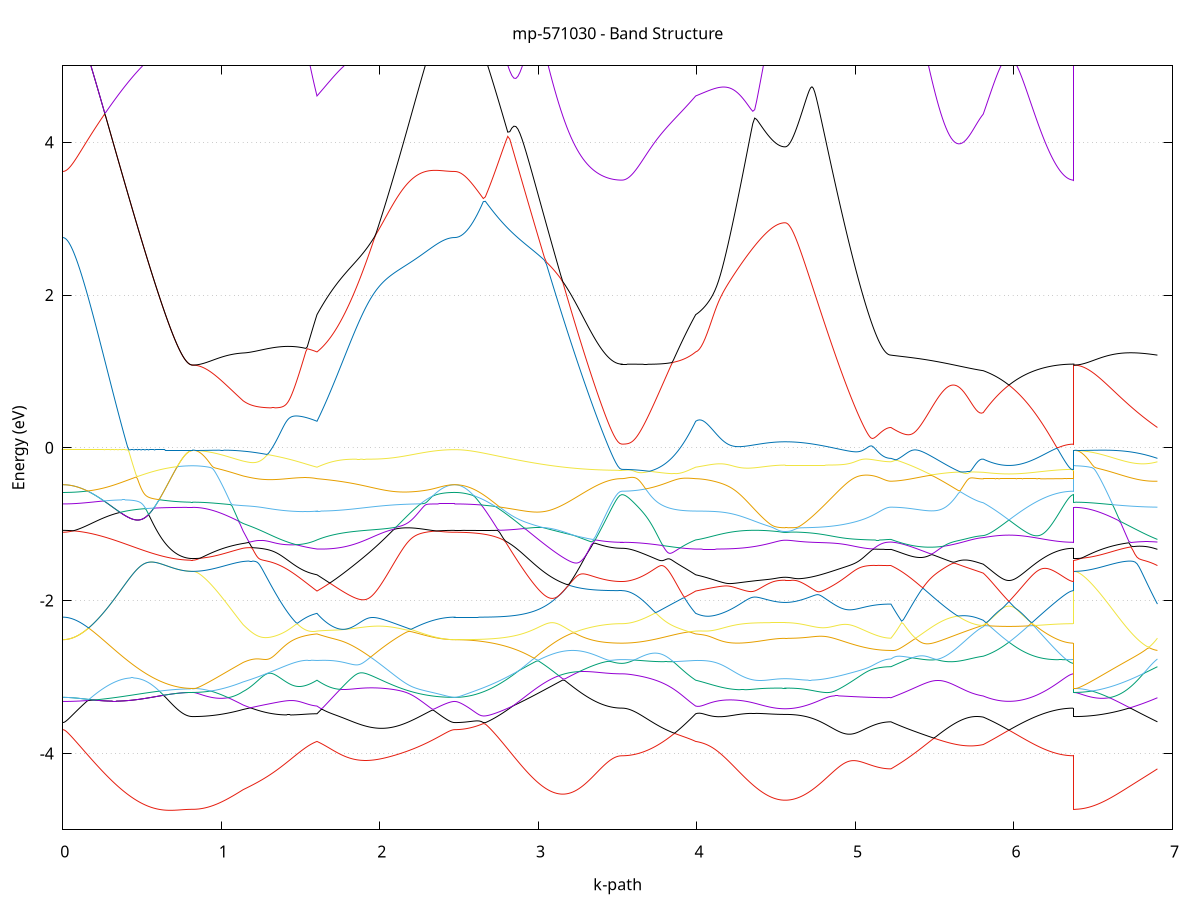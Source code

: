 set title 'mp-571030 - Band Structure'
set xlabel 'k-path'
set ylabel 'Energy (eV)'
set grid y
set yrange [-5:5]
set terminal png size 800,600
set output 'mp-571030_bands_gnuplot.png'
plot '-' using 1:2 with lines notitle, '-' using 1:2 with lines notitle, '-' using 1:2 with lines notitle, '-' using 1:2 with lines notitle, '-' using 1:2 with lines notitle, '-' using 1:2 with lines notitle, '-' using 1:2 with lines notitle, '-' using 1:2 with lines notitle, '-' using 1:2 with lines notitle, '-' using 1:2 with lines notitle, '-' using 1:2 with lines notitle, '-' using 1:2 with lines notitle, '-' using 1:2 with lines notitle, '-' using 1:2 with lines notitle, '-' using 1:2 with lines notitle, '-' using 1:2 with lines notitle, '-' using 1:2 with lines notitle, '-' using 1:2 with lines notitle, '-' using 1:2 with lines notitle, '-' using 1:2 with lines notitle, '-' using 1:2 with lines notitle, '-' using 1:2 with lines notitle, '-' using 1:2 with lines notitle, '-' using 1:2 with lines notitle, '-' using 1:2 with lines notitle, '-' using 1:2 with lines notitle, '-' using 1:2 with lines notitle, '-' using 1:2 with lines notitle, '-' using 1:2 with lines notitle, '-' using 1:2 with lines notitle, '-' using 1:2 with lines notitle, '-' using 1:2 with lines notitle, '-' using 1:2 with lines notitle, '-' using 1:2 with lines notitle, '-' using 1:2 with lines notitle, '-' using 1:2 with lines notitle
0.000000 -11.091736
0.007729 -11.091836
0.015458 -11.091836
0.023186 -11.091936
0.030915 -11.092136
0.038644 -11.092236
0.046373 -11.092536
0.054101 -11.092736
0.061830 -11.093036
0.069559 -11.093336
0.077288 -11.093736
0.085016 -11.094136
0.092745 -11.094636
0.100474 -11.095036
0.108203 -11.095636
0.115931 -11.096136
0.123660 -11.096736
0.131389 -11.097336
0.139118 -11.098036
0.146846 -11.098736
0.154575 -11.099436
0.162304 -11.100236
0.170033 -11.101036
0.177761 -11.101836
0.185490 -11.102736
0.193219 -11.103636
0.200948 -11.104536
0.208676 -11.105436
0.216405 -11.106436
0.224134 -11.107436
0.231863 -11.108436
0.239591 -11.109536
0.247320 -11.110536
0.255049 -11.111636
0.262778 -11.112836
0.270507 -11.113936
0.278235 -11.115136
0.285964 -11.116336
0.293693 -11.117536
0.301422 -11.118736
0.309150 -11.119936
0.316879 -11.121236
0.324608 -11.122536
0.332337 -11.123736
0.340065 -11.125036
0.347794 -11.126336
0.355523 -11.127636
0.363252 -11.129036
0.370980 -11.130336
0.378709 -11.131636
0.386438 -11.133036
0.394167 -11.134336
0.401895 -11.135736
0.409624 -11.137036
0.417353 -11.138436
0.425082 -11.139736
0.432810 -11.141136
0.440539 -11.142436
0.448268 -11.143836
0.455997 -11.145136
0.463725 -11.146436
0.471454 -11.147736
0.479183 -11.149136
0.486912 -11.150436
0.494640 -11.151736
0.502369 -11.152936
0.510098 -11.154236
0.517827 -11.155536
0.525556 -11.156736
0.533284 -11.157936
0.541013 -11.159136
0.548742 -11.160336
0.556471 -11.161436
0.564199 -11.162636
0.571928 -11.163736
0.579657 -11.164836
0.587386 -11.165936
0.595114 -11.166936
0.602843 -11.167936
0.610572 -11.168936
0.618301 -11.169936
0.626029 -11.170836
0.633758 -11.171736
0.641487 -11.172636
0.649216 -11.173436
0.656944 -11.174236
0.664673 -11.175036
0.672402 -11.175836
0.680131 -11.176536
0.687859 -11.177236
0.695588 -11.177836
0.703317 -11.178436
0.711046 -11.179036
0.718774 -11.179536
0.726503 -11.180036
0.734232 -11.180536
0.741961 -11.180936
0.749689 -11.181236
0.757418 -11.181636
0.765147 -11.181936
0.772876 -11.182236
0.780604 -11.182436
0.788333 -11.182636
0.796062 -11.182736
0.803791 -11.182836
0.811520 -11.182936
0.819248 -11.182936
0.819248 -11.182936
0.829198 -11.182836
0.839149 -11.182636
0.849099 -11.182336
0.859049 -11.181936
0.868999 -11.181336
0.878949 -11.180736
0.888899 -11.179936
0.898849 -11.178936
0.908799 -11.177936
0.918750 -11.176836
0.928700 -11.175536
0.938650 -11.174136
0.948600 -11.172636
0.958550 -11.171036
0.968500 -11.169236
0.978450 -11.167436
0.988401 -11.165436
0.998351 -11.163436
1.008301 -11.161236
1.018251 -11.158936
1.028201 -11.156636
1.038151 -11.154136
1.048101 -11.151636
1.058051 -11.148936
1.068002 -11.146136
1.077952 -11.143336
1.087902 -11.140436
1.097852 -11.137436
1.107802 -11.134336
1.117752 -11.131136
1.127702 -11.127936
1.137652 -11.124636
1.137652 -11.124636
1.146441 -11.122236
1.155230 -11.119836
1.164019 -11.117436
1.172808 -11.114936
1.181597 -11.112436
1.190386 -11.109836
1.199175 -11.107336
1.207964 -11.104736
1.216753 -11.102136
1.225542 -11.099536
1.234331 -11.096936
1.243120 -11.094336
1.251909 -11.093436
1.260698 -11.093836
1.269487 -11.094236
1.278276 -11.094636
1.287065 -11.095036
1.295854 -11.095436
1.304643 -11.095736
1.313432 -11.096136
1.322221 -11.096536
1.331010 -11.096836
1.339799 -11.097236
1.348587 -11.097536
1.357376 -11.097836
1.366165 -11.098136
1.374954 -11.098536
1.383743 -11.098736
1.392532 -11.099036
1.401321 -11.099336
1.410110 -11.099536
1.418899 -11.099836
1.427688 -11.100036
1.436477 -11.100236
1.445266 -11.100436
1.454055 -11.100536
1.462844 -11.100736
1.471633 -11.100836
1.480422 -11.100936
1.489211 -11.101036
1.498000 -11.101136
1.506789 -11.101136
1.515578 -11.101136
1.524367 -11.101136
1.533156 -11.101136
1.541945 -11.101136
1.550734 -11.101036
1.559523 -11.100936
1.568311 -11.100836
1.577100 -11.100636
1.585889 -11.100536
1.594678 -11.100336
1.603467 -11.100136
1.603467 -11.100136
1.612336 -11.098836
1.621204 -11.097536
1.630072 -11.096236
1.638941 -11.094936
1.647809 -11.093636
1.656677 -11.092336
1.665546 -11.091136
1.674414 -11.089836
1.683282 -11.088636
1.692151 -11.087436
1.701019 -11.086136
1.709887 -11.084936
1.718756 -11.083736
1.727624 -11.082536
1.736492 -11.081436
1.745361 -11.080536
1.754229 -11.081036
1.763097 -11.081536
1.771966 -11.081936
1.780834 -11.082436
1.789702 -11.082736
1.798571 -11.083136
1.807439 -11.083436
1.816307 -11.083736
1.825176 -11.084036
1.834044 -11.084236
1.842912 -11.084436
1.851781 -11.084536
1.860649 -11.084636
1.869517 -11.084736
1.878386 -11.084836
1.887254 -11.084836
1.896122 -11.084836
1.904991 -11.084836
1.913859 -11.084836
1.922727 -11.084736
1.931596 -11.084636
1.940464 -11.084436
1.949332 -11.084336
1.958201 -11.084136
1.967069 -11.083936
1.975938 -11.083736
1.984806 -11.083536
1.993674 -11.083336
2.002543 -11.083136
2.011411 -11.082836
2.020279 -11.082636
2.029148 -11.082336
2.038016 -11.082136
2.046884 -11.081936
2.055753 -11.081736
2.064621 -11.081536
2.073489 -11.081336
2.082358 -11.081236
2.091226 -11.081136
2.100094 -11.081036
2.108963 -11.081036
2.117831 -11.081036
2.126699 -11.081036
2.135568 -11.081136
2.144436 -11.081236
2.153304 -11.081436
2.162173 -11.081636
2.171041 -11.081936
2.179909 -11.082236
2.188778 -11.082536
2.197646 -11.082936
2.206514 -11.083236
2.215383 -11.083636
2.224251 -11.084036
2.233119 -11.084536
2.241988 -11.084936
2.250856 -11.085336
2.259724 -11.085736
2.268593 -11.086236
2.277461 -11.086636
2.286329 -11.087036
2.295198 -11.087436
2.304066 -11.087836
2.312934 -11.088236
2.321803 -11.088536
2.330671 -11.088936
2.339539 -11.089236
2.348408 -11.089536
2.357276 -11.089836
2.366144 -11.090136
2.375013 -11.090336
2.383881 -11.090636
2.392749 -11.090836
2.401618 -11.091036
2.410486 -11.091236
2.419354 -11.091336
2.428223 -11.091436
2.437091 -11.091636
2.445959 -11.091636
2.454828 -11.091736
2.463696 -11.091736
2.472564 -11.091736
2.472564 -11.091736
2.485418 -11.091736
2.498271 -11.091536
2.511124 -11.091136
2.523977 -11.090636
2.536830 -11.089936
2.549683 -11.089136
2.562536 -11.088236
2.575389 -11.087136
2.588242 -11.085936
2.601096 -11.084636
2.613949 -11.083136
2.626802 -11.081636
2.639655 -11.079836
2.652508 -11.078036
2.665361 -11.076036
2.678214 -11.073936
2.691067 -11.071736
2.703921 -11.069436
2.716774 -11.067036
2.729627 -11.064536
2.742480 -11.061936
2.755333 -11.062136
2.768186 -11.063436
2.781039 -11.064836
2.793892 -11.066336
2.806745 -11.067736
2.819599 -11.069336
2.832452 -11.070836
2.845305 -11.072436
2.858158 -11.074136
2.871011 -11.075736
2.883864 -11.077436
2.896717 -11.079236
2.909570 -11.080936
2.922423 -11.082736
2.935277 -11.084536
2.948130 -11.086436
2.960983 -11.088236
2.973836 -11.090136
2.986689 -11.092036
2.999542 -11.093936
3.012395 -11.095836
3.025248 -11.097736
3.038102 -11.099636
3.050955 -11.101536
3.063808 -11.103436
3.076661 -11.105436
3.089514 -11.107336
3.102367 -11.109136
3.115220 -11.111036
3.128073 -11.112936
3.140926 -11.114736
3.153780 -11.116536
3.166633 -11.118336
3.179486 -11.120136
3.192339 -11.121836
3.205192 -11.123536
3.218045 -11.125136
3.230898 -11.126736
3.243751 -11.128336
3.256604 -11.129836
3.269458 -11.131336
3.282311 -11.132736
3.295164 -11.134136
3.308017 -11.135436
3.320870 -11.136636
3.333723 -11.137836
3.346576 -11.138936
3.359429 -11.139936
3.372283 -11.140936
3.385136 -11.141836
3.397989 -11.142636
3.410842 -11.143436
3.423695 -11.144136
3.436548 -11.144736
3.449401 -11.145236
3.462254 -11.145736
3.475107 -11.146036
3.487961 -11.146336
3.500814 -11.146536
3.513667 -11.146736
3.526520 -11.146736
3.526520 -11.146736
3.535309 -11.146736
3.544098 -11.146636
3.552887 -11.146536
3.561676 -11.146336
3.570465 -11.146136
3.579254 -11.145936
3.588043 -11.145636
3.596832 -11.145336
3.605621 -11.144936
3.614409 -11.144536
3.623198 -11.144036
3.631987 -11.143536
3.640776 -11.143036
3.649565 -11.142436
3.658354 -11.141836
3.667143 -11.141236
3.675932 -11.140536
3.684721 -11.139736
3.693510 -11.139036
3.702299 -11.138236
3.711088 -11.137436
3.719877 -11.136536
3.728666 -11.135636
3.737455 -11.134736
3.746244 -11.133736
3.755033 -11.132836
3.763822 -11.131836
3.772611 -11.130736
3.781400 -11.129736
3.790189 -11.128636
3.798978 -11.127536
3.807767 -11.126436
3.816556 -11.125236
3.825345 -11.124136
3.834133 -11.122936
3.842922 -11.121736
3.851711 -11.120536
3.860500 -11.119336
3.869289 -11.118136
3.878078 -11.116836
3.886867 -11.115636
3.895656 -11.114336
3.904445 -11.113036
3.913234 -11.111736
3.922023 -11.110536
3.930812 -11.109236
3.939601 -11.107936
3.948390 -11.106636
3.957179 -11.105336
3.965968 -11.104036
3.974757 -11.102736
3.983546 -11.101436
3.992335 -11.100136
3.992335 -11.100136
4.004340 -11.099436
4.016345 -11.098836
4.028350 -11.098136
4.040355 -11.097536
4.052360 -11.096836
4.064365 -11.096236
4.076370 -11.095536
4.088375 -11.094936
4.100380 -11.094336
4.112385 -11.093836
4.124390 -11.093336
4.136396 -11.092836
4.148401 -11.092436
4.160406 -11.092036
4.172411 -11.091736
4.184416 -11.091536
4.196421 -11.091336
4.208426 -11.091236
4.220431 -11.091136
4.232436 -11.091136
4.244441 -11.091136
4.256446 -11.091236
4.268451 -11.091336
4.280456 -11.091536
4.292461 -11.091736
4.304466 -11.091936
4.316472 -11.092136
4.328477 -11.092436
4.340482 -11.092636
4.352487 -11.092936
4.364492 -11.093236
4.376497 -11.093536
4.388502 -11.093836
4.400507 -11.094136
4.412512 -11.094436
4.424517 -11.094636
4.436522 -11.094936
4.448527 -11.095236
4.460532 -11.095436
4.472537 -11.095636
4.484542 -11.095836
4.496548 -11.096036
4.508553 -11.096136
4.520558 -11.096236
4.532563 -11.096336
4.544568 -11.096336
4.556573 -11.096336
4.556573 -11.096336
4.565472 -11.096336
4.574372 -11.096336
4.583271 -11.096336
4.592171 -11.096336
4.601070 -11.096236
4.609969 -11.096236
4.618869 -11.096136
4.627768 -11.096036
4.636668 -11.096036
4.645567 -11.095936
4.654466 -11.095836
4.663366 -11.095736
4.672265 -11.095636
4.681165 -11.095536
4.690064 -11.095336
4.698963 -11.095236
4.707863 -11.095136
4.716762 -11.095036
4.725662 -11.094836
4.734561 -11.094736
4.743461 -11.094636
4.752360 -11.094536
4.761259 -11.094436
4.770159 -11.094236
4.779058 -11.094136
4.787958 -11.094036
4.796857 -11.094036
4.805756 -11.093936
4.814656 -11.093836
4.823555 -11.093836
4.832455 -11.093836
4.841354 -11.093836
4.850253 -11.093836
4.859153 -11.093936
4.868052 -11.093936
4.876952 -11.094036
4.885851 -11.094236
4.894751 -11.094336
4.903650 -11.094536
4.912549 -11.094736
4.921449 -11.094936
4.930348 -11.095236
4.939248 -11.095536
4.948147 -11.095836
4.957046 -11.096136
4.965946 -11.096536
4.974845 -11.096936
4.983745 -11.097236
4.992644 -11.097636
5.001544 -11.098136
5.010443 -11.098536
5.019342 -11.098936
5.028242 -11.099336
5.037141 -11.099736
5.046041 -11.100136
5.054940 -11.100536
5.063839 -11.101036
5.072739 -11.101336
5.081638 -11.101736
5.090538 -11.102136
5.099437 -11.102436
5.108336 -11.102836
5.117236 -11.103136
5.126135 -11.103436
5.135035 -11.103736
5.143934 -11.103936
5.152834 -11.104136
5.161733 -11.104336
5.170632 -11.104536
5.179532 -11.104736
5.188431 -11.104836
5.197331 -11.104936
5.206230 -11.105036
5.215129 -11.105036
5.224029 -11.105036
5.224029 -11.105036
5.235225 -11.106036
5.246421 -11.107136
5.257618 -11.108136
5.268814 -11.109136
5.280010 -11.110236
5.291206 -11.111236
5.302402 -11.112236
5.313599 -11.113236
5.324795 -11.114236
5.335991 -11.115236
5.347187 -11.116236
5.358383 -11.117136
5.369580 -11.118136
5.380776 -11.119036
5.391972 -11.119936
5.403168 -11.120836
5.414365 -11.121636
5.425561 -11.122436
5.436757 -11.123236
5.447953 -11.124036
5.459149 -11.124736
5.470346 -11.125436
5.481542 -11.126136
5.492738 -11.126736
5.503934 -11.127336
5.515131 -11.127836
5.526327 -11.128336
5.537523 -11.128736
5.548719 -11.129136
5.559915 -11.129536
5.571112 -11.129836
5.582308 -11.130036
5.593504 -11.130236
5.604700 -11.130436
5.615897 -11.130436
5.627093 -11.130536
5.638289 -11.130536
5.649485 -11.130436
5.660681 -11.130236
5.671878 -11.130136
5.683074 -11.129836
5.694270 -11.129536
5.705466 -11.129236
5.716663 -11.128836
5.727859 -11.128336
5.739055 -11.127836
5.750251 -11.127236
5.761447 -11.126636
5.772644 -11.125936
5.783840 -11.125236
5.795036 -11.124536
5.806232 -11.123736
5.806232 -11.123736
5.813959 -11.122336
5.821685 -11.120936
5.829411 -11.119536
5.837138 -11.118136
5.844864 -11.116636
5.852590 -11.115136
5.860317 -11.113636
5.868043 -11.112136
5.875769 -11.110636
5.883496 -11.109036
5.891222 -11.107436
5.898949 -11.105836
5.906675 -11.104236
5.914401 -11.102636
5.922128 -11.100936
5.929854 -11.100236
5.937580 -11.100236
5.945307 -11.100236
5.953033 -11.100236
5.960759 -11.100236
5.968486 -11.100236
5.976212 -11.100236
5.983938 -11.100236
5.991665 -11.100236
5.999391 -11.100236
6.007117 -11.100236
6.014844 -11.101036
6.022570 -11.102636
6.030297 -11.104236
6.038023 -11.105936
6.045749 -11.107536
6.053476 -11.109036
6.061202 -11.110636
6.068928 -11.112236
6.076655 -11.113736
6.084381 -11.115236
6.092107 -11.116736
6.099834 -11.118136
6.107560 -11.119636
6.115286 -11.121036
6.123013 -11.122436
6.130739 -11.123736
6.138465 -11.125036
6.146192 -11.126336
6.153918 -11.127636
6.161644 -11.128836
6.169371 -11.130036
6.177097 -11.131136
6.184824 -11.132336
6.192550 -11.133436
6.200276 -11.134436
6.208003 -11.135436
6.215729 -11.136436
6.223455 -11.137336
6.231182 -11.138236
6.238908 -11.139136
6.246634 -11.139936
6.254361 -11.140636
6.262087 -11.141436
6.269813 -11.142036
6.277540 -11.142736
6.285266 -11.143336
6.292992 -11.143836
6.300719 -11.144336
6.308445 -11.144836
6.316172 -11.145236
6.323898 -11.145536
6.331624 -11.145836
6.339351 -11.146136
6.347077 -11.146336
6.354803 -11.146536
6.362530 -11.146636
6.370256 -11.146736
6.377982 -11.146736
6.377982 -11.182936
6.390835 -11.182836
6.403689 -11.182536
6.416542 -11.182036
6.429395 -11.181236
6.442248 -11.180336
6.455101 -11.179236
6.467954 -11.177936
6.480807 -11.176336
6.493660 -11.174636
6.506514 -11.172736
6.519367 -11.170636
6.532220 -11.168336
6.545073 -11.165936
6.557926 -11.163236
6.570779 -11.160436
6.583632 -11.157436
6.596485 -11.154236
6.609338 -11.150936
6.622192 -11.147436
6.635045 -11.143836
6.647898 -11.140036
6.660751 -11.136136
6.673604 -11.132036
6.686457 -11.127936
6.699310 -11.123636
6.712163 -11.119236
6.725016 -11.114636
6.737870 -11.110036
6.750723 -11.105336
6.763576 -11.100536
6.776429 -11.095736
6.789282 -11.094536
6.802135 -11.095536
6.814988 -11.096636
6.827841 -11.097736
6.840695 -11.098936
6.853548 -11.100036
6.866401 -11.101236
6.879254 -11.102536
6.892107 -11.103736
6.904960 -11.105036
e
0.000000 -11.058236
0.007729 -11.058236
0.015458 -11.058236
0.023186 -11.058236
0.030915 -11.058236
0.038644 -11.058236
0.046373 -11.058136
0.054101 -11.058136
0.061830 -11.058136
0.069559 -11.058036
0.077288 -11.058036
0.085016 -11.058036
0.092745 -11.057936
0.100474 -11.057936
0.108203 -11.057836
0.115931 -11.057836
0.123660 -11.057736
0.131389 -11.057736
0.139118 -11.057636
0.146846 -11.057636
0.154575 -11.057536
0.162304 -11.057536
0.170033 -11.057436
0.177761 -11.057436
0.185490 -11.057336
0.193219 -11.057236
0.200948 -11.057236
0.208676 -11.057136
0.216405 -11.057136
0.224134 -11.057036
0.231863 -11.057036
0.239591 -11.056936
0.247320 -11.056936
0.255049 -11.056836
0.262778 -11.056836
0.270507 -11.056736
0.278235 -11.056736
0.285964 -11.056736
0.293693 -11.056636
0.301422 -11.056836
0.309150 -11.057336
0.316879 -11.057736
0.324608 -11.058236
0.332337 -11.058636
0.340065 -11.059136
0.347794 -11.059636
0.355523 -11.060036
0.363252 -11.060536
0.370980 -11.061036
0.378709 -11.061436
0.386438 -11.061936
0.394167 -11.062436
0.401895 -11.062936
0.409624 -11.063436
0.417353 -11.063836
0.425082 -11.064336
0.432810 -11.064836
0.440539 -11.065336
0.448268 -11.065736
0.455997 -11.066236
0.463725 -11.066736
0.471454 -11.067136
0.479183 -11.067636
0.486912 -11.068036
0.494640 -11.068536
0.502369 -11.068936
0.510098 -11.069436
0.517827 -11.069836
0.525556 -11.070336
0.533284 -11.070736
0.541013 -11.071136
0.548742 -11.071536
0.556471 -11.071936
0.564199 -11.072336
0.571928 -11.072736
0.579657 -11.073136
0.587386 -11.073436
0.595114 -11.073836
0.602843 -11.074236
0.610572 -11.074536
0.618301 -11.074836
0.626029 -11.075236
0.633758 -11.075536
0.641487 -11.075836
0.649216 -11.076136
0.656944 -11.076336
0.664673 -11.076636
0.672402 -11.076936
0.680131 -11.077136
0.687859 -11.077336
0.695588 -11.077636
0.703317 -11.077836
0.711046 -11.078036
0.718774 -11.078236
0.726503 -11.078336
0.734232 -11.078536
0.741961 -11.078636
0.749689 -11.078836
0.757418 -11.078936
0.765147 -11.079036
0.772876 -11.079136
0.780604 -11.079136
0.788333 -11.079236
0.796062 -11.079336
0.803791 -11.079336
0.811520 -11.079336
0.819248 -11.079336
0.819248 -11.079336
0.829198 -11.079336
0.839149 -11.079336
0.849099 -11.079436
0.859049 -11.079436
0.868999 -11.079536
0.878949 -11.079636
0.888899 -11.079736
0.898849 -11.079836
0.908799 -11.079936
0.918750 -11.080136
0.928700 -11.080336
0.938650 -11.080436
0.948600 -11.080636
0.958550 -11.080836
0.968500 -11.081136
0.978450 -11.081336
0.988401 -11.081636
0.998351 -11.081936
1.008301 -11.082236
1.018251 -11.082536
1.028201 -11.082936
1.038151 -11.083236
1.048101 -11.083636
1.058051 -11.084036
1.068002 -11.084436
1.077952 -11.084936
1.087902 -11.085436
1.097852 -11.085836
1.107802 -11.086436
1.117752 -11.086936
1.127702 -11.087536
1.137652 -11.088036
1.137652 -11.088036
1.146441 -11.088436
1.155230 -11.088836
1.164019 -11.089336
1.172808 -11.089736
1.181597 -11.090136
1.190386 -11.090536
1.199175 -11.090936
1.207964 -11.091336
1.216753 -11.091836
1.225542 -11.092236
1.234331 -11.092636
1.243120 -11.093036
1.251909 -11.091836
1.260698 -11.089236
1.269487 -11.086736
1.278276 -11.084336
1.287065 -11.082036
1.295854 -11.079836
1.304643 -11.077736
1.313432 -11.075836
1.322221 -11.074036
1.331010 -11.072536
1.339799 -11.071236
1.348587 -11.070036
1.357376 -11.069136
1.366165 -11.068236
1.374954 -11.067536
1.383743 -11.066936
1.392532 -11.066436
1.401321 -11.066036
1.410110 -11.065736
1.418899 -11.065436
1.427688 -11.065136
1.436477 -11.064936
1.445266 -11.064836
1.454055 -11.064736
1.462844 -11.064736
1.471633 -11.064636
1.480422 -11.064736
1.489211 -11.064736
1.498000 -11.064836
1.506789 -11.064936
1.515578 -11.065136
1.524367 -11.065336
1.533156 -11.065636
1.541945 -11.065836
1.550734 -11.066136
1.559523 -11.066536
1.568311 -11.066936
1.577100 -11.067336
1.585889 -11.067736
1.594678 -11.068236
1.603467 -11.068736
1.603467 -11.068736
1.612336 -11.069636
1.621204 -11.070536
1.630072 -11.071436
1.638941 -11.072236
1.647809 -11.073036
1.656677 -11.073836
1.665546 -11.074636
1.674414 -11.075436
1.683282 -11.076136
1.692151 -11.076836
1.701019 -11.077536
1.709887 -11.078236
1.718756 -11.078836
1.727624 -11.079436
1.736492 -11.080036
1.745361 -11.080236
1.754229 -11.079136
1.763097 -11.078036
1.771966 -11.076936
1.780834 -11.075836
1.789702 -11.074736
1.798571 -11.073736
1.807439 -11.072736
1.816307 -11.071636
1.825176 -11.070636
1.834044 -11.069736
1.842912 -11.068736
1.851781 -11.067836
1.860649 -11.066936
1.869517 -11.066036
1.878386 -11.065136
1.887254 -11.064336
1.896122 -11.063536
1.904991 -11.062736
1.913859 -11.061936
1.922727 -11.061236
1.931596 -11.060436
1.940464 -11.059736
1.949332 -11.059036
1.958201 -11.058436
1.967069 -11.057736
1.975938 -11.057136
1.984806 -11.056536
1.993674 -11.055936
2.002543 -11.055436
2.011411 -11.054836
2.020279 -11.054336
2.029148 -11.053836
2.038016 -11.053436
2.046884 -11.052936
2.055753 -11.052536
2.064621 -11.052136
2.073489 -11.052036
2.082358 -11.052736
2.091226 -11.053336
2.100094 -11.053936
2.108963 -11.054336
2.117831 -11.054836
2.126699 -11.055136
2.135568 -11.055436
2.144436 -11.055636
2.153304 -11.055736
2.162173 -11.055736
2.171041 -11.055736
2.179909 -11.055636
2.188778 -11.055536
2.197646 -11.055336
2.206514 -11.055136
2.215383 -11.054836
2.224251 -11.054636
2.233119 -11.054236
2.241988 -11.053936
2.250856 -11.053536
2.259724 -11.053236
2.268593 -11.052836
2.277461 -11.052436
2.286329 -11.052036
2.295198 -11.051636
2.304066 -11.051436
2.312934 -11.052136
2.321803 -11.052636
2.330671 -11.053236
2.339539 -11.053836
2.348408 -11.054336
2.357276 -11.054836
2.366144 -11.055336
2.375013 -11.055736
2.383881 -11.056236
2.392749 -11.056536
2.401618 -11.056936
2.410486 -11.057236
2.419354 -11.057436
2.428223 -11.057736
2.437091 -11.057936
2.445959 -11.058036
2.454828 -11.058136
2.463696 -11.058236
2.472564 -11.058236
2.472564 -11.058236
2.485418 -11.058136
2.498271 -11.057936
2.511124 -11.057636
2.523977 -11.057136
2.536830 -11.056636
2.549683 -11.055936
2.562536 -11.055136
2.575389 -11.054236
2.588242 -11.053236
2.601096 -11.052236
2.613949 -11.051136
2.626802 -11.051736
2.639655 -11.052436
2.652508 -11.053336
2.665361 -11.054236
2.678214 -11.055236
2.691067 -11.056236
2.703921 -11.057336
2.716774 -11.058436
2.729627 -11.059636
2.742480 -11.060836
2.755333 -11.059236
2.768186 -11.056436
2.781039 -11.053536
2.793892 -11.050636
2.806745 -11.047636
2.819599 -11.044536
2.832452 -11.041336
2.845305 -11.038836
2.858158 -11.038436
2.871011 -11.038036
2.883864 -11.037636
2.896717 -11.037236
2.909570 -11.036836
2.922423 -11.036536
2.935277 -11.036136
2.948130 -11.036136
2.960983 -11.036536
2.973836 -11.037036
2.986689 -11.037636
2.999542 -11.038336
3.012395 -11.039236
3.025248 -11.040136
3.038102 -11.041236
3.050955 -11.042436
3.063808 -11.043736
3.076661 -11.045136
3.089514 -11.046636
3.102367 -11.048236
3.115220 -11.049936
3.128073 -11.051736
3.140926 -11.053636
3.153780 -11.055536
3.166633 -11.057636
3.179486 -11.059636
3.192339 -11.061836
3.205192 -11.063936
3.218045 -11.066136
3.230898 -11.068336
3.243751 -11.070636
3.256604 -11.072836
3.269458 -11.075036
3.282311 -11.077236
3.295164 -11.079336
3.308017 -11.081436
3.320870 -11.083536
3.333723 -11.085536
3.346576 -11.087436
3.359429 -11.089236
3.372283 -11.090936
3.385136 -11.092536
3.397989 -11.094036
3.410842 -11.095436
3.423695 -11.096736
3.436548 -11.097836
3.449401 -11.098836
3.462254 -11.099736
3.475107 -11.100436
3.487961 -11.100936
3.500814 -11.101336
3.513667 -11.101636
3.526520 -11.101636
3.526520 -11.101636
3.535309 -11.101636
3.544098 -11.101536
3.552887 -11.101436
3.561676 -11.101236
3.570465 -11.101036
3.579254 -11.100836
3.588043 -11.100536
3.596832 -11.100136
3.605621 -11.099736
3.614409 -11.099236
3.623198 -11.098836
3.631987 -11.098236
3.640776 -11.097636
3.649565 -11.097036
3.658354 -11.096436
3.667143 -11.095736
3.675932 -11.094936
3.684721 -11.094136
3.693510 -11.093336
3.702299 -11.092436
3.711088 -11.091636
3.719877 -11.090636
3.728666 -11.089736
3.737455 -11.088736
3.746244 -11.087636
3.755033 -11.086636
3.763822 -11.085536
3.772611 -11.084436
3.781400 -11.083336
3.790189 -11.082136
3.798978 -11.080936
3.807767 -11.079736
3.816556 -11.078536
3.825345 -11.077336
3.834133 -11.076036
3.842922 -11.074836
3.851711 -11.073536
3.860500 -11.072236
3.869289 -11.071036
3.878078 -11.069736
3.886867 -11.068436
3.895656 -11.067136
3.904445 -11.065836
3.913234 -11.064536
3.922023 -11.063236
3.930812 -11.062236
3.939601 -11.063236
3.948390 -11.064136
3.957179 -11.065136
3.965968 -11.066036
3.974757 -11.066936
3.983546 -11.067836
3.992335 -11.068736
3.992335 -11.068736
4.004340 -11.069236
4.016345 -11.069636
4.028350 -11.069936
4.040355 -11.070336
4.052360 -11.070636
4.064365 -11.070836
4.076370 -11.071136
4.088375 -11.071236
4.100380 -11.071436
4.112385 -11.071436
4.124390 -11.071436
4.136396 -11.071436
4.148401 -11.071336
4.160406 -11.071136
4.172411 -11.070836
4.184416 -11.070536
4.196421 -11.070136
4.208426 -11.069736
4.220431 -11.069236
4.232436 -11.068636
4.244441 -11.068136
4.256446 -11.067436
4.268451 -11.066836
4.280456 -11.066236
4.292461 -11.065536
4.304466 -11.064836
4.316472 -11.064236
4.328477 -11.063536
4.340482 -11.062936
4.352487 -11.062236
4.364492 -11.061636
4.376497 -11.061036
4.388502 -11.060536
4.400507 -11.059936
4.412512 -11.059436
4.424517 -11.059036
4.436522 -11.058536
4.448527 -11.058136
4.460532 -11.057836
4.472537 -11.057536
4.484542 -11.057236
4.496548 -11.057036
4.508553 -11.056836
4.520558 -11.056636
4.532563 -11.056536
4.544568 -11.056536
4.556573 -11.056436
4.556573 -11.056436
4.565472 -11.056436
4.574372 -11.056536
4.583271 -11.056536
4.592171 -11.056636
4.601070 -11.056636
4.609969 -11.056736
4.618869 -11.056836
4.627768 -11.057036
4.636668 -11.057136
4.645567 -11.057336
4.654466 -11.057536
4.663366 -11.057636
4.672265 -11.057936
4.681165 -11.058136
4.690064 -11.058336
4.698963 -11.058636
4.707863 -11.058936
4.716762 -11.059236
4.725662 -11.059536
4.734561 -11.059836
4.743461 -11.060136
4.752360 -11.060436
4.761259 -11.060836
4.770159 -11.061136
4.779058 -11.061536
4.787958 -11.061836
4.796857 -11.062136
4.805756 -11.062536
4.814656 -11.062836
4.823555 -11.063136
4.832455 -11.063436
4.841354 -11.063736
4.850253 -11.064036
4.859153 -11.064236
4.868052 -11.064436
4.876952 -11.064636
4.885851 -11.064736
4.894751 -11.064936
4.903650 -11.064936
4.912549 -11.065036
4.921449 -11.065036
4.930348 -11.065036
4.939248 -11.064936
4.948147 -11.064836
4.957046 -11.064736
4.965946 -11.064536
4.974845 -11.064336
4.983745 -11.064136
4.992644 -11.063836
5.001544 -11.063636
5.010443 -11.063336
5.019342 -11.062936
5.028242 -11.062636
5.037141 -11.062236
5.046041 -11.061836
5.054940 -11.061436
5.063839 -11.061036
5.072739 -11.060536
5.081638 -11.060136
5.090538 -11.059736
5.099437 -11.059236
5.108336 -11.058836
5.117236 -11.058436
5.126135 -11.058036
5.135035 -11.057636
5.143934 -11.057236
5.152834 -11.056836
5.161733 -11.056536
5.170632 -11.056236
5.179532 -11.055936
5.188431 -11.055736
5.197331 -11.055536
5.206230 -11.055436
5.215129 -11.055336
5.224029 -11.055336
5.224029 -11.055336
5.235225 -11.054636
5.246421 -11.054036
5.257618 -11.053336
5.268814 -11.052736
5.280010 -11.052136
5.291206 -11.051536
5.302402 -11.051036
5.313599 -11.050436
5.324795 -11.049936
5.335991 -11.049436
5.347187 -11.048936
5.358383 -11.048536
5.369580 -11.050036
5.380776 -11.051636
5.391972 -11.053236
5.403168 -11.055036
5.414365 -11.056736
5.425561 -11.058436
5.436757 -11.060236
5.447953 -11.062036
5.459149 -11.063836
5.470346 -11.065636
5.481542 -11.067436
5.492738 -11.069236
5.503934 -11.071036
5.515131 -11.072836
5.526327 -11.074636
5.537523 -11.076436
5.548719 -11.078136
5.559915 -11.079836
5.571112 -11.081436
5.582308 -11.083136
5.593504 -11.084636
5.604700 -11.086136
5.615897 -11.087636
5.627093 -11.089036
5.638289 -11.090436
5.649485 -11.091636
5.660681 -11.092836
5.671878 -11.094036
5.683074 -11.095036
5.694270 -11.096036
5.705466 -11.096936
5.716663 -11.097736
5.727859 -11.098436
5.739055 -11.099036
5.750251 -11.099536
5.761447 -11.100036
5.772644 -11.100336
5.783840 -11.100536
5.795036 -11.100736
5.806232 -11.100736
5.806232 -11.100736
5.813959 -11.100736
5.821685 -11.100636
5.829411 -11.100636
5.837138 -11.100536
5.844864 -11.100536
5.852590 -11.100536
5.860317 -11.100436
5.868043 -11.100436
5.875769 -11.100436
5.883496 -11.100336
5.891222 -11.100336
5.898949 -11.100336
5.906675 -11.100336
5.914401 -11.100336
5.922128 -11.100236
5.929854 -11.099336
5.937580 -11.097636
5.945307 -11.096036
5.953033 -11.094336
5.960759 -11.092636
5.968486 -11.091036
5.976212 -11.092636
5.983938 -11.094336
5.991665 -11.096036
5.999391 -11.097736
6.007117 -11.099336
6.014844 -11.100236
6.022570 -11.100336
6.030297 -11.100336
6.038023 -11.100336
6.045749 -11.100336
6.053476 -11.100336
6.061202 -11.100436
6.068928 -11.100436
6.076655 -11.100436
6.084381 -11.100536
6.092107 -11.100536
6.099834 -11.100536
6.107560 -11.100636
6.115286 -11.100636
6.123013 -11.100736
6.130739 -11.100736
6.138465 -11.100736
6.146192 -11.100836
6.153918 -11.100836
6.161644 -11.100936
6.169371 -11.100936
6.177097 -11.100936
6.184824 -11.101036
6.192550 -11.101036
6.200276 -11.101136
6.208003 -11.101136
6.215729 -11.101136
6.223455 -11.101236
6.231182 -11.101236
6.238908 -11.101336
6.246634 -11.101336
6.254361 -11.101336
6.262087 -11.101436
6.269813 -11.101436
6.277540 -11.101436
6.285266 -11.101536
6.292992 -11.101536
6.300719 -11.101536
6.308445 -11.101536
6.316172 -11.101536
6.323898 -11.101636
6.331624 -11.101636
6.339351 -11.101636
6.347077 -11.101636
6.354803 -11.101636
6.362530 -11.101636
6.370256 -11.101636
6.377982 -11.101636
6.377982 -11.079336
6.390835 -11.079336
6.403689 -11.079436
6.416542 -11.079436
6.429395 -11.079536
6.442248 -11.079636
6.455101 -11.079836
6.467954 -11.080036
6.480807 -11.080136
6.493660 -11.080436
6.506514 -11.080636
6.519367 -11.080936
6.532220 -11.081236
6.545073 -11.081536
6.557926 -11.081936
6.570779 -11.082336
6.583632 -11.082736
6.596485 -11.083236
6.609338 -11.083736
6.622192 -11.084236
6.635045 -11.084836
6.647898 -11.085436
6.660751 -11.086136
6.673604 -11.086736
6.686457 -11.087536
6.699310 -11.088236
6.712163 -11.089036
6.725016 -11.089836
6.737870 -11.090736
6.750723 -11.091636
6.763576 -11.092536
6.776429 -11.093536
6.789282 -11.090736
6.802135 -11.085736
6.814988 -11.080636
6.827841 -11.075536
6.840695 -11.070436
6.853548 -11.065236
6.866401 -11.060036
6.879254 -11.057136
6.892107 -11.056236
6.904960 -11.055336
e
0.000000 -11.047036
0.007729 -11.047136
0.015458 -11.047136
0.023186 -11.047136
0.030915 -11.047236
0.038644 -11.047336
0.046373 -11.047336
0.054101 -11.047436
0.061830 -11.047536
0.069559 -11.047736
0.077288 -11.047836
0.085016 -11.047936
0.092745 -11.048136
0.100474 -11.048336
0.108203 -11.048536
0.115931 -11.048736
0.123660 -11.048936
0.131389 -11.049136
0.139118 -11.049436
0.146846 -11.049636
0.154575 -11.049936
0.162304 -11.050136
0.170033 -11.050436
0.177761 -11.050736
0.185490 -11.051036
0.193219 -11.051436
0.200948 -11.051736
0.208676 -11.052036
0.216405 -11.052436
0.224134 -11.052836
0.231863 -11.053136
0.239591 -11.053536
0.247320 -11.053936
0.255049 -11.054336
0.262778 -11.054736
0.270507 -11.055136
0.278235 -11.055536
0.285964 -11.056036
0.293693 -11.056436
0.301422 -11.056836
0.309150 -11.057336
0.316879 -11.057736
0.324608 -11.058236
0.332337 -11.058636
0.340065 -11.059136
0.347794 -11.059536
0.355523 -11.060036
0.363252 -11.060536
0.370980 -11.061036
0.378709 -11.061436
0.386438 -11.061936
0.394167 -11.062436
0.401895 -11.062936
0.409624 -11.063436
0.417353 -11.063836
0.425082 -11.064336
0.432810 -11.064836
0.440539 -11.065336
0.448268 -11.065736
0.455997 -11.066236
0.463725 -11.066736
0.471454 -11.067136
0.479183 -11.067636
0.486912 -11.068036
0.494640 -11.068536
0.502369 -11.068936
0.510098 -11.069436
0.517827 -11.069836
0.525556 -11.070336
0.533284 -11.070736
0.541013 -11.071136
0.548742 -11.071536
0.556471 -11.071936
0.564199 -11.072336
0.571928 -11.072736
0.579657 -11.073136
0.587386 -11.073436
0.595114 -11.073836
0.602843 -11.074236
0.610572 -11.074536
0.618301 -11.074836
0.626029 -11.075236
0.633758 -11.075536
0.641487 -11.075836
0.649216 -11.076136
0.656944 -11.076336
0.664673 -11.076636
0.672402 -11.076936
0.680131 -11.077136
0.687859 -11.077336
0.695588 -11.077636
0.703317 -11.077836
0.711046 -11.078036
0.718774 -11.078236
0.726503 -11.078336
0.734232 -11.078536
0.741961 -11.078636
0.749689 -11.078736
0.757418 -11.078936
0.765147 -11.079036
0.772876 -11.079136
0.780604 -11.079136
0.788333 -11.079236
0.796062 -11.079336
0.803791 -11.079336
0.811520 -11.079336
0.819248 -11.079336
0.819248 -11.079336
0.829198 -11.079336
0.839149 -11.079336
0.849099 -11.079236
0.859049 -11.079136
0.868999 -11.079036
0.878949 -11.078936
0.888899 -11.078836
0.898849 -11.078636
0.908799 -11.078436
0.918750 -11.078236
0.928700 -11.078036
0.938650 -11.077836
0.948600 -11.077536
0.958550 -11.077236
0.968500 -11.076936
0.978450 -11.076636
0.988401 -11.076236
0.998351 -11.075936
1.008301 -11.075536
1.018251 -11.075136
1.028201 -11.074736
1.038151 -11.074236
1.048101 -11.073836
1.058051 -11.073336
1.068002 -11.072836
1.077952 -11.072336
1.087902 -11.071836
1.097852 -11.071336
1.107802 -11.070736
1.117752 -11.070236
1.127702 -11.069636
1.137652 -11.069136
1.137652 -11.069136
1.146441 -11.068736
1.155230 -11.068236
1.164019 -11.067836
1.172808 -11.067336
1.181597 -11.066936
1.190386 -11.066436
1.199175 -11.065936
1.207964 -11.065436
1.216753 -11.064936
1.225542 -11.064336
1.234331 -11.063836
1.243120 -11.063136
1.251909 -11.062536
1.260698 -11.061836
1.269487 -11.061036
1.278276 -11.060236
1.287065 -11.059236
1.295854 -11.058136
1.304643 -11.056936
1.313432 -11.055536
1.322221 -11.054036
1.331010 -11.052236
1.339799 -11.050236
1.348587 -11.048136
1.357376 -11.045836
1.366165 -11.043436
1.374954 -11.040936
1.383743 -11.038336
1.392532 -11.035636
1.401321 -11.033436
1.410110 -11.033936
1.418899 -11.034536
1.427688 -11.035236
1.436477 -11.035836
1.445266 -11.036536
1.454055 -11.037236
1.462844 -11.038036
1.471633 -11.038736
1.480422 -11.039536
1.489211 -11.040436
1.498000 -11.041236
1.506789 -11.042136
1.515578 -11.043036
1.524367 -11.043936
1.533156 -11.044936
1.541945 -11.045936
1.550734 -11.046936
1.559523 -11.047936
1.568311 -11.048936
1.577100 -11.050036
1.585889 -11.051136
1.594678 -11.052236
1.603467 -11.053336
1.603467 -11.053336
1.612336 -11.052136
1.621204 -11.050936
1.630072 -11.049836
1.638941 -11.048736
1.647809 -11.047636
1.656677 -11.046536
1.665546 -11.045536
1.674414 -11.044536
1.683282 -11.043536
1.692151 -11.042636
1.701019 -11.041736
1.709887 -11.040836
1.718756 -11.040036
1.727624 -11.039236
1.736492 -11.038436
1.745361 -11.037736
1.754229 -11.037036
1.763097 -11.036336
1.771966 -11.035736
1.780834 -11.035136
1.789702 -11.034636
1.798571 -11.034136
1.807439 -11.033636
1.816307 -11.033236
1.825176 -11.032836
1.834044 -11.032536
1.842912 -11.032236
1.851781 -11.031936
1.860649 -11.031736
1.869517 -11.031536
1.878386 -11.031336
1.887254 -11.031236
1.896122 -11.031136
1.904991 -11.031036
1.913859 -11.031236
1.922727 -11.032636
1.931596 -11.034036
1.940464 -11.035436
1.949332 -11.036836
1.958201 -11.038136
1.967069 -11.039536
1.975938 -11.040736
1.984806 -11.042036
1.993674 -11.043236
2.002543 -11.044336
2.011411 -11.045536
2.020279 -11.046536
2.029148 -11.047636
2.038016 -11.048636
2.046884 -11.049536
2.055753 -11.050436
2.064621 -11.051236
2.073489 -11.051736
2.082358 -11.051336
2.091226 -11.051036
2.100094 -11.050636
2.108963 -11.050336
2.117831 -11.050136
2.126699 -11.049836
2.135568 -11.049536
2.144436 -11.049336
2.153304 -11.049136
2.162173 -11.048936
2.171041 -11.048736
2.179909 -11.048536
2.188778 -11.048336
2.197646 -11.048236
2.206514 -11.048036
2.215383 -11.047936
2.224251 -11.047836
2.233119 -11.047736
2.241988 -11.047736
2.250856 -11.047836
2.259724 -11.048336
2.268593 -11.048936
2.277461 -11.049536
2.286329 -11.050236
2.295198 -11.050836
2.304066 -11.051336
2.312934 -11.050936
2.321803 -11.050536
2.330671 -11.050236
2.339539 -11.049836
2.348408 -11.049536
2.357276 -11.049236
2.366144 -11.048936
2.375013 -11.048636
2.383881 -11.048336
2.392749 -11.048136
2.401618 -11.047936
2.410486 -11.047736
2.419354 -11.047536
2.428223 -11.047436
2.437091 -11.047336
2.445959 -11.047236
2.454828 -11.047136
2.463696 -11.047136
2.472564 -11.047036
2.472564 -11.047036
2.485418 -11.047136
2.498271 -11.047236
2.511124 -11.047336
2.523977 -11.047636
2.536830 -11.047936
2.549683 -11.048236
2.562536 -11.048636
2.575389 -11.049136
2.588242 -11.049636
2.601096 -11.050236
2.613949 -11.050936
2.626802 -11.050036
2.639655 -11.048936
2.652508 -11.047836
2.665361 -11.046736
2.678214 -11.045736
2.691067 -11.044736
2.703921 -11.043836
2.716774 -11.042936
2.729627 -11.042536
2.742480 -11.042136
2.755333 -11.041636
2.768186 -11.041236
2.781039 -11.040836
2.793892 -11.040436
2.806745 -11.040036
2.819599 -11.039636
2.832452 -11.039236
2.845305 -11.038136
2.858158 -11.036136
2.871011 -11.035936
2.883864 -11.035736
2.896717 -11.035636
2.909570 -11.035636
2.922423 -11.035736
2.935277 -11.035836
2.948130 -11.035836
2.960983 -11.035536
2.973836 -11.035236
2.986689 -11.034936
2.999542 -11.034636
3.012395 -11.034336
3.025248 -11.034136
3.038102 -11.033836
3.050955 -11.033636
3.063808 -11.033536
3.076661 -11.033336
3.089514 -11.033136
3.102367 -11.033036
3.115220 -11.032836
3.128073 -11.032736
3.140926 -11.032636
3.153780 -11.032636
3.166633 -11.032536
3.179486 -11.032436
3.192339 -11.032436
3.205192 -11.032436
3.218045 -11.032436
3.230898 -11.032436
3.243751 -11.032436
3.256604 -11.032436
3.269458 -11.032436
3.282311 -11.032436
3.295164 -11.032536
3.308017 -11.032536
3.320870 -11.032636
3.333723 -11.032636
3.346576 -11.032636
3.359429 -11.032736
3.372283 -11.032736
3.385136 -11.032836
3.397989 -11.032836
3.410842 -11.032936
3.423695 -11.032936
3.436548 -11.033036
3.449401 -11.033036
3.462254 -11.033036
3.475107 -11.033136
3.487961 -11.033136
3.500814 -11.033136
3.513667 -11.033136
3.526520 -11.033136
3.526520 -11.033136
3.535309 -11.033136
3.544098 -11.033236
3.552887 -11.033336
3.561676 -11.033436
3.570465 -11.033536
3.579254 -11.033736
3.588043 -11.033936
3.596832 -11.034236
3.605621 -11.034536
3.614409 -11.034836
3.623198 -11.035236
3.631987 -11.035536
3.640776 -11.036036
3.649565 -11.036436
3.658354 -11.036936
3.667143 -11.037436
3.675932 -11.037936
3.684721 -11.038536
3.693510 -11.039136
3.702299 -11.039736
3.711088 -11.040436
3.719877 -11.041036
3.728666 -11.041736
3.737455 -11.042536
3.746244 -11.043236
3.755033 -11.044036
3.763822 -11.044836
3.772611 -11.045636
3.781400 -11.046436
3.790189 -11.047236
3.798978 -11.048136
3.807767 -11.049036
3.816556 -11.049936
3.825345 -11.050836
3.834133 -11.051736
3.842922 -11.052636
3.851711 -11.053636
3.860500 -11.054536
3.869289 -11.055536
3.878078 -11.056436
3.886867 -11.057436
3.895656 -11.058336
3.904445 -11.059336
3.913234 -11.060336
3.922023 -11.061236
3.930812 -11.061936
3.939601 -11.060736
3.948390 -11.059436
3.957179 -11.058136
3.965968 -11.056936
3.974757 -11.055736
3.983546 -11.054536
3.992335 -11.053336
3.992335 -11.053336
4.004340 -11.052636
4.016345 -11.051936
4.028350 -11.051036
4.040355 -11.050136
4.052360 -11.049136
4.064365 -11.047936
4.076370 -11.046736
4.088375 -11.045436
4.100380 -11.044036
4.112385 -11.042536
4.124390 -11.041036
4.136396 -11.039436
4.148401 -11.037736
4.160406 -11.036036
4.172411 -11.034336
4.184416 -11.032636
4.196421 -11.030936
4.208426 -11.029336
4.220431 -11.027836
4.232436 -11.026536
4.244441 -11.025536
4.256446 -11.024936
4.268451 -11.024936
4.280456 -11.025436
4.292461 -11.026336
4.304466 -11.027436
4.316472 -11.028636
4.328477 -11.029836
4.340482 -11.031136
4.352487 -11.032436
4.364492 -11.033636
4.376497 -11.034736
4.388502 -11.035836
4.400507 -11.036836
4.412512 -11.037836
4.424517 -11.038636
4.436522 -11.039436
4.448527 -11.040136
4.460532 -11.040836
4.472537 -11.041336
4.484542 -11.041836
4.496548 -11.042236
4.508553 -11.042536
4.520558 -11.042836
4.532563 -11.043036
4.544568 -11.043136
4.556573 -11.043136
4.556573 -11.043136
4.565472 -11.043136
4.574372 -11.043136
4.583271 -11.043136
4.592171 -11.043136
4.601070 -11.043236
4.609969 -11.043236
4.618869 -11.043236
4.627768 -11.043336
4.636668 -11.043336
4.645567 -11.043436
4.654466 -11.043436
4.663366 -11.043436
4.672265 -11.043536
4.681165 -11.043536
4.690064 -11.043636
4.698963 -11.043636
4.707863 -11.043736
4.716762 -11.043736
4.725662 -11.043836
4.734561 -11.043836
4.743461 -11.043836
4.752360 -11.043936
4.761259 -11.043936
4.770159 -11.043936
4.779058 -11.043936
4.787958 -11.044036
4.796857 -11.044036
4.805756 -11.044036
4.814656 -11.044036
4.823555 -11.044036
4.832455 -11.044136
4.841354 -11.044136
4.850253 -11.044136
4.859153 -11.044136
4.868052 -11.044136
4.876952 -11.044136
4.885851 -11.044236
4.894751 -11.044236
4.903650 -11.044236
4.912549 -11.044236
4.921449 -11.044336
4.930348 -11.044336
4.939248 -11.044336
4.948147 -11.044336
4.957046 -11.044436
4.965946 -11.044436
4.974845 -11.044436
4.983745 -11.044536
4.992644 -11.044536
5.001544 -11.044636
5.010443 -11.044636
5.019342 -11.044636
5.028242 -11.044736
5.037141 -11.044736
5.046041 -11.044736
5.054940 -11.044836
5.063839 -11.044836
5.072739 -11.044836
5.081638 -11.044836
5.090538 -11.044836
5.099437 -11.044836
5.108336 -11.044836
5.117236 -11.044836
5.126135 -11.044836
5.135035 -11.044836
5.143934 -11.044736
5.152834 -11.044736
5.161733 -11.044636
5.170632 -11.044636
5.179532 -11.044536
5.188431 -11.044436
5.197331 -11.044436
5.206230 -11.044336
5.215129 -11.044336
5.224029 -11.044336
5.224029 -11.044336
5.235225 -11.040236
5.246421 -11.036036
5.257618 -11.036536
5.268814 -11.037536
5.280010 -11.038736
5.291206 -11.039936
5.302402 -11.041236
5.313599 -11.042536
5.324795 -11.043936
5.335991 -11.045336
5.347187 -11.046836
5.358383 -11.048436
5.369580 -11.048036
5.380776 -11.047636
5.391972 -11.047336
5.403168 -11.046936
5.414365 -11.046636
5.425561 -11.046336
5.436757 -11.046136
5.447953 -11.045836
5.459149 -11.045736
5.470346 -11.045536
5.481542 -11.045436
5.492738 -11.045336
5.503934 -11.045336
5.515131 -11.045236
5.526327 -11.045336
5.537523 -11.045336
5.548719 -11.045436
5.559915 -11.045636
5.571112 -11.045836
5.582308 -11.046036
5.593504 -11.046236
5.604700 -11.046536
5.615897 -11.046836
5.627093 -11.047236
5.638289 -11.047636
5.649485 -11.048036
5.660681 -11.048536
5.671878 -11.049036
5.683074 -11.049636
5.694270 -11.050136
5.705466 -11.050836
5.716663 -11.051436
5.727859 -11.052136
5.739055 -11.052836
5.750251 -11.053536
5.761447 -11.054336
5.772644 -11.055036
5.783840 -11.055936
5.795036 -11.056736
5.806232 -11.057536
5.806232 -11.057536
5.813959 -11.058936
5.821685 -11.060436
5.829411 -11.061836
5.837138 -11.063336
5.844864 -11.064836
5.852590 -11.066436
5.860317 -11.067936
5.868043 -11.069536
5.875769 -11.071136
5.883496 -11.072736
5.891222 -11.074336
5.898949 -11.075936
5.906675 -11.077636
5.914401 -11.079236
5.922128 -11.080936
5.929854 -11.082636
5.937580 -11.084336
5.945307 -11.085936
5.953033 -11.087636
5.960759 -11.089336
5.968486 -11.090936
5.976212 -11.089236
5.983938 -11.087636
5.991665 -11.085936
5.999391 -11.084236
6.007117 -11.082536
6.014844 -11.080936
6.022570 -11.079236
6.030297 -11.077536
6.038023 -11.075936
6.045749 -11.074336
6.053476 -11.072636
6.061202 -11.071036
6.068928 -11.069436
6.076655 -11.067936
6.084381 -11.066336
6.092107 -11.064836
6.099834 -11.063336
6.107560 -11.061836
6.115286 -11.060336
6.123013 -11.058936
6.130739 -11.057536
6.138465 -11.056136
6.146192 -11.054836
6.153918 -11.053436
6.161644 -11.052136
6.169371 -11.050936
6.177097 -11.049736
6.184824 -11.048536
6.192550 -11.047336
6.200276 -11.046236
6.208003 -11.045136
6.215729 -11.044136
6.223455 -11.043136
6.231182 -11.042236
6.238908 -11.041336
6.246634 -11.040436
6.254361 -11.039636
6.262087 -11.038836
6.269813 -11.038136
6.277540 -11.037436
6.285266 -11.036836
6.292992 -11.036236
6.300719 -11.035736
6.308445 -11.035236
6.316172 -11.034736
6.323898 -11.034436
6.331624 -11.034036
6.339351 -11.033736
6.347077 -11.033536
6.354803 -11.033336
6.362530 -11.033236
6.370256 -11.033136
6.377982 -11.033136
6.377982 -11.079336
6.390835 -11.079336
6.403689 -11.079236
6.416542 -11.079136
6.429395 -11.079036
6.442248 -11.078936
6.455101 -11.078736
6.467954 -11.078436
6.480807 -11.078236
6.493660 -11.077836
6.506514 -11.077536
6.519367 -11.077136
6.532220 -11.076736
6.545073 -11.076336
6.557926 -11.075836
6.570779 -11.075336
6.583632 -11.074836
6.596485 -11.074236
6.609338 -11.073736
6.622192 -11.073036
6.635045 -11.072436
6.647898 -11.071736
6.660751 -11.071136
6.673604 -11.070436
6.686457 -11.069636
6.699310 -11.068936
6.712163 -11.068136
6.725016 -11.067336
6.737870 -11.066536
6.750723 -11.065736
6.763576 -11.064936
6.776429 -11.064136
6.789282 -11.063236
6.802135 -11.062436
6.814988 -11.061536
6.827841 -11.060636
6.840695 -11.059736
6.853548 -11.058936
6.866401 -11.058036
6.879254 -11.054836
6.892107 -11.049536
6.904960 -11.044336
e
0.000000 -11.047036
0.007729 -11.047136
0.015458 -11.047136
0.023186 -11.047136
0.030915 -11.047236
0.038644 -11.047236
0.046373 -11.047336
0.054101 -11.047436
0.061830 -11.047536
0.069559 -11.047736
0.077288 -11.047836
0.085016 -11.047936
0.092745 -11.048136
0.100474 -11.048336
0.108203 -11.048536
0.115931 -11.048736
0.123660 -11.048936
0.131389 -11.049136
0.139118 -11.049336
0.146846 -11.049636
0.154575 -11.049936
0.162304 -11.050136
0.170033 -11.050436
0.177761 -11.050736
0.185490 -11.051036
0.193219 -11.051436
0.200948 -11.051736
0.208676 -11.052036
0.216405 -11.052436
0.224134 -11.052836
0.231863 -11.053136
0.239591 -11.053536
0.247320 -11.053936
0.255049 -11.054336
0.262778 -11.054736
0.270507 -11.055136
0.278235 -11.055536
0.285964 -11.056036
0.293693 -11.056436
0.301422 -11.056636
0.309150 -11.056636
0.316879 -11.056636
0.324608 -11.056636
0.332337 -11.056636
0.340065 -11.056636
0.347794 -11.056636
0.355523 -11.056636
0.363252 -11.056636
0.370980 -11.056636
0.378709 -11.056636
0.386438 -11.056736
0.394167 -11.056736
0.401895 -11.056736
0.409624 -11.056836
0.417353 -11.056836
0.425082 -11.056936
0.432810 -11.056936
0.440539 -11.057036
0.448268 -11.057136
0.455997 -11.057136
0.463725 -11.057236
0.471454 -11.057336
0.479183 -11.057436
0.486912 -11.057536
0.494640 -11.057636
0.502369 -11.057736
0.510098 -11.057836
0.517827 -11.057936
0.525556 -11.058036
0.533284 -11.058136
0.541013 -11.058236
0.548742 -11.058336
0.556471 -11.058436
0.564199 -11.058536
0.571928 -11.058636
0.579657 -11.058836
0.587386 -11.058936
0.595114 -11.059036
0.602843 -11.059136
0.610572 -11.059336
0.618301 -11.059436
0.626029 -11.059536
0.633758 -11.059636
0.641487 -11.059736
0.649216 -11.059836
0.656944 -11.059936
0.664673 -11.060036
0.672402 -11.060136
0.680131 -11.060236
0.687859 -11.060336
0.695588 -11.060436
0.703317 -11.060536
0.711046 -11.060636
0.718774 -11.060736
0.726503 -11.060836
0.734232 -11.060836
0.741961 -11.060936
0.749689 -11.061036
0.757418 -11.061036
0.765147 -11.061136
0.772876 -11.061136
0.780604 -11.061236
0.788333 -11.061236
0.796062 -11.061236
0.803791 -11.061236
0.811520 -11.061236
0.819248 -11.061236
0.819248 -11.061236
0.829198 -11.061236
0.839149 -11.061136
0.849099 -11.060936
0.859049 -11.060636
0.868999 -11.060236
0.878949 -11.059836
0.888899 -11.059236
0.898849 -11.058636
0.908799 -11.057936
0.918750 -11.057236
0.928700 -11.056436
0.938650 -11.055536
0.948600 -11.054636
0.958550 -11.053636
0.968500 -11.052636
0.978450 -11.051536
0.988401 -11.050436
0.998351 -11.049336
1.008301 -11.048136
1.018251 -11.046936
1.028201 -11.045736
1.038151 -11.044536
1.048101 -11.043336
1.058051 -11.042136
1.068002 -11.041036
1.077952 -11.039836
1.087902 -11.038736
1.097852 -11.037636
1.107802 -11.036636
1.117752 -11.035636
1.127702 -11.034736
1.137652 -11.033936
1.137652 -11.033936
1.146441 -11.033336
1.155230 -11.032836
1.164019 -11.032336
1.172808 -11.031836
1.181597 -11.031436
1.190386 -11.031036
1.199175 -11.030736
1.207964 -11.030436
1.216753 -11.030136
1.225542 -11.029936
1.234331 -11.029736
1.243120 -11.029536
1.251909 -11.029436
1.260698 -11.029336
1.269487 -11.029336
1.278276 -11.029336
1.287065 -11.029436
1.295854 -11.029436
1.304643 -11.029636
1.313432 -11.029736
1.322221 -11.029936
1.331010 -11.030236
1.339799 -11.030436
1.348587 -11.030836
1.357376 -11.031136
1.366165 -11.031536
1.374954 -11.031936
1.383743 -11.032436
1.392532 -11.032936
1.401321 -11.032936
1.410110 -11.030236
1.418899 -11.027436
1.427688 -11.024636
1.436477 -11.021836
1.445266 -11.018936
1.454055 -11.016136
1.462844 -11.013336
1.471633 -11.010536
1.480422 -11.007736
1.489211 -11.004936
1.498000 -11.002236
1.506789 -10.999436
1.515578 -10.996736
1.524367 -10.994036
1.533156 -10.991436
1.541945 -10.988736
1.550734 -10.986136
1.559523 -10.983636
1.568311 -10.981136
1.577100 -10.978636
1.585889 -10.976136
1.594678 -10.973736
1.603467 -10.971336
1.603467 -10.971336
1.612336 -10.973136
1.621204 -10.974936
1.630072 -10.976736
1.638941 -10.978536
1.647809 -10.980436
1.656677 -10.982236
1.665546 -10.984036
1.674414 -10.985836
1.683282 -10.987636
1.692151 -10.989436
1.701019 -10.991236
1.709887 -10.993036
1.718756 -10.994836
1.727624 -10.996636
1.736492 -10.998436
1.745361 -11.000136
1.754229 -11.001936
1.763097 -11.003636
1.771966 -11.005436
1.780834 -11.007136
1.789702 -11.008836
1.798571 -11.010536
1.807439 -11.012236
1.816307 -11.013936
1.825176 -11.015636
1.834044 -11.017236
1.842912 -11.018836
1.851781 -11.020436
1.860649 -11.022036
1.869517 -11.023636
1.878386 -11.025236
1.887254 -11.026736
1.896122 -11.028236
1.904991 -11.029736
1.913859 -11.031036
1.922727 -11.031036
1.931596 -11.031136
1.940464 -11.031236
1.949332 -11.031336
1.958201 -11.031436
1.967069 -11.031636
1.975938 -11.031836
1.984806 -11.032036
1.993674 -11.032336
2.002543 -11.032636
2.011411 -11.032936
2.020279 -11.033236
2.029148 -11.033536
2.038016 -11.033936
2.046884 -11.034336
2.055753 -11.034736
2.064621 -11.035236
2.073489 -11.035636
2.082358 -11.036136
2.091226 -11.036636
2.100094 -11.037136
2.108963 -11.037636
2.117831 -11.038136
2.126699 -11.038736
2.135568 -11.039236
2.144436 -11.039836
2.153304 -11.040436
2.162173 -11.041036
2.171041 -11.041636
2.179909 -11.042236
2.188778 -11.042836
2.197646 -11.043536
2.206514 -11.044136
2.215383 -11.044836
2.224251 -11.045436
2.233119 -11.046136
2.241988 -11.046736
2.250856 -11.047236
2.259724 -11.047336
2.268593 -11.047336
2.277461 -11.047236
2.286329 -11.047236
2.295198 -11.047236
2.304066 -11.047136
2.312934 -11.047136
2.321803 -11.047136
2.330671 -11.047136
2.339539 -11.047136
2.348408 -11.047136
2.357276 -11.047036
2.366144 -11.047036
2.375013 -11.047036
2.383881 -11.047036
2.392749 -11.047036
2.401618 -11.047036
2.410486 -11.047036
2.419354 -11.047036
2.428223 -11.047036
2.437091 -11.047036
2.445959 -11.047036
2.454828 -11.047036
2.463696 -11.047036
2.472564 -11.047036
2.472564 -11.047036
2.485418 -11.047036
2.498271 -11.047036
2.511124 -11.047036
2.523977 -11.046936
2.536830 -11.046736
2.549683 -11.046636
2.562536 -11.046436
2.575389 -11.046236
2.588242 -11.046036
2.601096 -11.045836
2.613949 -11.045536
2.626802 -11.045336
2.639655 -11.045036
2.652508 -11.044736
2.665361 -11.044336
2.678214 -11.044036
2.691067 -11.043636
2.703921 -11.043236
2.716774 -11.042936
2.729627 -11.042036
2.742480 -11.041236
2.755333 -11.040536
2.768186 -11.039736
2.781039 -11.039136
2.793892 -11.038436
2.806745 -11.037836
2.819599 -11.037336
2.832452 -11.036936
2.845305 -11.036536
2.858158 -11.034836
2.871011 -11.031536
2.883864 -11.028236
2.896717 -11.024836
2.909570 -11.021436
2.922423 -11.017936
2.935277 -11.014436
2.948130 -11.011036
2.960983 -11.007536
2.973836 -11.004036
2.986689 -11.000536
2.999542 -10.997036
3.012395 -10.993536
3.025248 -10.990036
3.038102 -10.986636
3.050955 -10.983236
3.063808 -10.979836
3.076661 -10.976536
3.089514 -10.973236
3.102367 -10.969936
3.115220 -10.966736
3.128073 -10.963636
3.140926 -10.960536
3.153780 -10.957436
3.166633 -10.954536
3.179486 -10.951636
3.192339 -10.949936
3.205192 -10.948436
3.218045 -10.946936
3.230898 -10.945436
3.243751 -10.944136
3.256604 -10.942736
3.269458 -10.941436
3.282311 -10.940236
3.295164 -10.939036
3.308017 -10.937936
3.320870 -10.936836
3.333723 -10.935836
3.346576 -10.934836
3.359429 -10.934036
3.372283 -10.933136
3.385136 -10.932436
3.397989 -10.931736
3.410842 -10.931036
3.423695 -10.930436
3.436548 -10.929936
3.449401 -10.929536
3.462254 -10.929136
3.475107 -10.928836
3.487961 -10.928636
3.500814 -10.928436
3.513667 -10.928336
3.526520 -10.928336
3.526520 -10.928336
3.535309 -10.928336
3.544098 -10.928336
3.552887 -10.928336
3.561676 -10.928436
3.570465 -10.928436
3.579254 -10.928536
3.588043 -10.928636
3.596832 -10.928736
3.605621 -10.928836
3.614409 -10.928936
3.623198 -10.929036
3.631987 -10.929236
3.640776 -10.929336
3.649565 -10.929536
3.658354 -10.929736
3.667143 -10.929936
3.675932 -10.930136
3.684721 -10.930336
3.693510 -10.930636
3.702299 -10.930836
3.711088 -10.931136
3.719877 -10.931336
3.728666 -10.931636
3.737455 -10.931936
3.746244 -10.932336
3.755033 -10.932636
3.763822 -10.932936
3.772611 -10.933336
3.781400 -10.933736
3.790189 -10.934036
3.798978 -10.934736
3.807767 -10.936236
3.816556 -10.937736
3.825345 -10.939236
3.834133 -10.940736
3.842922 -10.942336
3.851711 -10.943836
3.860500 -10.945436
3.869289 -10.947136
3.878078 -10.948736
3.886867 -10.950436
3.895656 -10.952036
3.904445 -10.953736
3.913234 -10.955436
3.922023 -10.957236
3.930812 -10.958936
3.939601 -10.960636
3.948390 -10.962436
3.957179 -10.964236
3.965968 -10.965936
3.974757 -10.967736
3.983546 -10.969536
3.992335 -10.971336
3.992335 -10.971336
4.004340 -10.972336
4.016345 -10.973636
4.028350 -10.975136
4.040355 -10.976836
4.052360 -10.978636
4.064365 -10.980636
4.076370 -10.982736
4.088375 -10.984836
4.100380 -10.987036
4.112385 -10.989236
4.124390 -10.991536
4.136396 -10.993736
4.148401 -10.995936
4.160406 -10.998236
4.172411 -11.000336
4.184416 -11.002436
4.196421 -11.004436
4.208426 -11.006336
4.220431 -11.008036
4.232436 -11.009436
4.244441 -11.010536
4.256446 -11.011036
4.268451 -11.011036
4.280456 -11.010436
4.292461 -11.009436
4.304466 -11.008136
4.316472 -11.006636
4.328477 -11.005136
4.340482 -11.003536
4.352487 -11.001936
4.364492 -11.000336
4.376497 -10.998836
4.388502 -10.997436
4.400507 -10.996036
4.412512 -10.994736
4.424517 -10.993436
4.436522 -10.992336
4.448527 -10.991236
4.460532 -10.990336
4.472537 -10.989436
4.484542 -10.988736
4.496548 -10.988136
4.508553 -10.987536
4.520558 -10.987136
4.532563 -10.986836
4.544568 -10.986736
4.556573 -10.986636
4.556573 -10.986636
4.565472 -10.986636
4.574372 -10.986736
4.583271 -10.986736
4.592171 -10.986836
4.601070 -10.986936
4.609969 -10.987136
4.618869 -10.987236
4.627768 -10.987436
4.636668 -10.987736
4.645567 -10.987936
4.654466 -10.988236
4.663366 -10.988536
4.672265 -10.988836
4.681165 -10.989136
4.690064 -10.989536
4.698963 -10.989936
4.707863 -10.990336
4.716762 -10.990736
4.725662 -10.991236
4.734561 -10.991736
4.743461 -10.992236
4.752360 -10.992736
4.761259 -10.993336
4.770159 -10.993936
4.779058 -10.994536
4.787958 -10.995136
4.796857 -10.995836
4.805756 -10.996436
4.814656 -10.997136
4.823555 -10.997836
4.832455 -10.998536
4.841354 -10.999336
4.850253 -11.000136
4.859153 -11.000936
4.868052 -11.001736
4.876952 -11.002536
4.885851 -11.003336
4.894751 -11.004236
4.903650 -11.005136
4.912549 -11.006036
4.921449 -11.006936
4.930348 -11.007836
4.939248 -11.008736
4.948147 -11.009736
4.957046 -11.010636
4.965946 -11.011636
4.974845 -11.012636
4.983745 -11.013636
4.992644 -11.014536
5.001544 -11.015536
5.010443 -11.016536
5.019342 -11.017536
5.028242 -11.018536
5.037141 -11.019436
5.046041 -11.020436
5.054940 -11.021436
5.063839 -11.022336
5.072739 -11.023336
5.081638 -11.024236
5.090538 -11.025136
5.099437 -11.026036
5.108336 -11.026936
5.117236 -11.027736
5.126135 -11.028536
5.135035 -11.029336
5.143934 -11.030036
5.152834 -11.030736
5.161733 -11.031436
5.170632 -11.031936
5.179532 -11.032436
5.188431 -11.032936
5.197331 -11.033236
5.206230 -11.033536
5.215129 -11.033636
5.224029 -11.033736
5.224029 -11.033736
5.235225 -11.034536
5.246421 -11.035536
5.257618 -11.031936
5.268814 -11.027736
5.280010 -11.023636
5.291206 -11.019536
5.302402 -11.015436
5.313599 -11.011336
5.324795 -11.007236
5.335991 -11.003236
5.347187 -10.999336
5.358383 -10.995336
5.369580 -10.991536
5.380776 -10.987736
5.391972 -10.983936
5.403168 -10.980236
5.414365 -10.976636
5.425561 -10.973036
5.436757 -10.969536
5.447953 -10.966136
5.459149 -10.962836
5.470346 -10.959636
5.481542 -10.956436
5.492738 -10.953336
5.503934 -10.950436
5.515131 -10.947536
5.526327 -10.944736
5.537523 -10.942036
5.548719 -10.939436
5.559915 -10.936936
5.571112 -10.934636
5.582308 -10.933736
5.593504 -10.933236
5.604700 -10.932736
5.615897 -10.932236
5.627093 -10.931736
5.638289 -10.931336
5.649485 -10.930936
5.660681 -10.930536
5.671878 -10.930236
5.683074 -10.929836
5.694270 -10.929536
5.705466 -10.929236
5.716663 -10.929036
5.727859 -10.928836
5.739055 -10.928636
5.750251 -10.928436
5.761447 -10.928336
5.772644 -10.928236
5.783840 -10.928136
5.795036 -10.928036
5.806232 -10.928036
5.806232 -10.928036
5.813959 -10.928036
5.821685 -10.928036
5.829411 -10.928036
5.837138 -10.928036
5.844864 -10.928036
5.852590 -10.928036
5.860317 -10.927936
5.868043 -10.927936
5.875769 -10.927936
5.883496 -10.927936
5.891222 -10.927936
5.898949 -10.927936
5.906675 -10.927936
5.914401 -10.927936
5.922128 -10.927936
5.929854 -10.927936
5.937580 -10.927936
5.945307 -10.927936
5.953033 -10.927936
5.960759 -10.927936
5.968486 -10.927936
5.976212 -10.927936
5.983938 -10.927936
5.991665 -10.927936
5.999391 -10.927936
6.007117 -10.927936
6.014844 -10.927936
6.022570 -10.927936
6.030297 -10.927936
6.038023 -10.927936
6.045749 -10.927936
6.053476 -10.927936
6.061202 -10.927936
6.068928 -10.927936
6.076655 -10.927936
6.084381 -10.928036
6.092107 -10.928036
6.099834 -10.928036
6.107560 -10.928036
6.115286 -10.928036
6.123013 -10.928036
6.130739 -10.928036
6.138465 -10.928036
6.146192 -10.928036
6.153918 -10.928136
6.161644 -10.928036
6.169371 -10.928136
6.177097 -10.928136
6.184824 -10.928136
6.192550 -10.928136
6.200276 -10.928136
6.208003 -10.928136
6.215729 -10.928136
6.223455 -10.928236
6.231182 -10.928236
6.238908 -10.928236
6.246634 -10.928236
6.254361 -10.928236
6.262087 -10.928236
6.269813 -10.928236
6.277540 -10.928236
6.285266 -10.928236
6.292992 -10.928236
6.300719 -10.928336
6.308445 -10.928336
6.316172 -10.928336
6.323898 -10.928336
6.331624 -10.928336
6.339351 -10.928336
6.347077 -10.928336
6.354803 -10.928336
6.362530 -10.928336
6.370256 -10.928336
6.377982 -10.928336
6.377982 -11.061236
6.390835 -11.061236
6.403689 -11.061036
6.416542 -11.060636
6.429395 -11.060136
6.442248 -11.059536
6.455101 -11.058836
6.467954 -11.057936
6.480807 -11.056936
6.493660 -11.055836
6.506514 -11.054736
6.519367 -11.053436
6.532220 -11.052036
6.545073 -11.050636
6.557926 -11.049236
6.570779 -11.047636
6.583632 -11.046136
6.596485 -11.044636
6.609338 -11.043036
6.622192 -11.041536
6.635045 -11.040036
6.647898 -11.038636
6.660751 -11.037236
6.673604 -11.035936
6.686457 -11.034736
6.699310 -11.033636
6.712163 -11.032636
6.725016 -11.031836
6.737870 -11.031136
6.750723 -11.030536
6.763576 -11.030036
6.776429 -11.029636
6.789282 -11.029436
6.802135 -11.029436
6.814988 -11.029536
6.827841 -11.029736
6.840695 -11.030036
6.853548 -11.030536
6.866401 -11.031136
6.879254 -11.031836
6.892107 -11.032736
6.904960 -11.033736
e
0.000000 -11.044236
0.007729 -11.044236
0.015458 -11.044136
0.023186 -11.044136
0.030915 -11.044036
0.038644 -11.044036
0.046373 -11.043936
0.054101 -11.043736
0.061830 -11.043636
0.069559 -11.043536
0.077288 -11.043336
0.085016 -11.043136
0.092745 -11.042936
0.100474 -11.042736
0.108203 -11.042536
0.115931 -11.042236
0.123660 -11.042036
0.131389 -11.041736
0.139118 -11.041436
0.146846 -11.041136
0.154575 -11.040836
0.162304 -11.040436
0.170033 -11.040036
0.177761 -11.039736
0.185490 -11.039336
0.193219 -11.038936
0.200948 -11.038536
0.208676 -11.038136
0.216405 -11.037636
0.224134 -11.037236
0.231863 -11.036736
0.239591 -11.036336
0.247320 -11.035836
0.255049 -11.035336
0.262778 -11.034836
0.270507 -11.034336
0.278235 -11.033836
0.285964 -11.033236
0.293693 -11.032736
0.301422 -11.032236
0.309150 -11.031636
0.316879 -11.031136
0.324608 -11.030536
0.332337 -11.029936
0.340065 -11.029436
0.347794 -11.028836
0.355523 -11.028236
0.363252 -11.027636
0.370980 -11.027036
0.378709 -11.026536
0.386438 -11.025936
0.394167 -11.025336
0.401895 -11.024736
0.409624 -11.024136
0.417353 -11.023536
0.425082 -11.022936
0.432810 -11.022336
0.440539 -11.021736
0.448268 -11.021136
0.455997 -11.020536
0.463725 -11.019936
0.471454 -11.019336
0.479183 -11.018736
0.486912 -11.018236
0.494640 -11.017636
0.502369 -11.017036
0.510098 -11.016536
0.517827 -11.015936
0.525556 -11.015436
0.533284 -11.014936
0.541013 -11.014336
0.548742 -11.013836
0.556471 -11.013336
0.564199 -11.012836
0.571928 -11.012336
0.579657 -11.011836
0.587386 -11.011336
0.595114 -11.010936
0.602843 -11.010436
0.610572 -11.010036
0.618301 -11.009636
0.626029 -11.009236
0.633758 -11.008836
0.641487 -11.008436
0.649216 -11.008036
0.656944 -11.007636
0.664673 -11.007336
0.672402 -11.007036
0.680131 -11.006736
0.687859 -11.006436
0.695588 -11.006136
0.703317 -11.005836
0.711046 -11.005636
0.718774 -11.005336
0.726503 -11.005136
0.734232 -11.004936
0.741961 -11.004736
0.749689 -11.004636
0.757418 -11.004436
0.765147 -11.004336
0.772876 -11.004236
0.780604 -11.004136
0.788333 -11.004036
0.796062 -11.003936
0.803791 -11.003936
0.811520 -11.003836
0.819248 -11.003836
0.819248 -11.003836
0.829198 -11.003836
0.839149 -11.003836
0.849099 -11.003736
0.859049 -11.003736
0.868999 -11.003636
0.878949 -11.003436
0.888899 -11.003336
0.898849 -11.003136
0.908799 -11.002936
0.918750 -11.002736
0.928700 -11.002536
0.938650 -11.002236
0.948600 -11.001936
0.958550 -11.001636
0.968500 -11.001236
0.978450 -11.000936
0.988401 -11.000536
0.998351 -11.000036
1.008301 -10.999636
1.018251 -10.999036
1.028201 -10.998536
1.038151 -10.997936
1.048101 -10.997336
1.058051 -10.996736
1.068002 -10.996036
1.077952 -10.995336
1.087902 -10.994536
1.097852 -10.993736
1.107802 -10.992936
1.117752 -10.992036
1.127702 -10.991036
1.137652 -10.990036
1.137652 -10.990036
1.146441 -10.989336
1.155230 -10.988636
1.164019 -10.987836
1.172808 -10.987136
1.181597 -10.986336
1.190386 -10.985536
1.199175 -10.984736
1.207964 -10.983936
1.216753 -10.983036
1.225542 -10.982236
1.234331 -10.981336
1.243120 -10.980536
1.251909 -10.979636
1.260698 -10.978836
1.269487 -10.977936
1.278276 -10.977036
1.287065 -10.976136
1.295854 -10.975236
1.304643 -10.974336
1.313432 -10.973436
1.322221 -10.972536
1.331010 -10.971636
1.339799 -10.970736
1.348587 -10.969836
1.357376 -10.968936
1.366165 -10.968036
1.374954 -10.967236
1.383743 -10.966336
1.392532 -10.965436
1.401321 -10.964636
1.410110 -10.963736
1.418899 -10.962936
1.427688 -10.962036
1.436477 -10.961236
1.445266 -10.960436
1.454055 -10.959636
1.462844 -10.958836
1.471633 -10.958036
1.480422 -10.957236
1.489211 -10.956436
1.498000 -10.955736
1.506789 -10.954936
1.515578 -10.954236
1.524367 -10.953436
1.533156 -10.952736
1.541945 -10.952036
1.550734 -10.951336
1.559523 -10.950636
1.568311 -10.949936
1.577100 -10.949236
1.585889 -10.948536
1.594678 -10.947936
1.603467 -10.947236
1.603467 -10.947236
1.612336 -10.948036
1.621204 -10.948836
1.630072 -10.949636
1.638941 -10.950436
1.647809 -10.951336
1.656677 -10.952236
1.665546 -10.953036
1.674414 -10.953936
1.683282 -10.954936
1.692151 -10.955836
1.701019 -10.956836
1.709887 -10.957836
1.718756 -10.958836
1.727624 -10.959836
1.736492 -10.960836
1.745361 -10.961836
1.754229 -10.962936
1.763097 -10.964036
1.771966 -10.965136
1.780834 -10.966236
1.789702 -10.967436
1.798571 -10.968536
1.807439 -10.969736
1.816307 -10.970936
1.825176 -10.972136
1.834044 -10.973336
1.842912 -10.974636
1.851781 -10.975836
1.860649 -10.977136
1.869517 -10.978436
1.878386 -10.979736
1.887254 -10.981036
1.896122 -10.982336
1.904991 -10.983736
1.913859 -10.985036
1.922727 -10.986436
1.931596 -10.987836
1.940464 -10.989136
1.949332 -10.990536
1.958201 -10.991936
1.967069 -10.993336
1.975938 -10.994836
1.984806 -10.996236
1.993674 -10.997636
2.002543 -10.999036
2.011411 -11.000536
2.020279 -11.001936
2.029148 -11.003336
2.038016 -11.004836
2.046884 -11.006236
2.055753 -11.007636
2.064621 -11.009036
2.073489 -11.010436
2.082358 -11.011836
2.091226 -11.013236
2.100094 -11.014636
2.108963 -11.016036
2.117831 -11.017336
2.126699 -11.018636
2.135568 -11.019936
2.144436 -11.021236
2.153304 -11.022536
2.162173 -11.023736
2.171041 -11.024936
2.179909 -11.026136
2.188778 -11.027236
2.197646 -11.028336
2.206514 -11.029436
2.215383 -11.030436
2.224251 -11.031436
2.233119 -11.032436
2.241988 -11.033336
2.250856 -11.034236
2.259724 -11.035036
2.268593 -11.035836
2.277461 -11.036636
2.286329 -11.037336
2.295198 -11.038036
2.304066 -11.038636
2.312934 -11.039236
2.321803 -11.039736
2.330671 -11.040336
2.339539 -11.040736
2.348408 -11.041236
2.357276 -11.041636
2.366144 -11.042036
2.375013 -11.042436
2.383881 -11.042736
2.392749 -11.043036
2.401618 -11.043236
2.410486 -11.043436
2.419354 -11.043636
2.428223 -11.043836
2.437091 -11.043936
2.445959 -11.044036
2.454828 -11.044136
2.463696 -11.044236
2.472564 -11.044236
2.472564 -11.044236
2.485418 -11.044136
2.498271 -11.044036
2.511124 -11.043836
2.523977 -11.043636
2.536830 -11.043336
2.549683 -11.042936
2.562536 -11.042436
2.575389 -11.041836
2.588242 -11.041136
2.601096 -11.040436
2.613949 -11.039536
2.626802 -11.038536
2.639655 -11.037436
2.652508 -11.036136
2.665361 -11.034736
2.678214 -11.033136
2.691067 -11.031436
2.703921 -11.029636
2.716774 -11.027736
2.729627 -11.025636
2.742480 -11.023536
2.755333 -11.021436
2.768186 -11.019136
2.781039 -11.016936
2.793892 -11.014536
2.806745 -11.012236
2.819599 -11.009836
2.832452 -11.007536
2.845305 -11.005136
2.858158 -11.002736
2.871011 -11.000436
2.883864 -10.998036
2.896717 -10.995736
2.909570 -10.993436
2.922423 -10.991136
2.935277 -10.988836
2.948130 -10.986536
2.960983 -10.984336
2.973836 -10.982136
2.986689 -10.979936
2.999542 -10.977836
3.012395 -10.975736
3.025248 -10.973636
3.038102 -10.971636
3.050955 -10.969636
3.063808 -10.967636
3.076661 -10.965736
3.089514 -10.963836
3.102367 -10.961936
3.115220 -10.960136
3.128073 -10.958336
3.140926 -10.956536
3.153780 -10.954836
3.166633 -10.953136
3.179486 -10.951536
3.192339 -10.948836
3.205192 -10.946036
3.218045 -10.943436
3.230898 -10.940836
3.243751 -10.938336
3.256604 -10.935936
3.269458 -10.933636
3.282311 -10.931436
3.295164 -10.929336
3.308017 -10.927336
3.320870 -10.925436
3.333723 -10.923636
3.346576 -10.921936
3.359429 -10.920336
3.372283 -10.918836
3.385136 -10.917536
3.397989 -10.916236
3.410842 -10.915136
3.423695 -10.914136
3.436548 -10.913236
3.449401 -10.912436
3.462254 -10.911736
3.475107 -10.911236
3.487961 -10.910836
3.500814 -10.910536
3.513667 -10.910336
3.526520 -10.910236
3.526520 -10.910236
3.535309 -10.910336
3.544098 -10.910436
3.552887 -10.910536
3.561676 -10.910736
3.570465 -10.910936
3.579254 -10.911236
3.588043 -10.911636
3.596832 -10.912036
3.605621 -10.912536
3.614409 -10.913036
3.623198 -10.913636
3.631987 -10.914236
3.640776 -10.914936
3.649565 -10.915636
3.658354 -10.916436
3.667143 -10.917236
3.675932 -10.918136
3.684721 -10.919036
3.693510 -10.920036
3.702299 -10.921036
3.711088 -10.922036
3.719877 -10.923136
3.728666 -10.924336
3.737455 -10.925536
3.746244 -10.926736
3.755033 -10.927936
3.763822 -10.929236
3.772611 -10.930536
3.781400 -10.931936
3.790189 -10.933336
3.798978 -10.934436
3.807767 -10.934936
3.816556 -10.935336
3.825345 -10.935736
3.834133 -10.936236
3.842922 -10.936736
3.851711 -10.937236
3.860500 -10.937736
3.869289 -10.938236
3.878078 -10.938736
3.886867 -10.939336
3.895656 -10.939936
3.904445 -10.940436
3.913234 -10.941136
3.922023 -10.941736
3.930812 -10.942336
3.939601 -10.943036
3.948390 -10.943636
3.957179 -10.944336
3.965968 -10.945036
3.974757 -10.945736
3.983546 -10.946536
3.992335 -10.947236
3.992335 -10.947236
4.004340 -10.947536
4.016345 -10.947536
4.028350 -10.947436
4.040355 -10.947136
4.052360 -10.946736
4.064365 -10.946136
4.076370 -10.945536
4.088375 -10.944936
4.100380 -10.944236
4.112385 -10.943436
4.124390 -10.942736
4.136396 -10.941936
4.148401 -10.941136
4.160406 -10.940336
4.172411 -10.939536
4.184416 -10.938636
4.196421 -10.937836
4.208426 -10.937036
4.220431 -10.936236
4.232436 -10.935436
4.244441 -10.934636
4.256446 -10.933836
4.268451 -10.933136
4.280456 -10.932336
4.292461 -10.931636
4.304466 -10.930836
4.316472 -10.930136
4.328477 -10.929436
4.340482 -10.928836
4.352487 -10.928136
4.364492 -10.927536
4.376497 -10.926936
4.388502 -10.926336
4.400507 -10.925736
4.412512 -10.925236
4.424517 -10.924736
4.436522 -10.924336
4.448527 -10.923936
4.460532 -10.923536
4.472537 -10.923136
4.484542 -10.922836
4.496548 -10.922636
4.508553 -10.922436
4.520558 -10.922236
4.532563 -10.922136
4.544568 -10.922036
4.556573 -10.922036
4.556573 -10.922036
4.565472 -10.922036
4.574372 -10.922136
4.583271 -10.922236
4.592171 -10.922436
4.601070 -10.922636
4.609969 -10.922936
4.618869 -10.923236
4.627768 -10.923536
4.636668 -10.923936
4.645567 -10.924436
4.654466 -10.924936
4.663366 -10.925436
4.672265 -10.926036
4.681165 -10.926636
4.690064 -10.927336
4.698963 -10.927936
4.707863 -10.928636
4.716762 -10.929436
4.725662 -10.930236
4.734561 -10.931036
4.743461 -10.931836
4.752360 -10.932636
4.761259 -10.933536
4.770159 -10.934436
4.779058 -10.935336
4.787958 -10.936236
4.796857 -10.937136
4.805756 -10.938136
4.814656 -10.939036
4.823555 -10.939936
4.832455 -10.940936
4.841354 -10.941836
4.850253 -10.942836
4.859153 -10.943736
4.868052 -10.944636
4.876952 -10.945536
4.885851 -10.946436
4.894751 -10.947336
4.903650 -10.948236
4.912549 -10.949036
4.921449 -10.949836
4.930348 -10.950736
4.939248 -10.951536
4.948147 -10.952236
4.957046 -10.953036
4.965946 -10.953736
4.974845 -10.954436
4.983745 -10.955136
4.992644 -10.955736
5.001544 -10.956336
5.010443 -10.956936
5.019342 -10.957536
5.028242 -10.958036
5.037141 -10.958536
5.046041 -10.959036
5.054940 -10.959536
5.063839 -10.959936
5.072739 -10.960336
5.081638 -10.960736
5.090538 -10.961036
5.099437 -10.961436
5.108336 -10.961736
5.117236 -10.962036
5.126135 -10.962236
5.135035 -10.962436
5.143934 -10.962736
5.152834 -10.962836
5.161733 -10.963036
5.170632 -10.963236
5.179532 -10.963336
5.188431 -10.963436
5.197331 -10.963436
5.206230 -10.963536
5.215129 -10.963536
5.224029 -10.963536
5.224029 -10.963536
5.235225 -10.962336
5.246421 -10.961036
5.257618 -10.959736
5.268814 -10.958536
5.280010 -10.957336
5.291206 -10.956136
5.302402 -10.954936
5.313599 -10.953836
5.324795 -10.952736
5.335991 -10.951636
5.347187 -10.950536
5.358383 -10.949536
5.369580 -10.948536
5.380776 -10.947536
5.391972 -10.946536
5.403168 -10.945636
5.414365 -10.944636
5.425561 -10.943736
5.436757 -10.942936
5.447953 -10.942036
5.459149 -10.941236
5.470346 -10.940436
5.481542 -10.939636
5.492738 -10.938936
5.503934 -10.938236
5.515131 -10.937536
5.526327 -10.936836
5.537523 -10.936136
5.548719 -10.935536
5.559915 -10.934936
5.571112 -10.934336
5.582308 -10.932336
5.593504 -10.930136
5.604700 -10.928136
5.615897 -10.926136
5.627093 -10.924336
5.638289 -10.922536
5.649485 -10.920936
5.660681 -10.919436
5.671878 -10.918036
5.683074 -10.916836
5.694270 -10.915636
5.705466 -10.914636
5.716663 -10.913636
5.727859 -10.912836
5.739055 -10.912136
5.750251 -10.911536
5.761447 -10.911036
5.772644 -10.910636
5.783840 -10.910436
5.795036 -10.910236
5.806232 -10.910136
5.806232 -10.910136
5.813959 -10.910136
5.821685 -10.910136
5.829411 -10.910136
5.837138 -10.910136
5.844864 -10.910136
5.852590 -10.910136
5.860317 -10.910136
5.868043 -10.910136
5.875769 -10.910136
5.883496 -10.910136
5.891222 -10.910136
5.898949 -10.910136
5.906675 -10.910136
5.914401 -10.910136
5.922128 -10.910136
5.929854 -10.910136
5.937580 -10.910136
5.945307 -10.910136
5.953033 -10.910136
5.960759 -10.910136
5.968486 -10.910136
5.976212 -10.910136
5.983938 -10.910136
5.991665 -10.910136
5.999391 -10.910136
6.007117 -10.910136
6.014844 -10.910136
6.022570 -10.910136
6.030297 -10.910136
6.038023 -10.910136
6.045749 -10.910136
6.053476 -10.910136
6.061202 -10.910136
6.068928 -10.910136
6.076655 -10.910136
6.084381 -10.910136
6.092107 -10.910136
6.099834 -10.910136
6.107560 -10.910136
6.115286 -10.910136
6.123013 -10.910136
6.130739 -10.910136
6.138465 -10.910136
6.146192 -10.910236
6.153918 -10.910236
6.161644 -10.910236
6.169371 -10.910236
6.177097 -10.910236
6.184824 -10.910236
6.192550 -10.910236
6.200276 -10.910236
6.208003 -10.910236
6.215729 -10.910236
6.223455 -10.910236
6.231182 -10.910236
6.238908 -10.910236
6.246634 -10.910236
6.254361 -10.910236
6.262087 -10.910236
6.269813 -10.910236
6.277540 -10.910236
6.285266 -10.910236
6.292992 -10.910236
6.300719 -10.910236
6.308445 -10.910236
6.316172 -10.910236
6.323898 -10.910236
6.331624 -10.910236
6.339351 -10.910236
6.347077 -10.910236
6.354803 -10.910236
6.362530 -10.910236
6.370256 -10.910236
6.377982 -10.910236
6.377982 -11.003836
6.390835 -11.003836
6.403689 -11.003836
6.416542 -11.003736
6.429395 -11.003536
6.442248 -11.003436
6.455101 -11.003236
6.467954 -11.002936
6.480807 -11.002636
6.493660 -11.002336
6.506514 -11.001936
6.519367 -11.001536
6.532220 -11.001136
6.545073 -11.000536
6.557926 -11.000036
6.570779 -10.999436
6.583632 -10.998736
6.596485 -10.998036
6.609338 -10.997236
6.622192 -10.996336
6.635045 -10.995436
6.647898 -10.994436
6.660751 -10.993436
6.673604 -10.992236
6.686457 -10.991036
6.699310 -10.989736
6.712163 -10.988336
6.725016 -10.986936
6.737870 -10.985436
6.750723 -10.983936
6.763576 -10.982336
6.776429 -10.980636
6.789282 -10.978936
6.802135 -10.977236
6.814988 -10.975536
6.827841 -10.973836
6.840695 -10.972136
6.853548 -10.970336
6.866401 -10.968636
6.879254 -10.966936
6.892107 -10.965236
6.904960 -10.963536
e
0.000000 -8.754836
0.007729 -8.754636
0.015458 -8.753936
0.023186 -8.752736
0.030915 -8.751136
0.038644 -8.749036
0.046373 -8.746436
0.054101 -8.743436
0.061830 -8.739936
0.069559 -8.735936
0.077288 -8.731536
0.085016 -8.726636
0.092745 -8.721336
0.100474 -8.715536
0.108203 -8.709236
0.115931 -8.702536
0.123660 -8.695336
0.131389 -8.687736
0.139118 -8.679636
0.146846 -8.671136
0.154575 -8.662136
0.162304 -8.652736
0.170033 -8.642936
0.177761 -8.632636
0.185490 -8.621936
0.193219 -8.610736
0.200948 -8.599236
0.208676 -8.587236
0.216405 -8.574836
0.224134 -8.561936
0.231863 -8.548736
0.239591 -8.535136
0.247320 -8.521036
0.255049 -8.506636
0.262778 -8.491836
0.270507 -8.476636
0.278235 -8.461036
0.285964 -8.445136
0.293693 -8.428836
0.301422 -8.412136
0.309150 -8.395136
0.316879 -8.377836
0.324608 -8.360136
0.332337 -8.342036
0.340065 -8.323736
0.347794 -8.305136
0.355523 -8.286136
0.363252 -8.266936
0.370980 -8.247336
0.378709 -8.227636
0.386438 -8.207536
0.394167 -8.187236
0.401895 -8.166736
0.409624 -8.145936
0.417353 -8.125036
0.425082 -8.103836
0.432810 -8.082536
0.440539 -8.060936
0.448268 -8.039336
0.455997 -8.017536
0.463725 -7.995636
0.471454 -7.973536
0.479183 -7.951436
0.486912 -7.929236
0.494640 -7.907036
0.502369 -7.884836
0.510098 -7.862536
0.517827 -7.840336
0.525556 -7.818136
0.533284 -7.795936
0.541013 -7.773836
0.548742 -7.751936
0.556471 -7.730036
0.564199 -7.708436
0.571928 -7.686936
0.579657 -7.665636
0.587386 -7.644636
0.595114 -7.623836
0.602843 -7.603436
0.610572 -7.583236
0.618301 -7.563536
0.626029 -7.544136
0.633758 -7.525136
0.641487 -7.506636
0.649216 -7.488636
0.656944 -7.471136
0.664673 -7.454136
0.672402 -7.437736
0.680131 -7.421936
0.687859 -7.406836
0.695588 -7.392336
0.703317 -7.378636
0.711046 -7.365636
0.718774 -7.353336
0.726503 -7.341836
0.734232 -7.331236
0.741961 -7.321436
0.749689 -7.312436
0.757418 -7.304336
0.765147 -7.297136
0.772876 -7.290936
0.780604 -7.285636
0.788333 -7.281236
0.796062 -7.277836
0.803791 -7.275336
0.811520 -7.273936
0.819248 -7.273436
0.819248 -7.273436
0.829198 -7.273236
0.839149 -7.272536
0.849099 -7.271436
0.859049 -7.269936
0.868999 -7.268036
0.878949 -7.265636
0.888899 -7.262936
0.898849 -7.259736
0.908799 -7.256036
0.918750 -7.252036
0.928700 -7.247636
0.938650 -7.242736
0.948600 -7.237536
0.958550 -7.231936
0.968500 -7.225836
0.978450 -7.219536
0.988401 -7.212736
0.998351 -7.205636
1.008301 -7.198136
1.018251 -7.190336
1.028201 -7.182236
1.038151 -7.173736
1.048101 -7.165036
1.058051 -7.155936
1.068002 -7.146636
1.077952 -7.137036
1.087902 -7.127236
1.097852 -7.117136
1.107802 -7.106836
1.117752 -7.096336
1.127702 -7.085736
1.137652 -7.074936
1.137652 -7.074936
1.146441 -7.067436
1.155230 -7.060336
1.164019 -7.053536
1.172808 -7.046936
1.181597 -7.040736
1.190386 -7.034736
1.199175 -7.029036
1.207964 -7.023536
1.216753 -7.018336
1.225542 -7.013436
1.234331 -7.008736
1.243120 -7.004236
1.251909 -6.999936
1.260698 -6.995836
1.269487 -6.991936
1.278276 -6.988136
1.287065 -6.984636
1.295854 -6.981236
1.304643 -6.977936
1.313432 -6.974836
1.322221 -6.971836
1.331010 -6.968936
1.339799 -6.966136
1.348587 -6.963536
1.357376 -6.960936
1.366165 -6.958436
1.374954 -6.955936
1.383743 -6.953636
1.392532 -6.951336
1.401321 -6.949036
1.410110 -6.946836
1.418899 -6.944636
1.427688 -6.942436
1.436477 -6.940336
1.445266 -6.938136
1.454055 -6.936036
1.462844 -6.933936
1.471633 -6.931836
1.480422 -6.929636
1.489211 -6.927536
1.498000 -6.925336
1.506789 -6.923236
1.515578 -6.921036
1.524367 -6.918836
1.533156 -6.916536
1.541945 -6.914336
1.550734 -6.912036
1.559523 -6.909736
1.568311 -6.907336
1.577100 -6.904936
1.585889 -6.902536
1.594678 -6.900136
1.603467 -6.897636
1.603467 -6.897636
1.612336 -6.909536
1.621204 -6.922136
1.630072 -6.935436
1.638941 -6.949436
1.647809 -6.964136
1.656677 -6.979536
1.665546 -6.995636
1.674414 -7.012436
1.683282 -7.029936
1.692151 -7.048136
1.701019 -7.067036
1.709887 -7.086536
1.718756 -7.106736
1.727624 -7.127536
1.736492 -7.149036
1.745361 -7.171036
1.754229 -7.193636
1.763097 -7.216836
1.771966 -7.240436
1.780834 -7.264636
1.789702 -7.289336
1.798571 -7.314436
1.807439 -7.339936
1.816307 -7.365936
1.825176 -7.392136
1.834044 -7.418736
1.842912 -7.445636
1.851781 -7.472836
1.860649 -7.500236
1.869517 -7.527836
1.878386 -7.555636
1.887254 -7.583536
1.896122 -7.611636
1.904991 -7.639736
1.913859 -7.667936
1.922727 -7.696136
1.931596 -7.724336
1.940464 -7.752536
1.949332 -7.780636
1.958201 -7.808736
1.967069 -7.836636
1.975938 -7.864436
1.984806 -7.892136
1.993674 -7.919536
2.002543 -7.946836
2.011411 -7.973936
2.020279 -8.000736
2.029148 -8.027336
2.038016 -8.053536
2.046884 -8.079536
2.055753 -8.105236
2.064621 -8.130536
2.073489 -8.155536
2.082358 -8.180136
2.091226 -8.204336
2.100094 -8.228236
2.108963 -8.251636
2.117831 -8.274636
2.126699 -8.297236
2.135568 -8.319336
2.144436 -8.341036
2.153304 -8.362236
2.162173 -8.383036
2.171041 -8.403236
2.179909 -8.422936
2.188778 -8.442236
2.197646 -8.460936
2.206514 -8.479136
2.215383 -8.496736
2.224251 -8.513836
2.233119 -8.530436
2.241988 -8.546436
2.250856 -8.561936
2.259724 -8.576836
2.268593 -8.591136
2.277461 -8.604936
2.286329 -8.618136
2.295198 -8.630736
2.304066 -8.642736
2.312934 -8.654136
2.321803 -8.664936
2.330671 -8.675136
2.339539 -8.684736
2.348408 -8.693736
2.357276 -8.702136
2.366144 -8.709936
2.375013 -8.717036
2.383881 -8.723636
2.392749 -8.729536
2.401618 -8.734836
2.410486 -8.739536
2.419354 -8.743636
2.428223 -8.747036
2.437091 -8.749836
2.445959 -8.752036
2.454828 -8.753636
2.463696 -8.754536
2.472564 -8.754836
2.472564 -8.754836
2.485418 -8.754236
2.498271 -8.752236
2.511124 -8.748936
2.523977 -8.744236
2.536830 -8.738236
2.549683 -8.730936
2.562536 -8.722336
2.575389 -8.712436
2.588242 -8.701136
2.601096 -8.688636
2.613949 -8.674736
2.626802 -8.659636
2.639655 -8.643236
2.652508 -8.625536
2.665361 -8.606536
2.678214 -8.586336
2.691067 -8.564936
2.703921 -8.542336
2.716774 -8.518436
2.729627 -8.493436
2.742480 -8.467136
2.755333 -8.439836
2.768186 -8.411336
2.781039 -8.381736
2.793892 -8.351136
2.806745 -8.319436
2.819599 -8.286736
2.832452 -8.253136
2.845305 -8.218536
2.858158 -8.183036
2.871011 -8.146736
2.883864 -8.109636
2.896717 -8.071736
2.909570 -8.033236
2.922423 -7.994036
2.935277 -7.954236
2.948130 -7.913936
2.960983 -7.873236
2.973836 -7.832136
2.986689 -7.790736
2.999542 -7.749136
3.012395 -7.707336
3.025248 -7.665636
3.038102 -7.623936
3.050955 -7.582436
3.063808 -7.541136
3.076661 -7.500136
3.089514 -7.459736
3.102367 -7.419836
3.115220 -7.380636
3.128073 -7.342136
3.140926 -7.304636
3.153780 -7.268036
3.166633 -7.232536
3.179486 -7.198136
3.192339 -7.165036
3.205192 -7.133336
3.218045 -7.102936
3.230898 -7.073936
3.243751 -7.046536
3.256604 -7.020536
3.269458 -6.996136
3.282311 -6.973236
3.295164 -6.951836
3.308017 -6.932036
3.320870 -6.913636
3.333723 -6.896736
3.346576 -6.881236
3.359429 -6.867136
3.372283 -6.854336
3.385136 -6.842836
3.397989 -6.832436
3.410842 -6.823336
3.423695 -6.815336
3.436548 -6.808336
3.449401 -6.802336
3.462254 -6.797436
3.475107 -6.793436
3.487961 -6.790336
3.500814 -6.788136
3.513667 -6.786836
3.526520 -6.786436
3.526520 -6.786436
3.535309 -6.786336
3.544098 -6.786236
3.552887 -6.786036
3.561676 -6.785836
3.570465 -6.785536
3.579254 -6.785136
3.588043 -6.784736
3.596832 -6.784236
3.605621 -6.783736
3.614409 -6.783136
3.623198 -6.782436
3.631987 -6.781836
3.640776 -6.781136
3.649565 -6.780436
3.658354 -6.779736
3.667143 -6.779036
3.675932 -6.778336
3.684721 -6.777736
3.693510 -6.777036
3.702299 -6.776536
3.711088 -6.775936
3.719877 -6.775536
3.728666 -6.775136
3.737455 -6.774936
3.746244 -6.774836
3.755033 -6.774836
3.763822 -6.774936
3.772611 -6.775236
3.781400 -6.775836
3.790189 -6.776536
3.798978 -6.777436
3.807767 -6.778636
3.816556 -6.780136
3.825345 -6.781836
3.834133 -6.783936
3.842922 -6.786236
3.851711 -6.789036
3.860500 -6.792136
3.869289 -6.795636
3.878078 -6.799536
3.886867 -6.803836
3.895656 -6.808736
3.904445 -6.813936
3.913234 -6.819736
3.922023 -6.826136
3.930812 -6.832936
3.939601 -6.840336
3.948390 -6.848336
3.957179 -6.856936
3.965968 -6.866136
3.974757 -6.876036
3.983546 -6.886536
3.992335 -6.897636
3.992335 -6.897636
4.004340 -6.903236
4.016345 -6.908736
4.028350 -6.914136
4.040355 -6.919436
4.052360 -6.924636
4.064365 -6.929536
4.076370 -6.934336
4.088375 -6.938836
4.100380 -6.943136
4.112385 -6.947236
4.124390 -6.950936
4.136396 -6.954436
4.148401 -6.957636
4.160406 -6.960536
4.172411 -6.963136
4.184416 -6.965536
4.196421 -6.967536
4.208426 -6.969236
4.220431 -6.970636
4.232436 -6.971736
4.244441 -6.972536
4.256446 -6.973136
4.268451 -6.973436
4.280456 -6.973436
4.292461 -6.973236
4.304466 -6.972836
4.316472 -6.972236
4.328477 -6.971536
4.340482 -6.970536
4.352487 -6.969436
4.364492 -6.968236
4.376497 -6.966936
4.388502 -6.965636
4.400507 -6.964236
4.412512 -6.962736
4.424517 -6.961336
4.436522 -6.959936
4.448527 -6.958636
4.460532 -6.957336
4.472537 -6.956236
4.484542 -6.955136
4.496548 -6.954236
4.508553 -6.953436
4.520558 -6.952836
4.532563 -6.952436
4.544568 -6.952136
4.556573 -6.952036
4.556573 -6.952036
4.565472 -6.952036
4.574372 -6.951936
4.583271 -6.951936
4.592171 -6.951836
4.601070 -6.951636
4.609969 -6.951536
4.618869 -6.951336
4.627768 -6.951136
4.636668 -6.950836
4.645567 -6.950536
4.654466 -6.950236
4.663366 -6.949836
4.672265 -6.949436
4.681165 -6.948936
4.690064 -6.948436
4.698963 -6.947836
4.707863 -6.947236
4.716762 -6.946536
4.725662 -6.945736
4.734561 -6.944936
4.743461 -6.944036
4.752360 -6.943136
4.761259 -6.942136
4.770159 -6.941036
4.779058 -6.939936
4.787958 -6.938636
4.796857 -6.937336
4.805756 -6.936036
4.814656 -6.934536
4.823555 -6.933036
4.832455 -6.931436
4.841354 -6.929836
4.850253 -6.928036
4.859153 -6.926236
4.868052 -6.924336
4.876952 -6.922436
4.885851 -6.920436
4.894751 -6.918336
4.903650 -6.916236
4.912549 -6.914036
4.921449 -6.911836
4.930348 -6.909536
4.939248 -6.907236
4.948147 -6.904936
4.957046 -6.902536
4.965946 -6.900136
4.974845 -6.897736
4.983745 -6.895236
4.992644 -6.892836
5.001544 -6.890436
5.010443 -6.888036
5.019342 -6.885636
5.028242 -6.883236
5.037141 -6.880936
5.046041 -6.878636
5.054940 -6.876336
5.063839 -6.874136
5.072739 -6.872036
5.081638 -6.869936
5.090538 -6.868036
5.099437 -6.866136
5.108336 -6.864336
5.117236 -6.862636
5.126135 -6.861036
5.135035 -6.859636
5.143934 -6.858236
5.152834 -6.857036
5.161733 -6.855936
5.170632 -6.855036
5.179532 -6.854236
5.188431 -6.853536
5.197331 -6.853036
5.206230 -6.852636
5.215129 -6.852436
5.224029 -6.852336
5.224029 -6.852336
5.235225 -6.843836
5.246421 -6.835836
5.257618 -6.828436
5.268814 -6.821436
5.280010 -6.815036
5.291206 -6.809136
5.302402 -6.803736
5.313599 -6.798836
5.324795 -6.794336
5.335991 -6.790236
5.347187 -6.786636
5.358383 -6.783536
5.369580 -6.780736
5.380776 -6.778336
5.391972 -6.776236
5.403168 -6.774536
5.414365 -6.773136
5.425561 -6.772036
5.436757 -6.771136
5.447953 -6.770636
5.459149 -6.770236
5.470346 -6.770036
5.481542 -6.770136
5.492738 -6.770236
5.503934 -6.770636
5.515131 -6.771036
5.526327 -6.771636
5.537523 -6.772236
5.548719 -6.772936
5.559915 -6.773636
5.571112 -6.774436
5.582308 -6.775236
5.593504 -6.776036
5.604700 -6.776836
5.615897 -6.777536
5.627093 -6.778336
5.638289 -6.779036
5.649485 -6.779636
5.660681 -6.780236
5.671878 -6.780736
5.683074 -6.781136
5.694270 -6.781536
5.705466 -6.781836
5.716663 -6.782136
5.727859 -6.782336
5.739055 -6.782436
5.750251 -6.782436
5.761447 -6.782536
5.772644 -6.782436
5.783840 -6.782336
5.795036 -6.782236
5.806232 -6.782136
5.806232 -6.782136
5.813959 -6.781936
5.821685 -6.781836
5.829411 -6.781636
5.837138 -6.781436
5.844864 -6.781336
5.852590 -6.781136
5.860317 -6.781036
5.868043 -6.780836
5.875769 -6.780736
5.883496 -6.780636
5.891222 -6.780536
5.898949 -6.780436
5.906675 -6.780336
5.914401 -6.780236
5.922128 -6.780136
5.929854 -6.780136
5.937580 -6.780036
5.945307 -6.780036
5.953033 -6.780036
5.960759 -6.779936
5.968486 -6.779936
5.976212 -6.779936
5.983938 -6.780036
5.991665 -6.780036
5.999391 -6.780036
6.007117 -6.780136
6.014844 -6.780136
6.022570 -6.780236
6.030297 -6.780336
6.038023 -6.780436
6.045749 -6.780536
6.053476 -6.780636
6.061202 -6.780736
6.068928 -6.780836
6.076655 -6.781036
6.084381 -6.781136
6.092107 -6.781336
6.099834 -6.781436
6.107560 -6.781636
6.115286 -6.781836
6.123013 -6.782036
6.130739 -6.782136
6.138465 -6.782336
6.146192 -6.782536
6.153918 -6.782736
6.161644 -6.782936
6.169371 -6.783136
6.177097 -6.783336
6.184824 -6.783436
6.192550 -6.783636
6.200276 -6.783836
6.208003 -6.784036
6.215729 -6.784236
6.223455 -6.784436
6.231182 -6.784536
6.238908 -6.784736
6.246634 -6.784936
6.254361 -6.785036
6.262087 -6.785236
6.269813 -6.785336
6.277540 -6.785536
6.285266 -6.785636
6.292992 -6.785736
6.300719 -6.785836
6.308445 -6.785936
6.316172 -6.786036
6.323898 -6.786136
6.331624 -6.786236
6.339351 -6.786236
6.347077 -6.786336
6.354803 -6.786336
6.362530 -6.786336
6.370256 -6.786436
6.377982 -6.786436
6.377982 -7.273436
6.390835 -7.273036
6.403689 -7.271936
6.416542 -7.270236
6.429395 -7.267636
6.442248 -7.264436
6.455101 -7.260536
6.467954 -7.255936
6.480807 -7.250636
6.493660 -7.244636
6.506514 -7.237936
6.519367 -7.230636
6.532220 -7.222736
6.545073 -7.214136
6.557926 -7.205036
6.570779 -7.195236
6.583632 -7.184936
6.596485 -7.174136
6.609338 -7.162736
6.622192 -7.150936
6.635045 -7.138636
6.647898 -7.125936
6.660751 -7.112836
6.673604 -7.099436
6.686457 -7.085636
6.699310 -7.071736
6.712163 -7.057436
6.725016 -7.043136
6.737870 -7.028536
6.750723 -7.014036
6.763576 -6.999436
6.776429 -6.984836
6.789282 -6.970336
6.802135 -6.955936
6.814988 -6.941736
6.827841 -6.927836
6.840695 -6.914236
6.853548 -6.900936
6.866401 -6.888036
6.879254 -6.875636
6.892107 -6.863736
6.904960 -6.852336
e
0.000000 -3.689136
0.007729 -3.692536
0.015458 -3.701536
0.023186 -3.714236
0.030915 -3.728836
0.038644 -3.744736
0.046373 -3.761436
0.054101 -3.778536
0.061830 -3.796036
0.069559 -3.813736
0.077288 -3.831736
0.085016 -3.849736
0.092745 -3.867836
0.100474 -3.886136
0.108203 -3.904336
0.115931 -3.922636
0.123660 -3.940936
0.131389 -3.959336
0.139118 -3.977636
0.146846 -3.995836
0.154575 -4.014136
0.162304 -4.032336
0.170033 -4.050436
0.177761 -4.068536
0.185490 -4.086536
0.193219 -4.104436
0.200948 -4.122236
0.208676 -4.139936
0.216405 -4.157436
0.224134 -4.174936
0.231863 -4.192236
0.239591 -4.209436
0.247320 -4.226536
0.255049 -4.243336
0.262778 -4.260136
0.270507 -4.276636
0.278235 -4.293036
0.285964 -4.309136
0.293693 -4.325136
0.301422 -4.340936
0.309150 -4.356536
0.316879 -4.371836
0.324608 -4.386936
0.332337 -4.401836
0.340065 -4.416536
0.347794 -4.430936
0.355523 -4.445036
0.363252 -4.458936
0.370980 -4.472636
0.378709 -4.485936
0.386438 -4.499036
0.394167 -4.511836
0.401895 -4.524336
0.409624 -4.536536
0.417353 -4.548436
0.425082 -4.560036
0.432810 -4.571336
0.440539 -4.582236
0.448268 -4.592936
0.455997 -4.603236
0.463725 -4.613136
0.471454 -4.622836
0.479183 -4.632136
0.486912 -4.641036
0.494640 -4.649636
0.502369 -4.657836
0.510098 -4.665636
0.517827 -4.673136
0.525556 -4.680236
0.533284 -4.687036
0.541013 -4.693436
0.548742 -4.699436
0.556471 -4.705036
0.564199 -4.710236
0.571928 -4.715136
0.579657 -4.719536
0.587386 -4.723636
0.595114 -4.727436
0.602843 -4.730736
0.610572 -4.733736
0.618301 -4.736336
0.626029 -4.738536
0.633758 -4.740536
0.641487 -4.742036
0.649216 -4.743336
0.656944 -4.744236
0.664673 -4.744836
0.672402 -4.745236
0.680131 -4.745336
0.687859 -4.745136
0.695588 -4.744736
0.703317 -4.744236
0.711046 -4.743436
0.718774 -4.742636
0.726503 -4.741636
0.734232 -4.740536
0.741961 -4.739436
0.749689 -4.738336
0.757418 -4.737236
0.765147 -4.736236
0.772876 -4.735236
0.780604 -4.734336
0.788333 -4.733536
0.796062 -4.732936
0.803791 -4.732536
0.811520 -4.732236
0.819248 -4.732136
0.819248 -4.732136
0.829198 -4.731836
0.839149 -4.730936
0.849099 -4.729436
0.859049 -4.727236
0.868999 -4.724536
0.878949 -4.721136
0.888899 -4.717236
0.898849 -4.712736
0.908799 -4.707636
0.918750 -4.702036
0.928700 -4.695836
0.938650 -4.689136
0.948600 -4.681936
0.958550 -4.674136
0.968500 -4.665936
0.978450 -4.657336
0.988401 -4.648236
0.998351 -4.638636
1.008301 -4.628736
1.018251 -4.618436
1.028201 -4.607836
1.038151 -4.596836
1.048101 -4.585636
1.058051 -4.574036
1.068002 -4.562336
1.077952 -4.550336
1.087902 -4.538136
1.097852 -4.525736
1.107802 -4.513236
1.117752 -4.500636
1.127702 -4.487836
1.137652 -4.475036
1.137652 -4.475036
1.146441 -4.466036
1.155230 -4.457036
1.164019 -4.447936
1.172808 -4.438736
1.181597 -4.429536
1.190386 -4.420136
1.199175 -4.410736
1.207964 -4.401136
1.216753 -4.391436
1.225542 -4.381436
1.234331 -4.371436
1.243120 -4.361136
1.251909 -4.350636
1.260698 -4.340036
1.269487 -4.329136
1.278276 -4.317936
1.287065 -4.306636
1.295854 -4.295036
1.304643 -4.283136
1.313432 -4.271036
1.322221 -4.258736
1.331010 -4.246136
1.339799 -4.233336
1.348587 -4.220236
1.357376 -4.206936
1.366165 -4.193436
1.374954 -4.179736
1.383743 -4.165736
1.392532 -4.151636
1.401321 -4.137436
1.410110 -4.123036
1.418899 -4.108436
1.427688 -4.093836
1.436477 -4.079136
1.445266 -4.064336
1.454055 -4.049636
1.462844 -4.034836
1.471633 -4.020236
1.480422 -4.005636
1.489211 -3.991236
1.498000 -3.977036
1.506789 -3.963036
1.515578 -3.949436
1.524367 -3.936136
1.533156 -3.923336
1.541945 -3.910936
1.550734 -3.899136
1.559523 -3.888036
1.568311 -3.877536
1.577100 -3.867836
1.585889 -3.858836
1.594678 -3.850736
1.603467 -3.843536
1.603467 -3.843536
1.612336 -3.852236
1.621204 -3.861236
1.630072 -3.870736
1.638941 -3.880536
1.647809 -3.890636
1.656677 -3.901036
1.665546 -3.911636
1.674414 -3.922336
1.683282 -3.933136
1.692151 -3.944036
1.701019 -3.954836
1.709887 -3.965436
1.718756 -3.975936
1.727624 -3.986136
1.736492 -3.996136
1.745361 -4.005636
1.754229 -4.014836
1.763097 -4.023636
1.771966 -4.031836
1.780834 -4.039636
1.789702 -4.046936
1.798571 -4.053636
1.807439 -4.059836
1.816307 -4.065536
1.825176 -4.070636
1.834044 -4.075236
1.842912 -4.079236
1.851781 -4.082736
1.860649 -4.085636
1.869517 -4.088036
1.878386 -4.089936
1.887254 -4.091336
1.896122 -4.092236
1.904991 -4.092736
1.913859 -4.092736
1.922727 -4.092336
1.931596 -4.091536
1.940464 -4.090236
1.949332 -4.088636
1.958201 -4.086736
1.967069 -4.084436
1.975938 -4.081836
1.984806 -4.078936
1.993674 -4.075736
2.002543 -4.072236
2.011411 -4.068536
2.020279 -4.064636
2.029148 -4.060436
2.038016 -4.056136
2.046884 -4.051536
2.055753 -4.046836
2.064621 -4.041936
2.073489 -4.036936
2.082358 -4.031736
2.091226 -4.026336
2.100094 -4.020836
2.108963 -4.015236
2.117831 -4.009436
2.126699 -4.003536
2.135568 -3.997536
2.144436 -3.991336
2.153304 -3.985036
2.162173 -3.978636
2.171041 -3.972036
2.179909 -3.965336
2.188778 -3.958436
2.197646 -3.951436
2.206514 -3.944336
2.215383 -3.936936
2.224251 -3.929536
2.233119 -3.921936
2.241988 -3.914136
2.250856 -3.906136
2.259724 -3.898036
2.268593 -3.889836
2.277461 -3.881336
2.286329 -3.872736
2.295198 -3.864036
2.304066 -3.855136
2.312934 -3.846036
2.321803 -3.836736
2.330671 -3.827436
2.339539 -3.817836
2.348408 -3.808236
2.357276 -3.798436
2.366144 -3.788436
2.375013 -3.778436
2.383881 -3.768436
2.392749 -3.758336
2.401618 -3.748236
2.410486 -3.738136
2.419354 -3.728336
2.428223 -3.718836
2.437091 -3.709836
2.445959 -3.701836
2.454828 -3.695236
2.463696 -3.690736
2.472564 -3.689136
2.472564 -3.689136
2.485418 -3.688736
2.498271 -3.687536
2.511124 -3.685436
2.523977 -3.682536
2.536830 -3.678836
2.549683 -3.674336
2.562536 -3.669036
2.575389 -3.662936
2.588242 -3.656036
2.601096 -3.648336
2.613949 -3.639836
2.626802 -3.630536
2.639655 -3.620536
2.652508 -3.609736
2.665361 -3.616136
2.678214 -3.639636
2.691067 -3.665536
2.703921 -3.693036
2.716774 -3.721936
2.729627 -3.751736
2.742480 -3.782236
2.755333 -3.813536
2.768186 -3.845236
2.781039 -3.877336
2.793892 -3.909736
2.806745 -3.942336
2.819599 -3.975036
2.832452 -4.007736
2.845305 -4.040336
2.858158 -4.072636
2.871011 -4.104636
2.883864 -4.136236
2.896717 -4.167336
2.909570 -4.197836
2.922423 -4.227536
2.935277 -4.256536
2.948130 -4.284636
2.960983 -4.311636
2.973836 -4.337536
2.986689 -4.362336
2.999542 -4.385736
3.012395 -4.407836
3.025248 -4.428436
3.038102 -4.447436
3.050955 -4.464736
3.063808 -4.480336
3.076661 -4.494036
3.089514 -4.505836
3.102367 -4.515636
3.115220 -4.523336
3.128073 -4.528936
3.140926 -4.532336
3.153780 -4.533436
3.166633 -4.532336
3.179486 -4.528836
3.192339 -4.523136
3.205192 -4.515036
3.218045 -4.504736
3.230898 -4.492136
3.243751 -4.477436
3.256604 -4.460636
3.269458 -4.441936
3.282311 -4.421336
3.295164 -4.399136
3.308017 -4.375436
3.320870 -4.350436
3.333723 -4.324536
3.346576 -4.297736
3.359429 -4.270536
3.372283 -4.243136
3.385136 -4.215936
3.397989 -4.189236
3.410842 -4.163336
3.423695 -4.138736
3.436548 -4.115736
3.449401 -4.094836
3.462254 -4.076336
3.475107 -4.060636
3.487961 -4.047936
3.500814 -4.038736
3.513667 -4.033136
3.526520 -4.031236
3.526520 -4.031236
3.535309 -4.031036
3.544098 -4.030336
3.552887 -4.029236
3.561676 -4.027736
3.570465 -4.025836
3.579254 -4.023436
3.588043 -4.020636
3.596832 -4.017436
3.605621 -4.013836
3.614409 -4.009736
3.623198 -4.005236
3.631987 -4.000336
3.640776 -3.994936
3.649565 -3.989236
3.658354 -3.983036
3.667143 -3.976436
3.675932 -3.969436
3.684721 -3.962036
3.693510 -3.954236
3.702299 -3.946036
3.711088 -3.937436
3.719877 -3.928436
3.728666 -3.919036
3.737455 -3.909236
3.746244 -3.899036
3.755033 -3.888436
3.763822 -3.877536
3.772611 -3.866236
3.781400 -3.854636
3.790189 -3.842536
3.798978 -3.830236
3.807767 -3.817436
3.816556 -3.804436
3.825345 -3.790936
3.834133 -3.777236
3.842922 -3.763136
3.851711 -3.748736
3.860500 -3.738736
3.869289 -3.745736
3.878078 -3.752636
3.886867 -3.759336
3.895656 -3.765936
3.904445 -3.772436
3.913234 -3.778936
3.922023 -3.785436
3.930812 -3.792036
3.939601 -3.798636
3.948390 -3.805536
3.957179 -3.812536
3.965968 -3.819836
3.974757 -3.827336
3.983546 -3.835236
3.992335 -3.843536
3.992335 -3.843536
4.004340 -3.848036
4.016345 -3.853636
4.028350 -3.860236
4.040355 -3.868036
4.052360 -3.877136
4.064365 -3.887536
4.076370 -3.899536
4.088375 -3.912936
4.100380 -3.927936
4.112385 -3.944436
4.124390 -3.962436
4.136396 -3.981736
4.148401 -4.002336
4.160406 -4.023936
4.172411 -4.046536
4.184416 -4.069936
4.196421 -4.094036
4.208426 -4.118536
4.220431 -4.143536
4.232436 -4.168736
4.244441 -4.194136
4.256446 -4.219536
4.268451 -4.244836
4.280456 -4.269936
4.292461 -4.294736
4.304466 -4.319236
4.316472 -4.343136
4.328477 -4.366536
4.340482 -4.389336
4.352487 -4.411336
4.364492 -4.432536
4.376497 -4.452836
4.388502 -4.472236
4.400507 -4.490636
4.412512 -4.507836
4.424517 -4.524036
4.436522 -4.538936
4.448527 -4.552636
4.460532 -4.565036
4.472537 -4.576036
4.484542 -4.585736
4.496548 -4.593936
4.508553 -4.600736
4.520558 -4.606036
4.532563 -4.609836
4.544568 -4.612136
4.556573 -4.612836
4.556573 -4.612836
4.565472 -4.612436
4.574372 -4.611336
4.583271 -4.609336
4.592171 -4.606636
4.601070 -4.603136
4.609969 -4.598936
4.618869 -4.593936
4.627768 -4.588136
4.636668 -4.581636
4.645567 -4.574436
4.654466 -4.566536
4.663366 -4.557936
4.672265 -4.548636
4.681165 -4.538636
4.690064 -4.528036
4.698963 -4.516836
4.707863 -4.504936
4.716762 -4.492536
4.725662 -4.479536
4.734561 -4.466036
4.743461 -4.452036
4.752360 -4.437536
4.761259 -4.422636
4.770159 -4.407336
4.779058 -4.391636
4.787958 -4.375636
4.796857 -4.359336
4.805756 -4.342736
4.814656 -4.326036
4.823555 -4.309236
4.832455 -4.292336
4.841354 -4.275536
4.850253 -4.258736
4.859153 -4.242136
4.868052 -4.225736
4.876952 -4.209836
4.885851 -4.194236
4.894751 -4.179336
4.903650 -4.165236
4.912549 -4.151936
4.921449 -4.139736
4.930348 -4.128736
4.939248 -4.119136
4.948147 -4.110936
4.957046 -4.104436
4.965946 -4.099536
4.974845 -4.096336
4.983745 -4.094736
4.992644 -4.094636
5.001544 -4.095936
5.010443 -4.098436
5.019342 -4.102036
5.028242 -4.106436
5.037141 -4.111536
5.046041 -4.117136
5.054940 -4.123136
5.063839 -4.129336
5.072739 -4.135636
5.081638 -4.142036
5.090538 -4.148336
5.099437 -4.154536
5.108336 -4.160536
5.117236 -4.166336
5.126135 -4.171736
5.135035 -4.176836
5.143934 -4.181536
5.152834 -4.185836
5.161733 -4.189636
5.170632 -4.193036
5.179532 -4.195936
5.188431 -4.198236
5.197331 -4.200136
5.206230 -4.201536
5.215129 -4.202336
5.224029 -4.202536
5.224029 -4.202536
5.235225 -4.188836
5.246421 -4.174936
5.257618 -4.160836
5.268814 -4.146336
5.280010 -4.131636
5.291206 -4.116536
5.302402 -4.101236
5.313599 -4.085636
5.324795 -4.069736
5.335991 -4.053436
5.347187 -4.036936
5.358383 -4.020236
5.369580 -4.003236
5.380776 -3.985936
5.391972 -3.968436
5.403168 -3.950736
5.414365 -3.932936
5.425561 -3.914936
5.436757 -3.896736
5.447953 -3.878536
5.459149 -3.860236
5.470346 -3.842036
5.481542 -3.823736
5.492738 -3.805536
5.503934 -3.806736
5.515131 -3.814436
5.526327 -3.821936
5.537523 -3.829336
5.548719 -3.836536
5.559915 -3.843436
5.571112 -3.850236
5.582308 -3.856636
5.593504 -3.862836
5.604700 -3.868636
5.615897 -3.874136
5.627093 -3.879136
5.638289 -3.883836
5.649485 -3.887936
5.660681 -3.891636
5.671878 -3.894836
5.683074 -3.897436
5.694270 -3.899536
5.705466 -3.900936
5.716663 -3.901836
5.727859 -3.902036
5.739055 -3.901636
5.750251 -3.900436
5.761447 -3.898636
5.772644 -3.896136
5.783840 -3.892936
5.795036 -3.888936
5.806232 -3.884336
5.806232 -3.884336
5.813959 -3.876036
5.821685 -3.867636
5.829411 -3.859036
5.837138 -3.850436
5.844864 -3.841636
5.852590 -3.832836
5.860317 -3.823936
5.868043 -3.814936
5.875769 -3.805836
5.883496 -3.796736
5.891222 -3.787636
5.898949 -3.778436
5.906675 -3.769236
5.914401 -3.759936
5.922128 -3.750736
5.929854 -3.741536
5.937580 -3.732236
5.945307 -3.723036
5.953033 -3.713936
5.960759 -3.704736
5.968486 -3.695936
5.976212 -3.705036
5.983938 -3.714236
5.991665 -3.723336
5.999391 -3.732536
6.007117 -3.741836
6.014844 -3.751036
6.022570 -3.760236
6.030297 -3.769536
6.038023 -3.778736
6.045749 -3.787936
6.053476 -3.797036
6.061202 -3.806136
6.068928 -3.815236
6.076655 -3.824236
6.084381 -3.833136
6.092107 -3.841936
6.099834 -3.850736
6.107560 -3.859336
6.115286 -3.867836
6.123013 -3.876336
6.130739 -3.884536
6.138465 -3.892736
6.146192 -3.900636
6.153918 -3.908536
6.161644 -3.916136
6.169371 -3.923636
6.177097 -3.930936
6.184824 -3.938036
6.192550 -3.944836
6.200276 -3.951536
6.208003 -3.958036
6.215729 -3.964236
6.223455 -3.970236
6.231182 -3.975936
6.238908 -3.981436
6.246634 -3.986636
6.254361 -3.991636
6.262087 -3.996336
6.269813 -4.000736
6.277540 -4.004836
6.285266 -4.008636
6.292992 -4.012236
6.300719 -4.015536
6.308445 -4.018436
6.316172 -4.021136
6.323898 -4.023436
6.331624 -4.025536
6.339351 -4.027236
6.347077 -4.028636
6.354803 -4.029836
6.362530 -4.030536
6.370256 -4.031036
6.377982 -4.031236
6.377982 -4.732136
6.390835 -4.731636
6.403689 -4.730136
6.416542 -4.727536
6.429395 -4.724036
6.442248 -4.719436
6.455101 -4.713936
6.467954 -4.707436
6.480807 -4.700036
6.493660 -4.691736
6.506514 -4.682536
6.519367 -4.672536
6.532220 -4.661736
6.545073 -4.650136
6.557926 -4.637836
6.570779 -4.624936
6.583632 -4.611436
6.596485 -4.597336
6.609338 -4.582736
6.622192 -4.567736
6.635045 -4.552336
6.647898 -4.536536
6.660751 -4.520536
6.673604 -4.504236
6.686457 -4.487836
6.699310 -4.471236
6.712163 -4.454536
6.725016 -4.437836
6.737870 -4.421036
6.750723 -4.404336
6.763576 -4.387536
6.776429 -4.370736
6.789282 -4.354036
6.802135 -4.337336
6.814988 -4.320636
6.827841 -4.303836
6.840695 -4.287136
6.853548 -4.270436
6.866401 -4.253536
6.879254 -4.236736
6.892107 -4.219736
6.904960 -4.202536
e
0.000000 -3.596636
0.007729 -3.593336
0.015458 -3.584636
0.023186 -3.572536
0.030915 -3.558636
0.038644 -3.543736
0.046373 -3.528236
0.054101 -3.512436
0.061830 -3.496536
0.069559 -3.480636
0.077288 -3.464736
0.085016 -3.448936
0.092745 -3.433136
0.100474 -3.417536
0.108203 -3.402136
0.115931 -3.386836
0.123660 -3.371736
0.131389 -3.356836
0.139118 -3.342136
0.146846 -3.327636
0.154575 -3.313336
0.162304 -3.307036
0.170033 -3.305736
0.177761 -3.304436
0.185490 -3.303136
0.193219 -3.301736
0.200948 -3.302136
0.208676 -3.303736
0.216405 -3.305236
0.224134 -3.306736
0.231863 -3.308036
0.239591 -3.309336
0.247320 -3.310436
0.255049 -3.311536
0.262778 -3.312536
0.270507 -3.313336
0.278235 -3.314136
0.285964 -3.314736
0.293693 -3.315236
0.301422 -3.315636
0.309150 -3.315936
0.316879 -3.316136
0.324608 -3.316136
0.332337 -3.316136
0.340065 -3.315936
0.347794 -3.315536
0.355523 -3.315136
0.363252 -3.314536
0.370980 -3.313836
0.378709 -3.313036
0.386438 -3.312136
0.394167 -3.311136
0.401895 -3.309936
0.409624 -3.308736
0.417353 -3.307336
0.425082 -3.305836
0.432810 -3.304236
0.440539 -3.302536
0.448268 -3.300836
0.455997 -3.298936
0.463725 -3.296936
0.471454 -3.294836
0.479183 -3.292736
0.486912 -3.290536
0.494640 -3.288136
0.502369 -3.285836
0.510098 -3.283336
0.517827 -3.280836
0.525556 -3.278336
0.533284 -3.275736
0.541013 -3.273036
0.548742 -3.270336
0.556471 -3.267636
0.564199 -3.264936
0.571928 -3.262136
0.579657 -3.259336
0.587386 -3.256536
0.595114 -3.253736
0.602843 -3.250936
0.610572 -3.248136
0.618301 -3.245436
0.626029 -3.242736
0.633758 -3.240036
0.641487 -3.251536
0.649216 -3.268236
0.656944 -3.285036
0.664673 -3.301836
0.672402 -3.318736
0.680131 -3.335336
0.687859 -3.351836
0.695588 -3.368036
0.703317 -3.383836
0.711046 -3.399136
0.718774 -3.413936
0.726503 -3.427936
0.734232 -3.441336
0.741961 -3.453836
0.749689 -3.465436
0.757418 -3.476036
0.765147 -3.485536
0.772876 -3.494036
0.780604 -3.501236
0.788333 -3.507236
0.796062 -3.511936
0.803791 -3.515336
0.811520 -3.517336
0.819248 -3.518036
0.819248 -3.518036
0.829198 -3.517936
0.839149 -3.517636
0.849099 -3.517236
0.859049 -3.516536
0.868999 -3.515736
0.878949 -3.514736
0.888899 -3.513536
0.898849 -3.512236
0.908799 -3.510636
0.918750 -3.508936
0.928700 -3.507036
0.938650 -3.504936
0.948600 -3.502636
0.958550 -3.500136
0.968500 -3.497536
0.978450 -3.494736
0.988401 -3.491736
0.998351 -3.488536
1.008301 -3.485136
1.018251 -3.481636
1.028201 -3.477836
1.038151 -3.473936
1.048101 -3.469836
1.058051 -3.465636
1.068002 -3.461136
1.077952 -3.456536
1.087902 -3.451736
1.097852 -3.446736
1.107802 -3.441636
1.117752 -3.436336
1.127702 -3.430836
1.137652 -3.425136
1.137652 -3.425136
1.146441 -3.421036
1.155230 -3.416936
1.164019 -3.412636
1.172808 -3.408436
1.181597 -3.404236
1.190386 -3.408136
1.199175 -3.414536
1.207964 -3.420736
1.216753 -3.426736
1.225542 -3.432536
1.234331 -3.438036
1.243120 -3.443436
1.251909 -3.448536
1.260698 -3.453336
1.269487 -3.458036
1.278276 -3.462336
1.287065 -3.466536
1.295854 -3.470336
1.304643 -3.473936
1.313432 -3.477236
1.322221 -3.480336
1.331010 -3.483136
1.339799 -3.485736
1.348587 -3.487936
1.357376 -3.489936
1.366165 -3.491736
1.374954 -3.493236
1.383743 -3.494436
1.392532 -3.495436
1.401321 -3.496136
1.410110 -3.496736
1.418899 -3.497036
1.427688 -3.497036
1.436477 -3.496936
1.445266 -3.496636
1.454055 -3.496136
1.462844 -3.495436
1.471633 -3.494636
1.480422 -3.493736
1.489211 -3.492736
1.498000 -3.491636
1.506789 -3.490436
1.515578 -3.489236
1.524367 -3.488036
1.533156 -3.486936
1.541945 -3.485736
1.550734 -3.484636
1.559523 -3.483736
1.568311 -3.482836
1.577100 -3.482236
1.585889 -3.481736
1.594678 -3.481436
1.603467 -3.481336
1.603467 -3.481336
1.612336 -3.462636
1.621204 -3.443736
1.630072 -3.424736
1.638941 -3.425836
1.647809 -3.435536
1.656677 -3.444536
1.665546 -3.453036
1.674414 -3.460936
1.683282 -3.468536
1.692151 -3.475836
1.701019 -3.482936
1.709887 -3.489836
1.718756 -3.496636
1.727624 -3.503436
1.736492 -3.510236
1.745361 -3.517136
1.754229 -3.524136
1.763097 -3.531236
1.771966 -3.538336
1.780834 -3.545636
1.789702 -3.552936
1.798571 -3.560236
1.807439 -3.567636
1.816307 -3.574936
1.825176 -3.582136
1.834044 -3.589336
1.842912 -3.596336
1.851781 -3.603236
1.860649 -3.609936
1.869517 -3.616336
1.878386 -3.622536
1.887254 -3.628536
1.896122 -3.634136
1.904991 -3.639436
1.913859 -3.644436
1.922727 -3.649036
1.931596 -3.653336
1.940464 -3.657136
1.949332 -3.660536
1.958201 -3.663536
1.967069 -3.666036
1.975938 -3.668136
1.984806 -3.669836
1.993674 -3.670936
2.002543 -3.671636
2.011411 -3.671836
2.020279 -3.671536
2.029148 -3.670836
2.038016 -3.669536
2.046884 -3.667836
2.055753 -3.665536
2.064621 -3.662836
2.073489 -3.659736
2.082358 -3.656036
2.091226 -3.651936
2.100094 -3.647436
2.108963 -3.642436
2.117831 -3.637036
2.126699 -3.631336
2.135568 -3.625136
2.144436 -3.618536
2.153304 -3.611736
2.162173 -3.604436
2.171041 -3.596936
2.179909 -3.589136
2.188778 -3.581036
2.197646 -3.572636
2.206514 -3.564036
2.215383 -3.555336
2.224251 -3.546336
2.233119 -3.537236
2.241988 -3.527936
2.250856 -3.518536
2.259724 -3.509136
2.268593 -3.499536
2.277461 -3.489936
2.286329 -3.480336
2.295198 -3.470736
2.304066 -3.461136
2.312934 -3.451636
2.321803 -3.442236
2.330671 -3.433736
2.339539 -3.437136
2.348408 -3.450036
2.357276 -3.463436
2.366144 -3.476736
2.375013 -3.489936
2.383881 -3.502936
2.392749 -3.515836
2.401618 -3.528336
2.410486 -3.540536
2.419354 -3.552236
2.428223 -3.563336
2.437091 -3.573636
2.445959 -3.582636
2.454828 -3.590036
2.463696 -3.594936
2.472564 -3.596636
2.472564 -3.596636
2.485418 -3.596336
2.498271 -3.595636
2.511124 -3.594336
2.523977 -3.592536
2.536830 -3.590336
2.549683 -3.587636
2.562536 -3.584636
2.575389 -3.581536
2.588242 -3.578336
2.601096 -3.575736
2.613949 -3.574336
2.626802 -3.575836
2.639655 -3.582636
2.652508 -3.596436
2.665361 -3.598136
2.678214 -3.585936
2.691067 -3.572936
2.703921 -3.559236
2.716774 -3.544936
2.729627 -3.529936
2.742480 -3.514236
2.755333 -3.498036
2.768186 -3.481136
2.781039 -3.463836
2.793892 -3.445936
2.806745 -3.427536
2.819599 -3.408636
2.832452 -3.389436
2.845305 -3.373036
2.858158 -3.360436
2.871011 -3.347636
2.883864 -3.334636
2.896717 -3.321436
2.909570 -3.308136
2.922423 -3.294736
2.935277 -3.281136
2.948130 -3.267436
2.960983 -3.253536
2.973836 -3.239636
2.986689 -3.225636
2.999542 -3.211536
3.012395 -3.197336
3.025248 -3.183136
3.038102 -3.168836
3.050955 -3.154436
3.063808 -3.140036
3.076661 -3.125736
3.089514 -3.111336
3.102367 -3.096936
3.115220 -3.082536
3.128073 -3.068236
3.140926 -3.053936
3.153780 -3.039736
3.166633 -3.045336
3.179486 -3.066436
3.192339 -3.087436
3.205192 -3.108136
3.218045 -3.128636
3.230898 -3.148736
3.243751 -3.168436
3.256604 -3.187736
3.269458 -3.206436
3.282311 -3.224536
3.295164 -3.242136
3.308017 -3.258936
3.320870 -3.275036
3.333723 -3.290336
3.346576 -3.304836
3.359429 -3.318536
3.372283 -3.331336
3.385136 -3.343236
3.397989 -3.354136
3.410842 -3.364136
3.423695 -3.373136
3.436548 -3.381136
3.449401 -3.388036
3.462254 -3.393936
3.475107 -3.398836
3.487961 -3.402536
3.500814 -3.405336
3.513667 -3.406936
3.526520 -3.407436
3.526520 -3.407436
3.535309 -3.408036
3.544098 -3.409836
3.552887 -3.412836
3.561676 -3.416936
3.570465 -3.422036
3.579254 -3.428136
3.588043 -3.435236
3.596832 -3.443036
3.605621 -3.451536
3.614409 -3.460736
3.623198 -3.470436
3.631987 -3.480636
3.640776 -3.491136
3.649565 -3.502036
3.658354 -3.513036
3.667143 -3.524336
3.675932 -3.535636
3.684721 -3.547036
3.693510 -3.558336
3.702299 -3.569736
3.711088 -3.580936
3.719877 -3.592036
3.728666 -3.603036
3.737455 -3.613836
3.746244 -3.624436
3.755033 -3.634836
3.763822 -3.644936
3.772611 -3.654836
3.781400 -3.664436
3.790189 -3.673736
3.798978 -3.682836
3.807767 -3.691636
3.816556 -3.700136
3.825345 -3.708336
3.834133 -3.716336
3.842922 -3.724036
3.851711 -3.731436
3.860500 -3.734036
3.869289 -3.719036
3.878078 -3.703736
3.886867 -3.688136
3.895656 -3.672236
3.904445 -3.656036
3.913234 -3.639636
3.922023 -3.622936
3.930812 -3.606036
3.939601 -3.588836
3.948390 -3.571436
3.957179 -3.553836
3.965968 -3.536036
3.974757 -3.517936
3.983546 -3.499736
3.992335 -3.481336
3.992335 -3.481336
4.004340 -3.474836
4.016345 -3.473536
4.028350 -3.476636
4.040355 -3.482536
4.052360 -3.489636
4.064365 -3.496736
4.076370 -3.503336
4.088375 -3.508936
4.100380 -3.513536
4.112385 -3.516936
4.124390 -3.519136
4.136396 -3.520236
4.148401 -3.520136
4.160406 -3.519136
4.172411 -3.517236
4.184416 -3.514636
4.196421 -3.511536
4.208426 -3.507936
4.220431 -3.504136
4.232436 -3.500236
4.244441 -3.496236
4.256446 -3.492536
4.268451 -3.488936
4.280456 -3.485736
4.292461 -3.482936
4.304466 -3.480636
4.316472 -3.478736
4.328477 -3.477336
4.340482 -3.476536
4.352487 -3.476036
4.364492 -3.476036
4.376497 -3.476336
4.388502 -3.476936
4.400507 -3.477736
4.412512 -3.478836
4.424517 -3.479936
4.436522 -3.481236
4.448527 -3.482536
4.460532 -3.483836
4.472537 -3.485036
4.484542 -3.486236
4.496548 -3.487236
4.508553 -3.488136
4.520558 -3.488836
4.532563 -3.489336
4.544568 -3.489736
4.556573 -3.489836
4.556573 -3.489836
4.565472 -3.489936
4.574372 -3.490236
4.583271 -3.490836
4.592171 -3.491536
4.601070 -3.492536
4.609969 -3.493836
4.618869 -3.495336
4.627768 -3.497136
4.636668 -3.499236
4.645567 -3.501636
4.654466 -3.504336
4.663366 -3.507436
4.672265 -3.510836
4.681165 -3.514636
4.690064 -3.518836
4.698963 -3.523436
4.707863 -3.528536
4.716762 -3.534036
4.725662 -3.539936
4.734561 -3.546336
4.743461 -3.553236
4.752360 -3.560536
4.761259 -3.568236
4.770159 -3.576436
4.779058 -3.585036
4.787958 -3.594036
4.796857 -3.603436
4.805756 -3.613036
4.814656 -3.622936
4.823555 -3.633036
4.832455 -3.643336
4.841354 -3.653636
4.850253 -3.663936
4.859153 -3.674236
4.868052 -3.684336
4.876952 -3.694136
4.885851 -3.703536
4.894751 -3.712436
4.903650 -3.720736
4.912549 -3.728236
4.921449 -3.734836
4.930348 -3.740236
4.939248 -3.744536
4.948147 -3.747336
4.957046 -3.748836
4.965946 -3.748736
4.974845 -3.747136
4.983745 -3.744136
4.992644 -3.739836
5.001544 -3.734336
5.010443 -3.727836
5.019342 -3.720436
5.028242 -3.712536
5.037141 -3.704136
5.046041 -3.695436
5.054940 -3.686636
5.063839 -3.677736
5.072739 -3.669036
5.081638 -3.660436
5.090538 -3.652236
5.099437 -3.644236
5.108336 -3.636736
5.117236 -3.629636
5.126135 -3.623036
5.135035 -3.616836
5.143934 -3.611236
5.152834 -3.606236
5.161733 -3.601736
5.170632 -3.597836
5.179532 -3.594536
5.188431 -3.591836
5.197331 -3.589736
5.206230 -3.588236
5.215129 -3.587336
5.224029 -3.586936
5.224029 -3.586936
5.235225 -3.597236
5.246421 -3.607436
5.257618 -3.617336
5.268814 -3.627136
5.280010 -3.636736
5.291206 -3.646136
5.302402 -3.655436
5.313599 -3.664536
5.324795 -3.673636
5.335991 -3.682536
5.347187 -3.691236
5.358383 -3.699936
5.369580 -3.708536
5.380776 -3.717036
5.391972 -3.725536
5.403168 -3.733936
5.414365 -3.742236
5.425561 -3.750536
5.436757 -3.758736
5.447953 -3.766836
5.459149 -3.775036
5.470346 -3.783036
5.481542 -3.791036
5.492738 -3.798936
5.503934 -3.787336
5.515131 -3.769436
5.526327 -3.751636
5.537523 -3.734036
5.548719 -3.716836
5.559915 -3.699836
5.571112 -3.683336
5.582308 -3.667236
5.593504 -3.651536
5.604700 -3.636436
5.615897 -3.622036
5.627093 -3.608136
5.638289 -3.595136
5.649485 -3.582736
5.660681 -3.571336
5.671878 -3.560836
5.683074 -3.551236
5.694270 -3.542736
5.705466 -3.535336
5.716663 -3.529236
5.727859 -3.524236
5.739055 -3.520536
5.750251 -3.518136
5.761447 -3.517136
5.772644 -3.517336
5.783840 -3.518736
5.795036 -3.521336
5.806232 -3.525036
5.806232 -3.525036
5.813959 -3.531936
5.821685 -3.539036
5.829411 -3.546236
5.837138 -3.553536
5.844864 -3.561036
5.852590 -3.568636
5.860317 -3.576436
5.868043 -3.584236
5.875769 -3.592236
5.883496 -3.600436
5.891222 -3.608636
5.898949 -3.616936
5.906675 -3.625436
5.914401 -3.633936
5.922128 -3.642536
5.929854 -3.651236
5.937580 -3.660036
5.945307 -3.668936
5.953033 -3.677836
5.960759 -3.686836
5.968486 -3.695636
5.976212 -3.686536
5.983938 -3.677536
5.991665 -3.668636
5.999391 -3.659736
6.007117 -3.651036
6.014844 -3.642236
6.022570 -3.633636
6.030297 -3.625136
6.038023 -3.616636
6.045749 -3.608336
6.053476 -3.600136
6.061202 -3.592036
6.068928 -3.584036
6.076655 -3.576136
6.084381 -3.568436
6.092107 -3.560836
6.099834 -3.553336
6.107560 -3.545936
6.115286 -3.538736
6.123013 -3.531736
6.130739 -3.524836
6.138465 -3.518136
6.146192 -3.511536
6.153918 -3.505136
6.161644 -3.498836
6.169371 -3.492836
6.177097 -3.486936
6.184824 -3.481136
6.192550 -3.475636
6.200276 -3.470336
6.208003 -3.465136
6.215729 -3.460236
6.223455 -3.455436
6.231182 -3.450936
6.238908 -3.446536
6.246634 -3.442436
6.254361 -3.438536
6.262087 -3.434836
6.269813 -3.431336
6.277540 -3.428136
6.285266 -3.425136
6.292992 -3.422336
6.300719 -3.419736
6.308445 -3.417436
6.316172 -3.415336
6.323898 -3.413536
6.331624 -3.411936
6.339351 -3.410536
6.347077 -3.409436
6.354803 -3.408536
6.362530 -3.407936
6.370256 -3.407536
6.377982 -3.407436
6.377982 -3.518036
6.390835 -3.517836
6.403689 -3.517436
6.416542 -3.516636
6.429395 -3.515636
6.442248 -3.514236
6.455101 -3.512536
6.467954 -3.510536
6.480807 -3.508336
6.493660 -3.505736
6.506514 -3.502836
6.519367 -3.499636
6.532220 -3.496136
6.545073 -3.492336
6.557926 -3.488236
6.570779 -3.483836
6.583632 -3.479136
6.596485 -3.474136
6.609338 -3.468836
6.622192 -3.463236
6.635045 -3.457336
6.647898 -3.451136
6.660751 -3.444636
6.673604 -3.437836
6.686457 -3.430836
6.699310 -3.423436
6.712163 -3.415836
6.725016 -3.407936
6.737870 -3.410836
6.750723 -3.424636
6.763576 -3.438436
6.776429 -3.452236
6.789282 -3.466036
6.802135 -3.479736
6.814988 -3.493336
6.827841 -3.506936
6.840695 -3.520436
6.853548 -3.533836
6.866401 -3.547236
6.879254 -3.560536
6.892107 -3.573836
6.904960 -3.586936
e
0.000000 -3.320136
0.007729 -3.320036
0.015458 -3.319936
0.023186 -3.319836
0.030915 -3.319636
0.038644 -3.319336
0.046373 -3.319036
0.054101 -3.318636
0.061830 -3.318136
0.069559 -3.317636
0.077288 -3.317036
0.085016 -3.316436
0.092745 -3.315736
0.100474 -3.315036
0.108203 -3.314236
0.115931 -3.313336
0.123660 -3.312436
0.131389 -3.311436
0.139118 -3.310436
0.146846 -3.309336
0.154575 -3.308236
0.162304 -3.299236
0.170033 -3.295336
0.177761 -3.297136
0.185490 -3.298836
0.193219 -3.300536
0.200948 -3.302136
0.208676 -3.303736
0.216405 -3.305236
0.224134 -3.306736
0.231863 -3.308036
0.239591 -3.309336
0.247320 -3.310436
0.255049 -3.311536
0.262778 -3.312536
0.270507 -3.313336
0.278235 -3.314136
0.285964 -3.314736
0.293693 -3.315236
0.301422 -3.315636
0.309150 -3.315936
0.316879 -3.316136
0.324608 -3.316136
0.332337 -3.316136
0.340065 -3.315936
0.347794 -3.315536
0.355523 -3.315136
0.363252 -3.314536
0.370980 -3.313836
0.378709 -3.313036
0.386438 -3.312136
0.394167 -3.311136
0.401895 -3.309936
0.409624 -3.308736
0.417353 -3.307336
0.425082 -3.305836
0.432810 -3.304236
0.440539 -3.302536
0.448268 -3.300836
0.455997 -3.298936
0.463725 -3.296936
0.471454 -3.294836
0.479183 -3.292736
0.486912 -3.290536
0.494640 -3.288136
0.502369 -3.285836
0.510098 -3.283336
0.517827 -3.280836
0.525556 -3.278336
0.533284 -3.275736
0.541013 -3.273036
0.548742 -3.270336
0.556471 -3.267636
0.564199 -3.264936
0.571928 -3.262136
0.579657 -3.259336
0.587386 -3.256536
0.595114 -3.253736
0.602843 -3.250936
0.610572 -3.248136
0.618301 -3.245436
0.626029 -3.242736
0.633758 -3.240036
0.641487 -3.237336
0.649216 -3.234736
0.656944 -3.232236
0.664673 -3.229736
0.672402 -3.227236
0.680131 -3.224936
0.687859 -3.222636
0.695588 -3.220436
0.703317 -3.218436
0.711046 -3.216436
0.718774 -3.214536
0.726503 -3.212836
0.734232 -3.211136
0.741961 -3.209636
0.749689 -3.208236
0.757418 -3.207036
0.765147 -3.205936
0.772876 -3.204936
0.780604 -3.204136
0.788333 -3.203436
0.796062 -3.202836
0.803791 -3.202536
0.811520 -3.202236
0.819248 -3.202236
0.819248 -3.202236
0.829198 -3.203936
0.839149 -3.208336
0.849099 -3.214236
0.859049 -3.220836
0.868999 -3.227536
0.878949 -3.234236
0.888899 -3.240736
0.898849 -3.246836
0.908799 -3.252536
0.918750 -3.257836
0.928700 -3.262636
0.938650 -3.266936
0.948600 -3.270636
0.958550 -3.273636
0.968500 -3.276136
0.978450 -3.277836
0.988401 -3.278936
0.998351 -3.279236
1.008301 -3.278736
1.018251 -3.277536
1.028201 -3.275436
1.038151 -3.272436
1.048101 -3.275136
1.058051 -3.284736
1.068002 -3.294536
1.077952 -3.304436
1.087902 -3.314436
1.097852 -3.324636
1.107802 -3.334936
1.117752 -3.345336
1.127702 -3.355836
1.137652 -3.366436
1.137652 -3.366436
1.146441 -3.373736
1.155230 -3.380936
1.164019 -3.387936
1.172808 -3.394836
1.181597 -3.401636
1.190386 -3.400036
1.199175 -3.395936
1.207964 -3.391836
1.216753 -3.387836
1.225542 -3.383936
1.234331 -3.380036
1.243120 -3.376136
1.251909 -3.372436
1.260698 -3.368636
1.269487 -3.364936
1.278276 -3.361336
1.287065 -3.357636
1.295854 -3.354036
1.304643 -3.350436
1.313432 -3.346836
1.322221 -3.343236
1.331010 -3.339736
1.339799 -3.336136
1.348587 -3.332736
1.357376 -3.329336
1.366165 -3.326036
1.374954 -3.322836
1.383743 -3.319836
1.392532 -3.316936
1.401321 -3.314436
1.410110 -3.312136
1.418899 -3.310336
1.427688 -3.308936
1.436477 -3.308236
1.445266 -3.308136
1.454055 -3.308836
1.462844 -3.310436
1.471633 -3.312836
1.480422 -3.316136
1.489211 -3.320236
1.498000 -3.324936
1.506789 -3.330136
1.515578 -3.335736
1.524367 -3.341536
1.533156 -3.347336
1.541945 -3.353036
1.550734 -3.358536
1.559523 -3.363636
1.568311 -3.368236
1.577100 -3.372336
1.585889 -3.375736
1.594678 -3.378536
1.603467 -3.380536
1.603467 -3.380536
1.612336 -3.392936
1.621204 -3.404536
1.630072 -3.415536
1.638941 -3.405536
1.647809 -3.386236
1.656677 -3.366936
1.665546 -3.347436
1.674414 -3.327936
1.683282 -3.308336
1.692151 -3.288736
1.701019 -3.269036
1.709887 -3.249436
1.718756 -3.229836
1.727624 -3.210236
1.736492 -3.190736
1.745361 -3.171236
1.754229 -3.162736
1.763097 -3.163536
1.771966 -3.163836
1.780834 -3.163636
1.789702 -3.162936
1.798571 -3.161936
1.807439 -3.160736
1.816307 -3.159236
1.825176 -3.157636
1.834044 -3.155936
1.842912 -3.154236
1.851781 -3.152536
1.860649 -3.150836
1.869517 -3.149236
1.878386 -3.147736
1.887254 -3.146436
1.896122 -3.145236
1.904991 -3.144236
1.913859 -3.143436
1.922727 -3.142836
1.931596 -3.142336
1.940464 -3.142136
1.949332 -3.142036
1.958201 -3.142236
1.967069 -3.142536
1.975938 -3.143036
1.984806 -3.143736
1.993674 -3.144536
2.002543 -3.145636
2.011411 -3.146836
2.020279 -3.148236
2.029148 -3.149736
2.038016 -3.151436
2.046884 -3.153336
2.055753 -3.155436
2.064621 -3.157636
2.073489 -3.160036
2.082358 -3.162736
2.091226 -3.165536
2.100094 -3.168636
2.108963 -3.171936
2.117831 -3.175636
2.126699 -3.179636
2.135568 -3.184036
2.144436 -3.188836
2.153304 -3.194236
2.162173 -3.200236
2.171041 -3.206836
2.179909 -3.214236
2.188778 -3.222436
2.197646 -3.231436
2.206514 -3.241336
2.215383 -3.251836
2.224251 -3.263136
2.233119 -3.274936
2.241988 -3.287236
2.250856 -3.299936
2.259724 -3.312936
2.268593 -3.326236
2.277461 -3.339736
2.286329 -3.353336
2.295198 -3.366936
2.304066 -3.380736
2.312934 -3.394436
2.321803 -3.408036
2.330671 -3.420736
2.339539 -3.421736
2.348408 -3.413136
2.357276 -3.404236
2.366144 -3.395336
2.375013 -3.386636
2.383881 -3.378036
2.392749 -3.369736
2.401618 -3.361736
2.410486 -3.354036
2.419354 -3.346736
2.428223 -3.339836
2.437091 -3.333636
2.445959 -3.328236
2.454828 -3.323936
2.463696 -3.321036
2.472564 -3.320136
2.472564 -3.320136
2.485418 -3.323336
2.498271 -3.331936
2.511124 -3.343536
2.523977 -3.357236
2.536830 -3.372336
2.549683 -3.388536
2.562536 -3.405736
2.575389 -3.423836
2.588242 -3.442436
2.601096 -3.461136
2.613949 -3.479236
2.626802 -3.494936
2.639655 -3.505836
2.652508 -3.510336
2.665361 -3.509436
2.678214 -3.505236
2.691067 -3.498936
2.703921 -3.491436
2.716774 -3.482936
2.729627 -3.473836
2.742480 -3.464136
2.755333 -3.453936
2.768186 -3.443336
2.781039 -3.432336
2.793892 -3.421036
2.806745 -3.409436
2.819599 -3.397536
2.832452 -3.385436
2.845305 -3.369836
2.858158 -3.350036
2.871011 -3.329836
2.883864 -3.309536
2.896717 -3.289136
2.909570 -3.268636
2.922423 -3.248136
2.935277 -3.227736
2.948130 -3.207536
2.960983 -3.187536
2.973836 -3.167936
2.986689 -3.148736
2.999542 -3.130036
3.012395 -3.111836
3.025248 -3.094336
3.038102 -3.077636
3.050955 -3.061636
3.063808 -3.046436
3.076661 -3.032136
3.089514 -3.018736
3.102367 -3.006236
3.115220 -2.994736
3.128073 -2.984136
3.140926 -3.003036
3.153780 -3.024236
3.166633 -3.025636
3.179486 -3.011536
3.192339 -2.997636
3.205192 -2.983936
3.218045 -2.970336
3.230898 -2.956936
3.243751 -2.943736
3.256604 -2.930836
3.269458 -2.928236
3.282311 -2.927936
3.295164 -2.928236
3.308017 -2.929036
3.320870 -2.930236
3.333723 -2.931936
3.346576 -2.933836
3.359429 -2.936136
3.372283 -2.938436
3.385136 -2.940936
3.397989 -2.943436
3.410842 -2.945936
3.423695 -2.948336
3.436548 -2.950536
3.449401 -2.952636
3.462254 -2.954436
3.475107 -2.955936
3.487961 -2.957036
3.500814 -2.957936
3.513667 -2.958536
3.526520 -2.958636
3.526520 -2.958636
3.535309 -2.958936
3.544098 -2.959636
3.552887 -2.960836
3.561676 -2.962436
3.570465 -2.964436
3.579254 -2.966636
3.588043 -2.969136
3.596832 -2.971836
3.605621 -2.974736
3.614409 -2.977836
3.623198 -2.981036
3.631987 -2.984436
3.640776 -2.988036
3.649565 -2.991736
3.658354 -2.995636
3.667143 -2.999736
3.675932 -3.004036
3.684721 -3.008636
3.693510 -3.013336
3.702299 -3.018336
3.711088 -3.023536
3.719877 -3.029136
3.728666 -3.034836
3.737455 -3.040936
3.746244 -3.047336
3.755033 -3.054136
3.763822 -3.061236
3.772611 -3.068636
3.781400 -3.076536
3.790189 -3.084836
3.798978 -3.093536
3.807767 -3.102736
3.816556 -3.112336
3.825345 -3.122536
3.834133 -3.133236
3.842922 -3.144336
3.851711 -3.156036
3.860500 -3.168336
3.869289 -3.181036
3.878078 -3.194236
3.886867 -3.207936
3.895656 -3.222036
3.904445 -3.236536
3.913234 -3.251236
3.922023 -3.266136
3.930812 -3.281236
3.939601 -3.296236
3.948390 -3.311136
3.957179 -3.325836
3.965968 -3.340236
3.974757 -3.354136
3.983546 -3.367636
3.992335 -3.380536
3.992335 -3.380536
4.004340 -3.384436
4.016345 -3.383336
4.028350 -3.378136
4.040355 -3.370436
4.052360 -3.361636
4.064365 -3.352636
4.076370 -3.344036
4.088375 -3.336036
4.100380 -3.328836
4.112385 -3.322436
4.124390 -3.316836
4.136396 -3.312136
4.148401 -3.308336
4.160406 -3.305236
4.172411 -3.302836
4.184416 -3.301236
4.196421 -3.300336
4.208426 -3.300036
4.220431 -3.300236
4.232436 -3.301036
4.244441 -3.302336
4.256446 -3.304236
4.268451 -3.306536
4.280456 -3.309336
4.292461 -3.312636
4.304466 -3.316436
4.316472 -3.320836
4.328477 -3.325736
4.340482 -3.331136
4.352487 -3.337036
4.364492 -3.343236
4.376497 -3.349736
4.388502 -3.356436
4.400507 -3.363136
4.412512 -3.369836
4.424517 -3.376336
4.436522 -3.382536
4.448527 -3.388436
4.460532 -3.393936
4.472537 -3.398836
4.484542 -3.403236
4.496548 -3.407036
4.508553 -3.410136
4.520558 -3.412636
4.532563 -3.414336
4.544568 -3.415436
4.556573 -3.415736
4.556573 -3.415736
4.565472 -3.415536
4.574372 -3.414936
4.583271 -3.413936
4.592171 -3.412536
4.601070 -3.410736
4.609969 -3.408536
4.618869 -3.405936
4.627768 -3.403036
4.636668 -3.399636
4.645567 -3.395936
4.654466 -3.391836
4.663366 -3.387336
4.672265 -3.382536
4.681165 -3.377336
4.690064 -3.371836
4.698963 -3.366136
4.707863 -3.360036
4.716762 -3.353636
4.725662 -3.346936
4.734561 -3.340036
4.743461 -3.332936
4.752360 -3.325636
4.761259 -3.318136
4.770159 -3.310436
4.779058 -3.302736
4.787958 -3.294936
4.796857 -3.287236
4.805756 -3.279636
4.814656 -3.272336
4.823555 -3.265636
4.832455 -3.259636
4.841354 -3.254736
4.850253 -3.251136
4.859153 -3.248736
4.868052 -3.247436
4.876952 -3.247036
4.885851 -3.247036
4.894751 -3.247436
4.903650 -3.248136
4.912549 -3.248936
4.921449 -3.249836
4.930348 -3.250736
4.939248 -3.251736
4.948147 -3.252636
4.957046 -3.253636
4.965946 -3.254636
4.974845 -3.255536
4.983745 -3.256536
4.992644 -3.257436
5.001544 -3.258336
5.010443 -3.259236
5.019342 -3.260036
5.028242 -3.260936
5.037141 -3.261736
5.046041 -3.262536
5.054940 -3.263336
5.063839 -3.264036
5.072739 -3.264836
5.081638 -3.265536
5.090538 -3.266136
5.099437 -3.266836
5.108336 -3.267436
5.117236 -3.268036
5.126135 -3.268536
5.135035 -3.269036
5.143934 -3.269436
5.152834 -3.269936
5.161733 -3.270236
5.170632 -3.270636
5.179532 -3.270836
5.188431 -3.271136
5.197331 -3.271236
5.206230 -3.271436
5.215129 -3.271436
5.224029 -3.271536
5.224029 -3.271536
5.235225 -3.262536
5.246421 -3.253436
5.257618 -3.244236
5.268814 -3.234936
5.280010 -3.225436
5.291206 -3.215936
5.302402 -3.206236
5.313599 -3.196436
5.324795 -3.186436
5.335991 -3.176336
5.347187 -3.166136
5.358383 -3.155936
5.369580 -3.145536
5.380776 -3.135236
5.391972 -3.124936
5.403168 -3.114636
5.414365 -3.104636
5.425561 -3.094836
5.436757 -3.085436
5.447953 -3.076636
5.459149 -3.068436
5.470346 -3.061236
5.481542 -3.055136
5.492738 -3.050336
5.503934 -3.047036
5.515131 -3.045436
5.526327 -3.045436
5.537523 -3.047336
5.548719 -3.050736
5.559915 -3.055836
5.571112 -3.062236
5.582308 -3.069936
5.593504 -3.078536
5.604700 -3.088036
5.615897 -3.098236
5.627093 -3.108936
5.638289 -3.119936
5.649485 -3.131136
5.660681 -3.142436
5.671878 -3.153636
5.683074 -3.164636
5.694270 -3.175336
5.705466 -3.185636
5.716663 -3.195336
5.727859 -3.204536
5.739055 -3.213036
5.750251 -3.220736
5.761447 -3.227736
5.772644 -3.234036
5.783840 -3.239536
5.795036 -3.244436
5.806232 -3.248736
5.806232 -3.248736
5.813959 -3.255136
5.821685 -3.261236
5.829411 -3.267036
5.837138 -3.272536
5.844864 -3.277736
5.852590 -3.282636
5.860317 -3.287236
5.868043 -3.291536
5.875769 -3.295436
5.883496 -3.299136
5.891222 -3.302436
5.898949 -3.305536
5.906675 -3.308236
5.914401 -3.310636
5.922128 -3.312736
5.929854 -3.314436
5.937580 -3.315936
5.945307 -3.317036
5.953033 -3.317836
5.960759 -3.318236
5.968486 -3.318436
5.976212 -3.318236
5.983938 -3.317736
5.991665 -3.316936
5.999391 -3.315836
6.007117 -3.314436
6.014844 -3.312636
6.022570 -3.310536
6.030297 -3.308136
6.038023 -3.305436
6.045749 -3.302336
6.053476 -3.299036
6.061202 -3.295336
6.068928 -3.291336
6.076655 -3.287036
6.084381 -3.282436
6.092107 -3.277536
6.099834 -3.272336
6.107560 -3.266836
6.115286 -3.261036
6.123013 -3.254936
6.130739 -3.248536
6.138465 -3.241836
6.146192 -3.234836
6.153918 -3.227536
6.161644 -3.220036
6.169371 -3.212136
6.177097 -3.204036
6.184824 -3.195736
6.192550 -3.187036
6.200276 -3.178136
6.208003 -3.169036
6.215729 -3.159636
6.223455 -3.149936
6.231182 -3.140136
6.238908 -3.130036
6.246634 -3.119736
6.254361 -3.109136
6.262087 -3.098436
6.269813 -3.087636
6.277540 -3.076636
6.285266 -3.065436
6.292992 -3.054236
6.300719 -3.042936
6.308445 -3.031636
6.316172 -3.020436
6.323898 -3.009436
6.331624 -2.998736
6.339351 -2.988536
6.347077 -2.979136
6.354803 -2.970936
6.362530 -2.964436
6.370256 -2.960136
6.377982 -2.958636
6.377982 -3.202236
6.390835 -3.204936
6.403689 -3.211636
6.416542 -3.219936
6.429395 -3.228636
6.442248 -3.237236
6.455101 -3.245336
6.467954 -3.252836
6.480807 -3.259536
6.493660 -3.265336
6.506514 -3.270336
6.519367 -3.274236
6.532220 -3.277036
6.545073 -3.278736
6.557926 -3.279236
6.570779 -3.278436
6.583632 -3.276236
6.596485 -3.272636
6.609338 -3.277536
6.622192 -3.290036
6.635045 -3.302736
6.647898 -3.315736
6.660751 -3.328936
6.673604 -3.342336
6.686457 -3.355836
6.699310 -3.369536
6.712163 -3.383236
6.725016 -3.397036
6.737870 -3.399736
6.750723 -3.391336
6.763576 -3.382636
6.776429 -3.373736
6.789282 -3.364536
6.802135 -3.355136
6.814988 -3.345536
6.827841 -3.335636
6.840695 -3.325436
6.853548 -3.315136
6.866401 -3.304536
6.879254 -3.293736
6.892107 -3.282736
6.904960 -3.271536
e
0.000000 -3.266836
0.007729 -3.266936
0.015458 -3.267136
0.023186 -3.267536
0.030915 -3.268136
0.038644 -3.268836
0.046373 -3.269736
0.054101 -3.270636
0.061830 -3.271836
0.069559 -3.273036
0.077288 -3.274436
0.085016 -3.275836
0.092745 -3.277436
0.100474 -3.279036
0.108203 -3.280736
0.115931 -3.282536
0.123660 -3.284336
0.131389 -3.286136
0.139118 -3.287936
0.146846 -3.289836
0.154575 -3.291636
0.162304 -3.293536
0.170033 -3.295336
0.177761 -3.297136
0.185490 -3.298836
0.193219 -3.300536
0.200948 -3.300236
0.208676 -3.298736
0.216405 -3.297236
0.224134 -3.295536
0.231863 -3.293936
0.239591 -3.292236
0.247320 -3.290436
0.255049 -3.288736
0.262778 -3.286836
0.270507 -3.284936
0.278235 -3.283036
0.285964 -3.281136
0.293693 -3.279136
0.301422 -3.277036
0.309150 -3.275036
0.316879 -3.272936
0.324608 -3.270736
0.332337 -3.268636
0.340065 -3.266436
0.347794 -3.264136
0.355523 -3.261936
0.363252 -3.259636
0.370980 -3.257336
0.378709 -3.255036
0.386438 -3.252636
0.394167 -3.250236
0.401895 -3.247836
0.409624 -3.245436
0.417353 -3.243036
0.425082 -3.240636
0.432810 -3.238236
0.440539 -3.235736
0.448268 -3.233336
0.455997 -3.230836
0.463725 -3.228336
0.471454 -3.225936
0.479183 -3.223436
0.486912 -3.221036
0.494640 -3.218636
0.502369 -3.216136
0.510098 -3.213736
0.517827 -3.211336
0.525556 -3.209036
0.533284 -3.206636
0.541013 -3.204336
0.548742 -3.202036
0.556471 -3.199736
0.564199 -3.197436
0.571928 -3.195236
0.579657 -3.193036
0.587386 -3.190936
0.595114 -3.188836
0.602843 -3.186736
0.610572 -3.187536
0.618301 -3.202936
0.626029 -3.218836
0.633758 -3.235036
0.641487 -3.237336
0.649216 -3.234736
0.656944 -3.232236
0.664673 -3.229736
0.672402 -3.227236
0.680131 -3.224936
0.687859 -3.222636
0.695588 -3.220436
0.703317 -3.218436
0.711046 -3.216436
0.718774 -3.214536
0.726503 -3.212836
0.734232 -3.211136
0.741961 -3.209636
0.749689 -3.208236
0.757418 -3.207036
0.765147 -3.205936
0.772876 -3.204936
0.780604 -3.204136
0.788333 -3.203436
0.796062 -3.202836
0.803791 -3.202536
0.811520 -3.202236
0.819248 -3.202236
0.819248 -3.202236
0.829198 -3.202036
0.839149 -3.201636
0.849099 -3.200936
0.859049 -3.199936
0.868999 -3.198636
0.878949 -3.197036
0.888899 -3.195236
0.898849 -3.193136
0.908799 -3.190736
0.918750 -3.188036
0.928700 -3.185136
0.938650 -3.187636
0.948600 -3.193836
0.958550 -3.200536
0.968500 -3.207536
0.978450 -3.214936
0.988401 -3.222636
0.998351 -3.230736
1.008301 -3.239136
1.018251 -3.247736
1.028201 -3.256636
1.038151 -3.265836
1.048101 -3.268636
1.058051 -3.263836
1.068002 -3.258136
1.077952 -3.251436
1.087902 -3.243736
1.097852 -3.235036
1.107802 -3.225336
1.117752 -3.214536
1.127702 -3.202636
1.137652 -3.189736
1.137652 -3.189736
1.146441 -3.179936
1.155230 -3.169236
1.164019 -3.157636
1.172808 -3.145236
1.181597 -3.131936
1.190386 -3.117936
1.199175 -3.103236
1.207964 -3.087936
1.216753 -3.072236
1.225542 -3.056136
1.234331 -3.039936
1.243120 -3.023736
1.251909 -3.008036
1.260698 -2.993036
1.269487 -2.979436
1.278276 -2.967636
1.287065 -2.958536
1.295854 -2.952636
1.304643 -2.950236
1.313432 -2.951436
1.322221 -2.955836
1.331010 -2.962736
1.339799 -2.971636
1.348587 -2.981936
1.357376 -2.993236
1.366165 -3.005136
1.374954 -3.017436
1.383743 -3.029836
1.392532 -3.042136
1.401321 -3.054136
1.410110 -3.065736
1.418899 -3.076736
1.427688 -3.086936
1.436477 -3.096236
1.445266 -3.104436
1.454055 -3.111336
1.462844 -3.116836
1.471633 -3.120836
1.480422 -3.123436
1.489211 -3.124536
1.498000 -3.124136
1.506789 -3.122436
1.515578 -3.119536
1.524367 -3.115536
1.533156 -3.110436
1.541945 -3.104436
1.550734 -3.097636
1.559523 -3.090036
1.568311 -3.081736
1.577100 -3.072736
1.585889 -3.063136
1.594678 -3.052836
1.603467 -3.042036
1.603467 -3.042036
1.612336 -3.054236
1.621204 -3.065836
1.630072 -3.077036
1.638941 -3.087536
1.647809 -3.097536
1.656677 -3.106936
1.665546 -3.115736
1.674414 -3.123736
1.683282 -3.131136
1.692151 -3.137736
1.701019 -3.143536
1.709887 -3.148636
1.718756 -3.152936
1.727624 -3.156436
1.736492 -3.159236
1.745361 -3.161336
1.754229 -3.151936
1.763097 -3.132736
1.771966 -3.113736
1.780834 -3.095036
1.789702 -3.076536
1.798571 -3.058336
1.807439 -3.040636
1.816307 -3.023536
1.825176 -3.007136
1.834044 -2.991636
1.842912 -2.977636
1.851781 -2.965436
1.860649 -2.955736
1.869517 -2.948936
1.878386 -2.945536
1.887254 -2.945136
1.896122 -2.947136
1.904991 -2.951036
1.913859 -2.956236
1.922727 -2.962336
1.931596 -2.969236
1.940464 -2.976536
1.949332 -2.984236
1.958201 -2.992136
1.967069 -3.000236
1.975938 -3.008436
1.984806 -3.016836
1.993674 -3.025136
2.002543 -3.033536
2.011411 -3.041936
2.020279 -3.050236
2.029148 -3.058536
2.038016 -3.066736
2.046884 -3.074836
2.055753 -3.082836
2.064621 -3.090736
2.073489 -3.098536
2.082358 -3.106236
2.091226 -3.113736
2.100094 -3.121136
2.108963 -3.128336
2.117831 -3.135336
2.126699 -3.142236
2.135568 -3.148936
2.144436 -3.155436
2.153304 -3.161736
2.162173 -3.167936
2.171041 -3.173836
2.179909 -3.179636
2.188778 -3.185136
2.197646 -3.190536
2.206514 -3.195736
2.215383 -3.200736
2.224251 -3.205536
2.233119 -3.210036
2.241988 -3.214436
2.250856 -3.218636
2.259724 -3.222636
2.268593 -3.226436
2.277461 -3.230136
2.286329 -3.233536
2.295198 -3.236736
2.304066 -3.239836
2.312934 -3.242736
2.321803 -3.245436
2.330671 -3.247936
2.339539 -3.250336
2.348408 -3.252536
2.357276 -3.254536
2.366144 -3.256436
2.375013 -3.258136
2.383881 -3.259636
2.392749 -3.261036
2.401618 -3.262236
2.410486 -3.263336
2.419354 -3.264236
2.428223 -3.265036
2.437091 -3.265636
2.445959 -3.266136
2.454828 -3.266536
2.463696 -3.266736
2.472564 -3.266836
2.472564 -3.266836
2.485418 -3.266436
2.498271 -3.265336
2.511124 -3.263436
2.523977 -3.260836
2.536830 -3.257436
2.549683 -3.253336
2.562536 -3.248536
2.575389 -3.242936
2.588242 -3.236636
2.601096 -3.229536
2.613949 -3.221736
2.626802 -3.213236
2.639655 -3.204036
2.652508 -3.194136
2.665361 -3.183436
2.678214 -3.172136
2.691067 -3.160136
2.703921 -3.147336
2.716774 -3.133936
2.729627 -3.119936
2.742480 -3.105236
2.755333 -3.089936
2.768186 -3.073936
2.781039 -3.057336
2.793892 -3.040136
2.806745 -3.022436
2.819599 -3.004136
2.832452 -2.985336
2.845305 -2.966036
2.858158 -2.946236
2.871011 -2.925936
2.883864 -2.909236
2.896717 -2.894436
2.909570 -2.879636
2.922423 -2.864836
2.935277 -2.850236
2.948130 -2.835636
2.960983 -2.821336
2.973836 -2.807236
2.986689 -2.793336
2.999542 -2.788536
3.012395 -2.805636
3.025248 -2.823436
3.038102 -2.841736
3.050955 -2.860536
3.063808 -2.879836
3.076661 -2.899636
3.089514 -2.919736
3.102367 -2.940236
3.115220 -2.961036
3.128073 -2.981936
3.140926 -2.974536
3.153780 -2.965936
3.166633 -2.958236
3.179486 -2.951536
3.192339 -2.945636
3.205192 -2.940736
3.218045 -2.936636
3.230898 -2.933336
3.243751 -2.930936
3.256604 -2.929236
3.269458 -2.918236
3.282311 -2.905936
3.295164 -2.893936
3.308017 -2.882236
3.320870 -2.871036
3.333723 -2.860236
3.346576 -2.849936
3.359429 -2.840136
3.372283 -2.830936
3.385136 -2.822336
3.397989 -2.814336
3.410842 -2.807136
3.423695 -2.800836
3.436548 -2.795936
3.449401 -2.795136
3.462254 -2.800636
3.475107 -2.807436
3.487961 -2.813336
3.500814 -2.817836
3.513667 -2.820536
3.526520 -2.821536
3.526520 -2.821536
3.535309 -2.820836
3.544098 -2.818836
3.552887 -2.815536
3.561676 -2.811136
3.570465 -2.805636
3.579254 -2.799336
3.588043 -2.792336
3.596832 -2.784736
3.605621 -2.778336
3.614409 -2.779536
3.623198 -2.780836
3.631987 -2.782236
3.640776 -2.783536
3.649565 -2.784936
3.658354 -2.786336
3.667143 -2.787736
3.675932 -2.789136
3.684721 -2.790436
3.693510 -2.791736
3.702299 -2.792936
3.711088 -2.794036
3.719877 -2.795136
3.728666 -2.796136
3.737455 -2.797036
3.746244 -2.797836
3.755033 -2.798436
3.763822 -2.799036
3.772611 -2.799536
3.781400 -2.799836
3.790189 -2.800136
3.798978 -2.800236
3.807767 -2.800236
3.816556 -2.800136
3.825345 -2.799936
3.834133 -2.799636
3.842922 -2.799236
3.851711 -2.800736
3.860500 -2.816536
3.869289 -2.832636
3.878078 -2.848936
3.886867 -2.865336
3.895656 -2.881636
3.904445 -2.897936
3.913234 -2.913936
3.922023 -2.929736
3.930812 -2.945136
3.939601 -2.960236
3.948390 -2.974936
3.957179 -2.989236
3.965968 -3.003136
3.974757 -3.016536
3.983546 -3.029536
3.992335 -3.042036
3.992335 -3.042036
4.004340 -3.048236
4.016345 -3.054836
4.028350 -3.061636
4.040355 -3.068636
4.052360 -3.075836
4.064365 -3.083036
4.076370 -3.090336
4.088375 -3.097536
4.100380 -3.104636
4.112385 -3.111536
4.124390 -3.118236
4.136396 -3.124736
4.148401 -3.130836
4.160406 -3.136536
4.172411 -3.141936
4.184416 -3.146836
4.196421 -3.151236
4.208426 -3.155136
4.220431 -3.158536
4.232436 -3.161336
4.244441 -3.163636
4.256446 -3.165436
4.268451 -3.166636
4.280456 -3.167236
4.292461 -3.167236
4.304466 -3.166736
4.316472 -3.165736
4.328477 -3.164336
4.340482 -3.162536
4.352487 -3.160536
4.364492 -3.158336
4.376497 -3.156236
4.388502 -3.154136
4.400507 -3.152336
4.412512 -3.150636
4.424517 -3.149336
4.436522 -3.148236
4.448527 -3.147336
4.460532 -3.146736
4.472537 -3.146236
4.484542 -3.145836
4.496548 -3.145536
4.508553 -3.145336
4.520558 -3.145236
4.532563 -3.145136
4.544568 -3.145036
4.556573 -3.145036
4.556573 -3.145036
4.565472 -3.145136
4.574372 -3.145336
4.583271 -3.145636
4.592171 -3.146036
4.601070 -3.146636
4.609969 -3.147336
4.618869 -3.148236
4.627768 -3.149336
4.636668 -3.150636
4.645567 -3.152136
4.654466 -3.153936
4.663366 -3.155936
4.672265 -3.158136
4.681165 -3.160636
4.690064 -3.163336
4.698963 -3.166336
4.707863 -3.169436
4.716762 -3.172636
4.725662 -3.176036
4.734561 -3.179436
4.743461 -3.182936
4.752360 -3.186336
4.761259 -3.189636
4.770159 -3.192736
4.779058 -3.195636
4.787958 -3.198336
4.796857 -3.200536
4.805756 -3.202336
4.814656 -3.203436
4.823555 -3.203736
4.832455 -3.202936
4.841354 -3.200636
4.850253 -3.196836
4.859153 -3.191436
4.868052 -3.184636
4.876952 -3.176836
4.885851 -3.168136
4.894751 -3.158836
4.903650 -3.149036
4.912549 -3.138836
4.921449 -3.128336
4.930348 -3.117536
4.939248 -3.106536
4.948147 -3.095236
4.957046 -3.083736
4.965946 -3.072136
4.974845 -3.060336
4.983745 -3.048336
4.992644 -3.036236
5.001544 -3.024036
5.010443 -3.011836
5.019342 -2.999536
5.028242 -2.987336
5.037141 -2.975236
5.046041 -2.963336
5.054940 -2.951836
5.063839 -2.940836
5.072739 -2.930536
5.081638 -2.921036
5.090538 -2.912636
5.099437 -2.905336
5.108336 -2.898936
5.117236 -2.893336
5.126135 -2.888536
5.135035 -2.884336
5.143934 -2.880536
5.152834 -2.877336
5.161733 -2.874436
5.170632 -2.872036
5.179532 -2.869936
5.188431 -2.868336
5.197331 -2.866936
5.206230 -2.866036
5.215129 -2.865536
5.224029 -2.865336
5.224029 -2.865336
5.235225 -2.854936
5.246421 -2.844536
5.257618 -2.834136
5.268814 -2.823836
5.280010 -2.813636
5.291206 -2.803536
5.302402 -2.793536
5.313599 -2.783736
5.324795 -2.774236
5.335991 -2.764936
5.347187 -2.756136
5.358383 -2.748736
5.369580 -2.752336
5.380776 -2.755836
5.391972 -2.759336
5.403168 -2.762736
5.414365 -2.766036
5.425561 -2.769236
5.436757 -2.772036
5.447953 -2.774436
5.459149 -2.776236
5.470346 -2.777236
5.481542 -2.777336
5.492738 -2.776136
5.503934 -2.773436
5.515131 -2.774536
5.526327 -2.780836
5.537523 -2.786336
5.548719 -2.790936
5.559915 -2.794636
5.571112 -2.797436
5.582308 -2.799236
5.593504 -2.800136
5.604700 -2.800236
5.615897 -2.799436
5.627093 -2.797936
5.638289 -2.795636
5.649485 -2.792636
5.660681 -2.789136
5.671878 -2.785136
5.683074 -2.780636
5.694270 -2.775836
5.705466 -2.770736
5.716663 -2.765436
5.727859 -2.760136
5.739055 -2.754736
5.750251 -2.749536
5.761447 -2.744436
5.772644 -2.739736
5.783840 -2.735336
5.795036 -2.731336
5.806232 -2.727836
5.806232 -2.727836
5.813959 -2.722436
5.821685 -2.716736
5.829411 -2.710636
5.837138 -2.704136
5.844864 -2.697336
5.852590 -2.690236
5.860317 -2.682736
5.868043 -2.674936
5.875769 -2.666736
5.883496 -2.658236
5.891222 -2.649436
5.898949 -2.640236
5.906675 -2.630736
5.914401 -2.620836
5.922128 -2.610736
5.929854 -2.600236
5.937580 -2.589536
5.945307 -2.578436
5.953033 -2.567136
5.960759 -2.555536
5.968486 -2.544036
5.976212 -2.555836
5.983938 -2.567436
5.991665 -2.578836
5.999391 -2.589836
6.007117 -2.600636
6.014844 -2.611036
6.022570 -2.621236
6.030297 -2.631036
6.038023 -2.640536
6.045749 -2.649736
6.053476 -2.658536
6.061202 -2.667036
6.068928 -2.675236
6.076655 -2.683036
6.084381 -2.690436
6.092107 -2.697636
6.099834 -2.704336
6.107560 -2.710836
6.115286 -2.716936
6.123013 -2.722636
6.130739 -2.728036
6.138465 -2.733136
6.146192 -2.737836
6.153918 -2.742236
6.161644 -2.746236
6.169371 -2.750036
6.177097 -2.753436
6.184824 -2.756636
6.192550 -2.759436
6.200276 -2.761936
6.208003 -2.764236
6.215729 -2.766236
6.223455 -2.767936
6.231182 -2.769436
6.238908 -2.770736
6.246634 -2.771736
6.254361 -2.772536
6.262087 -2.773236
6.269813 -2.773636
6.277540 -2.773936
6.285266 -2.774136
6.292992 -2.774136
6.300719 -2.774136
6.308445 -2.773936
6.316172 -2.773736
6.323898 -2.773536
6.331624 -2.774536
6.339351 -2.786836
6.347077 -2.797936
6.354803 -2.807536
6.362530 -2.815036
6.370256 -2.819836
6.377982 -2.821536
6.377982 -3.202236
6.390835 -3.201936
6.403689 -3.201236
6.416542 -3.200036
6.429395 -3.198436
6.442248 -3.196236
6.455101 -3.193636
6.467954 -3.190636
6.480807 -3.187136
6.493660 -3.185336
6.506514 -3.193336
6.519367 -3.201936
6.532220 -3.211236
6.545073 -3.221036
6.557926 -3.231436
6.570779 -3.242336
6.583632 -3.253636
6.596485 -3.265436
6.609338 -3.267536
6.622192 -3.260836
6.635045 -3.252636
6.647898 -3.242736
6.660751 -3.231036
6.673604 -3.217736
6.686457 -3.202636
6.699310 -3.185736
6.712163 -3.167036
6.725016 -3.146536
6.737870 -3.124336
6.750723 -3.100536
6.763576 -3.075036
6.776429 -3.048036
6.789282 -3.019736
6.802135 -2.990336
6.814988 -2.960036
6.827841 -2.943736
6.840695 -2.930836
6.853548 -2.917836
6.866401 -2.904736
6.879254 -2.891636
6.892107 -2.878436
6.904960 -2.865336
e
0.000000 -3.266836
0.007729 -3.266936
0.015458 -3.267136
0.023186 -3.267536
0.030915 -3.268136
0.038644 -3.268836
0.046373 -3.269736
0.054101 -3.270636
0.061830 -3.271836
0.069559 -3.273036
0.077288 -3.274436
0.085016 -3.275836
0.092745 -3.277436
0.100474 -3.279036
0.108203 -3.280736
0.115931 -3.282536
0.123660 -3.284236
0.131389 -3.286136
0.139118 -3.287936
0.146846 -3.289836
0.154575 -3.291636
0.162304 -3.293536
0.170033 -3.285436
0.177761 -3.271836
0.185490 -3.258536
0.193219 -3.245436
0.200948 -3.232636
0.208676 -3.220136
0.216405 -3.207836
0.224134 -3.195836
0.231863 -3.184236
0.239591 -3.172836
0.247320 -3.161736
0.255049 -3.151036
0.262778 -3.140536
0.270507 -3.130436
0.278235 -3.120636
0.285964 -3.111236
0.293693 -3.102236
0.301422 -3.093536
0.309150 -3.085136
0.316879 -3.077236
0.324608 -3.069636
0.332337 -3.062536
0.340065 -3.055836
0.347794 -3.049436
0.355523 -3.043636
0.363252 -3.038236
0.370980 -3.033236
0.378709 -3.028836
0.386438 -3.024836
0.394167 -3.021436
0.401895 -3.018436
0.409624 -3.016136
0.417353 -3.014236
0.425082 -3.013036
0.432810 -3.012336
0.440539 -3.012336
0.448268 -3.012936
0.455997 -3.014136
0.463725 -3.016036
0.471454 -3.018536
0.479183 -3.021836
0.486912 -3.025836
0.494640 -3.030536
0.502369 -3.035936
0.510098 -3.042036
0.517827 -3.048936
0.525556 -3.056636
0.533284 -3.065036
0.541013 -3.074136
0.548742 -3.084036
0.556471 -3.094636
0.564199 -3.106036
0.571928 -3.118036
0.579657 -3.130736
0.587386 -3.144036
0.595114 -3.158036
0.602843 -3.172536
0.610572 -3.184736
0.618301 -3.182736
0.626029 -3.180836
0.633758 -3.178936
0.641487 -3.177136
0.649216 -3.175436
0.656944 -3.173736
0.664673 -3.172036
0.672402 -3.170536
0.680131 -3.169036
0.687859 -3.167536
0.695588 -3.166236
0.703317 -3.164936
0.711046 -3.163736
0.718774 -3.162536
0.726503 -3.161536
0.734232 -3.160536
0.741961 -3.159636
0.749689 -3.158736
0.757418 -3.158036
0.765147 -3.157436
0.772876 -3.156836
0.780604 -3.156336
0.788333 -3.155936
0.796062 -3.155636
0.803791 -3.155436
0.811520 -3.155236
0.819248 -3.155236
0.819248 -3.155236
0.829198 -3.153236
0.839149 -3.150936
0.849099 -3.152236
0.859049 -3.154136
0.868999 -3.156636
0.878949 -3.159536
0.888899 -3.163036
0.898849 -3.167036
0.908799 -3.171436
0.918750 -3.176336
0.928700 -3.181736
0.938650 -3.181836
0.948600 -3.178336
0.958550 -3.174636
0.968500 -3.170536
0.978450 -3.166236
0.988401 -3.161736
0.998351 -3.156836
1.008301 -3.151836
1.018251 -3.146436
1.028201 -3.140836
1.038151 -3.135036
1.048101 -3.128936
1.058051 -3.122636
1.068002 -3.116136
1.077952 -3.109436
1.087902 -3.102436
1.097852 -3.095236
1.107802 -3.087836
1.117752 -3.080236
1.127702 -3.072336
1.137652 -3.064336
1.137652 -3.064336
1.146441 -3.058636
1.155230 -3.052836
1.164019 -3.046936
1.172808 -3.040836
1.181597 -3.034736
1.190386 -3.028536
1.199175 -3.022136
1.207964 -3.015736
1.216753 -3.009236
1.225542 -3.002636
1.234331 -2.995836
1.243120 -2.989036
1.251909 -2.982136
1.260698 -2.975236
1.269487 -2.968136
1.278276 -2.961036
1.287065 -2.953836
1.295854 -2.946536
1.304643 -2.939236
1.313432 -2.931836
1.322221 -2.924436
1.331010 -2.916936
1.339799 -2.909536
1.348587 -2.902036
1.357376 -2.894536
1.366165 -2.887036
1.374954 -2.879536
1.383743 -2.872136
1.392532 -2.864736
1.401321 -2.857436
1.410110 -2.850236
1.418899 -2.843236
1.427688 -2.836336
1.436477 -2.829736
1.445266 -2.823236
1.454055 -2.817136
1.462844 -2.811236
1.471633 -2.805836
1.480422 -2.800836
1.489211 -2.796236
1.498000 -2.792136
1.506789 -2.788636
1.515578 -2.785736
1.524367 -2.783436
1.533156 -2.781736
1.541945 -2.780736
1.550734 -2.780136
1.559523 -2.780136
1.568311 -2.780436
1.577100 -2.781136
1.585889 -2.782036
1.594678 -2.782936
1.603467 -2.783836
1.603467 -2.783836
1.612336 -2.783136
1.621204 -2.782536
1.630072 -2.782036
1.638941 -2.781736
1.647809 -2.781636
1.656677 -2.781736
1.665546 -2.782136
1.674414 -2.782636
1.683282 -2.783536
1.692151 -2.784636
1.701019 -2.786036
1.709887 -2.787736
1.718756 -2.789836
1.727624 -2.792136
1.736492 -2.794836
1.745361 -2.797936
1.754229 -2.801236
1.763097 -2.804836
1.771966 -2.808736
1.780834 -2.812836
1.789702 -2.817136
1.798571 -2.821636
1.807439 -2.826136
1.816307 -2.830436
1.825176 -2.834536
1.834044 -2.838136
1.842912 -2.840736
1.851781 -2.841936
1.860649 -2.841136
1.869517 -2.837636
1.878386 -2.831336
1.887254 -2.822436
1.896122 -2.811336
1.904991 -2.798836
1.913859 -2.785236
1.922727 -2.771136
1.931596 -2.756536
1.940464 -2.741836
1.949332 -2.751136
1.958201 -2.764436
1.967069 -2.777836
1.975938 -2.791336
1.984806 -2.805036
1.993674 -2.818836
2.002543 -2.832736
2.011411 -2.846736
2.020279 -2.860836
2.029148 -2.875036
2.038016 -2.889336
2.046884 -2.903636
2.055753 -2.917936
2.064621 -2.932236
2.073489 -2.946536
2.082358 -2.960836
2.091226 -2.975036
2.100094 -2.989136
2.108963 -3.003136
2.117831 -3.016836
2.126699 -3.030436
2.135568 -3.043636
2.144436 -3.056536
2.153304 -3.068936
2.162173 -3.080736
2.171041 -3.092036
2.179909 -3.102536
2.188778 -3.112336
2.197646 -3.121336
2.206514 -3.129636
2.215383 -3.137136
2.224251 -3.143936
2.233119 -3.150236
2.241988 -3.156136
2.250856 -3.161536
2.259724 -3.166636
2.268593 -3.171436
2.277461 -3.176136
2.286329 -3.180636
2.295198 -3.185136
2.304066 -3.189436
2.312934 -3.193736
2.321803 -3.198036
2.330671 -3.202336
2.339539 -3.206636
2.348408 -3.211036
2.357276 -3.215436
2.366144 -3.219936
2.375013 -3.224436
2.383881 -3.229036
2.392749 -3.233636
2.401618 -3.238336
2.410486 -3.243036
2.419354 -3.247736
2.428223 -3.252336
2.437091 -3.256636
2.445959 -3.260536
2.454828 -3.263836
2.463696 -3.266036
2.472564 -3.266836
2.472564 -3.266836
2.485418 -3.264136
2.498271 -3.257536
2.511124 -3.248936
2.523977 -3.239636
2.536830 -3.230036
2.549683 -3.220336
2.562536 -3.210636
2.575389 -3.200936
2.588242 -3.191236
2.601096 -3.181436
2.613949 -3.171536
2.626802 -3.161536
2.639655 -3.151436
2.652508 -3.141036
2.665361 -3.130536
2.678214 -3.119736
2.691067 -3.108636
2.703921 -3.097236
2.716774 -3.085636
2.729627 -3.073636
2.742480 -3.061436
2.755333 -3.048836
2.768186 -3.035936
2.781039 -3.022836
2.793892 -3.009336
2.806745 -2.995636
2.819599 -2.981736
2.832452 -2.967536
2.845305 -2.953136
2.858158 -2.938636
2.871011 -2.923936
2.883864 -2.905336
2.896717 -2.884236
2.909570 -2.862936
2.922423 -2.841336
2.935277 -2.819436
2.948130 -2.797436
2.960983 -2.775336
2.973836 -2.756136
2.986689 -2.772036
2.999542 -2.779936
3.012395 -2.766836
3.025248 -2.754236
3.038102 -2.742136
3.050955 -2.730636
3.063808 -2.719636
3.076661 -2.709436
3.089514 -2.699836
3.102367 -2.691036
3.115220 -2.683036
3.128073 -2.675936
3.140926 -2.669636
3.153780 -2.664336
3.166633 -2.659936
3.179486 -2.656536
3.192339 -2.654136
3.205192 -2.652736
3.218045 -2.652336
3.230898 -2.653036
3.243751 -2.654836
3.256604 -2.657636
3.269458 -2.661436
3.282311 -2.666336
3.295164 -2.672136
3.308017 -2.678936
3.320870 -2.686736
3.333723 -2.695236
3.346576 -2.704536
3.359429 -2.714436
3.372283 -2.724836
3.385136 -2.735636
3.397989 -2.746636
3.410842 -2.757436
3.423695 -2.767936
3.436548 -2.777236
3.449401 -2.782536
3.462254 -2.781336
3.475107 -2.778436
3.487961 -2.775836
3.500814 -2.773936
3.513667 -2.772736
3.526520 -2.772336
3.526520 -2.772336
3.535309 -2.772436
3.544098 -2.772636
3.552887 -2.773036
3.561676 -2.773636
3.570465 -2.774336
3.579254 -2.775136
3.588043 -2.776136
3.596832 -2.777136
3.605621 -2.776636
3.614409 -2.768336
3.623198 -2.759836
3.631987 -2.751236
3.640776 -2.742836
3.649565 -2.734636
3.658354 -2.726736
3.667143 -2.719236
3.675932 -2.712336
3.684721 -2.706136
3.693510 -2.700536
3.702299 -2.695836
3.711088 -2.692136
3.719877 -2.689336
3.728666 -2.687736
3.737455 -2.687236
3.746244 -2.688136
3.755033 -2.690236
3.763822 -2.693836
3.772611 -2.698736
3.781400 -2.705136
3.790189 -2.712936
3.798978 -2.722136
3.807767 -2.732636
3.816556 -2.744336
3.825345 -2.757136
3.834133 -2.770936
3.842922 -2.785536
3.851711 -2.798736
3.860500 -2.798036
3.869289 -2.797436
3.878078 -2.796636
3.886867 -2.795736
3.895656 -2.794836
3.904445 -2.793936
3.913234 -2.792836
3.922023 -2.791836
3.930812 -2.790736
3.939601 -2.789736
3.948390 -2.788636
3.957179 -2.787536
3.965968 -2.786536
3.974757 -2.785536
3.983546 -2.784636
3.992335 -2.783836
3.992335 -2.783836
4.004340 -2.783636
4.016345 -2.783736
4.028350 -2.784236
4.040355 -2.785236
4.052360 -2.786836
4.064365 -2.789136
4.076370 -2.792236
4.088375 -2.796236
4.100380 -2.801336
4.112385 -2.807536
4.124390 -2.815036
4.136396 -2.823736
4.148401 -2.833736
4.160406 -2.844936
4.172411 -2.857236
4.184416 -2.870436
4.196421 -2.884336
4.208426 -2.898836
4.220431 -2.913536
4.232436 -2.928336
4.244441 -2.942836
4.256446 -2.957036
4.268451 -2.970636
4.280456 -2.983536
4.292461 -2.995336
4.304466 -3.006136
4.316472 -3.015736
4.328477 -3.024036
4.340482 -3.031036
4.352487 -3.036636
4.364492 -3.040936
4.376497 -3.043836
4.388502 -3.045436
4.400507 -3.045936
4.412512 -3.045336
4.424517 -3.044036
4.436522 -3.042036
4.448527 -3.039536
4.460532 -3.036836
4.472537 -3.034036
4.484542 -3.031336
4.496548 -3.028736
4.508553 -3.026536
4.520558 -3.024736
4.532563 -3.023436
4.544568 -3.022636
4.556573 -3.022336
4.556573 -3.022336
4.565472 -3.022436
4.574372 -3.022936
4.583271 -3.023636
4.592171 -3.024536
4.601070 -3.025736
4.609969 -3.027136
4.618869 -3.028736
4.627768 -3.030336
4.636668 -3.032036
4.645567 -3.033736
4.654466 -3.035336
4.663366 -3.036836
4.672265 -3.038236
4.681165 -3.039336
4.690064 -3.040236
4.698963 -3.040836
4.707863 -3.041236
4.716762 -3.041236
4.725662 -3.040836
4.734561 -3.040236
4.743461 -3.039336
4.752360 -3.038036
4.761259 -3.036536
4.770159 -3.034736
4.779058 -3.032636
4.787958 -3.030336
4.796857 -3.027736
4.805756 -3.024936
4.814656 -3.021936
4.823555 -3.018736
4.832455 -3.015336
4.841354 -3.011736
4.850253 -3.008036
4.859153 -3.004136
4.868052 -3.000136
4.876952 -2.996036
4.885851 -2.991736
4.894751 -2.987336
4.903650 -2.982936
4.912549 -2.978336
4.921449 -2.973736
4.930348 -2.969036
4.939248 -2.964236
4.948147 -2.959336
4.957046 -2.954536
4.965946 -2.949536
4.974845 -2.944536
4.983745 -2.939536
4.992644 -2.934436
5.001544 -2.929336
5.010443 -2.924136
5.019342 -2.918836
5.028242 -2.913536
5.037141 -2.908036
5.046041 -2.902236
5.054940 -2.896336
5.063839 -2.889936
5.072739 -2.883036
5.081638 -2.875436
5.090538 -2.867236
5.099437 -2.858236
5.108336 -2.848836
5.117236 -2.839136
5.126135 -2.829336
5.135035 -2.819736
5.143934 -2.810436
5.152834 -2.801736
5.161733 -2.793536
5.170632 -2.786236
5.179532 -2.779736
5.188431 -2.774336
5.197331 -2.769936
5.206230 -2.766836
5.215129 -2.764836
5.224029 -2.764236
5.224029 -2.764236
5.235225 -2.749136
5.246421 -2.737736
5.257618 -2.730736
5.268814 -2.727836
5.280010 -2.727736
5.291206 -2.729336
5.302402 -2.731936
5.313599 -2.735036
5.324795 -2.738336
5.335991 -2.741736
5.347187 -2.745236
5.358383 -2.747936
5.369580 -2.740336
5.380776 -2.733736
5.391972 -2.728336
5.403168 -2.724536
5.414365 -2.722636
5.425561 -2.722936
5.436757 -2.725536
5.447953 -2.730336
5.459149 -2.736636
5.470346 -2.744036
5.481542 -2.751936
5.492738 -2.759836
5.503934 -2.767436
5.515131 -2.769236
5.526327 -2.763336
5.537523 -2.755636
5.548719 -2.746236
5.559915 -2.735136
5.571112 -2.722636
5.582308 -2.708636
5.593504 -2.693336
5.604700 -2.677036
5.615897 -2.659736
5.627093 -2.641636
5.638289 -2.622736
5.649485 -2.603336
5.660681 -2.583436
5.671878 -2.563136
5.683074 -2.542636
5.694270 -2.522036
5.705466 -2.501336
5.716663 -2.480836
5.727859 -2.460536
5.739055 -2.440736
5.750251 -2.421436
5.761447 -2.402936
5.772644 -2.385336
5.783840 -2.369036
5.795036 -2.354336
5.806232 -2.341936
5.806232 -2.341936
5.813959 -2.327136
5.821685 -2.328136
5.829411 -2.329036
5.837138 -2.329936
5.844864 -2.330736
5.852590 -2.343336
5.860317 -2.357636
5.868043 -2.371736
5.875769 -2.385836
5.883496 -2.399836
5.891222 -2.413736
5.898949 -2.427536
5.906675 -2.441136
5.914401 -2.454636
5.922128 -2.468036
5.929854 -2.481236
5.937580 -2.494236
5.945307 -2.507036
5.953033 -2.519536
5.960759 -2.531936
5.968486 -2.543636
5.976212 -2.531536
5.983938 -2.519136
5.991665 -2.506536
5.999391 -2.493736
6.007117 -2.480736
6.014844 -2.467636
6.022570 -2.454236
6.030297 -2.440736
6.038023 -2.427036
6.045749 -2.413336
6.053476 -2.399436
6.061202 -2.385436
6.068928 -2.371336
6.076655 -2.357136
6.084381 -2.342936
6.092107 -2.330736
6.099834 -2.329836
6.107560 -2.328936
6.115286 -2.328036
6.123013 -2.327136
6.130739 -2.342536
6.138465 -2.360136
6.146192 -2.377936
6.153918 -2.395636
6.161644 -2.413336
6.169371 -2.431136
6.177097 -2.448836
6.184824 -2.466536
6.192550 -2.484136
6.200276 -2.501736
6.208003 -2.519236
6.215729 -2.536636
6.223455 -2.553936
6.231182 -2.571136
6.238908 -2.588236
6.246634 -2.605136
6.254361 -2.621936
6.262087 -2.638536
6.269813 -2.654936
6.277540 -2.671036
6.285266 -2.687036
6.292992 -2.702636
6.300719 -2.717936
6.308445 -2.732936
6.316172 -2.747336
6.323898 -2.761336
6.331624 -2.773236
6.339351 -2.773036
6.347077 -2.772836
6.354803 -2.772636
6.362530 -2.772436
6.370256 -2.772336
6.377982 -2.772336
6.377982 -3.155236
6.390835 -3.151936
6.403689 -3.151636
6.416542 -3.153936
6.429395 -3.157036
6.442248 -3.161036
6.455101 -3.165936
6.467954 -3.171636
6.480807 -3.178136
6.493660 -3.183136
6.506514 -3.178636
6.519367 -3.173736
6.532220 -3.168436
6.545073 -3.162636
6.557926 -3.156436
6.570779 -3.149836
6.583632 -3.142736
6.596485 -3.135336
6.609338 -3.127436
6.622192 -3.119136
6.635045 -3.110536
6.647898 -3.101536
6.660751 -3.092136
6.673604 -3.082436
6.686457 -3.072336
6.699310 -3.061936
6.712163 -3.051236
6.725016 -3.040236
6.737870 -3.029036
6.750723 -3.017436
6.763576 -3.005636
6.776429 -2.993636
6.789282 -2.981436
6.802135 -2.969036
6.814988 -2.956436
6.827841 -2.929336
6.840695 -2.898636
6.853548 -2.868436
6.866401 -2.839336
6.879254 -2.811936
6.892107 -2.786736
6.904960 -2.764236
e
0.000000 -2.511336
0.007729 -2.510936
0.015458 -2.509836
0.023186 -2.508036
0.030915 -2.505436
0.038644 -2.502136
0.046373 -2.498136
0.054101 -2.493436
0.061830 -2.488036
0.069559 -2.481936
0.077288 -2.475136
0.085016 -2.467636
0.092745 -2.459536
0.100474 -2.450836
0.108203 -2.441436
0.115931 -2.431436
0.123660 -2.420836
0.131389 -2.409636
0.139118 -2.397936
0.146846 -2.385636
0.154575 -2.372836
0.162304 -2.359436
0.170033 -2.369736
0.177761 -2.381936
0.185490 -2.394436
0.193219 -2.407136
0.200948 -2.420036
0.208676 -2.433136
0.216405 -2.446336
0.224134 -2.459736
0.231863 -2.473236
0.239591 -2.486836
0.247320 -2.500636
0.255049 -2.514436
0.262778 -2.528236
0.270507 -2.542136
0.278235 -2.556136
0.285964 -2.570036
0.293693 -2.584036
0.301422 -2.597936
0.309150 -2.611836
0.316879 -2.625736
0.324608 -2.639636
0.332337 -2.653336
0.340065 -2.667136
0.347794 -2.680736
0.355523 -2.694236
0.363252 -2.707736
0.370980 -2.721136
0.378709 -2.734336
0.386438 -2.747536
0.394167 -2.760536
0.401895 -2.773336
0.409624 -2.786136
0.417353 -2.798636
0.425082 -2.811136
0.432810 -2.823336
0.440539 -2.835436
0.448268 -2.847436
0.455997 -2.859136
0.463725 -2.870736
0.471454 -2.882136
0.479183 -2.893336
0.486912 -2.904336
0.494640 -2.915136
0.502369 -2.925736
0.510098 -2.936036
0.517827 -2.946236
0.525556 -2.956236
0.533284 -2.965936
0.541013 -2.975436
0.548742 -2.984736
0.556471 -2.993736
0.564199 -3.002636
0.571928 -3.011136
0.579657 -3.019536
0.587386 -3.027636
0.595114 -3.035536
0.602843 -3.043136
0.610572 -3.050436
0.618301 -3.057636
0.626029 -3.064436
0.633758 -3.071036
0.641487 -3.077436
0.649216 -3.083536
0.656944 -3.089336
0.664673 -3.094936
0.672402 -3.100236
0.680131 -3.105236
0.687859 -3.110036
0.695588 -3.114536
0.703317 -3.118836
0.711046 -3.122836
0.718774 -3.126536
0.726503 -3.129936
0.734232 -3.133136
0.741961 -3.136036
0.749689 -3.138636
0.757418 -3.140936
0.765147 -3.143036
0.772876 -3.144836
0.780604 -3.146336
0.788333 -3.147536
0.796062 -3.148536
0.803791 -3.149236
0.811520 -3.149636
0.819248 -3.149836
0.819248 -3.149836
0.829198 -3.150036
0.839149 -3.147936
0.849099 -3.140536
0.859049 -3.131836
0.868999 -3.122336
0.878949 -3.112336
0.888899 -3.101936
0.898849 -3.091136
0.908799 -3.080136
0.918750 -3.069036
0.928700 -3.057636
0.938650 -3.046136
0.948600 -3.034536
0.958550 -3.022836
0.968500 -3.011136
0.978450 -2.999236
0.988401 -2.987336
0.998351 -2.975436
1.008301 -2.963536
1.018251 -2.951536
1.028201 -2.939536
1.038151 -2.927636
1.048101 -2.915736
1.058051 -2.903736
1.068002 -2.891936
1.077952 -2.880036
1.087902 -2.868236
1.097852 -2.856436
1.107802 -2.844736
1.117752 -2.833036
1.127702 -2.821436
1.137652 -2.809736
1.137652 -2.809736
1.146441 -2.801936
1.155230 -2.794536
1.164019 -2.787736
1.172808 -2.781636
1.181597 -2.776236
1.190386 -2.771636
1.199175 -2.767936
1.207964 -2.765236
1.216753 -2.763536
1.225542 -2.762936
1.234331 -2.763336
1.243120 -2.764536
1.251909 -2.766336
1.260698 -2.768436
1.269487 -2.770136
1.278276 -2.770936
1.287065 -2.769836
1.295854 -2.766336
1.304643 -2.759936
1.313432 -2.750536
1.322221 -2.738536
1.331010 -2.724336
1.339799 -2.708736
1.348587 -2.692036
1.357376 -2.674836
1.366165 -2.657336
1.374954 -2.639936
1.383743 -2.622936
1.392532 -2.606336
1.401321 -2.590536
1.410110 -2.575636
1.418899 -2.561636
1.427688 -2.548636
1.436477 -2.536736
1.445266 -2.525836
1.454055 -2.515936
1.462844 -2.506936
1.471633 -2.498736
1.480422 -2.491336
1.489211 -2.484536
1.498000 -2.478336
1.506789 -2.472736
1.515578 -2.467636
1.524367 -2.462836
1.533156 -2.458536
1.541945 -2.454636
1.550734 -2.451036
1.559523 -2.447836
1.568311 -2.444936
1.577100 -2.442336
1.585889 -2.439936
1.594678 -2.437936
1.603467 -2.436136
1.603467 -2.436136
1.612336 -2.442036
1.621204 -2.447736
1.630072 -2.453436
1.638941 -2.459036
1.647809 -2.464536
1.656677 -2.469936
1.665546 -2.475136
1.674414 -2.480236
1.683282 -2.485236
1.692151 -2.490236
1.701019 -2.495036
1.709887 -2.499836
1.718756 -2.504636
1.727624 -2.509636
1.736492 -2.514736
1.745361 -2.520136
1.754229 -2.525936
1.763097 -2.532036
1.771966 -2.538736
1.780834 -2.545836
1.789702 -2.553536
1.798571 -2.561636
1.807439 -2.570236
1.816307 -2.579236
1.825176 -2.588636
1.834044 -2.598436
1.842912 -2.608636
1.851781 -2.619136
1.860649 -2.629936
1.869517 -2.640936
1.878386 -2.652336
1.887254 -2.663936
1.896122 -2.675736
1.904991 -2.687836
1.913859 -2.700036
1.922727 -2.712536
1.931596 -2.725236
1.940464 -2.738136
1.949332 -2.727036
1.958201 -2.712236
1.967069 -2.697436
1.975938 -2.682836
1.984806 -2.668236
1.993674 -2.653936
2.002543 -2.639736
2.011411 -2.625636
2.020279 -2.611836
2.029148 -2.598136
2.038016 -2.584736
2.046884 -2.571436
2.055753 -2.558436
2.064621 -2.545536
2.073489 -2.532936
2.082358 -2.520536
2.091226 -2.508336
2.100094 -2.496336
2.108963 -2.484636
2.117831 -2.473136
2.126699 -2.461836
2.135568 -2.450836
2.144436 -2.440036
2.153304 -2.429636
2.162173 -2.419736
2.171041 -2.410736
2.179909 -2.404436
2.188778 -2.403536
2.197646 -2.406436
2.206514 -2.410636
2.215383 -2.415236
2.224251 -2.420136
2.233119 -2.425036
2.241988 -2.430036
2.250856 -2.435036
2.259724 -2.440036
2.268593 -2.444936
2.277461 -2.449836
2.286329 -2.454636
2.295198 -2.459236
2.304066 -2.463836
2.312934 -2.468236
2.321803 -2.472536
2.330671 -2.476636
2.339539 -2.480536
2.348408 -2.484336
2.357276 -2.487836
2.366144 -2.491236
2.375013 -2.494336
2.383881 -2.497236
2.392749 -2.499836
2.401618 -2.502236
2.410486 -2.504336
2.419354 -2.506136
2.428223 -2.507736
2.437091 -2.509036
2.445959 -2.510036
2.454828 -2.510736
2.463696 -2.511236
2.472564 -2.511336
2.472564 -2.511336
2.485418 -2.511436
2.498271 -2.511836
2.511124 -2.512436
2.523977 -2.513336
2.536830 -2.514536
2.549683 -2.515836
2.562536 -2.517536
2.575389 -2.519436
2.588242 -2.521636
2.601096 -2.524036
2.613949 -2.526736
2.626802 -2.529736
2.639655 -2.533036
2.652508 -2.536636
2.665361 -2.540436
2.678214 -2.544636
2.691067 -2.549036
2.703921 -2.553836
2.716774 -2.558936
2.729627 -2.564436
2.742480 -2.570236
2.755333 -2.576436
2.768186 -2.583036
2.781039 -2.590036
2.793892 -2.597436
2.806745 -2.605236
2.819599 -2.613536
2.832452 -2.622336
2.845305 -2.631636
2.858158 -2.641436
2.871011 -2.651736
2.883864 -2.662636
2.896717 -2.674136
2.909570 -2.686236
2.922423 -2.698936
2.935277 -2.712236
2.948130 -2.726236
2.960983 -2.740836
2.973836 -2.753236
2.986689 -2.731136
2.999542 -2.709136
3.012395 -2.687336
3.025248 -2.665936
3.038102 -2.644836
3.050955 -2.624236
3.063808 -2.604136
3.076661 -2.584736
3.089514 -2.566036
3.102367 -2.548036
3.115220 -2.530836
3.128073 -2.514436
3.140926 -2.498936
3.153780 -2.484136
3.166633 -2.470236
3.179486 -2.457136
3.192339 -2.444736
3.205192 -2.433136
3.218045 -2.422136
3.230898 -2.427536
3.243751 -2.441236
3.256604 -2.454036
3.269458 -2.466036
3.282311 -2.477136
3.295164 -2.487436
3.308017 -2.496736
3.320870 -2.505136
3.333723 -2.512836
3.346576 -2.519636
3.359429 -2.525736
3.372283 -2.531036
3.385136 -2.535836
3.397989 -2.539936
3.410842 -2.543436
3.423695 -2.546536
3.436548 -2.549136
3.449401 -2.551236
3.462254 -2.553036
3.475107 -2.554436
3.487961 -2.555536
3.500814 -2.556336
3.513667 -2.556736
3.526520 -2.556936
3.526520 -2.556936
3.535309 -2.556836
3.544098 -2.556536
3.552887 -2.556036
3.561676 -2.555336
3.570465 -2.554436
3.579254 -2.553336
3.588043 -2.552136
3.596832 -2.550636
3.605621 -2.549036
3.614409 -2.547236
3.623198 -2.545236
3.631987 -2.543036
3.640776 -2.540736
3.649565 -2.538236
3.658354 -2.535636
3.667143 -2.532736
3.675932 -2.529836
3.684721 -2.526636
3.693510 -2.523436
3.702299 -2.520036
3.711088 -2.516536
3.719877 -2.512836
3.728666 -2.509036
3.737455 -2.505236
3.746244 -2.501236
3.755033 -2.497136
3.763822 -2.492936
3.772611 -2.488736
3.781400 -2.484436
3.790189 -2.480136
3.798978 -2.475736
3.807767 -2.471336
3.816556 -2.466936
3.825345 -2.462536
3.834133 -2.458136
3.842922 -2.453836
3.851711 -2.449536
3.860500 -2.445236
3.869289 -2.441136
3.878078 -2.437036
3.886867 -2.433136
3.895656 -2.429236
3.904445 -2.425536
3.913234 -2.422036
3.922023 -2.418636
3.930812 -2.415536
3.939601 -2.412536
3.948390 -2.409736
3.957179 -2.412836
3.965968 -2.418736
3.974757 -2.424536
3.983546 -2.430436
3.992335 -2.436136
3.992335 -2.436136
4.004340 -2.439036
4.016345 -2.441936
4.028350 -2.445036
4.040355 -2.448736
4.052360 -2.453436
4.064365 -2.459536
4.076370 -2.467036
4.088375 -2.475836
4.100380 -2.485436
4.112385 -2.495436
4.124390 -2.505336
4.136396 -2.514836
4.148401 -2.523436
4.160406 -2.531136
4.172411 -2.537736
4.184416 -2.543236
4.196421 -2.547636
4.208426 -2.551136
4.220431 -2.553636
4.232436 -2.555236
4.244441 -2.556136
4.256446 -2.556436
4.268451 -2.556136
4.280456 -2.555236
4.292461 -2.553936
4.304466 -2.552236
4.316472 -2.550236
4.328477 -2.547836
4.340482 -2.545236
4.352487 -2.542236
4.364492 -2.539136
4.376497 -2.535836
4.388502 -2.532336
4.400507 -2.528736
4.412512 -2.524936
4.424517 -2.521236
4.436522 -2.517436
4.448527 -2.513736
4.460532 -2.510236
4.472537 -2.506836
4.484542 -2.503736
4.496548 -2.500936
4.508553 -2.498536
4.520558 -2.496536
4.532563 -2.495136
4.544568 -2.494236
4.556573 -2.493936
4.556573 -2.493936
4.565472 -2.493936
4.574372 -2.493836
4.583271 -2.493536
4.592171 -2.493236
4.601070 -2.492836
4.609969 -2.492236
4.618869 -2.491636
4.627768 -2.490836
4.636668 -2.489936
4.645567 -2.488936
4.654466 -2.487736
4.663366 -2.486436
4.672265 -2.485036
4.681165 -2.483436
4.690064 -2.481736
4.698963 -2.479936
4.707863 -2.478136
4.716762 -2.476236
4.725662 -2.474236
4.734561 -2.472436
4.743461 -2.470636
4.752360 -2.469036
4.761259 -2.467736
4.770159 -2.466836
4.779058 -2.466436
4.787958 -2.466536
4.796857 -2.467336
4.805756 -2.468836
4.814656 -2.471036
4.823555 -2.473836
4.832455 -2.477336
4.841354 -2.481436
4.850253 -2.485936
4.859153 -2.490836
4.868052 -2.496036
4.876952 -2.501436
4.885851 -2.507136
4.894751 -2.512936
4.903650 -2.518836
4.912549 -2.524836
4.921449 -2.530836
4.930348 -2.536836
4.939248 -2.542736
4.948147 -2.548736
4.957046 -2.554536
4.965946 -2.560336
4.974845 -2.566036
4.983745 -2.571636
4.992644 -2.577136
5.001544 -2.582436
5.010443 -2.587636
5.019342 -2.592636
5.028242 -2.597536
5.037141 -2.602236
5.046041 -2.606736
5.054940 -2.611136
5.063839 -2.615236
5.072739 -2.619136
5.081638 -2.622936
5.090538 -2.626436
5.099437 -2.629836
5.108336 -2.632936
5.117236 -2.635836
5.126135 -2.638436
5.135035 -2.640936
5.143934 -2.643036
5.152834 -2.645036
5.161733 -2.646736
5.170632 -2.648236
5.179532 -2.649436
5.188431 -2.650436
5.197331 -2.651236
5.206230 -2.651736
5.215129 -2.652136
5.224029 -2.652236
5.224029 -2.652236
5.235225 -2.654036
5.246421 -2.652636
5.257618 -2.647236
5.268814 -2.638236
5.280010 -2.626536
5.291206 -2.613236
5.302402 -2.599036
5.313599 -2.584336
5.324795 -2.569336
5.335991 -2.554136
5.347187 -2.538636
5.358383 -2.523036
5.369580 -2.507336
5.380776 -2.496636
5.391972 -2.516236
5.403168 -2.533036
5.414365 -2.546536
5.425561 -2.556536
5.436757 -2.562836
5.447953 -2.565836
5.459149 -2.565736
5.470346 -2.563336
5.481542 -2.559136
5.492738 -2.553536
5.503934 -2.547036
5.515131 -2.539836
5.526327 -2.532036
5.537523 -2.524036
5.548719 -2.515636
5.559915 -2.507136
5.571112 -2.498536
5.582308 -2.489836
5.593504 -2.481036
5.604700 -2.472236
5.615897 -2.463536
5.627093 -2.454736
5.638289 -2.446036
5.649485 -2.437336
5.660681 -2.428636
5.671878 -2.420036
5.683074 -2.411536
5.694270 -2.403036
5.705466 -2.394636
5.716663 -2.386236
5.727859 -2.377936
5.739055 -2.369636
5.750251 -2.361536
5.761447 -2.353436
5.772644 -2.345436
5.783840 -2.337436
5.795036 -2.329636
5.806232 -2.326136
5.806232 -2.326136
5.813959 -2.324336
5.821685 -2.306836
5.829411 -2.300436
5.837138 -2.314736
5.844864 -2.329136
5.852590 -2.331536
5.860317 -2.332336
5.868043 -2.333036
5.875769 -2.333736
5.883496 -2.334436
5.891222 -2.335036
5.898949 -2.335536
5.906675 -2.336036
5.914401 -2.336436
5.922128 -2.336836
5.929854 -2.337136
5.937580 -2.337436
5.945307 -2.337636
5.953033 -2.337736
5.960759 -2.337836
5.968486 -2.337936
5.976212 -2.337836
5.983938 -2.337736
5.991665 -2.337636
5.999391 -2.337436
6.007117 -2.337136
6.014844 -2.336836
6.022570 -2.336436
6.030297 -2.336036
6.038023 -2.335536
6.045749 -2.334936
6.053476 -2.334336
6.061202 -2.333736
6.068928 -2.333036
6.076655 -2.332336
6.084381 -2.331536
6.092107 -2.328636
6.099834 -2.314336
6.107560 -2.299936
6.115286 -2.307436
6.123013 -2.324936
6.130739 -2.326136
6.138465 -2.334436
6.146192 -2.346536
6.153918 -2.358336
6.161644 -2.369936
6.169371 -2.381236
6.177097 -2.392336
6.184824 -2.403136
6.192550 -2.413736
6.200276 -2.424036
6.208003 -2.434036
6.215729 -2.443736
6.223455 -2.453136
6.231182 -2.462236
6.238908 -2.471036
6.246634 -2.479436
6.254361 -2.487636
6.262087 -2.495336
6.269813 -2.502736
6.277540 -2.509736
6.285266 -2.516336
6.292992 -2.522436
6.300719 -2.528236
6.308445 -2.533436
6.316172 -2.538236
6.323898 -2.542536
6.331624 -2.546236
6.339351 -2.549436
6.347077 -2.552136
6.354803 -2.554236
6.362530 -2.555736
6.370256 -2.556636
6.377982 -2.556936
6.377982 -3.149836
6.390835 -3.150236
6.403689 -3.143736
6.416542 -3.132936
6.429395 -3.120736
6.442248 -3.107536
6.455101 -3.093836
6.467954 -3.079736
6.480807 -3.065236
6.493660 -3.050436
6.506514 -3.035536
6.519367 -3.020436
6.532220 -3.005136
6.545073 -2.989836
6.557926 -2.974436
6.570779 -2.959036
6.583632 -2.943536
6.596485 -2.928136
6.609338 -2.912736
6.622192 -2.897336
6.635045 -2.882036
6.647898 -2.866736
6.660751 -2.851536
6.673604 -2.836436
6.686457 -2.821336
6.699310 -2.806336
6.712163 -2.791336
6.725016 -2.776436
6.737870 -2.761436
6.750723 -2.746336
6.763576 -2.731136
6.776429 -2.715636
6.789282 -2.699736
6.802135 -2.683436
6.814988 -2.666236
6.827841 -2.648036
6.840695 -2.628336
6.853548 -2.617236
6.866401 -2.629536
6.879254 -2.639536
6.892107 -2.647136
6.904960 -2.652236
e
0.000000 -2.511336
0.007729 -2.510936
0.015458 -2.509836
0.023186 -2.508036
0.030915 -2.505436
0.038644 -2.502136
0.046373 -2.498136
0.054101 -2.493436
0.061830 -2.488036
0.069559 -2.481936
0.077288 -2.475136
0.085016 -2.467636
0.092745 -2.459536
0.100474 -2.450836
0.108203 -2.441436
0.115931 -2.431436
0.123660 -2.420836
0.131389 -2.409636
0.139118 -2.397936
0.146846 -2.385636
0.154575 -2.372836
0.162304 -2.359436
0.170033 -2.345536
0.177761 -2.331136
0.185490 -2.316236
0.193219 -2.300936
0.200948 -2.285136
0.208676 -2.268836
0.216405 -2.252136
0.224134 -2.235036
0.231863 -2.217436
0.239591 -2.199536
0.247320 -2.181236
0.255049 -2.162536
0.262778 -2.143536
0.270507 -2.124136
0.278235 -2.104436
0.285964 -2.084436
0.293693 -2.064136
0.301422 -2.043536
0.309150 -2.022636
0.316879 -2.001536
0.324608 -1.980136
0.332337 -1.958636
0.340065 -1.936936
0.347794 -1.915036
0.355523 -1.893136
0.363252 -1.871036
0.370980 -1.848936
0.378709 -1.826836
0.386438 -1.804736
0.394167 -1.782736
0.401895 -1.760836
0.409624 -1.739236
0.417353 -1.717836
0.425082 -1.696936
0.432810 -1.676336
0.440539 -1.656436
0.448268 -1.637136
0.455997 -1.618536
0.463725 -1.600936
0.471454 -1.584436
0.479183 -1.569036
0.486912 -1.554936
0.494640 -1.542236
0.502369 -1.530936
0.510098 -1.521336
0.517827 -1.513236
0.525556 -1.506636
0.533284 -1.501636
0.541013 -1.498036
0.548742 -1.495936
0.556471 -1.494936
0.564199 -1.495136
0.571928 -1.496436
0.579657 -1.498536
0.587386 -1.501436
0.595114 -1.504936
0.602843 -1.509036
0.610572 -1.513536
0.618301 -1.518436
0.626029 -1.523536
0.633758 -1.528936
0.641487 -1.534436
0.649216 -1.540036
0.656944 -1.545636
0.664673 -1.551236
0.672402 -1.556836
0.680131 -1.562236
0.687859 -1.567536
0.695588 -1.572736
0.703317 -1.577636
0.711046 -1.582436
0.718774 -1.586936
0.726503 -1.591236
0.734232 -1.595136
0.741961 -1.598836
0.749689 -1.602236
0.757418 -1.605336
0.765147 -1.608036
0.772876 -1.610436
0.780604 -1.612436
0.788333 -1.614136
0.796062 -1.615436
0.803791 -1.616336
0.811520 -1.616936
0.819248 -1.617136
0.819248 -1.617136
0.829198 -1.619236
0.839149 -1.625236
0.849099 -1.634636
0.859049 -1.646836
0.868999 -1.661136
0.878949 -1.677136
0.888899 -1.694536
0.898849 -1.713136
0.908799 -1.732736
0.918750 -1.753236
0.928700 -1.774636
0.938650 -1.796736
0.948600 -1.819536
0.958550 -1.843036
0.968500 -1.867036
0.978450 -1.891636
0.988401 -1.916736
0.998351 -1.942236
1.008301 -1.968136
1.018251 -1.994436
1.028201 -2.020936
1.038151 -2.047636
1.048101 -2.074636
1.058051 -2.101636
1.068002 -2.128736
1.077952 -2.155836
1.087902 -2.182836
1.097852 -2.209736
1.107802 -2.236436
1.117752 -2.262836
1.127702 -2.288936
1.137652 -2.314636
1.137652 -2.314636
1.146441 -2.332236
1.155230 -2.349336
1.164019 -2.365936
1.172808 -2.381936
1.181597 -2.397236
1.190386 -2.411636
1.199175 -2.425036
1.207964 -2.437336
1.216753 -2.448336
1.225542 -2.457936
1.234331 -2.466136
1.243120 -2.472736
1.251909 -2.477936
1.260698 -2.481536
1.269487 -2.483636
1.278276 -2.484536
1.287065 -2.484136
1.295854 -2.482736
1.304643 -2.480336
1.313432 -2.477136
1.322221 -2.473136
1.331010 -2.468436
1.339799 -2.463136
1.348587 -2.457236
1.357376 -2.450736
1.366165 -2.443636
1.374954 -2.435836
1.383743 -2.427536
1.392532 -2.418436
1.401321 -2.408736
1.410110 -2.398236
1.418899 -2.387036
1.427688 -2.375236
1.436477 -2.362736
1.445266 -2.349836
1.454055 -2.336536
1.462844 -2.323036
1.471633 -2.309436
1.480422 -2.307136
1.489211 -2.323936
1.498000 -2.339236
1.506789 -2.353036
1.515578 -2.365236
1.524367 -2.375736
1.533156 -2.384636
1.541945 -2.391836
1.550734 -2.397336
1.559523 -2.401236
1.568311 -2.403536
1.577100 -2.404336
1.585889 -2.403736
1.594678 -2.401836
1.603467 -2.398736
1.603467 -2.398736
1.612336 -2.397036
1.621204 -2.395636
1.630072 -2.394336
1.638941 -2.393236
1.647809 -2.392236
1.656677 -2.391336
1.665546 -2.390436
1.674414 -2.389736
1.683282 -2.389036
1.692151 -2.388336
1.701019 -2.387536
1.709887 -2.386736
1.718756 -2.385936
1.727624 -2.385036
1.736492 -2.384036
1.745361 -2.382836
1.754229 -2.381636
1.763097 -2.380236
1.771966 -2.378636
1.780834 -2.377036
1.789702 -2.375136
1.798571 -2.373236
1.807439 -2.371136
1.816307 -2.368936
1.825176 -2.366736
1.834044 -2.364336
1.842912 -2.361936
1.851781 -2.359436
1.860649 -2.357036
1.869517 -2.354536
1.878386 -2.352136
1.887254 -2.349736
1.896122 -2.347536
1.904991 -2.345336
1.913859 -2.343236
1.922727 -2.341336
1.931596 -2.339636
1.940464 -2.338136
1.949332 -2.336736
1.958201 -2.335636
1.967069 -2.334836
1.975938 -2.334236
1.984806 -2.333936
1.993674 -2.333836
2.002543 -2.334036
2.011411 -2.334536
2.020279 -2.335336
2.029148 -2.336436
2.038016 -2.337836
2.046884 -2.339436
2.055753 -2.341436
2.064621 -2.343636
2.073489 -2.346136
2.082358 -2.348836
2.091226 -2.351836
2.100094 -2.355036
2.108963 -2.358536
2.117831 -2.362136
2.126699 -2.365936
2.135568 -2.369936
2.144436 -2.374036
2.153304 -2.378136
2.162173 -2.382036
2.171041 -2.385436
2.179909 -2.386436
2.188778 -2.382436
2.197646 -2.377236
2.206514 -2.383836
2.215383 -2.390336
2.224251 -2.396836
2.233119 -2.403336
2.241988 -2.409636
2.250856 -2.415936
2.259724 -2.422136
2.268593 -2.428236
2.277461 -2.434336
2.286329 -2.440136
2.295198 -2.445936
2.304066 -2.451536
2.312934 -2.457036
2.321803 -2.462336
2.330671 -2.467436
2.339539 -2.472336
2.348408 -2.476936
2.357276 -2.481436
2.366144 -2.485636
2.375013 -2.489536
2.383881 -2.493136
2.392749 -2.496536
2.401618 -2.499536
2.410486 -2.502236
2.419354 -2.504636
2.428223 -2.506636
2.437091 -2.508336
2.445959 -2.509636
2.454828 -2.510536
2.463696 -2.511136
2.472564 -2.511336
2.472564 -2.511336
2.485418 -2.511336
2.498271 -2.511236
2.511124 -2.511136
2.523977 -2.510936
2.536830 -2.510736
2.549683 -2.510436
2.562536 -2.510136
2.575389 -2.509736
2.588242 -2.509236
2.601096 -2.508736
2.613949 -2.508036
2.626802 -2.507336
2.639655 -2.506436
2.652508 -2.505436
2.665361 -2.504236
2.678214 -2.502936
2.691067 -2.501436
2.703921 -2.499836
2.716774 -2.497936
2.729627 -2.495836
2.742480 -2.493436
2.755333 -2.490836
2.768186 -2.487836
2.781039 -2.484536
2.793892 -2.480936
2.806745 -2.476936
2.819599 -2.472536
2.832452 -2.467636
2.845305 -2.462236
2.858158 -2.456336
2.871011 -2.449936
2.883864 -2.442936
2.896717 -2.435236
2.909570 -2.426936
2.922423 -2.417936
2.935277 -2.408236
2.948130 -2.397836
2.960983 -2.386836
2.973836 -2.375136
2.986689 -2.362936
2.999542 -2.350336
3.012395 -2.337636
3.025248 -2.325136
3.038102 -2.313336
3.050955 -2.302936
3.063808 -2.294836
3.076661 -2.289736
3.089514 -2.288636
3.102367 -2.291636
3.115220 -2.298636
3.128073 -2.308836
3.140926 -2.321536
3.153780 -2.335836
3.166633 -2.351036
3.179486 -2.366836
3.192339 -2.382536
3.205192 -2.398036
3.218045 -2.413136
3.230898 -2.411836
3.243751 -2.402136
3.256604 -2.392936
3.269458 -2.384336
3.282311 -2.376236
3.295164 -2.368636
3.308017 -2.361436
3.320870 -2.354736
3.333723 -2.348436
3.346576 -2.342536
3.359429 -2.337036
3.372283 -2.331936
3.385136 -2.327236
3.397989 -2.322936
3.410842 -2.319036
3.423695 -2.315436
3.436548 -2.312336
3.449401 -2.309636
3.462254 -2.307336
3.475107 -2.305436
3.487961 -2.303936
3.500814 -2.302936
3.513667 -2.302336
3.526520 -2.302036
3.526520 -2.302036
3.535309 -2.301736
3.544098 -2.300836
3.552887 -2.299336
3.561676 -2.297236
3.570465 -2.294636
3.579254 -2.291336
3.588043 -2.287536
3.596832 -2.283236
3.605621 -2.278436
3.614409 -2.273036
3.623198 -2.267336
3.631987 -2.261036
3.640776 -2.254436
3.649565 -2.247436
3.658354 -2.240036
3.667143 -2.232336
3.675932 -2.224336
3.684721 -2.215936
3.693510 -2.207436
3.702299 -2.198636
3.711088 -2.189636
3.719877 -2.180436
3.728666 -2.171136
3.737455 -2.161636
3.746244 -2.173336
3.755033 -2.190636
3.763822 -2.207436
3.772611 -2.223636
3.781400 -2.239036
3.790189 -2.253636
3.798978 -2.267336
3.807767 -2.280136
3.816556 -2.292136
3.825345 -2.303336
3.834133 -2.313636
3.842922 -2.323236
3.851711 -2.332236
3.860500 -2.340536
3.869289 -2.348436
3.878078 -2.355836
3.886867 -2.362936
3.895656 -2.369736
3.904445 -2.376236
3.913234 -2.382636
3.922023 -2.388836
3.930812 -2.394936
3.939601 -2.400936
3.948390 -2.406936
3.957179 -2.407136
3.965968 -2.404736
3.974757 -2.402536
3.983546 -2.400536
3.992335 -2.398736
3.992335 -2.398736
4.004340 -2.397936
4.016345 -2.397636
4.028350 -2.397836
4.040355 -2.398236
4.052360 -2.398536
4.064365 -2.398236
4.076370 -2.396836
4.088375 -2.394336
4.100380 -2.390636
4.112385 -2.385936
4.124390 -2.380536
4.136396 -2.374436
4.148401 -2.367936
4.160406 -2.361236
4.172411 -2.354436
4.184416 -2.347736
4.196421 -2.341136
4.208426 -2.334936
4.220431 -2.329036
4.232436 -2.323636
4.244441 -2.318636
4.256446 -2.314136
4.268451 -2.310236
4.280456 -2.306636
4.292461 -2.303636
4.304466 -2.300936
4.316472 -2.298736
4.328477 -2.296736
4.340482 -2.295136
4.352487 -2.293736
4.364492 -2.292636
4.376497 -2.291736
4.388502 -2.290936
4.400507 -2.290336
4.412512 -2.289836
4.424517 -2.289436
4.436522 -2.289236
4.448527 -2.288936
4.460532 -2.288836
4.472537 -2.288636
4.484542 -2.288636
4.496548 -2.288536
4.508553 -2.288536
4.520558 -2.288436
4.532563 -2.288436
4.544568 -2.288436
4.556573 -2.288436
4.556573 -2.288436
4.565472 -2.288636
4.574372 -2.289036
4.583271 -2.289836
4.592171 -2.290936
4.601070 -2.292336
4.609969 -2.294036
4.618869 -2.296036
4.627768 -2.298236
4.636668 -2.300836
4.645567 -2.303536
4.654466 -2.306636
4.663366 -2.309836
4.672265 -2.313336
4.681165 -2.316936
4.690064 -2.320636
4.698963 -2.324536
4.707863 -2.328436
4.716762 -2.332436
4.725662 -2.336336
4.734561 -2.340036
4.743461 -2.343636
4.752360 -2.346936
4.761259 -2.349836
4.770159 -2.352236
4.779058 -2.354036
4.787958 -2.355136
4.796857 -2.355436
4.805756 -2.354936
4.814656 -2.353636
4.823555 -2.351536
4.832455 -2.348836
4.841354 -2.345536
4.850253 -2.341736
4.859153 -2.337636
4.868052 -2.333336
4.876952 -2.329036
4.885851 -2.324836
4.894751 -2.320836
4.903650 -2.317336
4.912549 -2.314436
4.921449 -2.312336
4.930348 -2.311236
4.939248 -2.311136
4.948147 -2.312136
4.957046 -2.314436
4.965946 -2.317836
4.974845 -2.322236
4.983745 -2.327636
4.992644 -2.333736
5.001544 -2.340536
5.010443 -2.347836
5.019342 -2.355436
5.028242 -2.363336
5.037141 -2.371436
5.046041 -2.379636
5.054940 -2.387936
5.063839 -2.396136
5.072739 -2.404236
5.081638 -2.412236
5.090538 -2.420136
5.099437 -2.427836
5.108336 -2.435236
5.117236 -2.442436
5.126135 -2.449336
5.135035 -2.455836
5.143934 -2.461936
5.152834 -2.467736
5.161733 -2.472936
5.170632 -2.477636
5.179532 -2.481836
5.188431 -2.485336
5.197331 -2.488136
5.206230 -2.490136
5.215129 -2.491336
5.224029 -2.491736
5.224029 -2.491736
5.235225 -2.462536
5.246421 -2.431036
5.257618 -2.397636
5.268814 -2.362536
5.280010 -2.326136
5.291206 -2.288536
5.302402 -2.302836
5.313599 -2.335236
5.324795 -2.366236
5.335991 -2.395836
5.347187 -2.423836
5.358383 -2.450136
5.369580 -2.474436
5.380776 -2.491436
5.391972 -2.475336
5.403168 -2.459236
5.414365 -2.443036
5.425561 -2.426736
5.436757 -2.410536
5.447953 -2.394436
5.459149 -2.378436
5.470346 -2.362736
5.481542 -2.347336
5.492738 -2.332336
5.503934 -2.317836
5.515131 -2.303936
5.526327 -2.290636
5.537523 -2.278136
5.548719 -2.266436
5.559915 -2.255536
5.571112 -2.245536
5.582308 -2.236436
5.593504 -2.228336
5.604700 -2.221136
5.615897 -2.214936
5.627093 -2.209636
5.638289 -2.205236
5.649485 -2.207636
5.660681 -2.221936
5.671878 -2.235636
5.683074 -2.248436
5.694270 -2.260636
5.705466 -2.271836
5.716663 -2.282236
5.727859 -2.291636
5.739055 -2.299936
5.750251 -2.307236
5.761447 -2.313436
5.772644 -2.318436
5.783840 -2.322236
5.795036 -2.324736
5.806232 -2.321736
5.806232 -2.321736
5.813959 -2.309236
5.821685 -2.296436
5.829411 -2.289436
5.837138 -2.272236
5.844864 -2.256836
5.852590 -2.243136
5.860317 -2.229236
5.868043 -2.215136
5.875769 -2.200836
5.883496 -2.186236
5.891222 -2.171436
5.898949 -2.156436
5.906675 -2.141236
5.914401 -2.125836
5.922128 -2.110136
5.929854 -2.097636
5.937580 -2.088936
5.945307 -2.081836
5.953033 -2.076636
5.960759 -2.073436
5.968486 -2.072436
5.976212 -2.073536
5.983938 -2.076836
5.991665 -2.082036
5.999391 -2.089136
6.007117 -2.097936
6.014844 -2.110736
6.022570 -2.126336
6.030297 -2.141736
6.038023 -2.156936
6.045749 -2.171936
6.053476 -2.186736
6.061202 -2.201236
6.068928 -2.215636
6.076655 -2.229736
6.084381 -2.243536
6.092107 -2.257236
6.099834 -2.272736
6.107560 -2.290036
6.115286 -2.296936
6.123013 -2.309636
6.130739 -2.322136
6.138465 -2.325136
6.146192 -2.324136
6.153918 -2.323036
6.161644 -2.322036
6.169371 -2.320936
6.177097 -2.319936
6.184824 -2.318836
6.192550 -2.317836
6.200276 -2.316736
6.208003 -2.315736
6.215729 -2.314636
6.223455 -2.313636
6.231182 -2.312636
6.238908 -2.311736
6.246634 -2.310736
6.254361 -2.309836
6.262087 -2.308936
6.269813 -2.308136
6.277540 -2.307336
6.285266 -2.306636
6.292992 -2.305936
6.300719 -2.305236
6.308445 -2.304636
6.316172 -2.304136
6.323898 -2.303636
6.331624 -2.303236
6.339351 -2.302936
6.347077 -2.302636
6.354803 -2.302336
6.362530 -2.302236
6.370256 -2.302136
6.377982 -2.302036
6.377982 -1.617136
6.390835 -1.620536
6.403689 -1.630436
6.416542 -1.645236
6.429395 -1.663636
6.442248 -1.684936
6.455101 -1.708336
6.467954 -1.733536
6.480807 -1.760336
6.493660 -1.788336
6.506514 -1.817636
6.519367 -1.848036
6.532220 -1.879336
6.545073 -1.911536
6.557926 -1.944436
6.570779 -1.978036
6.583632 -2.012136
6.596485 -2.046636
6.609338 -2.081436
6.622192 -2.116336
6.635045 -2.151336
6.647898 -2.186236
6.660751 -2.220936
6.673604 -2.255236
6.686457 -2.289036
6.699310 -2.322136
6.712163 -2.354336
6.725016 -2.385736
6.737870 -2.415936
6.750723 -2.445036
6.763576 -2.472636
6.776429 -2.498836
6.789282 -2.523336
6.802135 -2.546036
6.814988 -2.566936
6.827841 -2.585836
6.840695 -2.602636
6.853548 -2.606736
6.866401 -2.582736
6.879254 -2.555836
6.892107 -2.525536
6.904960 -2.491736
e
0.000000 -2.216636
0.007729 -2.216936
0.015458 -2.218136
0.023186 -2.219936
0.030915 -2.222436
0.038644 -2.225736
0.046373 -2.229736
0.054101 -2.234336
0.061830 -2.239736
0.069559 -2.245636
0.077288 -2.252236
0.085016 -2.259336
0.092745 -2.267136
0.100474 -2.275436
0.108203 -2.284136
0.115931 -2.293436
0.123660 -2.303236
0.131389 -2.313336
0.139118 -2.323936
0.146846 -2.334836
0.154575 -2.346136
0.162304 -2.357836
0.170033 -2.345536
0.177761 -2.331136
0.185490 -2.316236
0.193219 -2.300936
0.200948 -2.285136
0.208676 -2.268836
0.216405 -2.252136
0.224134 -2.235036
0.231863 -2.217436
0.239591 -2.199536
0.247320 -2.181236
0.255049 -2.162536
0.262778 -2.143536
0.270507 -2.124136
0.278235 -2.104436
0.285964 -2.084436
0.293693 -2.064136
0.301422 -2.043536
0.309150 -2.022636
0.316879 -2.001536
0.324608 -1.980136
0.332337 -1.958636
0.340065 -1.936936
0.347794 -1.915036
0.355523 -1.893136
0.363252 -1.871036
0.370980 -1.848936
0.378709 -1.826836
0.386438 -1.804736
0.394167 -1.782736
0.401895 -1.760836
0.409624 -1.739236
0.417353 -1.717836
0.425082 -1.696936
0.432810 -1.676336
0.440539 -1.656436
0.448268 -1.637136
0.455997 -1.618536
0.463725 -1.600936
0.471454 -1.584436
0.479183 -1.569036
0.486912 -1.554936
0.494640 -1.542236
0.502369 -1.530936
0.510098 -1.521336
0.517827 -1.513236
0.525556 -1.506636
0.533284 -1.501636
0.541013 -1.498036
0.548742 -1.495836
0.556471 -1.494936
0.564199 -1.495136
0.571928 -1.496436
0.579657 -1.498536
0.587386 -1.501436
0.595114 -1.504936
0.602843 -1.509036
0.610572 -1.513536
0.618301 -1.518436
0.626029 -1.523536
0.633758 -1.528936
0.641487 -1.534436
0.649216 -1.540036
0.656944 -1.545636
0.664673 -1.551236
0.672402 -1.556836
0.680131 -1.562236
0.687859 -1.567536
0.695588 -1.572736
0.703317 -1.577636
0.711046 -1.582436
0.718774 -1.586936
0.726503 -1.591236
0.734232 -1.595136
0.741961 -1.598836
0.749689 -1.602236
0.757418 -1.605336
0.765147 -1.608036
0.772876 -1.610436
0.780604 -1.612436
0.788333 -1.614136
0.796062 -1.615436
0.803791 -1.616336
0.811520 -1.616936
0.819248 -1.617136
0.819248 -1.617136
0.829198 -1.616836
0.839149 -1.616236
0.849099 -1.615136
0.859049 -1.613636
0.868999 -1.611736
0.878949 -1.609436
0.888899 -1.606736
0.898849 -1.603636
0.908799 -1.600236
0.918750 -1.596436
0.928700 -1.592336
0.938650 -1.587936
0.948600 -1.583336
0.958550 -1.578436
0.968500 -1.573436
0.978450 -1.568136
0.988401 -1.562736
0.998351 -1.557236
1.008301 -1.551536
1.018251 -1.545936
1.028201 -1.540236
1.038151 -1.534636
1.048101 -1.529036
1.058051 -1.523536
1.068002 -1.518136
1.077952 -1.512936
1.087902 -1.507936
1.097852 -1.503236
1.107802 -1.498936
1.117752 -1.494836
1.127702 -1.491236
1.137652 -1.488136
1.137652 -1.488136
1.146441 -1.486236
1.155230 -1.484636
1.164019 -1.483236
1.172808 -1.482236
1.181597 -1.481736
1.190386 -1.481736
1.199175 -1.482536
1.207964 -1.484536
1.216753 -1.488636
1.225542 -1.496836
1.234331 -1.512536
1.243120 -1.536636
1.251909 -1.566136
1.260698 -1.598136
1.269487 -1.631336
1.278276 -1.664836
1.287065 -1.698436
1.295854 -1.732036
1.304643 -1.765336
1.313432 -1.798436
1.322221 -1.831136
1.331010 -1.863536
1.339799 -1.895336
1.348587 -1.926736
1.357376 -1.957636
1.366165 -1.987936
1.374954 -2.017536
1.383743 -2.046536
1.392532 -2.074836
1.401321 -2.102336
1.410110 -2.129136
1.418899 -2.154936
1.427688 -2.179936
1.436477 -2.203936
1.445266 -2.226936
1.454055 -2.248836
1.462844 -2.269536
1.471633 -2.288936
1.480422 -2.296036
1.489211 -2.282736
1.498000 -2.269836
1.506789 -2.257436
1.515578 -2.245636
1.524367 -2.234436
1.533156 -2.223936
1.541945 -2.214236
1.550734 -2.205336
1.559523 -2.197136
1.568311 -2.189736
1.577100 -2.183136
1.585889 -2.177136
1.594678 -2.171836
1.603467 -2.167036
1.603467 -2.167036
1.612336 -2.187636
1.621204 -2.207136
1.630072 -2.225636
1.638941 -2.243036
1.647809 -2.259336
1.656677 -2.274636
1.665546 -2.289036
1.674414 -2.302336
1.683282 -2.314736
1.692151 -2.326036
1.701019 -2.336436
1.709887 -2.345736
1.718756 -2.353836
1.727624 -2.360936
1.736492 -2.366636
1.745361 -2.371136
1.754229 -2.374136
1.763097 -2.375736
1.771966 -2.375836
1.780834 -2.374436
1.789702 -2.371636
1.798571 -2.367336
1.807439 -2.361736
1.816307 -2.354836
1.825176 -2.346736
1.834044 -2.337636
1.842912 -2.327536
1.851781 -2.316736
1.860649 -2.305236
1.869517 -2.293436
1.878386 -2.281536
1.887254 -2.269836
1.896122 -2.258736
1.904991 -2.248536
1.913859 -2.239636
1.922727 -2.232336
1.931596 -2.226736
1.940464 -2.223136
1.949332 -2.221236
1.958201 -2.220936
1.967069 -2.222136
1.975938 -2.224436
1.984806 -2.227636
1.993674 -2.231636
2.002543 -2.236336
2.011411 -2.241336
2.020279 -2.246836
2.029148 -2.252536
2.038016 -2.258536
2.046884 -2.264736
2.055753 -2.271036
2.064621 -2.277436
2.073489 -2.283936
2.082358 -2.290436
2.091226 -2.297036
2.100094 -2.303736
2.108963 -2.310436
2.117831 -2.317136
2.126699 -2.323836
2.135568 -2.330536
2.144436 -2.337236
2.153304 -2.343936
2.162173 -2.350636
2.171041 -2.357336
2.179909 -2.364036
2.188778 -2.370636
2.197646 -2.374836
2.206514 -2.366336
2.215383 -2.357536
2.224251 -2.348836
2.233119 -2.340336
2.241988 -2.332036
2.250856 -2.323836
2.259724 -2.316036
2.268593 -2.308336
2.277461 -2.300936
2.286329 -2.293836
2.295198 -2.286936
2.304066 -2.280436
2.312934 -2.274136
2.321803 -2.268136
2.330671 -2.262436
2.339539 -2.257036
2.348408 -2.251936
2.357276 -2.247136
2.366144 -2.242736
2.375013 -2.238636
2.383881 -2.234836
2.392749 -2.231436
2.401618 -2.228336
2.410486 -2.225636
2.419354 -2.223236
2.428223 -2.221236
2.437091 -2.219536
2.445959 -2.218236
2.454828 -2.217336
2.463696 -2.216836
2.472564 -2.216636
2.472564 -2.216636
2.485418 -2.216636
2.498271 -2.216636
2.511124 -2.216636
2.523977 -2.216736
2.536830 -2.216736
2.549683 -2.216736
2.562536 -2.216836
2.575389 -2.216836
2.588242 -2.216836
2.601096 -2.216836
2.613949 -2.216836
2.626802 -2.216736
2.639655 -2.216636
2.652508 -2.216436
2.665361 -2.216136
2.678214 -2.215836
2.691067 -2.215336
2.703921 -2.214836
2.716774 -2.214136
2.729627 -2.213336
2.742480 -2.212336
2.755333 -2.211136
2.768186 -2.209836
2.781039 -2.208236
2.793892 -2.206436
2.806745 -2.204336
2.819599 -2.201936
2.832452 -2.199236
2.845305 -2.196136
2.858158 -2.192736
2.871011 -2.188836
2.883864 -2.184536
2.896717 -2.179636
2.909570 -2.174236
2.922423 -2.168336
2.935277 -2.161636
2.948130 -2.154336
2.960983 -2.146236
2.973836 -2.137236
2.986689 -2.127336
2.999542 -2.116436
3.012395 -2.104436
3.025248 -2.091336
3.038102 -2.076936
3.050955 -2.061336
3.063808 -2.044236
3.076661 -2.025736
3.089514 -2.005736
3.102367 -1.984236
3.115220 -1.961136
3.128073 -1.937436
3.140926 -1.914836
3.153780 -1.887836
3.166633 -1.857236
3.179486 -1.824536
3.192339 -1.798136
3.205192 -1.806536
3.218045 -1.814136
3.230898 -1.821036
3.243751 -1.827336
3.256604 -1.832936
3.269458 -1.837936
3.282311 -1.842436
3.295164 -1.846436
3.308017 -1.850036
3.320870 -1.853136
3.333723 -1.855836
3.346576 -1.858236
3.359429 -1.860236
3.372283 -1.862036
3.385136 -1.863536
3.397989 -1.864836
3.410842 -1.865836
3.423695 -1.866736
3.436548 -1.867536
3.449401 -1.868136
3.462254 -1.868536
3.475107 -1.868936
3.487961 -1.869236
3.500814 -1.869436
3.513667 -1.869536
3.526520 -1.869536
3.526520 -1.869536
3.535309 -1.870236
3.544098 -1.872136
3.552887 -1.875236
3.561676 -1.879636
3.570465 -1.885136
3.579254 -1.891736
3.588043 -1.899536
3.596832 -1.908336
3.605621 -1.918236
3.614409 -1.929036
3.623198 -1.940936
3.631987 -1.953736
3.640776 -1.967336
3.649565 -1.981936
3.658354 -1.997236
3.667143 -2.013236
3.675932 -2.029836
3.684721 -2.047036
3.693510 -2.064736
3.702299 -2.082736
3.711088 -2.100936
3.719877 -2.119236
3.728666 -2.137436
3.737455 -2.155536
3.746244 -2.152036
3.755033 -2.142336
3.763822 -2.132536
3.772611 -2.122736
3.781400 -2.112836
3.790189 -2.102936
3.798978 -2.093036
3.807767 -2.083136
3.816556 -2.073236
3.825345 -2.063336
3.834133 -2.053536
3.842922 -2.043636
3.851711 -2.033836
3.860500 -2.024036
3.869289 -2.014236
3.878078 -2.004536
3.886867 -1.994836
3.895656 -1.985036
3.904445 -1.975336
3.913234 -1.965636
3.922023 -1.964136
3.930812 -1.993136
3.939601 -2.021236
3.948390 -2.048236
3.957179 -2.074136
3.965968 -2.099036
3.974757 -2.122836
3.983546 -2.145436
3.992335 -2.167036
3.992335 -2.167036
4.004340 -2.176936
4.016345 -2.185936
4.028350 -2.193436
4.040355 -2.199136
4.052360 -2.202936
4.064365 -2.204536
4.076370 -2.204336
4.088375 -2.202236
4.100380 -2.198736
4.112385 -2.193836
4.124390 -2.187736
4.136396 -2.180636
4.148401 -2.172636
4.160406 -2.163736
4.172411 -2.154036
4.184416 -2.143536
4.196421 -2.132236
4.208426 -2.120136
4.220431 -2.107236
4.232436 -2.093636
4.244441 -2.079436
4.256446 -2.064736
4.268451 -2.049436
4.280456 -2.033936
4.292461 -2.018236
4.304466 -2.002836
4.316472 -1.987936
4.328477 -1.974336
4.340482 -1.963236
4.352487 -1.955936
4.364492 -1.953336
4.376497 -1.954736
4.388502 -1.958836
4.400507 -1.964436
4.412512 -1.970736
4.424517 -1.977336
4.436522 -1.984036
4.448527 -1.990536
4.460532 -1.996836
4.472537 -2.002636
4.484542 -2.008036
4.496548 -2.012636
4.508553 -2.016636
4.520558 -2.019836
4.532563 -2.022136
4.544568 -2.023536
4.556573 -2.024036
4.556573 -2.024036
4.565472 -2.023736
4.574372 -2.022936
4.583271 -2.021636
4.592171 -2.019736
4.601070 -2.017336
4.609969 -2.014436
4.618869 -2.011036
4.627768 -2.007136
4.636668 -2.002836
4.645567 -1.998236
4.654466 -1.993136
4.663366 -1.987736
4.672265 -1.981936
4.681165 -1.975936
4.690064 -1.969636
4.698963 -1.963136
4.707863 -1.956436
4.716762 -1.949536
4.725662 -1.942736
4.734561 -1.935936
4.743461 -1.929536
4.752360 -1.924236
4.761259 -1.921736
4.770159 -1.924436
4.779058 -1.932436
4.787958 -1.943036
4.796857 -1.954836
4.805756 -1.967236
4.814656 -1.979736
4.823555 -1.992336
4.832455 -2.004736
4.841354 -2.017136
4.850253 -2.029136
4.859153 -2.040936
4.868052 -2.052336
4.876952 -2.063136
4.885851 -2.073436
4.894751 -2.083036
4.903650 -2.091736
4.912549 -2.099536
4.921449 -2.106236
4.930348 -2.111836
4.939248 -2.116036
4.948147 -2.118936
4.957046 -2.120436
4.965946 -2.120736
4.974845 -2.119836
4.983745 -2.118036
4.992644 -2.115436
5.001544 -2.112136
5.010443 -2.108336
5.019342 -2.104236
5.028242 -2.099936
5.037141 -2.095436
5.046041 -2.091036
5.054940 -2.086636
5.063839 -2.082336
5.072739 -2.078136
5.081638 -2.074236
5.090538 -2.070436
5.099437 -2.067036
5.108336 -2.063836
5.117236 -2.060836
5.126135 -2.058236
5.135035 -2.055836
5.143934 -2.053736
5.152834 -2.051936
5.161733 -2.050336
5.170632 -2.048936
5.179532 -2.047836
5.188431 -2.047036
5.197331 -2.046336
5.206230 -2.045836
5.215129 -2.045536
5.224029 -2.045436
5.224029 -2.045436
5.235225 -2.084936
5.246421 -2.123636
5.257618 -2.161536
5.268814 -2.198436
5.280010 -2.234336
5.291206 -2.269136
5.302402 -2.250036
5.313599 -2.210936
5.324795 -2.171336
5.335991 -2.131536
5.347187 -2.091736
5.358383 -2.052236
5.369580 -2.013136
5.380776 -1.974636
5.391972 -1.937136
5.403168 -1.900636
5.414365 -1.865636
5.425561 -1.836436
5.436757 -1.856436
5.447953 -1.876536
5.459149 -1.896636
5.470346 -1.916836
5.481542 -1.936836
5.492738 -1.956836
5.503934 -1.976736
5.515131 -1.996436
5.526327 -2.016036
5.537523 -2.035236
5.548719 -2.054336
5.559915 -2.073036
5.571112 -2.091436
5.582308 -2.109436
5.593504 -2.127036
5.604700 -2.144236
5.615897 -2.160836
5.627093 -2.177036
5.638289 -2.192636
5.649485 -2.201936
5.660681 -2.199536
5.671878 -2.198036
5.683074 -2.197636
5.694270 -2.198136
5.705466 -2.199736
5.716663 -2.202236
5.727859 -2.205836
5.739055 -2.210536
5.750251 -2.216236
5.761447 -2.222936
5.772644 -2.230636
5.783840 -2.239136
5.795036 -2.248236
5.806232 -2.257336
5.806232 -2.257336
5.813959 -2.271736
5.821685 -2.286036
5.829411 -2.283436
5.837138 -2.270236
5.844864 -2.255136
5.852590 -2.238336
5.860317 -2.221736
5.868043 -2.205536
5.875769 -2.189636
5.883496 -2.174236
5.891222 -2.159436
5.898949 -2.145236
5.906675 -2.131736
5.914401 -2.119236
5.922128 -2.107836
5.929854 -2.094336
5.937580 -2.078236
5.945307 -2.061836
5.953033 -2.045336
5.960759 -2.028536
5.968486 -2.012136
5.976212 -2.029136
5.983938 -2.045836
5.991665 -2.062436
5.999391 -2.078736
6.007117 -2.094836
6.014844 -2.108136
6.022570 -2.119636
6.030297 -2.132236
6.038023 -2.145636
6.045749 -2.159836
6.053476 -2.174736
6.061202 -2.190136
6.068928 -2.206036
6.076655 -2.222236
6.084381 -2.238836
6.092107 -2.255736
6.099834 -2.270736
6.107560 -2.283936
6.115286 -2.285636
6.123013 -2.271236
6.130739 -2.256836
6.138465 -2.242536
6.146192 -2.228236
6.153918 -2.213936
6.161644 -2.199636
6.169371 -2.185436
6.177097 -2.171236
6.184824 -2.157136
6.192550 -2.143036
6.200276 -2.129036
6.208003 -2.115136
6.215729 -2.101336
6.223455 -2.087536
6.231182 -2.073836
6.238908 -2.060236
6.246634 -2.046736
6.254361 -2.033336
6.262087 -2.020036
6.269813 -2.006836
6.277540 -1.993836
6.285266 -1.980936
6.292992 -1.968236
6.300719 -1.955736
6.308445 -1.943536
6.316172 -1.931636
6.323898 -1.920136
6.331624 -1.909136
6.339351 -1.898836
6.347077 -1.889536
6.354803 -1.881436
6.362530 -1.875136
6.370256 -1.870936
6.377982 -1.869536
6.377982 -1.617136
6.390835 -1.616736
6.403689 -1.615636
6.416542 -1.613836
6.429395 -1.611336
6.442248 -1.608236
6.455101 -1.604436
6.467954 -1.600036
6.480807 -1.595136
6.493660 -1.589636
6.506514 -1.583736
6.519367 -1.577436
6.532220 -1.570736
6.545073 -1.563836
6.557926 -1.556736
6.570779 -1.549436
6.583632 -1.542136
6.596485 -1.534836
6.609338 -1.527636
6.622192 -1.520536
6.635045 -1.513836
6.647898 -1.507336
6.660751 -1.501436
6.673604 -1.496036
6.686457 -1.491236
6.699310 -1.487336
6.712163 -1.484436
6.725016 -1.482736
6.737870 -1.482836
6.750723 -1.485836
6.763576 -1.495036
6.776429 -1.518036
6.789282 -1.559736
6.802135 -1.611636
6.814988 -1.666836
6.827841 -1.722736
6.840695 -1.778636
6.853548 -1.833836
6.866401 -1.888336
6.879254 -1.941836
6.892107 -1.994236
6.904960 -2.045436
e
0.000000 -1.105136
0.007729 -1.104936
0.015458 -1.104136
0.023186 -1.102736
0.030915 -1.100836
0.038644 -1.098436
0.046373 -1.095536
0.054101 -1.092236
0.061830 -1.088336
0.069559 -1.087036
0.077288 -1.088536
0.085016 -1.090236
0.092745 -1.092036
0.100474 -1.094036
0.108203 -1.096136
0.115931 -1.098436
0.123660 -1.100836
0.131389 -1.103436
0.139118 -1.106136
0.146846 -1.108936
0.154575 -1.111936
0.162304 -1.115036
0.170033 -1.118336
0.177761 -1.121736
0.185490 -1.125236
0.193219 -1.128936
0.200948 -1.132736
0.208676 -1.136636
0.216405 -1.140636
0.224134 -1.144736
0.231863 -1.149036
0.239591 -1.153336
0.247320 -1.157836
0.255049 -1.162436
0.262778 -1.167036
0.270507 -1.171836
0.278235 -1.176636
0.285964 -1.181636
0.293693 -1.186636
0.301422 -1.191736
0.309150 -1.196836
0.316879 -1.202136
0.324608 -1.207436
0.332337 -1.212836
0.340065 -1.218236
0.347794 -1.223736
0.355523 -1.229236
0.363252 -1.234836
0.370980 -1.240436
0.378709 -1.246136
0.386438 -1.251836
0.394167 -1.257536
0.401895 -1.263236
0.409624 -1.269036
0.417353 -1.274736
0.425082 -1.280536
0.432810 -1.286336
0.440539 -1.292036
0.448268 -1.297836
0.455997 -1.303636
0.463725 -1.309336
0.471454 -1.315036
0.479183 -1.320736
0.486912 -1.326336
0.494640 -1.331936
0.502369 -1.337536
0.510098 -1.343036
0.517827 -1.348536
0.525556 -1.353936
0.533284 -1.359236
0.541013 -1.364536
0.548742 -1.369736
0.556471 -1.374836
0.564199 -1.379836
0.571928 -1.384836
0.579657 -1.389636
0.587386 -1.394436
0.595114 -1.399036
0.602843 -1.403536
0.610572 -1.408036
0.618301 -1.412336
0.626029 -1.416536
0.633758 -1.420536
0.641487 -1.424536
0.649216 -1.428336
0.656944 -1.431936
0.664673 -1.435436
0.672402 -1.438836
0.680131 -1.442036
0.687859 -1.445136
0.695588 -1.448036
0.703317 -1.450836
0.711046 -1.453436
0.718774 -1.455836
0.726503 -1.458036
0.734232 -1.460136
0.741961 -1.462036
0.749689 -1.463836
0.757418 -1.465336
0.765147 -1.466736
0.772876 -1.467936
0.780604 -1.468936
0.788333 -1.469836
0.796062 -1.470436
0.803791 -1.470936
0.811520 -1.471236
0.819248 -1.471236
0.819248 -1.471236
0.829198 -1.469736
0.839149 -1.465536
0.849099 -1.459036
0.859049 -1.451036
0.868999 -1.444736
0.878949 -1.442736
0.888899 -1.440436
0.898849 -1.437736
0.908799 -1.434736
0.918750 -1.431436
0.928700 -1.427736
0.938650 -1.423836
0.948600 -1.419636
0.958550 -1.415136
0.968500 -1.410336
0.978450 -1.405436
0.988401 -1.400236
0.998351 -1.394836
1.008301 -1.389236
1.018251 -1.383536
1.028201 -1.377736
1.038151 -1.371836
1.048101 -1.365836
1.058051 -1.359736
1.068002 -1.353736
1.077952 -1.347736
1.087902 -1.341836
1.097852 -1.336036
1.107802 -1.330336
1.117752 -1.324836
1.127702 -1.319536
1.137652 -1.314536
1.137652 -1.314536
1.146441 -1.311536
1.155230 -1.309336
1.164019 -1.307836
1.172808 -1.307036
1.181597 -1.306836
1.190386 -1.307136
1.199175 -1.330636
1.207964 -1.364036
1.216753 -1.395636
1.225542 -1.423436
1.234331 -1.444236
1.243120 -1.456736
1.251909 -1.464136
1.260698 -1.469236
1.269487 -1.473436
1.278276 -1.477436
1.287065 -1.481536
1.295854 -1.485936
1.304643 -1.490536
1.313432 -1.495636
1.322221 -1.501236
1.331010 -1.507236
1.339799 -1.513736
1.348587 -1.520636
1.357376 -1.528236
1.366165 -1.536236
1.374954 -1.544736
1.383743 -1.553736
1.392532 -1.563236
1.401321 -1.573236
1.410110 -1.583636
1.418899 -1.594436
1.427688 -1.605736
1.436477 -1.617336
1.445266 -1.629436
1.454055 -1.641736
1.462844 -1.654336
1.471633 -1.667236
1.480422 -1.680436
1.489211 -1.693736
1.498000 -1.707336
1.506789 -1.721036
1.515578 -1.734836
1.524367 -1.748836
1.533156 -1.762836
1.541945 -1.776936
1.550734 -1.791036
1.559523 -1.805136
1.568311 -1.819136
1.577100 -1.833236
1.585889 -1.847236
1.594678 -1.861136
1.603467 -1.874936
1.603467 -1.874936
1.612336 -1.864136
1.621204 -1.853236
1.630072 -1.842136
1.638941 -1.830836
1.647809 -1.819436
1.656677 -1.807736
1.665546 -1.795936
1.674414 -1.783936
1.683282 -1.771636
1.692151 -1.781436
1.701019 -1.793436
1.709887 -1.805436
1.718756 -1.817336
1.727624 -1.829236
1.736492 -1.840936
1.745361 -1.852636
1.754229 -1.864036
1.763097 -1.875436
1.771966 -1.886536
1.780834 -1.897436
1.789702 -1.908036
1.798571 -1.918436
1.807439 -1.928436
1.816307 -1.937936
1.825176 -1.947136
1.834044 -1.955736
1.842912 -1.963736
1.851781 -1.970936
1.860649 -1.977236
1.869517 -1.982536
1.878386 -1.986436
1.887254 -1.988836
1.896122 -1.989436
1.904991 -1.987836
1.913859 -1.983736
1.922727 -1.976836
1.931596 -1.967136
1.940464 -1.954436
1.949332 -1.939036
1.958201 -1.921136
1.967069 -1.900836
1.975938 -1.878636
1.984806 -1.854736
1.993674 -1.829336
2.002543 -1.802836
2.011411 -1.775136
2.020279 -1.746636
2.029148 -1.717336
2.038016 -1.687536
2.046884 -1.657136
2.055753 -1.626436
2.064621 -1.595436
2.073489 -1.564336
2.082358 -1.533136
2.091226 -1.501936
2.100094 -1.470936
2.108963 -1.440236
2.117831 -1.410036
2.126699 -1.380336
2.135568 -1.351536
2.144436 -1.323636
2.153304 -1.296936
2.162173 -1.271636
2.171041 -1.248036
2.179909 -1.226436
2.188778 -1.206936
2.197646 -1.189636
2.206514 -1.174436
2.215383 -1.161436
2.224251 -1.150336
2.233119 -1.140936
2.241988 -1.132836
2.250856 -1.126036
2.259724 -1.120236
2.268593 -1.115136
2.277461 -1.110836
2.286329 -1.107036
2.295198 -1.103736
2.304066 -1.100736
2.312934 -1.098136
2.321803 -1.095836
2.330671 -1.093736
2.339539 -1.091936
2.348408 -1.090236
2.357276 -1.088836
2.366144 -1.091036
2.375013 -1.093136
2.383881 -1.095136
2.392749 -1.096936
2.401618 -1.098636
2.410486 -1.100136
2.419354 -1.101436
2.428223 -1.102536
2.437091 -1.103536
2.445959 -1.104236
2.454828 -1.104736
2.463696 -1.105036
2.472564 -1.105136
2.472564 -1.105136
2.485418 -1.105236
2.498271 -1.105536
2.511124 -1.106036
2.523977 -1.106836
2.536830 -1.107736
2.549683 -1.108836
2.562536 -1.110236
2.575389 -1.111936
2.588242 -1.113936
2.601096 -1.116136
2.613949 -1.118736
2.626802 -1.121736
2.639655 -1.125136
2.652508 -1.128936
2.665361 -1.133336
2.678214 -1.138236
2.691067 -1.143836
2.703921 -1.150136
2.716774 -1.157236
2.729627 -1.165236
2.742480 -1.174236
2.755333 -1.184236
2.768186 -1.195536
2.781039 -1.208036
2.793892 -1.235036
2.806745 -1.277836
2.819599 -1.320436
2.832452 -1.362836
2.845305 -1.404836
2.858158 -1.446336
2.871011 -1.487436
2.883864 -1.527936
2.896717 -1.567736
2.909570 -1.606836
2.922423 -1.645136
2.935277 -1.682436
2.948130 -1.718836
2.960983 -1.754036
2.973836 -1.787836
2.986689 -1.820236
2.999542 -1.850736
3.012395 -1.879236
3.025248 -1.905236
3.038102 -1.928036
3.050955 -1.946936
3.063808 -1.961036
3.076661 -1.969436
3.089514 -1.971436
3.102367 -1.966536
3.115220 -1.954936
3.128073 -1.936536
3.140926 -1.910536
3.153780 -1.883036
3.166633 -1.854336
3.179486 -1.823536
3.192339 -1.793936
3.205192 -1.762936
3.218045 -1.732436
3.230898 -1.703736
3.243751 -1.678936
3.256604 -1.660836
3.269458 -1.651436
3.282311 -1.649636
3.295164 -1.652836
3.308017 -1.658936
3.320870 -1.666436
3.333723 -1.674636
3.346576 -1.683036
3.359429 -1.691336
3.372283 -1.699336
3.385136 -1.706936
3.397989 -1.714136
3.410842 -1.720736
3.423695 -1.726736
3.436548 -1.732136
3.449401 -1.736836
3.462254 -1.740836
3.475107 -1.744136
3.487961 -1.746736
3.500814 -1.748636
3.513667 -1.749736
3.526520 -1.750136
3.526520 -1.750136
3.535309 -1.749736
3.544098 -1.748636
3.552887 -1.746736
3.561676 -1.744236
3.570465 -1.741036
3.579254 -1.737136
3.588043 -1.732736
3.596832 -1.727736
3.605621 -1.722136
3.614409 -1.716036
3.623198 -1.709436
3.631987 -1.702236
3.640776 -1.694436
3.649565 -1.686236
3.658354 -1.677436
3.667143 -1.668136
3.675932 -1.658336
3.684721 -1.648136
3.693510 -1.637436
3.702299 -1.626336
3.711088 -1.614836
3.719877 -1.603136
3.728666 -1.591236
3.737455 -1.579336
3.746244 -1.567736
3.755033 -1.556836
3.763822 -1.547636
3.772611 -1.541636
3.781400 -1.541236
3.790189 -1.547636
3.798978 -1.559836
3.807767 -1.576836
3.816556 -1.597736
3.825345 -1.622036
3.834133 -1.649336
3.842922 -1.678736
3.851711 -1.709836
3.860500 -1.741936
3.869289 -1.774536
3.878078 -1.807236
3.886867 -1.839736
3.895656 -1.871836
3.904445 -1.903336
3.913234 -1.934136
3.922023 -1.955836
3.930812 -1.946036
3.939601 -1.936136
3.948390 -1.926136
3.957179 -1.916136
3.965968 -1.906036
3.974757 -1.895836
3.983546 -1.885436
3.992335 -1.874936
3.992335 -1.874936
4.004340 -1.869736
4.016345 -1.864536
4.028350 -1.859336
4.040355 -1.854236
4.052360 -1.849136
4.064365 -1.844236
4.076370 -1.839336
4.088375 -1.834636
4.100380 -1.830136
4.112385 -1.825736
4.124390 -1.821536
4.136396 -1.817536
4.148401 -1.813936
4.160406 -1.810836
4.172411 -1.808536
4.184416 -1.807536
4.196421 -1.808736
4.208426 -1.812336
4.220431 -1.817836
4.232436 -1.824536
4.244441 -1.831936
4.256446 -1.839536
4.268451 -1.847236
4.280456 -1.854936
4.292461 -1.862336
4.304466 -1.869336
4.316472 -1.875436
4.328477 -1.880136
4.340482 -1.882236
4.352487 -1.880436
4.364492 -1.874036
4.376497 -1.863636
4.388502 -1.850836
4.400507 -1.836836
4.412512 -1.822436
4.424517 -1.808036
4.436522 -1.794236
4.448527 -1.781236
4.460532 -1.769436
4.472537 -1.759136
4.484542 -1.750636
4.496548 -1.744136
4.508553 -1.739436
4.520558 -1.736236
4.532563 -1.734236
4.544568 -1.733036
4.556573 -1.732736
4.556573 -1.732736
4.565472 -1.732736
4.574372 -1.732636
4.583271 -1.732636
4.592171 -1.732636
4.601070 -1.732936
4.609969 -1.733836
4.618869 -1.735636
4.627768 -1.738836
4.636668 -1.743836
4.645567 -1.750336
4.654466 -1.758136
4.663366 -1.766836
4.672265 -1.776236
4.681165 -1.786336
4.690064 -1.796936
4.698963 -1.807936
4.707863 -1.819336
4.716762 -1.830836
4.725662 -1.842636
4.734561 -1.854236
4.743461 -1.865536
4.752360 -1.875736
4.761259 -1.883036
4.770159 -1.885036
4.779058 -1.881736
4.787958 -1.875436
4.796857 -1.867836
4.805756 -1.859536
4.814656 -1.850636
4.823555 -1.841336
4.832455 -1.831736
4.841354 -1.821736
4.850253 -1.811436
4.859153 -1.800836
4.868052 -1.789936
4.876952 -1.778736
4.885851 -1.767136
4.894751 -1.755236
4.903650 -1.743036
4.912549 -1.730436
4.921449 -1.717536
4.930348 -1.704336
4.939248 -1.690936
4.948147 -1.677236
4.957046 -1.663436
4.965946 -1.649636
4.974845 -1.635936
4.983745 -1.622536
4.992644 -1.609736
5.001544 -1.597736
5.010443 -1.586836
5.019342 -1.577136
5.028242 -1.568836
5.037141 -1.561936
5.046041 -1.556336
5.054940 -1.551736
5.063839 -1.548036
5.072739 -1.545136
5.081638 -1.542936
5.090538 -1.541336
5.099437 -1.540136
5.108336 -1.539336
5.117236 -1.538936
5.126135 -1.538736
5.135035 -1.538736
5.143934 -1.538936
5.152834 -1.539236
5.161733 -1.539636
5.170632 -1.540036
5.179532 -1.540336
5.188431 -1.540736
5.197331 -1.541036
5.206230 -1.541236
5.215129 -1.541436
5.224029 -1.541436
5.224029 -1.541436
5.235225 -1.552636
5.246421 -1.564536
5.257618 -1.577236
5.268814 -1.590636
5.280010 -1.604836
5.291206 -1.619636
5.302402 -1.635036
5.313599 -1.651136
5.324795 -1.667736
5.335991 -1.684936
5.347187 -1.702636
5.358383 -1.720736
5.369580 -1.739336
5.380776 -1.758236
5.391972 -1.777436
5.403168 -1.796936
5.414365 -1.816636
5.425561 -1.832136
5.436757 -1.800536
5.447953 -1.771036
5.459149 -1.743636
5.470346 -1.718436
5.481542 -1.695436
5.492738 -1.674436
5.503934 -1.655136
5.515131 -1.637236
5.526327 -1.620436
5.537523 -1.604436
5.548719 -1.589136
5.559915 -1.574336
5.571112 -1.559936
5.582308 -1.546136
5.593504 -1.533036
5.604700 -1.520936
5.615897 -1.511336
5.627093 -1.511736
5.638289 -1.519136
5.649485 -1.527236
5.660681 -1.535536
5.671878 -1.543836
5.683074 -1.552136
5.694270 -1.560336
5.705466 -1.568436
5.716663 -1.576436
5.727859 -1.584336
5.739055 -1.592236
5.750251 -1.600036
5.761447 -1.607936
5.772644 -1.615836
5.783840 -1.623836
5.795036 -1.632036
5.806232 -1.640536
5.806232 -1.640536
5.813959 -1.655136
5.821685 -1.670836
5.829411 -1.687236
5.837138 -1.704336
5.844864 -1.721936
5.852590 -1.739836
5.860317 -1.758136
5.868043 -1.776636
5.875769 -1.795136
5.883496 -1.813836
5.891222 -1.832436
5.898949 -1.851036
5.906675 -1.869536
5.914401 -1.887936
5.922128 -1.906136
5.929854 -1.924336
5.937580 -1.942236
5.945307 -1.960036
5.953033 -1.977636
5.960759 -1.995036
5.968486 -2.011636
5.976212 -1.994436
5.983938 -1.977036
5.991665 -1.959436
5.999391 -1.941636
6.007117 -1.923736
6.014844 -1.905536
6.022570 -1.887336
6.030297 -1.868936
6.038023 -1.850436
6.045749 -1.831836
6.053476 -1.813136
6.061202 -1.794536
6.068928 -1.775936
6.076655 -1.757536
6.084381 -1.739236
6.092107 -1.721336
6.099834 -1.703736
6.107560 -1.686636
6.115286 -1.670236
6.123013 -1.654636
6.130739 -1.640036
6.138465 -1.626536
6.146192 -1.614436
6.153918 -1.603936
6.161644 -1.595036
6.169371 -1.587936
6.177097 -1.582636
6.184824 -1.579336
6.192550 -1.577736
6.200276 -1.577936
6.208003 -1.579736
6.215729 -1.582936
6.223455 -1.587436
6.231182 -1.593036
6.238908 -1.599636
6.246634 -1.607036
6.254361 -1.615136
6.262087 -1.623836
6.269813 -1.633036
6.277540 -1.642636
6.285266 -1.652536
6.292992 -1.662636
6.300719 -1.672936
6.308445 -1.683236
6.316172 -1.693536
6.323898 -1.703636
6.331624 -1.713536
6.339351 -1.722836
6.347077 -1.731436
6.354803 -1.738936
6.362530 -1.744936
6.370256 -1.748836
6.377982 -1.750136
6.377982 -1.471236
6.390835 -1.468836
6.403689 -1.461936
6.416542 -1.452136
6.429395 -1.444436
6.442248 -1.441736
6.455101 -1.438436
6.467954 -1.434636
6.480807 -1.430236
6.493660 -1.425336
6.506514 -1.419936
6.519367 -1.414136
6.532220 -1.407936
6.545073 -1.401336
6.557926 -1.394336
6.570779 -1.387136
6.583632 -1.379636
6.596485 -1.372036
6.609338 -1.364336
6.622192 -1.356536
6.635045 -1.348736
6.647898 -1.341036
6.660751 -1.333636
6.673604 -1.326436
6.686457 -1.319536
6.699310 -1.313136
6.712163 -1.307236
6.725016 -1.301936
6.737870 -1.297336
6.750723 -1.342236
6.763576 -1.393936
6.776429 -1.432336
6.789282 -1.452636
6.802135 -1.463336
6.814988 -1.471236
6.827841 -1.478736
6.840695 -1.486736
6.853548 -1.495536
6.866401 -1.505336
6.879254 -1.516236
6.892107 -1.528336
6.904960 -1.541436
e
0.000000 -1.080536
0.007729 -1.080636
0.015458 -1.080836
0.023186 -1.081236
0.030915 -1.081836
0.038644 -1.082536
0.046373 -1.083436
0.054101 -1.084436
0.061830 -1.085636
0.069559 -1.084036
0.077288 -1.079336
0.085016 -1.074236
0.092745 -1.068736
0.100474 -1.062936
0.108203 -1.056836
0.115931 -1.050436
0.123660 -1.043836
0.131389 -1.036936
0.139118 -1.029936
0.146846 -1.022736
0.154575 -1.015336
0.162304 -1.007936
0.170033 -1.000436
0.177761 -0.992836
0.185490 -0.985236
0.193219 -0.977636
0.200948 -0.970136
0.208676 -0.962636
0.216405 -0.955136
0.224134 -0.947836
0.231863 -0.940536
0.239591 -0.933436
0.247320 -0.926436
0.255049 -0.919636
0.262778 -0.912936
0.270507 -0.906436
0.278235 -0.900136
0.285964 -0.894036
0.293693 -0.888136
0.301422 -0.882436
0.309150 -0.876936
0.316879 -0.871636
0.324608 -0.866636
0.332337 -0.861736
0.340065 -0.857136
0.347794 -0.852636
0.355523 -0.848436
0.363252 -0.847136
0.370980 -0.857936
0.378709 -0.868336
0.386438 -0.878436
0.394167 -0.888136
0.401895 -0.897336
0.409624 -0.906036
0.417353 -0.914136
0.425082 -0.921636
0.432810 -0.928236
0.440539 -0.933936
0.448268 -0.938636
0.455997 -0.942236
0.463725 -0.944536
0.471454 -0.945436
0.479183 -0.944736
0.486912 -0.942436
0.494640 -0.938336
0.502369 -0.932436
0.510098 -0.924536
0.517827 -0.914736
0.525556 -0.902936
0.533284 -0.889136
0.541013 -0.873636
0.548742 -0.903336
0.556471 -0.936236
0.564199 -0.968736
0.571928 -1.000436
0.579657 -1.031236
0.587386 -1.061036
0.595114 -1.089636
0.602843 -1.117136
0.610572 -1.143436
0.618301 -1.168436
0.626029 -1.192236
0.633758 -1.214736
0.641487 -1.236136
0.649216 -1.256236
0.656944 -1.275136
0.664673 -1.292936
0.672402 -1.309536
0.680131 -1.325036
0.687859 -1.339536
0.695588 -1.352936
0.703317 -1.365336
0.711046 -1.376836
0.718774 -1.387236
0.726503 -1.396836
0.734232 -1.405536
0.741961 -1.413336
0.749689 -1.420336
0.757418 -1.426536
0.765147 -1.431936
0.772876 -1.436636
0.780604 -1.440536
0.788333 -1.443736
0.796062 -1.446136
0.803791 -1.447936
0.811520 -1.448936
0.819248 -1.449336
0.819248 -1.449336
0.829198 -1.449136
0.839149 -1.448536
0.849099 -1.447636
0.859049 -1.446336
0.868999 -1.442136
0.878949 -1.432536
0.888899 -1.422836
0.898849 -1.412936
0.908799 -1.403136
0.918750 -1.393536
0.928700 -1.384136
0.938650 -1.374936
0.948600 -1.366036
0.958550 -1.357436
0.968500 -1.349136
0.978450 -1.341036
0.988401 -1.333336
0.998351 -1.325936
1.008301 -1.318836
1.018251 -1.312036
1.028201 -1.305536
1.038151 -1.299336
1.048101 -1.293436
1.058051 -1.287736
1.068002 -1.282336
1.077952 -1.277236
1.087902 -1.272336
1.097852 -1.267736
1.107802 -1.263436
1.117752 -1.259336
1.127702 -1.255536
1.137652 -1.251936
1.137652 -1.251936
1.146441 -1.249136
1.155230 -1.245736
1.164019 -1.241736
1.172808 -1.237436
1.181597 -1.261736
1.190386 -1.296436
1.199175 -1.307736
1.207964 -1.308736
1.216753 -1.309936
1.225542 -1.311436
1.234331 -1.313236
1.243120 -1.315236
1.251909 -1.317536
1.260698 -1.320036
1.269487 -1.322936
1.278276 -1.326236
1.287065 -1.330036
1.295854 -1.334336
1.304643 -1.339236
1.313432 -1.344836
1.322221 -1.351136
1.331010 -1.358336
1.339799 -1.366436
1.348587 -1.375436
1.357376 -1.385336
1.366165 -1.395936
1.374954 -1.407336
1.383743 -1.419236
1.392532 -1.431736
1.401321 -1.444536
1.410110 -1.457636
1.418899 -1.470836
1.427688 -1.484036
1.436477 -1.497236
1.445266 -1.510336
1.454055 -1.523136
1.462844 -1.535636
1.471633 -1.547736
1.480422 -1.559336
1.489211 -1.570536
1.498000 -1.581136
1.506789 -1.591136
1.515578 -1.600436
1.524367 -1.609236
1.533156 -1.617236
1.541945 -1.624736
1.550734 -1.631536
1.559523 -1.637736
1.568311 -1.643436
1.577100 -1.648636
1.585889 -1.653436
1.594678 -1.657836
1.603467 -1.662036
1.603467 -1.662036
1.612336 -1.673636
1.621204 -1.685436
1.630072 -1.697336
1.638941 -1.709236
1.647809 -1.721136
1.656677 -1.733136
1.665546 -1.745236
1.674414 -1.757236
1.683282 -1.769336
1.692151 -1.759236
1.701019 -1.746636
1.709887 -1.733836
1.718756 -1.720836
1.727624 -1.707736
1.736492 -1.694436
1.745361 -1.680936
1.754229 -1.667336
1.763097 -1.653636
1.771966 -1.639736
1.780834 -1.625736
1.789702 -1.611636
1.798571 -1.597436
1.807439 -1.583136
1.816307 -1.568736
1.825176 -1.554336
1.834044 -1.539736
1.842912 -1.525036
1.851781 -1.510336
1.860649 -1.495536
1.869517 -1.480636
1.878386 -1.465636
1.887254 -1.450536
1.896122 -1.435336
1.904991 -1.419936
1.913859 -1.404536
1.922727 -1.388936
1.931596 -1.373236
1.940464 -1.357336
1.949332 -1.341336
1.958201 -1.325136
1.967069 -1.308736
1.975938 -1.292236
1.984806 -1.275436
1.993674 -1.258536
2.002543 -1.241436
2.011411 -1.224136
2.020279 -1.206636
2.029148 -1.189036
2.038016 -1.171236
2.046884 -1.153236
2.055753 -1.135136
2.064621 -1.116836
2.073489 -1.098536
2.082358 -1.080236
2.091226 -1.065936
2.100094 -1.061536
2.108963 -1.058136
2.117831 -1.055236
2.126699 -1.052736
2.135568 -1.050736
2.144436 -1.049236
2.153304 -1.048036
2.162173 -1.047336
2.171041 -1.047036
2.179909 -1.047136
2.188778 -1.047536
2.197646 -1.048336
2.206514 -1.049336
2.215383 -1.050736
2.224251 -1.052236
2.233119 -1.054136
2.241988 -1.056136
2.250856 -1.058236
2.259724 -1.060636
2.268593 -1.063036
2.277461 -1.065536
2.286329 -1.068136
2.295198 -1.070836
2.304066 -1.073436
2.312934 -1.076136
2.321803 -1.078836
2.330671 -1.081436
2.339539 -1.083936
2.348408 -1.086436
2.357276 -1.088736
2.366144 -1.087436
2.375013 -1.086336
2.383881 -1.085236
2.392749 -1.084336
2.401618 -1.083536
2.410486 -1.082736
2.419354 -1.082136
2.428223 -1.081636
2.437091 -1.081236
2.445959 -1.080936
2.454828 -1.080736
2.463696 -1.080636
2.472564 -1.080536
2.472564 -1.080536
2.485418 -1.080536
2.498271 -1.080636
2.511124 -1.080636
2.523977 -1.080736
2.536830 -1.080936
2.549683 -1.081036
2.562536 -1.081236
2.575389 -1.081436
2.588242 -1.081536
2.601096 -1.081736
2.613949 -1.081936
2.626802 -1.082036
2.639655 -1.082136
2.652508 -1.082236
2.665361 -1.082236
2.678214 -1.082136
2.691067 -1.081936
2.703921 -1.081736
2.716774 -1.081336
2.729627 -1.080836
2.742480 -1.080236
2.755333 -1.106436
2.768186 -1.149236
2.781039 -1.192136
2.793892 -1.221936
2.806745 -1.237136
2.819599 -1.253736
2.832452 -1.271636
2.845305 -1.290936
2.858158 -1.311336
2.871011 -1.332836
2.883864 -1.355136
2.896717 -1.378236
2.909570 -1.401736
2.922423 -1.425636
2.935277 -1.449636
2.948130 -1.473536
2.960983 -1.497336
2.973836 -1.520736
2.986689 -1.543736
2.999542 -1.566136
3.012395 -1.587936
3.025248 -1.608836
3.038102 -1.629036
3.050955 -1.648236
3.063808 -1.666636
3.076661 -1.684036
3.089514 -1.700436
3.102367 -1.715936
3.115220 -1.730436
3.128073 -1.744036
3.140926 -1.756636
3.153780 -1.768336
3.166633 -1.779136
3.179486 -1.789036
3.192339 -1.787136
3.205192 -1.748436
3.218045 -1.707536
3.230898 -1.664836
3.243751 -1.620436
3.256604 -1.574436
3.269458 -1.527036
3.282311 -1.478236
3.295164 -1.428136
3.308017 -1.381136
3.320870 -1.339036
3.333723 -1.294736
3.346576 -1.248636
3.359429 -1.249436
3.372283 -1.258036
3.385136 -1.266336
3.397989 -1.274136
3.410842 -1.281436
3.423695 -1.288136
3.436548 -1.294136
3.449401 -1.299536
3.462254 -1.304136
3.475107 -1.308036
3.487961 -1.311136
3.500814 -1.313336
3.513667 -1.314636
3.526520 -1.315036
3.526520 -1.315036
3.535309 -1.315436
3.544098 -1.316536
3.552887 -1.318436
3.561676 -1.321036
3.570465 -1.324236
3.579254 -1.328136
3.588043 -1.332636
3.596832 -1.337636
3.605621 -1.343136
3.614409 -1.349036
3.623198 -1.355336
3.631987 -1.361836
3.640776 -1.368636
3.649565 -1.375636
3.658354 -1.382836
3.667143 -1.390036
3.675932 -1.397436
3.684721 -1.404836
3.693510 -1.412336
3.702299 -1.419936
3.711088 -1.427536
3.719877 -1.435236
3.728666 -1.443036
3.737455 -1.450836
3.746244 -1.458636
3.755033 -1.466036
3.763822 -1.472636
3.772611 -1.476936
3.781400 -1.477236
3.790189 -1.472936
3.798978 -1.465836
3.807767 -1.458436
3.816556 -1.453136
3.825345 -1.453336
3.834133 -1.459836
3.842922 -1.470436
3.851711 -1.482336
3.860500 -1.494336
3.869289 -1.506136
3.878078 -1.517536
3.886867 -1.528836
3.895656 -1.539836
3.904445 -1.550836
3.913234 -1.561736
3.922023 -1.572536
3.930812 -1.583536
3.939601 -1.594436
3.948390 -1.605536
3.957179 -1.616636
3.965968 -1.627836
3.974757 -1.639136
3.983546 -1.650536
3.992335 -1.662036
3.992335 -1.662036
4.004340 -1.667836
4.016345 -1.673936
4.028350 -1.680336
4.040355 -1.686936
4.052360 -1.693936
4.064365 -1.701036
4.076370 -1.708336
4.088375 -1.715836
4.100380 -1.723436
4.112385 -1.731136
4.124390 -1.738836
4.136396 -1.746536
4.148401 -1.754036
4.160406 -1.761136
4.172411 -1.767636
4.184416 -1.772936
4.196421 -1.776236
4.208426 -1.777136
4.220431 -1.776236
4.232436 -1.774136
4.244441 -1.771536
4.256446 -1.768536
4.268451 -1.765436
4.280456 -1.762236
4.292461 -1.759136
4.304466 -1.755936
4.316472 -1.752836
4.328477 -1.749736
4.340482 -1.746836
4.352487 -1.743936
4.364492 -1.741036
4.376497 -1.738336
4.388502 -1.735636
4.400507 -1.733036
4.412512 -1.730536
4.424517 -1.728036
4.436522 -1.725436
4.448527 -1.722736
4.460532 -1.719836
4.472537 -1.716636
4.484542 -1.712836
4.496548 -1.708736
4.508553 -1.704336
4.520558 -1.700336
4.532563 -1.697136
4.544568 -1.695036
4.556573 -1.694336
4.556573 -1.694336
4.565472 -1.694736
4.574372 -1.696036
4.583271 -1.698036
4.592171 -1.700736
4.601070 -1.703836
4.609969 -1.707136
4.618869 -1.710136
4.627768 -1.712236
4.636668 -1.713136
4.645567 -1.712936
4.654466 -1.711936
4.663366 -1.710336
4.672265 -1.708336
4.681165 -1.705936
4.690064 -1.703236
4.698963 -1.700136
4.707863 -1.696836
4.716762 -1.693336
4.725662 -1.689536
4.734561 -1.685436
4.743461 -1.681136
4.752360 -1.676736
4.761259 -1.672036
4.770159 -1.667136
4.779058 -1.662136
4.787958 -1.656936
4.796857 -1.651536
4.805756 -1.646036
4.814656 -1.640436
4.823555 -1.634736
4.832455 -1.628936
4.841354 -1.623036
4.850253 -1.617136
4.859153 -1.611136
4.868052 -1.605136
4.876952 -1.599036
4.885851 -1.593036
4.894751 -1.586936
4.903650 -1.580836
4.912549 -1.574836
4.921449 -1.568736
4.930348 -1.562636
4.939248 -1.556436
4.948147 -1.550236
4.957046 -1.543836
4.965946 -1.537236
4.974845 -1.530336
4.983745 -1.522936
4.992644 -1.514836
5.001544 -1.505836
5.010443 -1.495736
5.019342 -1.484436
5.028242 -1.471736
5.037141 -1.457936
5.046041 -1.443136
5.054940 -1.427636
5.063839 -1.411536
5.072739 -1.395236
5.081638 -1.378836
5.090538 -1.362636
5.099437 -1.346836
5.108336 -1.331936
5.117236 -1.325836
5.126135 -1.326436
5.135035 -1.327036
5.143934 -1.327636
5.152834 -1.328036
5.161733 -1.328336
5.170632 -1.328536
5.179532 -1.328736
5.188431 -1.328836
5.197331 -1.328836
5.206230 -1.328836
5.215129 -1.328936
5.224029 -1.328936
5.224029 -1.328936
5.235225 -1.336336
5.246421 -1.344136
5.257618 -1.352136
5.268814 -1.360336
5.280010 -1.368536
5.291206 -1.376836
5.302402 -1.385136
5.313599 -1.393136
5.324795 -1.400936
5.335991 -1.408336
5.347187 -1.415236
5.358383 -1.421436
5.369580 -1.426736
5.380776 -1.431036
5.391972 -1.434136
5.403168 -1.435836
5.414365 -1.435836
5.425561 -1.434036
5.436757 -1.430136
5.447953 -1.424136
5.459149 -1.415836
5.470346 -1.405536
5.481542 -1.397436
5.492738 -1.404036
5.503934 -1.412636
5.515131 -1.421436
5.526327 -1.430236
5.537523 -1.439036
5.548719 -1.447836
5.559915 -1.456636
5.571112 -1.465436
5.582308 -1.474036
5.593504 -1.482636
5.604700 -1.490836
5.615897 -1.497536
5.627093 -1.495236
5.638289 -1.487436
5.649485 -1.480236
5.660681 -1.474636
5.671878 -1.470736
5.683074 -1.468736
5.694270 -1.468436
5.705466 -1.469836
5.716663 -1.472636
5.727859 -1.476736
5.739055 -1.481736
5.750251 -1.487636
5.761447 -1.494136
5.772644 -1.501136
5.783840 -1.508336
5.795036 -1.515636
5.806232 -1.523136
5.806232 -1.523136
5.813959 -1.535336
5.821685 -1.547736
5.829411 -1.560336
5.837138 -1.573136
5.844864 -1.585936
5.852590 -1.598836
5.860317 -1.611736
5.868043 -1.624636
5.875769 -1.637336
5.883496 -1.649936
5.891222 -1.662136
5.898949 -1.674036
5.906675 -1.685336
5.914401 -1.696036
5.922128 -1.705936
5.929854 -1.714736
5.937580 -1.722436
5.945307 -1.728636
5.953033 -1.733236
5.960759 -1.736036
5.968486 -1.736936
5.976212 -1.735936
5.983938 -1.733136
5.991665 -1.728436
5.999391 -1.722236
6.007117 -1.714536
6.014844 -1.705636
6.022570 -1.695736
6.030297 -1.685036
6.038023 -1.673636
6.045749 -1.661736
6.053476 -1.649536
6.061202 -1.636936
6.068928 -1.624236
6.076655 -1.611336
6.084381 -1.598436
6.092107 -1.585536
6.099834 -1.572736
6.107560 -1.559936
6.115286 -1.547336
6.123013 -1.534936
6.130739 -1.522736
6.138465 -1.510736
6.146192 -1.498936
6.153918 -1.487436
6.161644 -1.476236
6.169371 -1.465336
6.177097 -1.454736
6.184824 -1.444536
6.192550 -1.434536
6.200276 -1.425036
6.208003 -1.415836
6.215729 -1.407036
6.223455 -1.398536
6.231182 -1.390536
6.238908 -1.382836
6.246634 -1.375536
6.254361 -1.368736
6.262087 -1.362236
6.269813 -1.356136
6.277540 -1.350536
6.285266 -1.345336
6.292992 -1.340436
6.300719 -1.336036
6.308445 -1.332136
6.316172 -1.328536
6.323898 -1.325336
6.331624 -1.322636
6.339351 -1.320336
6.347077 -1.318436
6.354803 -1.316936
6.362530 -1.315936
6.370256 -1.315236
6.377982 -1.315036
6.377982 -1.449336
6.390835 -1.449036
6.403689 -1.448036
6.416542 -1.446536
6.429395 -1.440536
6.442248 -1.428136
6.455101 -1.415436
6.467954 -1.402736
6.480807 -1.390336
6.493660 -1.378336
6.506514 -1.366736
6.519367 -1.355636
6.532220 -1.345036
6.545073 -1.334936
6.557926 -1.325336
6.570779 -1.316236
6.583632 -1.307736
6.596485 -1.299536
6.609338 -1.291936
6.622192 -1.284736
6.635045 -1.278036
6.647898 -1.271736
6.660751 -1.265936
6.673604 -1.260536
6.686457 -1.255536
6.699310 -1.250936
6.712163 -1.246736
6.725016 -1.243036
6.737870 -1.285136
6.750723 -1.293536
6.763576 -1.290636
6.776429 -1.288636
6.789282 -1.287736
6.802135 -1.287836
6.814988 -1.289036
6.827841 -1.291436
6.840695 -1.294936
6.853548 -1.299636
6.866401 -1.305436
6.879254 -1.312236
6.892107 -1.320136
6.904960 -1.328936
e
0.000000 -0.734536
0.007729 -0.734436
0.015458 -0.734336
0.023186 -0.734036
0.030915 -0.733736
0.038644 -0.733236
0.046373 -0.732736
0.054101 -0.732136
0.061830 -0.731436
0.069559 -0.730636
0.077288 -0.729736
0.085016 -0.728736
0.092745 -0.727736
0.100474 -0.726536
0.108203 -0.725436
0.115931 -0.724136
0.123660 -0.722836
0.131389 -0.721436
0.139118 -0.720036
0.146846 -0.718536
0.154575 -0.717036
0.162304 -0.715536
0.170033 -0.713936
0.177761 -0.712336
0.185490 -0.710736
0.193219 -0.709136
0.200948 -0.707436
0.208676 -0.705836
0.216405 -0.704236
0.224134 -0.702536
0.231863 -0.701036
0.239591 -0.699436
0.247320 -0.697936
0.255049 -0.696336
0.262778 -0.699636
0.270507 -0.710736
0.278235 -0.722036
0.285964 -0.733436
0.293693 -0.744836
0.301422 -0.756436
0.309150 -0.767936
0.316879 -0.779436
0.324608 -0.790936
0.332337 -0.802436
0.340065 -0.813836
0.347794 -0.825136
0.355523 -0.836236
0.363252 -0.847136
0.370980 -0.857936
0.378709 -0.868336
0.386438 -0.878436
0.394167 -0.888136
0.401895 -0.897336
0.409624 -0.906036
0.417353 -0.914136
0.425082 -0.921636
0.432810 -0.928236
0.440539 -0.933936
0.448268 -0.938636
0.455997 -0.942236
0.463725 -0.944536
0.471454 -0.945436
0.479183 -0.944736
0.486912 -0.942436
0.494640 -0.938336
0.502369 -0.932436
0.510098 -0.924536
0.517827 -0.914736
0.525556 -0.902936
0.533284 -0.889136
0.541013 -0.873636
0.548742 -0.856236
0.556471 -0.837236
0.564199 -0.816736
0.571928 -0.794736
0.579657 -0.788436
0.587386 -0.787736
0.595114 -0.787036
0.602843 -0.786436
0.610572 -0.785736
0.618301 -0.785236
0.626029 -0.784636
0.633758 -0.784236
0.641487 -0.783736
0.649216 -0.783336
0.656944 -0.782936
0.664673 -0.782536
0.672402 -0.782136
0.680131 -0.781836
0.687859 -0.781536
0.695588 -0.781236
0.703317 -0.781036
0.711046 -0.780836
0.718774 -0.780636
0.726503 -0.780436
0.734232 -0.780236
0.741961 -0.780036
0.749689 -0.779936
0.757418 -0.779836
0.765147 -0.779736
0.772876 -0.779636
0.780604 -0.779536
0.788333 -0.779436
0.796062 -0.779436
0.803791 -0.779336
0.811520 -0.779336
0.819248 -0.779336
0.819248 -0.779336
0.829198 -0.779636
0.839149 -0.780336
0.849099 -0.781636
0.859049 -0.783436
0.868999 -0.785736
0.878949 -0.788536
0.888899 -0.791836
0.898849 -0.795636
0.908799 -0.799836
0.918750 -0.804536
0.928700 -0.809636
0.938650 -0.815236
0.948600 -0.821136
0.958550 -0.827536
0.968500 -0.834236
0.978450 -0.841336
0.988401 -0.848836
0.998351 -0.856536
1.008301 -0.864636
1.018251 -0.873036
1.028201 -0.881736
1.038151 -0.890636
1.048101 -0.899736
1.058051 -0.909136
1.068002 -0.918736
1.077952 -0.928436
1.087902 -0.938436
1.097852 -0.948436
1.107802 -0.958636
1.117752 -0.995736
1.127702 -1.043036
1.137652 -1.090436
1.137652 -1.090436
1.146441 -1.123836
1.155230 -1.157936
1.164019 -1.192336
1.172808 -1.227036
1.181597 -1.232936
1.190386 -1.228436
1.199175 -1.224236
1.207964 -1.220436
1.216753 -1.217236
1.225542 -1.214636
1.234331 -1.212836
1.243120 -1.211836
1.251909 -1.211836
1.260698 -1.212536
1.269487 -1.214236
1.278276 -1.216636
1.287065 -1.219836
1.295854 -1.223536
1.304643 -1.227736
1.313432 -1.232236
1.322221 -1.236836
1.331010 -1.241436
1.339799 -1.245836
1.348587 -1.249936
1.357376 -1.253636
1.366165 -1.257036
1.374954 -1.260036
1.383743 -1.262536
1.392532 -1.264636
1.401321 -1.266436
1.410110 -1.267836
1.418899 -1.268836
1.427688 -1.269536
1.436477 -1.270036
1.445266 -1.270136
1.454055 -1.269936
1.462844 -1.269336
1.471633 -1.268536
1.480422 -1.272536
1.489211 -1.277236
1.498000 -1.281836
1.506789 -1.286236
1.515578 -1.290436
1.524367 -1.294536
1.533156 -1.298436
1.541945 -1.302236
1.550734 -1.305836
1.559523 -1.309236
1.568311 -1.312536
1.577100 -1.315736
1.585889 -1.318836
1.594678 -1.321736
1.603467 -1.324436
1.603467 -1.324436
1.612336 -1.324936
1.621204 -1.325136
1.630072 -1.325236
1.638941 -1.325136
1.647809 -1.324836
1.656677 -1.324336
1.665546 -1.323636
1.674414 -1.322736
1.683282 -1.321536
1.692151 -1.320236
1.701019 -1.318636
1.709887 -1.316936
1.718756 -1.314836
1.727624 -1.312636
1.736492 -1.310136
1.745361 -1.307336
1.754229 -1.304336
1.763097 -1.301136
1.771966 -1.297536
1.780834 -1.293736
1.789702 -1.289636
1.798571 -1.285236
1.807439 -1.280536
1.816307 -1.275636
1.825176 -1.270336
1.834044 -1.264836
1.842912 -1.259036
1.851781 -1.252936
1.860649 -1.246536
1.869517 -1.239936
1.878386 -1.233036
1.887254 -1.225936
1.896122 -1.218636
1.904991 -1.211136
1.913859 -1.203536
1.922727 -1.195736
1.931596 -1.187836
1.940464 -1.179836
1.949332 -1.171836
1.958201 -1.163736
1.967069 -1.155736
1.975938 -1.147736
1.984806 -1.139936
1.993674 -1.132236
2.002543 -1.124636
2.011411 -1.117236
2.020279 -1.110136
2.029148 -1.103236
2.038016 -1.096736
2.046884 -1.090436
2.055753 -1.084636
2.064621 -1.079036
2.073489 -1.073936
2.082358 -1.069136
2.091226 -1.060636
2.100094 -1.042536
2.108963 -1.035736
2.117831 -1.031436
2.126699 -1.026636
2.135568 -1.021136
2.144436 -1.014736
2.153304 -1.007336
2.162173 -0.998736
2.171041 -0.988636
2.179909 -0.977036
2.188778 -0.963636
2.197646 -0.948536
2.206514 -0.931636
2.215383 -0.913236
2.224251 -0.893536
2.233119 -0.872736
2.241988 -0.851336
2.250856 -0.829436
2.259724 -0.807536
2.268593 -0.786036
2.277461 -0.765736
2.286329 -0.749236
2.295198 -0.740736
2.304066 -0.737736
2.312934 -0.736436
2.321803 -0.735736
2.330671 -0.735336
2.339539 -0.735036
2.348408 -0.734836
2.357276 -0.734736
2.366144 -0.734636
2.375013 -0.734536
2.383881 -0.734536
2.392749 -0.734536
2.401618 -0.734536
2.410486 -0.734436
2.419354 -0.734436
2.428223 -0.734436
2.437091 -0.734536
2.445959 -0.734536
2.454828 -0.734536
2.463696 -0.734536
2.472564 -0.734536
2.472564 -0.734536
2.485418 -0.734636
2.498271 -0.734836
2.511124 -0.735236
2.523977 -0.735836
2.536830 -0.736536
2.549683 -0.737436
2.562536 -0.738436
2.575389 -0.739636
2.588242 -0.741036
2.601096 -0.742636
2.613949 -0.744336
2.626802 -0.746236
2.639655 -0.748336
2.652508 -0.781136
2.665361 -0.818836
2.678214 -0.857636
2.691067 -0.897536
2.703921 -0.938136
2.716774 -0.979536
2.729627 -1.021436
2.742480 -1.063736
2.755333 -1.079436
2.768186 -1.078536
2.781039 -1.077436
2.793892 -1.076136
2.806745 -1.074636
2.819599 -1.072936
2.832452 -1.071036
2.845305 -1.068936
2.858158 -1.066736
2.871011 -1.064336
2.883864 -1.061736
2.896717 -1.059036
2.909570 -1.056336
2.922423 -1.068836
2.935277 -1.090436
2.948130 -1.112036
2.960983 -1.133636
2.973836 -1.155136
2.986689 -1.176636
2.999542 -1.197936
3.012395 -1.219136
3.025248 -1.240136
3.038102 -1.260836
3.050955 -1.281436
3.063808 -1.301636
3.076661 -1.321636
3.089514 -1.341236
3.102367 -1.360436
3.115220 -1.379236
3.128073 -1.397536
3.140926 -1.415236
3.153780 -1.432336
3.166633 -1.448636
3.179486 -1.464036
3.192339 -1.478236
3.205192 -1.490836
3.218045 -1.501036
3.230898 -1.507536
3.243751 -1.508236
3.256604 -1.500336
3.269458 -1.482036
3.282311 -1.454436
3.295164 -1.420036
3.308017 -1.376836
3.320870 -1.324536
3.333723 -1.271336
3.346576 -1.240336
3.359429 -1.205236
3.372283 -1.209636
3.385136 -1.213736
3.397989 -1.217536
3.410842 -1.221036
3.423695 -1.224236
3.436548 -1.227036
3.449401 -1.229536
3.462254 -1.231636
3.475107 -1.233336
3.487961 -1.234736
3.500814 -1.235736
3.513667 -1.236336
3.526520 -1.236536
3.526520 -1.236536
3.535309 -1.236536
3.544098 -1.236736
3.552887 -1.237036
3.561676 -1.237436
3.570465 -1.237836
3.579254 -1.238536
3.588043 -1.239236
3.596832 -1.240036
3.605621 -1.240936
3.614409 -1.242036
3.623198 -1.243136
3.631987 -1.244436
3.640776 -1.245736
3.649565 -1.247236
3.658354 -1.248736
3.667143 -1.250436
3.675932 -1.252136
3.684721 -1.253936
3.693510 -1.255836
3.702299 -1.257836
3.711088 -1.259936
3.719877 -1.262036
3.728666 -1.264236
3.737455 -1.266536
3.746244 -1.268836
3.755033 -1.271236
3.763822 -1.273736
3.772611 -1.276136
3.781400 -1.278636
3.790189 -1.298536
3.798978 -1.327536
3.807767 -1.352336
3.816556 -1.370936
3.825345 -1.380536
3.834133 -1.380736
3.842922 -1.374536
3.851711 -1.365136
3.860500 -1.354336
3.869289 -1.343036
3.878078 -1.331436
3.886867 -1.319936
3.895656 -1.309836
3.904445 -1.311736
3.913234 -1.313636
3.922023 -1.315336
3.930812 -1.317036
3.939601 -1.318536
3.948390 -1.319836
3.957179 -1.321136
3.965968 -1.322136
3.974757 -1.323136
3.983546 -1.323836
3.992335 -1.324436
3.992335 -1.324436
4.004340 -1.324736
4.016345 -1.324836
4.028350 -1.325036
4.040355 -1.325136
4.052360 -1.325136
4.064365 -1.325236
4.076370 -1.325236
4.088375 -1.325236
4.100380 -1.325136
4.112385 -1.325136
4.124390 -1.324936
4.136396 -1.324836
4.148401 -1.324536
4.160406 -1.324136
4.172411 -1.323736
4.184416 -1.323136
4.196421 -1.322436
4.208426 -1.321536
4.220431 -1.320536
4.232436 -1.319336
4.244441 -1.317936
4.256446 -1.316336
4.268451 -1.314536
4.280456 -1.312536
4.292461 -1.310336
4.304466 -1.307836
4.316472 -1.305036
4.328477 -1.302036
4.340482 -1.298736
4.352487 -1.295136
4.364492 -1.291236
4.376497 -1.287136
4.388502 -1.282636
4.400507 -1.277936
4.412512 -1.272936
4.424517 -1.267536
4.436522 -1.261936
4.448527 -1.256036
4.460532 -1.249936
4.472537 -1.243536
4.484542 -1.237136
4.496548 -1.230636
4.508553 -1.224336
4.520558 -1.218536
4.532563 -1.213736
4.544568 -1.210436
4.556573 -1.209236
4.556573 -1.209236
4.565472 -1.209536
4.574372 -1.210336
4.583271 -1.211636
4.592171 -1.213236
4.601070 -1.215136
4.609969 -1.217136
4.618869 -1.219136
4.627768 -1.221136
4.636668 -1.223036
4.645567 -1.224936
4.654466 -1.226636
4.663366 -1.228236
4.672265 -1.229736
4.681165 -1.231036
4.690064 -1.232336
4.698963 -1.233436
4.707863 -1.234436
4.716762 -1.235336
4.725662 -1.236236
4.734561 -1.237036
4.743461 -1.237736
4.752360 -1.238436
4.761259 -1.239036
4.770159 -1.239636
4.779058 -1.240236
4.787958 -1.240936
4.796857 -1.241536
4.805756 -1.242136
4.814656 -1.242836
4.823555 -1.243636
4.832455 -1.244436
4.841354 -1.245436
4.850253 -1.246436
4.859153 -1.247636
4.868052 -1.248936
4.876952 -1.250436
4.885851 -1.252136
4.894751 -1.254036
4.903650 -1.256136
4.912549 -1.258536
4.921449 -1.261036
4.930348 -1.263836
4.939248 -1.266836
4.948147 -1.270036
4.957046 -1.273436
4.965946 -1.277036
4.974845 -1.280636
4.983745 -1.284336
4.992644 -1.288136
5.001544 -1.291836
5.010443 -1.295536
5.019342 -1.299136
5.028242 -1.302536
5.037141 -1.305836
5.046041 -1.308936
5.054940 -1.311836
5.063839 -1.314536
5.072739 -1.316936
5.081638 -1.319036
5.090538 -1.320936
5.099437 -1.322436
5.108336 -1.323336
5.117236 -1.315936
5.126135 -1.302436
5.135035 -1.289636
5.143934 -1.277936
5.152834 -1.267436
5.161733 -1.258436
5.170632 -1.250936
5.179532 -1.244936
5.188431 -1.240436
5.197331 -1.237136
5.206230 -1.235136
5.215129 -1.233936
5.224029 -1.233536
5.224029 -1.233536
5.235225 -1.235636
5.246421 -1.238536
5.257618 -1.242036
5.268814 -1.246336
5.280010 -1.251236
5.291206 -1.256836
5.302402 -1.262936
5.313599 -1.269536
5.324795 -1.276536
5.335991 -1.283936
5.347187 -1.291636
5.358383 -1.299536
5.369580 -1.307736
5.380776 -1.316036
5.391972 -1.324436
5.403168 -1.333036
5.414365 -1.341736
5.425561 -1.350336
5.436757 -1.359136
5.447953 -1.367836
5.459149 -1.376636
5.470346 -1.385136
5.481542 -1.389436
5.492738 -1.377236
5.503934 -1.361836
5.515131 -1.345436
5.526327 -1.328736
5.537523 -1.312336
5.548719 -1.296736
5.559915 -1.286936
5.571112 -1.283336
5.582308 -1.279436
5.593504 -1.275036
5.604700 -1.270436
5.615897 -1.265436
5.627093 -1.260136
5.638289 -1.254636
5.649485 -1.248836
5.660681 -1.242836
5.671878 -1.236736
5.683074 -1.230436
5.694270 -1.224136
5.705466 -1.217836
5.716663 -1.211536
5.727859 -1.205436
5.739055 -1.199536
5.750251 -1.194036
5.761447 -1.188936
5.772644 -1.184436
5.783840 -1.180536
5.795036 -1.177536
5.806232 -1.175436
5.806232 -1.175436
5.813959 -1.172736
5.821685 -1.170236
5.829411 -1.167636
5.837138 -1.165236
5.844864 -1.162936
5.852590 -1.160636
5.860317 -1.158536
5.868043 -1.156436
5.875769 -1.154536
5.883496 -1.152736
5.891222 -1.151036
5.898949 -1.149536
5.906675 -1.148136
5.914401 -1.146936
5.922128 -1.145836
5.929854 -1.144936
5.937580 -1.144136
5.945307 -1.143536
5.953033 -1.143136
5.960759 -1.142936
5.968486 -1.142836
5.976212 -1.142936
5.983938 -1.143136
5.991665 -1.143636
5.999391 -1.144236
6.007117 -1.144936
6.014844 -1.145836
6.022570 -1.146936
6.030297 -1.148236
6.038023 -1.149636
6.045749 -1.151136
6.053476 -1.152836
6.061202 -1.154636
6.068928 -1.156536
6.076655 -1.158536
6.084381 -1.160736
6.092107 -1.162936
6.099834 -1.165336
6.107560 -1.167736
6.115286 -1.170236
6.123013 -1.172836
6.130739 -1.175436
6.138465 -1.178136
6.146192 -1.180836
6.153918 -1.183636
6.161644 -1.186336
6.169371 -1.189136
6.177097 -1.191936
6.184824 -1.194636
6.192550 -1.197436
6.200276 -1.200136
6.208003 -1.202736
6.215729 -1.205436
6.223455 -1.207936
6.231182 -1.210436
6.238908 -1.212836
6.246634 -1.215236
6.254361 -1.217536
6.262087 -1.219636
6.269813 -1.221736
6.277540 -1.223636
6.285266 -1.225436
6.292992 -1.227236
6.300719 -1.228736
6.308445 -1.230236
6.316172 -1.231536
6.323898 -1.232636
6.331624 -1.233636
6.339351 -1.234536
6.347077 -1.235236
6.354803 -1.235836
6.362530 -1.236136
6.370256 -1.236436
6.377982 -1.236536
6.377982 -0.779336
6.390835 -0.779736
6.403689 -0.781036
6.416542 -0.783236
6.429395 -0.786236
6.442248 -0.790036
6.455101 -0.794636
6.467954 -0.800036
6.480807 -0.806136
6.493660 -0.813036
6.506514 -0.820636
6.519367 -0.828936
6.532220 -0.837736
6.545073 -0.847236
6.557926 -0.857236
6.570779 -0.867836
6.583632 -0.878836
6.596485 -0.890236
6.609338 -0.902136
6.622192 -0.914336
6.635045 -0.926836
6.647898 -0.939636
6.660751 -0.952736
6.673604 -0.982036
6.686457 -1.043136
6.699310 -1.104336
6.712163 -1.165236
6.725016 -1.225736
6.737870 -1.239636
6.750723 -1.236736
6.763576 -1.234236
6.776429 -1.232036
6.789282 -1.230336
6.802135 -1.229036
6.814988 -1.228136
6.827841 -1.227636
6.840695 -1.227636
6.853548 -1.227936
6.866401 -1.228736
6.879254 -1.229936
6.892107 -1.231536
6.904960 -1.233536
e
0.000000 -0.584236
0.007729 -0.584236
0.015458 -0.584036
0.023186 -0.583836
0.030915 -0.583536
0.038644 -0.583136
0.046373 -0.582736
0.054101 -0.582136
0.061830 -0.581536
0.069559 -0.580736
0.077288 -0.579936
0.085016 -0.578936
0.092745 -0.577936
0.100474 -0.576836
0.108203 -0.575536
0.115931 -0.574236
0.123660 -0.572736
0.131389 -0.571236
0.139118 -0.569536
0.146846 -0.567636
0.154575 -0.565736
0.162304 -0.572136
0.170033 -0.580436
0.177761 -0.589036
0.185490 -0.597836
0.193219 -0.607036
0.200948 -0.616436
0.208676 -0.626036
0.216405 -0.635936
0.224134 -0.646036
0.231863 -0.656436
0.239591 -0.666936
0.247320 -0.677636
0.255049 -0.688536
0.262778 -0.699636
0.270507 -0.710736
0.278235 -0.722036
0.285964 -0.733436
0.293693 -0.744836
0.301422 -0.756436
0.309150 -0.767936
0.316879 -0.779436
0.324608 -0.790936
0.332337 -0.802436
0.340065 -0.813836
0.347794 -0.825136
0.355523 -0.836236
0.363252 -0.844336
0.370980 -0.840536
0.378709 -0.836836
0.386438 -0.833436
0.394167 -0.830136
0.401895 -0.826936
0.409624 -0.824036
0.417353 -0.821236
0.425082 -0.818536
0.432810 -0.816036
0.440539 -0.813736
0.448268 -0.811536
0.455997 -0.809436
0.463725 -0.807436
0.471454 -0.805536
0.479183 -0.803736
0.486912 -0.802136
0.494640 -0.800536
0.502369 -0.799136
0.510098 -0.797736
0.517827 -0.796436
0.525556 -0.807336
0.533284 -0.838036
0.541013 -0.870336
0.548742 -0.856236
0.556471 -0.837236
0.564199 -0.816736
0.571928 -0.794736
0.579657 -0.771536
0.587386 -0.747236
0.595114 -0.721836
0.602843 -0.695536
0.610572 -0.679536
0.618301 -0.681836
0.626029 -0.683936
0.633758 -0.685936
0.641487 -0.687836
0.649216 -0.689736
0.656944 -0.691536
0.664673 -0.693336
0.672402 -0.694936
0.680131 -0.696536
0.687859 -0.698036
0.695588 -0.699536
0.703317 -0.700936
0.711046 -0.702236
0.718774 -0.703436
0.726503 -0.704636
0.734232 -0.705736
0.741961 -0.706736
0.749689 -0.707636
0.757418 -0.708436
0.765147 -0.709136
0.772876 -0.709736
0.780604 -0.710336
0.788333 -0.710736
0.796062 -0.711136
0.803791 -0.711336
0.811520 -0.711536
0.819248 -0.711536
0.819248 -0.711536
0.829198 -0.711636
0.839149 -0.711836
0.849099 -0.712236
0.859049 -0.712736
0.868999 -0.713436
0.878949 -0.714236
0.888899 -0.715136
0.898849 -0.716236
0.908799 -0.717336
0.918750 -0.718636
0.928700 -0.720036
0.938650 -0.721536
0.948600 -0.723036
0.958550 -0.724736
0.968500 -0.726436
0.978450 -0.728136
0.988401 -0.729936
0.998351 -0.731836
1.008301 -0.733636
1.018251 -0.735536
1.028201 -0.737436
1.038151 -0.739336
1.048101 -0.741236
1.058051 -0.743136
1.068002 -0.762136
1.077952 -0.808136
1.087902 -0.854636
1.097852 -0.901436
1.107802 -0.948436
1.117752 -0.969036
1.127702 -0.979436
1.137652 -0.989936
1.137652 -0.989936
1.146441 -0.997036
1.155230 -1.003936
1.164019 -1.010736
1.172808 -1.017636
1.181597 -1.024636
1.190386 -1.031736
1.199175 -1.038936
1.207964 -1.046336
1.216753 -1.053836
1.225542 -1.061536
1.234331 -1.069336
1.243120 -1.077236
1.251909 -1.085236
1.260698 -1.093436
1.269487 -1.101636
1.278276 -1.109936
1.287065 -1.118336
1.295854 -1.126736
1.304643 -1.135036
1.313432 -1.143436
1.322221 -1.151736
1.331010 -1.159936
1.339799 -1.168036
1.348587 -1.176036
1.357376 -1.183936
1.366165 -1.191636
1.374954 -1.199136
1.383743 -1.206436
1.392532 -1.213536
1.401321 -1.220436
1.410110 -1.227036
1.418899 -1.233536
1.427688 -1.239736
1.436477 -1.245736
1.445266 -1.251536
1.454055 -1.257036
1.462844 -1.262436
1.471633 -1.267536
1.480422 -1.267436
1.489211 -1.265836
1.498000 -1.264036
1.506789 -1.261736
1.515578 -1.259136
1.524367 -1.256036
1.533156 -1.252436
1.541945 -1.248436
1.550734 -1.243936
1.559523 -1.238936
1.568311 -1.233336
1.577100 -1.227236
1.585889 -1.220536
1.594678 -1.213336
1.603467 -1.205536
1.603467 -1.205536
1.612336 -1.198336
1.621204 -1.191336
1.630072 -1.184736
1.638941 -1.178436
1.647809 -1.172436
1.656677 -1.166736
1.665546 -1.161236
1.674414 -1.156036
1.683282 -1.151136
1.692151 -1.146436
1.701019 -1.141936
1.709887 -1.137636
1.718756 -1.133636
1.727624 -1.129736
1.736492 -1.126036
1.745361 -1.122636
1.754229 -1.119236
1.763097 -1.116136
1.771966 -1.113136
1.780834 -1.110336
1.789702 -1.107536
1.798571 -1.105036
1.807439 -1.102536
1.816307 -1.100236
1.825176 -1.097936
1.834044 -1.095836
1.842912 -1.093836
1.851781 -1.091836
1.860649 -1.090036
1.869517 -1.088136
1.878386 -1.086436
1.887254 -1.084736
1.896122 -1.083136
1.904991 -1.081536
1.913859 -1.080036
1.922727 -1.078436
1.931596 -1.076936
1.940464 -1.075436
1.949332 -1.074036
1.958201 -1.072536
1.967069 -1.071036
1.975938 -1.069536
1.984806 -1.068036
1.993674 -1.066436
2.002543 -1.064836
2.011411 -1.063136
2.020279 -1.061436
2.029148 -1.059636
2.038016 -1.057736
2.046884 -1.055636
2.055753 -1.053536
2.064621 -1.051136
2.073489 -1.048636
2.082358 -1.045836
2.091226 -1.042836
2.100094 -1.039436
2.108963 -1.024036
2.117831 -1.005436
2.126699 -0.986736
2.135568 -0.968136
2.144436 -0.949636
2.153304 -0.931236
2.162173 -0.912936
2.171041 -0.894736
2.179909 -0.876736
2.188778 -0.858936
2.197646 -0.841436
2.206514 -0.824136
2.215383 -0.807236
2.224251 -0.790636
2.233119 -0.774436
2.241988 -0.758636
2.250856 -0.743236
2.259724 -0.732436
2.268593 -0.731336
2.277461 -0.729236
2.286329 -0.723636
2.295198 -0.710536
2.304066 -0.692536
2.312934 -0.673436
2.321803 -0.654536
2.330671 -0.636236
2.339539 -0.626536
2.348408 -0.619536
2.357276 -0.613336
2.366144 -0.608036
2.375013 -0.603436
2.383881 -0.599536
2.392749 -0.596236
2.401618 -0.593436
2.410486 -0.591036
2.419354 -0.589136
2.428223 -0.587536
2.437091 -0.586336
2.445959 -0.585436
2.454828 -0.584736
2.463696 -0.584336
2.472564 -0.584236
2.472564 -0.584236
2.485418 -0.584736
2.498271 -0.586236
2.511124 -0.588736
2.523977 -0.592236
2.536830 -0.596736
2.549683 -0.602236
2.562536 -0.608636
2.575389 -0.615936
2.588242 -0.624236
2.601096 -0.645836
2.613949 -0.676936
2.626802 -0.710036
2.639655 -0.744836
2.652508 -0.750536
2.665361 -0.753036
2.678214 -0.755636
2.691067 -0.758436
2.703921 -0.761336
2.716774 -0.764536
2.729627 -0.769336
2.742480 -0.786636
2.755333 -0.804436
2.768186 -0.822736
2.781039 -0.841536
2.793892 -0.860836
2.806745 -0.880436
2.819599 -0.900436
2.832452 -0.920736
2.845305 -0.941336
2.858158 -0.962136
2.871011 -0.983236
2.883864 -1.004436
2.896717 -1.025836
2.909570 -1.047236
2.922423 -1.053636
2.935277 -1.050936
2.948130 -1.048336
2.960983 -1.046136
2.973836 -1.044236
2.986689 -1.042836
2.999542 -1.042036
3.012395 -1.042036
3.025248 -1.042836
3.038102 -1.049036
3.050955 -1.056136
3.063808 -1.063136
3.076661 -1.070136
3.089514 -1.077036
3.102367 -1.083836
3.115220 -1.090636
3.128073 -1.097436
3.140926 -1.104136
3.153780 -1.110836
3.166633 -1.117536
3.179486 -1.124136
3.192339 -1.130736
3.205192 -1.137136
3.218045 -1.143636
3.230898 -1.151836
3.243751 -1.161736
3.256604 -1.171736
3.269458 -1.181836
3.282311 -1.191836
3.295164 -1.201836
3.308017 -1.211736
3.320870 -1.221536
3.333723 -1.231036
3.346576 -1.217136
3.359429 -1.201036
3.372283 -1.152236
3.385136 -1.102436
3.397989 -1.051636
3.410842 -1.000136
3.423695 -0.948036
3.436548 -0.895736
3.449401 -0.843436
3.462254 -0.791736
3.475107 -0.741436
3.487961 -0.694336
3.500814 -0.653436
3.513667 -0.623836
3.526520 -0.612736
3.526520 -0.612736
3.535309 -0.614736
3.544098 -0.620836
3.552887 -0.630336
3.561676 -0.642536
3.570465 -0.656736
3.579254 -0.672436
3.588043 -0.689136
3.596832 -0.706636
3.605621 -0.724536
3.614409 -0.742936
3.623198 -0.761636
3.631987 -0.780736
3.640776 -0.800336
3.649565 -0.820536
3.658354 -0.841536
3.667143 -0.863536
3.675932 -0.886636
3.684721 -0.911136
3.693510 -0.937236
3.702299 -0.965036
3.711088 -0.994636
3.719877 -1.025736
3.728666 -1.058436
3.737455 -1.092336
3.746244 -1.127236
3.755033 -1.162536
3.763822 -1.197936
3.772611 -1.232836
3.781400 -1.266636
3.790189 -1.281136
3.798978 -1.283736
3.807767 -1.286236
3.816556 -1.288736
3.825345 -1.291236
3.834133 -1.293736
3.842922 -1.296236
3.851711 -1.298636
3.860500 -1.301036
3.869289 -1.303336
3.878078 -1.305536
3.886867 -1.307736
3.895656 -1.308536
3.904445 -1.297436
3.913234 -1.286636
3.922023 -1.276136
3.930812 -1.266036
3.939601 -1.256236
3.948390 -1.246936
3.957179 -1.237936
3.965968 -1.229236
3.974757 -1.221036
3.983546 -1.213136
3.992335 -1.205536
3.992335 -1.205536
4.004340 -1.201636
4.016345 -1.197036
4.028350 -1.191936
4.040355 -1.186436
4.052360 -1.180636
4.064365 -1.174536
4.076370 -1.168336
4.088375 -1.161936
4.100380 -1.155636
4.112385 -1.149336
4.124390 -1.143036
4.136396 -1.137036
4.148401 -1.131136
4.160406 -1.125536
4.172411 -1.120136
4.184416 -1.115036
4.196421 -1.110336
4.208426 -1.105936
4.220431 -1.101836
4.232436 -1.098136
4.244441 -1.094736
4.256446 -1.091736
4.268451 -1.089136
4.280456 -1.086736
4.292461 -1.084836
4.304466 -1.083136
4.316472 -1.081836
4.328477 -1.080836
4.340482 -1.080136
4.352487 -1.079636
4.364492 -1.079536
4.376497 -1.079636
4.388502 -1.079936
4.400507 -1.080536
4.412512 -1.081336
4.424517 -1.082436
4.436522 -1.083736
4.448527 -1.085236
4.460532 -1.087036
4.472537 -1.089036
4.484542 -1.091136
4.496548 -1.093536
4.508553 -1.095936
4.520558 -1.098836
4.532563 -1.102536
4.544568 -1.106236
4.556573 -1.107836
4.556573 -1.107836
4.565472 -1.107336
4.574372 -1.106036
4.583271 -1.104536
4.592171 -1.103436
4.601070 -1.102836
4.609969 -1.102736
4.618869 -1.102936
4.627768 -1.103336
4.636668 -1.103836
4.645567 -1.104536
4.654466 -1.105336
4.663366 -1.106236
4.672265 -1.107236
4.681165 -1.108436
4.690064 -1.109736
4.698963 -1.111136
4.707863 -1.112636
4.716762 -1.114336
4.725662 -1.116136
4.734561 -1.118036
4.743461 -1.120136
4.752360 -1.122336
4.761259 -1.124736
4.770159 -1.127236
4.779058 -1.129936
4.787958 -1.132636
4.796857 -1.135536
4.805756 -1.138536
4.814656 -1.141636
4.823555 -1.144836
4.832455 -1.148136
4.841354 -1.151436
4.850253 -1.154836
4.859153 -1.158136
4.868052 -1.161536
4.876952 -1.164836
4.885851 -1.168036
4.894751 -1.171136
4.903650 -1.174136
4.912549 -1.177036
4.921449 -1.179736
4.930348 -1.182236
4.939248 -1.184636
4.948147 -1.186736
4.957046 -1.188736
4.965946 -1.190536
4.974845 -1.192236
4.983745 -1.193736
4.992644 -1.195136
5.001544 -1.196336
5.010443 -1.197536
5.019342 -1.198636
5.028242 -1.199636
5.037141 -1.200536
5.046041 -1.201436
5.054940 -1.202236
5.063839 -1.203036
5.072739 -1.203736
5.081638 -1.204436
5.090538 -1.205036
5.099437 -1.205636
5.108336 -1.206136
5.117236 -1.206536
5.126135 -1.206836
5.135035 -1.206936
5.143934 -1.206936
5.152834 -1.206636
5.161733 -1.206136
5.170632 -1.205236
5.179532 -1.204136
5.188431 -1.202736
5.197331 -1.201336
5.206230 -1.200236
5.215129 -1.199336
5.224029 -1.199136
5.224029 -1.199136
5.235225 -1.207436
5.246421 -1.215536
5.257618 -1.223436
5.268814 -1.230936
5.280010 -1.238236
5.291206 -1.245136
5.302402 -1.251736
5.313599 -1.257936
5.324795 -1.263736
5.335991 -1.269136
5.347187 -1.274136
5.358383 -1.278736
5.369580 -1.282936
5.380776 -1.286736
5.391972 -1.290036
5.403168 -1.292936
5.414365 -1.295336
5.425561 -1.297336
5.436757 -1.298836
5.447953 -1.299936
5.459149 -1.300636
5.470346 -1.300836
5.481542 -1.300536
5.492738 -1.299936
5.503934 -1.298836
5.515131 -1.297236
5.526327 -1.295336
5.537523 -1.292936
5.548719 -1.290136
5.559915 -1.282336
5.571112 -1.269236
5.582308 -1.257736
5.593504 -1.247836
5.604700 -1.239236
5.615897 -1.231936
5.627093 -1.225536
5.638289 -1.219836
5.649485 -1.214536
5.660681 -1.209236
5.671878 -1.203936
5.683074 -1.198436
5.694270 -1.192736
5.705466 -1.187036
5.716663 -1.181236
5.727859 -1.175636
5.739055 -1.170336
5.750251 -1.165336
5.761447 -1.160936
5.772644 -1.157136
5.783840 -1.154036
5.795036 -1.151436
5.806232 -1.149436
5.806232 -1.149436
5.813959 -1.145936
5.821685 -1.141136
5.829411 -1.135136
5.837138 -1.128136
5.844864 -1.120236
5.852590 -1.111736
5.860317 -1.102536
5.868043 -1.092736
5.875769 -1.082636
5.883496 -1.072136
5.891222 -1.061236
5.898949 -1.050136
5.906675 -1.038836
5.914401 -1.027336
5.922128 -1.015736
5.929854 -1.004036
5.937580 -0.992236
5.945307 -0.980336
5.953033 -0.968436
5.960759 -0.956536
5.968486 -0.945036
5.976212 -0.956936
5.983938 -0.968836
5.991665 -0.980736
5.999391 -0.992636
6.007117 -1.004436
6.014844 -1.016136
6.022570 -1.027736
6.030297 -1.039236
6.038023 -1.050536
6.045749 -1.061636
6.053476 -1.072436
6.061202 -1.082936
6.068928 -1.093136
6.076655 -1.102836
6.084381 -1.111936
6.092107 -1.120536
6.099834 -1.128336
6.107560 -1.135336
6.115286 -1.141236
6.123013 -1.146136
6.130739 -1.149536
6.138465 -1.151536
6.146192 -1.151736
6.153918 -1.150136
6.161644 -1.146536
6.169371 -1.140736
6.177097 -1.132736
6.184824 -1.122536
6.192550 -1.110336
6.200276 -1.095936
6.208003 -1.079736
6.215729 -1.061836
6.223455 -1.042436
6.231182 -1.021636
6.238908 -0.999636
6.246634 -0.976636
6.254361 -0.952736
6.262087 -0.928136
6.269813 -0.902936
6.277540 -0.877336
6.285266 -0.851436
6.292992 -0.825236
6.300719 -0.799136
6.308445 -0.773236
6.316172 -0.747636
6.323898 -0.722636
6.331624 -0.698736
6.339351 -0.676236
6.347077 -0.655836
6.354803 -0.638236
6.362530 -0.624536
6.370256 -0.615736
6.377982 -0.612736
6.377982 -0.711536
6.390835 -0.711636
6.403689 -0.712036
6.416542 -0.712636
6.429395 -0.713536
6.442248 -0.714636
6.455101 -0.715936
6.467954 -0.717436
6.480807 -0.719136
6.493660 -0.720936
6.506514 -0.722936
6.519367 -0.725036
6.532220 -0.727336
6.545073 -0.729636
6.557926 -0.731936
6.570779 -0.734336
6.583632 -0.736836
6.596485 -0.739236
6.609338 -0.741636
6.622192 -0.744136
6.635045 -0.800536
6.647898 -0.860536
6.660751 -0.921136
6.673604 -0.966036
6.686457 -0.979436
6.699310 -0.993036
6.712163 -1.006636
6.725016 -1.020336
6.737870 -1.034036
6.750723 -1.047836
6.763576 -1.061436
6.776429 -1.075036
6.789282 -1.088536
6.802135 -1.101836
6.814988 -1.115036
6.827841 -1.127936
6.840695 -1.140636
6.853548 -1.152936
6.866401 -1.165036
6.879254 -1.176736
6.892107 -1.188136
6.904960 -1.199136
e
0.000000 -0.482836
0.007729 -0.483136
0.015458 -0.483736
0.023186 -0.484836
0.030915 -0.486236
0.038644 -0.488136
0.046373 -0.490536
0.054101 -0.493236
0.061830 -0.496336
0.069559 -0.499936
0.077288 -0.503836
0.085016 -0.508236
0.092745 -0.512936
0.100474 -0.518136
0.108203 -0.523636
0.115931 -0.529536
0.123660 -0.535736
0.131389 -0.542336
0.139118 -0.549336
0.146846 -0.556636
0.154575 -0.564236
0.162304 -0.572136
0.170033 -0.580436
0.177761 -0.589036
0.185490 -0.597836
0.193219 -0.606936
0.200948 -0.616436
0.208676 -0.626036
0.216405 -0.635936
0.224134 -0.646036
0.231863 -0.656436
0.239591 -0.666936
0.247320 -0.677636
0.255049 -0.688536
0.262778 -0.694936
0.270507 -0.693536
0.278235 -0.692136
0.285964 -0.690836
0.293693 -0.689636
0.301422 -0.688436
0.309150 -0.687336
0.316879 -0.686336
0.324608 -0.685436
0.332337 -0.684636
0.340065 -0.683936
0.347794 -0.683236
0.355523 -0.682736
0.363252 -0.682336
0.370980 -0.682136
0.378709 -0.682036
0.386438 -0.682036
0.394167 -0.682236
0.401895 -0.682636
0.409624 -0.683136
0.417353 -0.683936
0.425082 -0.684936
0.432810 -0.686236
0.440539 -0.687936
0.448268 -0.689936
0.455997 -0.692636
0.463725 -0.695936
0.471454 -0.700136
0.479183 -0.705736
0.486912 -0.713136
0.494640 -0.723336
0.502369 -0.737236
0.510098 -0.755936
0.517827 -0.779536
0.525556 -0.795236
0.533284 -0.794036
0.541013 -0.792936
0.548742 -0.791936
0.556471 -0.790936
0.564199 -0.790136
0.571928 -0.789236
0.579657 -0.771536
0.587386 -0.747236
0.595114 -0.721836
0.602843 -0.695536
0.610572 -0.668436
0.618301 -0.640636
0.626029 -0.612236
0.633758 -0.583336
0.641487 -0.554036
0.649216 -0.524436
0.656944 -0.494536
0.664673 -0.464436
0.672402 -0.434336
0.680131 -0.404236
0.687859 -0.374236
0.695588 -0.344536
0.703317 -0.315136
0.711046 -0.286136
0.718774 -0.257836
0.726503 -0.245636
0.734232 -0.243936
0.741961 -0.242436
0.749689 -0.241036
0.757418 -0.239736
0.765147 -0.238636
0.772876 -0.237736
0.780604 -0.236936
0.788333 -0.236236
0.796062 -0.235736
0.803791 -0.235336
0.811520 -0.235136
0.819248 -0.235036
0.819248 -0.235036
0.829198 -0.235236
0.839149 -0.235736
0.849099 -0.236636
0.859049 -0.237836
0.868999 -0.239336
0.878949 -0.241236
0.888899 -0.243436
0.898849 -0.246036
0.908799 -0.249036
0.918750 -0.252536
0.928700 -0.256936
0.938650 -0.263636
0.948600 -0.279536
0.958550 -0.308836
0.968500 -0.343336
0.978450 -0.380036
0.988401 -0.418336
0.998351 -0.458036
1.008301 -0.498836
1.018251 -0.540736
1.028201 -0.583536
1.038151 -0.627136
1.048101 -0.671536
1.058051 -0.716536
1.068002 -0.744936
1.077952 -0.746836
1.087902 -0.748636
1.097852 -0.750336
1.107802 -0.752136
1.117752 -0.753836
1.127702 -0.755436
1.137652 -0.757036
1.137652 -0.757036
1.146441 -0.758136
1.155230 -0.759336
1.164019 -0.760536
1.172808 -0.761736
1.181597 -0.763136
1.190386 -0.764636
1.199175 -0.766236
1.207964 -0.767936
1.216753 -0.769936
1.225542 -0.771936
1.234331 -0.774236
1.243120 -0.776636
1.251909 -0.779236
1.260698 -0.781836
1.269487 -0.784636
1.278276 -0.787536
1.287065 -0.790436
1.295854 -0.793336
1.304643 -0.796136
1.313432 -0.799036
1.322221 -0.801736
1.331010 -0.804436
1.339799 -0.807036
1.348587 -0.809536
1.357376 -0.811836
1.366165 -0.814136
1.374954 -0.816236
1.383743 -0.818336
1.392532 -0.820236
1.401321 -0.822036
1.410110 -0.823636
1.418899 -0.825236
1.427688 -0.826736
1.436477 -0.828036
1.445266 -0.829336
1.454055 -0.830436
1.462844 -0.831436
1.471633 -0.832336
1.480422 -0.833136
1.489211 -0.833836
1.498000 -0.834336
1.506789 -0.834736
1.515578 -0.835036
1.524367 -0.835136
1.533156 -0.835136
1.541945 -0.834836
1.550734 -0.834536
1.559523 -0.833936
1.568311 -0.833136
1.577100 -0.832236
1.585889 -0.830936
1.594678 -0.829536
1.603467 -0.827836
1.603467 -0.827836
1.612336 -0.827836
1.621204 -0.827836
1.630072 -0.827736
1.638941 -0.827436
1.647809 -0.827036
1.656677 -0.826636
1.665546 -0.826036
1.674414 -0.825436
1.683282 -0.824636
1.692151 -0.823836
1.701019 -0.822936
1.709887 -0.821936
1.718756 -0.820836
1.727624 -0.819636
1.736492 -0.818436
1.745361 -0.817036
1.754229 -0.815636
1.763097 -0.814136
1.771966 -0.812636
1.780834 -0.811036
1.789702 -0.809336
1.798571 -0.807536
1.807439 -0.805736
1.816307 -0.803936
1.825176 -0.802036
1.834044 -0.800136
1.842912 -0.798136
1.851781 -0.796136
1.860649 -0.794036
1.869517 -0.792036
1.878386 -0.789936
1.887254 -0.787836
1.896122 -0.785836
1.904991 -0.783736
1.913859 -0.781636
1.922727 -0.779536
1.931596 -0.777436
1.940464 -0.775436
1.949332 -0.773436
1.958201 -0.771436
1.967069 -0.769436
1.975938 -0.767536
1.984806 -0.765636
1.993674 -0.763836
2.002543 -0.762036
2.011411 -0.760236
2.020279 -0.758536
2.029148 -0.756836
2.038016 -0.755236
2.046884 -0.753736
2.055753 -0.752236
2.064621 -0.750836
2.073489 -0.749436
2.082358 -0.748136
2.091226 -0.746836
2.100094 -0.745636
2.108963 -0.744536
2.117831 -0.743536
2.126699 -0.742436
2.135568 -0.741536
2.144436 -0.740636
2.153304 -0.739836
2.162173 -0.739036
2.171041 -0.738336
2.179909 -0.737636
2.188778 -0.736936
2.197646 -0.736336
2.206514 -0.735836
2.215383 -0.735336
2.224251 -0.734836
2.233119 -0.734236
2.241988 -0.733736
2.250856 -0.733136
2.259724 -0.728436
2.268593 -0.714236
2.277461 -0.700536
2.286329 -0.687636
2.295198 -0.675336
2.304066 -0.663836
2.312934 -0.653236
2.321803 -0.643436
2.330671 -0.634536
2.339539 -0.618636
2.348408 -0.601836
2.357276 -0.586036
2.366144 -0.571236
2.375013 -0.557436
2.383881 -0.544736
2.392749 -0.533236
2.401618 -0.522736
2.410486 -0.513536
2.419354 -0.505436
2.428223 -0.498536
2.437091 -0.492936
2.445959 -0.488536
2.454828 -0.485436
2.463696 -0.483536
2.472564 -0.482836
2.472564 -0.482936
2.485418 -0.484636
2.498271 -0.489936
2.511124 -0.498736
2.523977 -0.510836
2.536830 -0.526136
2.549683 -0.544636
2.562536 -0.566036
2.575389 -0.590136
2.588242 -0.616836
2.601096 -0.633436
2.613949 -0.643536
2.626802 -0.654436
2.639655 -0.666236
2.652508 -0.678836
2.665361 -0.692136
2.678214 -0.706236
2.691067 -0.721036
2.703921 -0.736436
2.716774 -0.752536
2.729627 -0.767836
2.742480 -0.771336
2.755333 -0.774936
2.768186 -0.794536
2.781039 -0.814536
2.793892 -0.833836
2.806745 -0.852336
2.819599 -0.869936
2.832452 -0.886536
2.845305 -0.902136
2.858158 -0.916636
2.871011 -0.930136
2.883864 -0.942636
2.896717 -0.954336
2.909570 -0.965236
2.922423 -0.975436
2.935277 -0.985036
2.948130 -0.994136
2.960983 -1.002836
2.973836 -1.011136
2.986689 -1.019136
2.999542 -1.026836
3.012395 -1.034436
3.025248 -1.041736
3.038102 -1.044536
3.050955 -1.047136
3.063808 -1.050636
3.076661 -1.055036
3.089514 -1.060236
3.102367 -1.066236
3.115220 -1.072836
3.128073 -1.080036
3.140926 -1.087836
3.153780 -1.096036
3.166633 -1.104636
3.179486 -1.113536
3.192339 -1.122836
3.205192 -1.132336
3.218045 -1.141936
3.230898 -1.149936
3.243751 -1.156136
3.256604 -1.162236
3.269458 -1.168236
3.282311 -1.174136
3.295164 -1.179736
3.308017 -1.185336
3.320870 -1.190636
3.333723 -1.195736
3.346576 -1.200636
3.359429 -1.162236
3.372283 -1.106636
3.385136 -1.050636
3.397989 -0.994336
3.410842 -0.938036
3.423695 -0.882036
3.436548 -0.826736
3.449401 -0.772836
3.462254 -0.721436
3.475107 -0.673636
3.487961 -0.631536
3.500814 -0.597736
3.513667 -0.575536
3.526520 -0.567736
3.526520 -0.567736
3.535309 -0.567636
3.544098 -0.567336
3.552887 -0.566836
3.561676 -0.566136
3.570465 -0.565236
3.579254 -0.564136
3.588043 -0.562836
3.596832 -0.561336
3.605621 -0.559636
3.614409 -0.557736
3.623198 -0.555636
3.631987 -0.553336
3.640776 -0.550736
3.649565 -0.548036
3.658354 -0.545036
3.667143 -0.541836
3.675932 -0.538336
3.684721 -0.561036
3.693510 -0.585936
3.702299 -0.609536
3.711088 -0.631736
3.719877 -0.652336
3.728666 -0.671136
3.737455 -0.688236
3.746244 -0.703636
3.755033 -0.717536
3.763822 -0.729936
3.772611 -0.741136
3.781400 -0.751136
3.790189 -0.760136
3.798978 -0.768236
3.807767 -0.775436
3.816556 -0.781936
3.825345 -0.787836
3.834133 -0.793036
3.842922 -0.797736
3.851711 -0.801936
3.860500 -0.805636
3.869289 -0.808936
3.878078 -0.811936
3.886867 -0.814536
3.895656 -0.816836
3.904445 -0.818836
3.913234 -0.820636
3.922023 -0.822136
3.930812 -0.823436
3.939601 -0.824536
3.948390 -0.825436
3.957179 -0.826236
3.965968 -0.826836
3.974757 -0.827336
3.983546 -0.827636
3.992335 -0.827836
3.992335 -0.827836
4.004340 -0.827936
4.016345 -0.828136
4.028350 -0.828436
4.040355 -0.828836
4.052360 -0.829236
4.064365 -0.829836
4.076370 -0.830536
4.088375 -0.831436
4.100380 -0.832436
4.112385 -0.833736
4.124390 -0.835336
4.136396 -0.837236
4.148401 -0.839536
4.160406 -0.842236
4.172411 -0.845436
4.184416 -0.849136
4.196421 -0.853336
4.208426 -0.858036
4.220431 -0.863336
4.232436 -0.869236
4.244441 -0.875536
4.256446 -0.882436
4.268451 -0.889736
4.280456 -0.897536
4.292461 -0.905736
4.304466 -0.914336
4.316472 -0.923136
4.328477 -0.932236
4.340482 -0.941436
4.352487 -0.950836
4.364492 -0.960236
4.376497 -0.969636
4.388502 -0.978936
4.400507 -0.988136
4.412512 -0.997136
4.424517 -1.005736
4.436522 -1.014136
4.448527 -1.022236
4.460532 -1.030336
4.472537 -1.039136
4.484542 -1.049836
4.496548 -1.062136
4.508553 -1.074336
4.520558 -1.084636
4.532563 -1.091336
4.544568 -1.094336
4.556573 -1.095236
4.556573 -1.095236
4.565472 -1.094836
4.574372 -1.093736
4.583271 -1.091436
4.592171 -1.087336
4.601070 -1.081536
4.609969 -1.074336
4.618869 -1.066236
4.627768 -1.058036
4.636668 -1.051636
4.645567 -1.048736
4.654466 -1.047536
4.663366 -1.046736
4.672265 -1.046236
4.681165 -1.045736
4.690064 -1.045336
4.698963 -1.044836
4.707863 -1.044336
4.716762 -1.043736
4.725662 -1.043136
4.734561 -1.042536
4.743461 -1.041736
4.752360 -1.040936
4.761259 -1.040136
4.770159 -1.039136
4.779058 -1.038036
4.787958 -1.036936
4.796857 -1.035636
4.805756 -1.034236
4.814656 -1.032736
4.823555 -1.031136
4.832455 -1.029336
4.841354 -1.027536
4.850253 -1.025436
4.859153 -1.023336
4.868052 -1.021036
4.876952 -1.018636
4.885851 -1.016036
4.894751 -1.013236
4.903650 -1.010336
4.912549 -1.007336
4.921449 -1.004136
4.930348 -1.000736
4.939248 -0.997136
4.948147 -0.993436
4.957046 -0.989536
4.965946 -0.985436
4.974845 -0.981136
4.983745 -0.976636
4.992644 -0.971936
5.001544 -0.967036
5.010443 -0.961836
5.019342 -0.956436
5.028242 -0.950736
5.037141 -0.944736
5.046041 -0.938436
5.054940 -0.931836
5.063839 -0.924836
5.072739 -0.917436
5.081638 -0.909636
5.090538 -0.901436
5.099437 -0.892836
5.108336 -0.883736
5.117236 -0.874236
5.126135 -0.864336
5.135035 -0.854036
5.143934 -0.843536
5.152834 -0.833036
5.161733 -0.822536
5.170632 -0.812336
5.179532 -0.802736
5.188431 -0.794136
5.197331 -0.786936
5.206230 -0.781436
5.215129 -0.777936
5.224029 -0.776736
5.224029 -0.776736
5.235225 -0.777136
5.246421 -0.777736
5.257618 -0.778536
5.268814 -0.779736
5.280010 -0.781136
5.291206 -0.782836
5.302402 -0.784736
5.313599 -0.787036
5.324795 -0.789436
5.335991 -0.792136
5.347187 -0.795036
5.358383 -0.798036
5.369580 -0.801236
5.380776 -0.804436
5.391972 -0.807636
5.403168 -0.810836
5.414365 -0.813936
5.425561 -0.816936
5.436757 -0.819536
5.447953 -0.821936
5.459149 -0.823736
5.470346 -0.824936
5.481542 -0.825336
5.492738 -0.824836
5.503934 -0.823036
5.515131 -0.819836
5.526327 -0.814836
5.537523 -0.807936
5.548719 -0.798636
5.559915 -0.786936
5.571112 -0.772536
5.582308 -0.755336
5.593504 -0.735236
5.604700 -0.712336
5.615897 -0.686836
5.627093 -0.658736
5.638289 -0.628436
5.649485 -0.596036
5.660681 -0.573736
5.671878 -0.587636
5.683074 -0.601336
5.694270 -0.614936
5.705466 -0.628136
5.716663 -0.641036
5.727859 -0.653536
5.739055 -0.665436
5.750251 -0.676736
5.761447 -0.687236
5.772644 -0.696936
5.783840 -0.705536
5.795036 -0.713036
5.806232 -0.719236
5.806232 -0.719236
5.813959 -0.728336
5.821685 -0.737636
5.829411 -0.747136
5.837138 -0.756836
5.844864 -0.766736
5.852590 -0.776836
5.860317 -0.787036
5.868043 -0.797536
5.875769 -0.808136
5.883496 -0.818836
5.891222 -0.829836
5.898949 -0.840836
5.906675 -0.852036
5.914401 -0.863336
5.922128 -0.874736
5.929854 -0.886336
5.937580 -0.897936
5.945307 -0.909636
5.953033 -0.921436
5.960759 -0.933236
5.968486 -0.944736
5.976212 -0.932836
5.983938 -0.921036
5.991665 -0.909236
5.999391 -0.897536
6.007117 -0.885936
6.014844 -0.874436
6.022570 -0.862936
6.030297 -0.851636
6.038023 -0.840436
6.045749 -0.829436
6.053476 -0.818536
6.061202 -0.807736
6.068928 -0.797136
6.076655 -0.786736
6.084381 -0.776436
6.092107 -0.766336
6.099834 -0.756536
6.107560 -0.746836
6.115286 -0.737336
6.123013 -0.728036
6.130739 -0.718936
6.138465 -0.710036
6.146192 -0.701436
6.153918 -0.693036
6.161644 -0.684936
6.169371 -0.676936
6.177097 -0.669336
6.184824 -0.661836
6.192550 -0.654736
6.200276 -0.647736
6.208003 -0.641136
6.215729 -0.634736
6.223455 -0.628636
6.231182 -0.622836
6.238908 -0.617236
6.246634 -0.611936
6.254361 -0.606936
6.262087 -0.602236
6.269813 -0.597836
6.277540 -0.593736
6.285266 -0.589936
6.292992 -0.586436
6.300719 -0.583136
6.308445 -0.580236
6.316172 -0.577636
6.323898 -0.575336
6.331624 -0.573336
6.339351 -0.571636
6.347077 -0.570236
6.354803 -0.569136
6.362530 -0.568336
6.370256 -0.567836
6.377982 -0.567736
6.377982 -0.235036
6.390835 -0.235336
6.403689 -0.236236
6.416542 -0.237636
6.429395 -0.239636
6.442248 -0.242136
6.455101 -0.245336
6.467954 -0.249136
6.480807 -0.253936
6.493660 -0.260636
6.506514 -0.277636
6.519367 -0.315836
6.532220 -0.361436
6.545073 -0.410236
6.557926 -0.461436
6.570779 -0.514436
6.583632 -0.569236
6.596485 -0.625336
6.609338 -0.682736
6.622192 -0.741236
6.635045 -0.746536
6.647898 -0.748836
6.660751 -0.751136
6.673604 -0.753336
6.686457 -0.755436
6.699310 -0.757536
6.712163 -0.759436
6.725016 -0.761336
6.737870 -0.763136
6.750723 -0.764836
6.763576 -0.766336
6.776429 -0.767836
6.789282 -0.769236
6.802135 -0.770536
6.814988 -0.771636
6.827841 -0.772736
6.840695 -0.773636
6.853548 -0.774436
6.866401 -0.775236
6.879254 -0.775836
6.892107 -0.776336
6.904960 -0.776736
e
0.000000 -0.482836
0.007729 -0.483136
0.015458 -0.483736
0.023186 -0.484836
0.030915 -0.486236
0.038644 -0.488136
0.046373 -0.490536
0.054101 -0.493236
0.061830 -0.496336
0.069559 -0.499936
0.077288 -0.503836
0.085016 -0.508236
0.092745 -0.512936
0.100474 -0.518136
0.108203 -0.523636
0.115931 -0.529436
0.123660 -0.535736
0.131389 -0.542336
0.139118 -0.549336
0.146846 -0.556636
0.154575 -0.564236
0.162304 -0.563636
0.170033 -0.561436
0.177761 -0.559136
0.185490 -0.556636
0.193219 -0.554036
0.200948 -0.551236
0.208676 -0.548336
0.216405 -0.545236
0.224134 -0.541936
0.231863 -0.538536
0.239591 -0.535036
0.247320 -0.531336
0.255049 -0.527436
0.262778 -0.523336
0.270507 -0.519136
0.278235 -0.514836
0.285964 -0.510336
0.293693 -0.505636
0.301422 -0.500836
0.309150 -0.495936
0.316879 -0.490836
0.324608 -0.485736
0.332337 -0.480436
0.340065 -0.474936
0.347794 -0.469436
0.355523 -0.463836
0.363252 -0.458236
0.370980 -0.452436
0.378709 -0.446636
0.386438 -0.440736
0.394167 -0.434936
0.401895 -0.428936
0.409624 -0.423036
0.417353 -0.417136
0.425082 -0.411136
0.432810 -0.405236
0.440539 -0.399336
0.448268 -0.393436
0.455997 -0.387536
0.463725 -0.381736
0.471454 -0.407736
0.479183 -0.451936
0.486912 -0.493336
0.494640 -0.530936
0.502369 -0.563636
0.510098 -0.590536
0.517827 -0.611336
0.525556 -0.626736
0.533284 -0.637936
0.541013 -0.646336
0.548742 -0.652736
0.556471 -0.657936
0.564199 -0.662236
0.571928 -0.665936
0.579657 -0.669136
0.587386 -0.672036
0.595114 -0.674736
0.602843 -0.677236
0.610572 -0.668436
0.618301 -0.640636
0.626029 -0.612236
0.633758 -0.583336
0.641487 -0.554036
0.649216 -0.524436
0.656944 -0.494536
0.664673 -0.464436
0.672402 -0.434336
0.680131 -0.404236
0.687859 -0.374236
0.695588 -0.344536
0.703317 -0.315136
0.711046 -0.286136
0.718774 -0.257836
0.726503 -0.230236
0.734232 -0.203636
0.741961 -0.178136
0.749689 -0.153936
0.757418 -0.131236
0.765147 -0.110336
0.772876 -0.091536
0.780604 -0.075036
0.788333 -0.061036
0.796062 -0.049936
0.803791 -0.041736
0.811520 -0.036836
0.819248 -0.035136
0.819248 -0.035136
0.829198 -0.035336
0.839149 -0.035836
0.849099 -0.043236
0.859049 -0.054136
0.868999 -0.067936
0.878949 -0.084636
0.888899 -0.104036
0.898849 -0.125836
0.908799 -0.150036
0.918750 -0.176236
0.928700 -0.204036
0.938650 -0.231836
0.948600 -0.252436
0.958550 -0.261636
0.968500 -0.267436
0.978450 -0.272736
0.988401 -0.278036
0.998351 -0.283336
1.008301 -0.288736
1.018251 -0.294336
1.028201 -0.300136
1.038151 -0.305936
1.048101 -0.311936
1.058051 -0.318036
1.068002 -0.324236
1.077952 -0.330536
1.087902 -0.336836
1.097852 -0.343136
1.107802 -0.349536
1.117752 -0.355836
1.127702 -0.362036
1.137652 -0.368236
1.137652 -0.368236
1.146441 -0.372536
1.155230 -0.376636
1.164019 -0.380736
1.172808 -0.384636
1.181597 -0.388436
1.190386 -0.392036
1.199175 -0.395436
1.207964 -0.398636
1.216753 -0.401636
1.225542 -0.404336
1.234331 -0.406836
1.243120 -0.409036
1.251909 -0.410936
1.260698 -0.412536
1.269487 -0.413836
1.278276 -0.414936
1.287065 -0.415736
1.295854 -0.416236
1.304643 -0.416436
1.313432 -0.416536
1.322221 -0.416236
1.331010 -0.415836
1.339799 -0.415136
1.348587 -0.414336
1.357376 -0.413236
1.366165 -0.412136
1.374954 -0.410836
1.383743 -0.409436
1.392532 -0.407936
1.401321 -0.406336
1.410110 -0.404736
1.418899 -0.403136
1.427688 -0.401436
1.436477 -0.399836
1.445266 -0.398236
1.454055 -0.396736
1.462844 -0.395336
1.471633 -0.393936
1.480422 -0.392736
1.489211 -0.391736
1.498000 -0.390836
1.506789 -0.390136
1.515578 -0.389636
1.524367 -0.389436
1.533156 -0.389436
1.541945 -0.389836
1.550734 -0.390436
1.559523 -0.391536
1.568311 -0.393036
1.577100 -0.394936
1.585889 -0.397336
1.594678 -0.400236
1.603467 -0.403736
1.603467 -0.403736
1.612336 -0.405436
1.621204 -0.407136
1.630072 -0.408936
1.638941 -0.410736
1.647809 -0.412736
1.656677 -0.414736
1.665546 -0.416736
1.674414 -0.418836
1.683282 -0.420936
1.692151 -0.423236
1.701019 -0.425436
1.709887 -0.427836
1.718756 -0.430136
1.727624 -0.432636
1.736492 -0.435136
1.745361 -0.437736
1.754229 -0.440436
1.763097 -0.443236
1.771966 -0.446036
1.780834 -0.448936
1.789702 -0.451936
1.798571 -0.455036
1.807439 -0.458236
1.816307 -0.461436
1.825176 -0.464836
1.834044 -0.468236
1.842912 -0.471736
1.851781 -0.475336
1.860649 -0.479036
1.869517 -0.482836
1.878386 -0.486736
1.887254 -0.490636
1.896122 -0.494536
1.904991 -0.498636
1.913859 -0.502636
1.922727 -0.506736
1.931596 -0.510936
1.940464 -0.515036
1.949332 -0.519236
1.958201 -0.523336
1.967069 -0.527436
1.975938 -0.531436
1.984806 -0.535436
1.993674 -0.539336
2.002543 -0.543136
2.011411 -0.546836
2.020279 -0.550436
2.029148 -0.553836
2.038016 -0.557136
2.046884 -0.560136
2.055753 -0.563036
2.064621 -0.565736
2.073489 -0.568136
2.082358 -0.570336
2.091226 -0.572236
2.100094 -0.573936
2.108963 -0.575436
2.117831 -0.576536
2.126699 -0.577536
2.135568 -0.578136
2.144436 -0.578536
2.153304 -0.578736
2.162173 -0.578636
2.171041 -0.578336
2.179909 -0.577836
2.188778 -0.577036
2.197646 -0.576136
2.206514 -0.575036
2.215383 -0.573636
2.224251 -0.572236
2.233119 -0.570536
2.241988 -0.568736
2.250856 -0.566736
2.259724 -0.564536
2.268593 -0.562136
2.277461 -0.559636
2.286329 -0.556836
2.295198 -0.553836
2.304066 -0.550636
2.312934 -0.547036
2.321803 -0.543236
2.330671 -0.539136
2.339539 -0.534736
2.348408 -0.530036
2.357276 -0.525236
2.366144 -0.520236
2.375013 -0.515336
2.383881 -0.510436
2.392749 -0.505736
2.401618 -0.501336
2.410486 -0.497236
2.419354 -0.493636
2.428223 -0.490436
2.437091 -0.487736
2.445959 -0.485636
2.454828 -0.484136
2.463696 -0.483236
2.472564 -0.482836
2.472564 -0.482836
2.485418 -0.483536
2.498271 -0.485636
2.511124 -0.489036
2.523977 -0.493836
2.536830 -0.500036
2.549683 -0.507536
2.562536 -0.516336
2.575389 -0.526536
2.588242 -0.538036
2.601096 -0.550736
2.613949 -0.564736
2.626802 -0.579836
2.639655 -0.596136
2.652508 -0.613436
2.665361 -0.631636
2.678214 -0.650636
2.691067 -0.670336
2.703921 -0.690636
2.716774 -0.711336
2.729627 -0.732236
2.742480 -0.753136
2.755333 -0.774036
2.768186 -0.778736
2.781039 -0.782736
2.793892 -0.786836
2.806745 -0.791036
2.819599 -0.795336
2.832452 -0.799736
2.845305 -0.804136
2.858158 -0.808636
2.871011 -0.813136
2.883864 -0.817536
2.896717 -0.821736
2.909570 -0.825836
2.922423 -0.829736
2.935277 -0.833136
2.948130 -0.836236
2.960983 -0.838636
2.973836 -0.840336
2.986689 -0.841136
2.999542 -0.841036
3.012395 -0.839836
3.025248 -0.837336
3.038102 -0.833636
3.050955 -0.828636
3.063808 -0.822336
3.076661 -0.814836
3.089514 -0.806036
3.102367 -0.796236
3.115220 -0.785336
3.128073 -0.773636
3.140926 -0.761036
3.153780 -0.747736
3.166633 -0.733836
3.179486 -0.719336
3.192339 -0.704336
3.205192 -0.689036
3.218045 -0.673336
3.230898 -0.657436
3.243751 -0.641436
3.256604 -0.625336
3.269458 -0.609236
3.282311 -0.593236
3.295164 -0.577436
3.308017 -0.561736
3.320870 -0.546436
3.333723 -0.531536
3.346576 -0.517036
3.359429 -0.503036
3.372283 -0.489736
3.385136 -0.477036
3.397989 -0.465136
3.410842 -0.454036
3.423695 -0.443936
3.436548 -0.434736
3.449401 -0.426636
3.462254 -0.419636
3.475107 -0.413836
3.487961 -0.409236
3.500814 -0.405936
3.513667 -0.403936
3.526520 -0.403336
3.526520 -0.403336
3.535309 -0.402536
3.544098 -0.400236
3.552887 -0.397136
3.561676 -0.393736
3.570465 -0.390536
3.579254 -0.388136
3.588043 -0.386736
3.596832 -0.386936
3.605621 -0.389436
3.614409 -0.395136
3.623198 -0.405036
3.631987 -0.419636
3.640776 -0.438336
3.649565 -0.460336
3.658354 -0.484436
3.667143 -0.509736
3.675932 -0.535536
3.684721 -0.534736
3.693510 -0.530836
3.702299 -0.526736
3.711088 -0.522336
3.719877 -0.517736
3.728666 -0.512936
3.737455 -0.507936
3.746244 -0.502636
3.755033 -0.497136
3.763822 -0.491436
3.772611 -0.485436
3.781400 -0.479336
3.790189 -0.473036
3.798978 -0.466636
3.807767 -0.460036
3.816556 -0.453336
3.825345 -0.446636
3.834133 -0.439936
3.842922 -0.433336
3.851711 -0.426936
3.860500 -0.420836
3.869289 -0.415236
3.878078 -0.410136
3.886867 -0.405836
3.895656 -0.402436
3.904445 -0.399936
3.913234 -0.398236
3.922023 -0.397336
3.930812 -0.396936
3.939601 -0.397136
3.948390 -0.397636
3.957179 -0.398536
3.965968 -0.399536
3.974757 -0.400836
3.983546 -0.402236
3.992335 -0.403736
3.992335 -0.403736
4.004340 -0.404836
4.016345 -0.406536
4.028350 -0.408836
4.040355 -0.411636
4.052360 -0.415136
4.064365 -0.419036
4.076370 -0.423536
4.088375 -0.428536
4.100380 -0.434036
4.112385 -0.440036
4.124390 -0.446636
4.136396 -0.453736
4.148401 -0.461536
4.160406 -0.470036
4.172411 -0.479336
4.184416 -0.489836
4.196421 -0.501436
4.208426 -0.514536
4.220431 -0.529136
4.232436 -0.545436
4.244441 -0.563436
4.256446 -0.583136
4.268451 -0.604536
4.280456 -0.627236
4.292461 -0.651236
4.304466 -0.676136
4.316472 -0.701836
4.328477 -0.728036
4.340482 -0.754536
4.352487 -0.781036
4.364492 -0.807536
4.376497 -0.833736
4.388502 -0.859536
4.400507 -0.884836
4.412512 -0.909336
4.424517 -0.933036
4.436522 -0.955536
4.448527 -0.976836
4.460532 -0.996136
4.472537 -1.012836
4.484542 -1.025336
4.496548 -1.033436
4.508553 -1.038736
4.520558 -1.042236
4.532563 -1.044536
4.544568 -1.045836
4.556573 -1.046236
4.556573 -1.046236
4.565472 -1.046236
4.574372 -1.046136
4.583271 -1.046036
4.592171 -1.045836
4.601070 -1.045636
4.609969 -1.045136
4.618869 -1.044436
4.627768 -1.042636
4.636668 -1.038136
4.645567 -1.029336
4.654466 -1.018236
4.663366 -1.005836
4.672265 -0.992636
4.681165 -0.978836
4.690064 -0.964536
4.698963 -0.949636
4.707863 -0.934336
4.716762 -0.918636
4.725662 -0.902636
4.734561 -0.886236
4.743461 -0.869536
4.752360 -0.852536
4.761259 -0.835336
4.770159 -0.817836
4.779058 -0.800036
4.787958 -0.782136
4.796857 -0.764136
4.805756 -0.745836
4.814656 -0.727536
4.823555 -0.709036
4.832455 -0.690436
4.841354 -0.671836
4.850253 -0.653236
4.859153 -0.634536
4.868052 -0.615936
4.876952 -0.597336
4.885851 -0.578936
4.894751 -0.560636
4.903650 -0.542636
4.912549 -0.524836
4.921449 -0.507436
4.930348 -0.490436
4.939248 -0.474036
4.948147 -0.458336
4.957046 -0.443336
4.965946 -0.429436
4.974845 -0.416536
4.983745 -0.404836
4.992644 -0.394436
5.001544 -0.385436
5.010443 -0.377736
5.019342 -0.371436
5.028242 -0.366436
5.037141 -0.362536
5.046041 -0.359836
5.054940 -0.358036
5.063839 -0.357136
5.072739 -0.357036
5.081638 -0.357836
5.090538 -0.359336
5.099437 -0.361636
5.108336 -0.364636
5.117236 -0.368436
5.126135 -0.373136
5.135035 -0.378536
5.143934 -0.384736
5.152834 -0.391636
5.161733 -0.399036
5.170632 -0.406736
5.179532 -0.414436
5.188431 -0.421636
5.197331 -0.427936
5.206230 -0.432836
5.215129 -0.436036
5.224029 -0.437136
5.224029 -0.437136
5.235225 -0.436236
5.246421 -0.435036
5.257618 -0.433336
5.268814 -0.431136
5.280010 -0.428636
5.291206 -0.425836
5.302402 -0.422636
5.313599 -0.419236
5.324795 -0.415536
5.335991 -0.411636
5.347187 -0.407636
5.358383 -0.403336
5.369580 -0.399036
5.380776 -0.394636
5.391972 -0.390236
5.403168 -0.385736
5.414365 -0.381236
5.425561 -0.376836
5.436757 -0.372536
5.447953 -0.368336
5.459149 -0.364336
5.470346 -0.361036
5.481542 -0.362436
5.492738 -0.372536
5.503934 -0.384436
5.515131 -0.396936
5.526327 -0.409636
5.537523 -0.422536
5.548719 -0.435736
5.559915 -0.449036
5.571112 -0.462536
5.582308 -0.476136
5.593504 -0.489836
5.604700 -0.503736
5.615897 -0.517736
5.627093 -0.531736
5.638289 -0.545736
5.649485 -0.559736
5.660681 -0.561936
5.671878 -0.526536
5.683074 -0.490536
5.694270 -0.455236
5.705466 -0.423536
5.716663 -0.401736
5.727859 -0.393636
5.739055 -0.393536
5.750251 -0.396036
5.761447 -0.399136
5.772644 -0.402036
5.783840 -0.404336
5.795036 -0.405836
5.806232 -0.406336
5.806232 -0.406336
5.813959 -0.406336
5.821685 -0.406336
5.829411 -0.406336
5.837138 -0.406336
5.844864 -0.406336
5.852590 -0.406336
5.860317 -0.406336
5.868043 -0.406236
5.875769 -0.406236
5.883496 -0.406136
5.891222 -0.406036
5.898949 -0.406036
5.906675 -0.405936
5.914401 -0.405836
5.922128 -0.405836
5.929854 -0.405736
5.937580 -0.405736
5.945307 -0.405736
5.953033 -0.405636
5.960759 -0.405636
5.968486 -0.405636
5.976212 -0.405636
5.983938 -0.405636
5.991665 -0.405736
5.999391 -0.405736
6.007117 -0.405736
6.014844 -0.405836
6.022570 -0.405936
6.030297 -0.405936
6.038023 -0.406036
6.045749 -0.406036
6.053476 -0.406136
6.061202 -0.406236
6.068928 -0.406236
6.076655 -0.406336
6.084381 -0.406336
6.092107 -0.406336
6.099834 -0.406336
6.107560 -0.406336
6.115286 -0.406336
6.123013 -0.406336
6.130739 -0.406336
6.138465 -0.406336
6.146192 -0.406236
6.153918 -0.406136
6.161644 -0.406136
6.169371 -0.406036
6.177097 -0.405936
6.184824 -0.405836
6.192550 -0.405736
6.200276 -0.405536
6.208003 -0.405436
6.215729 -0.405336
6.223455 -0.405136
6.231182 -0.405036
6.238908 -0.404936
6.246634 -0.404736
6.254361 -0.404636
6.262087 -0.404436
6.269813 -0.404336
6.277540 -0.404236
6.285266 -0.404136
6.292992 -0.403936
6.300719 -0.403836
6.308445 -0.403736
6.316172 -0.403636
6.323898 -0.403636
6.331624 -0.403536
6.339351 -0.403436
6.347077 -0.403436
6.354803 -0.403336
6.362530 -0.403336
6.370256 -0.403336
6.377982 -0.403336
6.377982 -0.035136
6.390835 -0.035436
6.403689 -0.039536
6.416542 -0.052636
6.429395 -0.070536
6.442248 -0.093236
6.455101 -0.120136
6.467954 -0.151136
6.480807 -0.185436
6.493660 -0.221736
6.506514 -0.251236
6.519367 -0.262936
6.532220 -0.270136
6.545073 -0.276936
6.557926 -0.283736
6.570779 -0.290836
6.583632 -0.298136
6.596485 -0.305736
6.609338 -0.313536
6.622192 -0.321436
6.635045 -0.329536
6.647898 -0.337636
6.660751 -0.345836
6.673604 -0.354036
6.686457 -0.362136
6.699310 -0.370036
6.712163 -0.377836
6.725016 -0.385336
6.737870 -0.392536
6.750723 -0.399336
6.763576 -0.405736
6.776429 -0.411736
6.789282 -0.417136
6.802135 -0.421936
6.814988 -0.426136
6.827841 -0.429736
6.840695 -0.432636
6.853548 -0.434936
6.866401 -0.436436
6.879254 -0.437336
6.892107 -0.437536
6.904960 -0.437136
e
0.000000 -0.024236
0.007729 -0.024236
0.015458 -0.024236
0.023186 -0.024236
0.030915 -0.024236
0.038644 -0.024236
0.046373 -0.024236
0.054101 -0.024336
0.061830 -0.024336
0.069559 -0.024336
0.077288 -0.024336
0.085016 -0.024336
0.092745 -0.024436
0.100474 -0.024436
0.108203 -0.024436
0.115931 -0.024436
0.123660 -0.024536
0.131389 -0.024536
0.139118 -0.024536
0.146846 -0.024636
0.154575 -0.024636
0.162304 -0.024636
0.170033 -0.024736
0.177761 -0.024736
0.185490 -0.024836
0.193219 -0.024836
0.200948 -0.024936
0.208676 -0.024936
0.216405 -0.025036
0.224134 -0.025036
0.231863 -0.025136
0.239591 -0.025136
0.247320 -0.025236
0.255049 -0.025236
0.262778 -0.025336
0.270507 -0.025436
0.278235 -0.025436
0.285964 -0.025536
0.293693 -0.025536
0.301422 -0.025636
0.309150 -0.025736
0.316879 -0.025736
0.324608 -0.025836
0.332337 -0.025936
0.340065 -0.025936
0.347794 -0.026036
0.355523 -0.026136
0.363252 -0.026136
0.370980 -0.026236
0.378709 -0.026336
0.386438 -0.026336
0.394167 -0.026436
0.401895 -0.026536
0.409624 -0.026636
0.417353 -0.050436
0.425082 -0.105136
0.432810 -0.158836
0.440539 -0.211436
0.448268 -0.262736
0.455997 -0.312736
0.463725 -0.361136
0.471454 -0.376036
0.479183 -0.370336
0.486912 -0.364736
0.494640 -0.359136
0.502369 -0.353636
0.510098 -0.348336
0.517827 -0.343036
0.525556 -0.337836
0.533284 -0.332736
0.541013 -0.327736
0.548742 -0.322836
0.556471 -0.318036
0.564199 -0.313336
0.571928 -0.308836
0.579657 -0.304336
0.587386 -0.300036
0.595114 -0.295836
0.602843 -0.291836
0.610572 -0.287936
0.618301 -0.284136
0.626029 -0.280436
0.633758 -0.276936
0.641487 -0.273536
0.649216 -0.270336
0.656944 -0.267236
0.664673 -0.264236
0.672402 -0.261436
0.680131 -0.258736
0.687859 -0.256136
0.695588 -0.253736
0.703317 -0.251536
0.711046 -0.249436
0.718774 -0.247436
0.726503 -0.230236
0.734232 -0.203636
0.741961 -0.178136
0.749689 -0.153936
0.757418 -0.131236
0.765147 -0.110336
0.772876 -0.091536
0.780604 -0.075036
0.788333 -0.061036
0.796062 -0.049936
0.803791 -0.041736
0.811520 -0.036836
0.819248 -0.035136
0.819248 -0.035136
0.829198 -0.035136
0.839149 -0.035336
0.849099 -0.036736
0.859049 -0.038036
0.868999 -0.039636
0.878949 -0.041636
0.888899 -0.044036
0.898849 -0.046636
0.908799 -0.049636
0.918750 -0.052936
0.928700 -0.056636
0.938650 -0.060536
0.948600 -0.064736
0.958550 -0.069336
0.968500 -0.074036
0.978450 -0.079036
0.988401 -0.084336
0.998351 -0.089736
1.008301 -0.095336
1.018251 -0.101136
1.028201 -0.107136
1.038151 -0.113136
1.048101 -0.119336
1.058051 -0.125536
1.068002 -0.131736
1.077952 -0.138036
1.087902 -0.144236
1.097852 -0.150436
1.107802 -0.156436
1.117752 -0.162336
1.127702 -0.168136
1.137652 -0.173636
1.137652 -0.173636
1.146441 -0.177536
1.155230 -0.181436
1.164019 -0.185236
1.172808 -0.188536
1.181597 -0.191336
1.190386 -0.193136
1.199175 -0.193836
1.207964 -0.193236
1.216753 -0.191036
1.225542 -0.187036
1.234331 -0.181036
1.243120 -0.172936
1.251909 -0.162636
1.260698 -0.149936
1.269487 -0.134936
1.278276 -0.117536
1.287065 -0.097736
1.295854 -0.089636
1.304643 -0.093036
1.313432 -0.096536
1.322221 -0.100036
1.331010 -0.103636
1.339799 -0.107336
1.348587 -0.111136
1.357376 -0.115036
1.366165 -0.118936
1.374954 -0.122936
1.383743 -0.127036
1.392532 -0.131336
1.401321 -0.135636
1.410110 -0.140036
1.418899 -0.144536
1.427688 -0.149036
1.436477 -0.153736
1.445266 -0.158536
1.454055 -0.163436
1.462844 -0.168436
1.471633 -0.173536
1.480422 -0.178636
1.489211 -0.183936
1.498000 -0.189236
1.506789 -0.194636
1.515578 -0.200036
1.524367 -0.205536
1.533156 -0.211036
1.541945 -0.216536
1.550734 -0.222136
1.559523 -0.227536
1.568311 -0.232936
1.577100 -0.238336
1.585889 -0.243536
1.594678 -0.248536
1.603467 -0.253436
1.603467 -0.253436
1.612336 -0.245536
1.621204 -0.237836
1.630072 -0.230336
1.638941 -0.223136
1.647809 -0.216236
1.656677 -0.209536
1.665546 -0.203236
1.674414 -0.197236
1.683282 -0.191636
1.692151 -0.186436
1.701019 -0.181536
1.709887 -0.177136
1.718756 -0.172936
1.727624 -0.169236
1.736492 -0.165836
1.745361 -0.162836
1.754229 -0.160136
1.763097 -0.157836
1.771966 -0.155736
1.780834 -0.154036
1.789702 -0.152536
1.798571 -0.151336
1.807439 -0.150336
1.816307 -0.149536
1.825176 -0.148936
1.834044 -0.148536
1.842912 -0.148236
1.851781 -0.148036
1.860649 -0.147936
1.869517 -0.147936
1.878386 -0.148036
1.887254 -0.148136
1.896122 -0.148236
1.904991 -0.148236
1.913859 -0.148336
1.922727 -0.148436
1.931596 -0.148336
1.940464 -0.148236
1.949332 -0.148136
1.958201 -0.147836
1.967069 -0.147436
1.975938 -0.147036
1.984806 -0.146436
1.993674 -0.145636
2.002543 -0.144836
2.011411 -0.143836
2.020279 -0.142636
2.029148 -0.141336
2.038016 -0.139936
2.046884 -0.138336
2.055753 -0.136636
2.064621 -0.134736
2.073489 -0.132736
2.082358 -0.130536
2.091226 -0.128236
2.100094 -0.125736
2.108963 -0.123136
2.117831 -0.120436
2.126699 -0.117636
2.135568 -0.114736
2.144436 -0.111736
2.153304 -0.108636
2.162173 -0.105436
2.171041 -0.102136
2.179909 -0.098836
2.188778 -0.095536
2.197646 -0.092136
2.206514 -0.088636
2.215383 -0.085236
2.224251 -0.081836
2.233119 -0.078336
2.241988 -0.075036
2.250856 -0.071636
2.259724 -0.068336
2.268593 -0.065036
2.277461 -0.061936
2.286329 -0.058836
2.295198 -0.055836
2.304066 -0.052836
2.312934 -0.050036
2.321803 -0.047436
2.330671 -0.044836
2.339539 -0.042436
2.348408 -0.040136
2.357276 -0.037936
2.366144 -0.035936
2.375013 -0.034136
2.383881 -0.032436
2.392749 -0.030836
2.401618 -0.029436
2.410486 -0.028236
2.419354 -0.027236
2.428223 -0.026336
2.437091 -0.025536
2.445959 -0.024936
2.454828 -0.024536
2.463696 -0.024336
2.472564 -0.024236
2.472564 -0.024236
2.485418 -0.024536
2.498271 -0.025336
2.511124 -0.026736
2.523977 -0.028536
2.536830 -0.030936
2.549683 -0.033736
2.562536 -0.037036
2.575389 -0.040636
2.588242 -0.044636
2.601096 -0.048936
2.613949 -0.053536
2.626802 -0.058236
2.639655 -0.063236
2.652508 -0.068436
2.665361 -0.073636
2.678214 -0.079036
2.691067 -0.084436
2.703921 -0.089836
2.716774 -0.095336
2.729627 -0.100836
2.742480 -0.106436
2.755333 -0.111936
2.768186 -0.117336
2.781039 -0.122836
2.793892 -0.128236
2.806745 -0.133636
2.819599 -0.138936
2.832452 -0.144236
2.845305 -0.149436
2.858158 -0.154636
2.871011 -0.159836
2.883864 -0.164836
2.896717 -0.169836
2.909570 -0.174836
2.922423 -0.179636
2.935277 -0.184436
2.948130 -0.189136
2.960983 -0.193736
2.973836 -0.198336
2.986689 -0.202736
2.999542 -0.207136
3.012395 -0.211436
3.025248 -0.215536
3.038102 -0.219636
3.050955 -0.223636
3.063808 -0.227536
3.076661 -0.231236
3.089514 -0.234936
3.102367 -0.238436
3.115220 -0.241936
3.128073 -0.245236
3.140926 -0.248436
3.153780 -0.251536
3.166633 -0.254536
3.179486 -0.257436
3.192339 -0.260236
3.205192 -0.262836
3.218045 -0.265436
3.230898 -0.267836
3.243751 -0.270136
3.256604 -0.272336
3.269458 -0.274436
3.282311 -0.276436
3.295164 -0.278236
3.308017 -0.280036
3.320870 -0.281636
3.333723 -0.283236
3.346576 -0.284636
3.359429 -0.286036
3.372283 -0.287236
3.385136 -0.288336
3.397989 -0.289336
3.410842 -0.290336
3.423695 -0.291136
3.436548 -0.291836
3.449401 -0.292536
3.462254 -0.293036
3.475107 -0.293436
3.487961 -0.293836
3.500814 -0.294036
3.513667 -0.294236
3.526520 -0.294236
3.526520 -0.294236
3.535309 -0.293836
3.544098 -0.292736
3.552887 -0.291336
3.561676 -0.290136
3.570465 -0.289836
3.579254 -0.291036
3.588043 -0.294236
3.596832 -0.299436
3.605621 -0.306236
3.614409 -0.313336
3.623198 -0.319336
3.631987 -0.323436
3.640776 -0.325336
3.649565 -0.325536
3.658354 -0.324436
3.667143 -0.322236
3.675932 -0.319336
3.684721 -0.315636
3.693510 -0.311436
3.702299 -0.307336
3.711088 -0.309536
3.719877 -0.311736
3.728666 -0.313936
3.737455 -0.316236
3.746244 -0.318436
3.755033 -0.320636
3.763822 -0.322836
3.772611 -0.325036
3.781400 -0.327136
3.790189 -0.329136
3.798978 -0.331036
3.807767 -0.332936
3.816556 -0.334536
3.825345 -0.336036
3.834133 -0.337236
3.842922 -0.338036
3.851711 -0.338536
3.860500 -0.338536
3.869289 -0.337836
3.878078 -0.336336
3.886867 -0.333936
3.895656 -0.330536
3.904445 -0.326136
3.913234 -0.320836
3.922023 -0.314736
3.930812 -0.307936
3.939601 -0.300736
3.948390 -0.293136
3.957179 -0.285336
3.965968 -0.277336
3.974757 -0.269336
3.983546 -0.261336
3.992335 -0.253436
3.992335 -0.253436
4.004340 -0.249436
4.016345 -0.245136
4.028350 -0.240836
4.040355 -0.236336
4.052360 -0.231936
4.064365 -0.227536
4.076370 -0.223336
4.088375 -0.219436
4.100380 -0.215936
4.112385 -0.213036
4.124390 -0.210736
4.136396 -0.209436
4.148401 -0.209136
4.160406 -0.210036
4.172411 -0.212236
4.184416 -0.215936
4.196421 -0.220836
4.208426 -0.226836
4.220431 -0.233436
4.232436 -0.240236
4.244441 -0.246736
4.256446 -0.252536
4.268451 -0.257436
4.280456 -0.261236
4.292461 -0.263936
4.304466 -0.265536
4.316472 -0.266136
4.328477 -0.265936
4.340482 -0.264936
4.352487 -0.263336
4.364492 -0.261236
4.376497 -0.258736
4.388502 -0.255936
4.400507 -0.252936
4.412512 -0.249836
4.424517 -0.246736
4.436522 -0.243736
4.448527 -0.240736
4.460532 -0.238036
4.472537 -0.235436
4.484542 -0.233136
4.496548 -0.231136
4.508553 -0.229436
4.520558 -0.228136
4.532563 -0.227136
4.544568 -0.226536
4.556573 -0.226336
4.556573 -0.226336
4.565472 -0.226336
4.574372 -0.226336
4.583271 -0.226336
4.592171 -0.226336
4.601070 -0.226336
4.609969 -0.226336
4.618869 -0.226336
4.627768 -0.226336
4.636668 -0.226336
4.645567 -0.226336
4.654466 -0.226336
4.663366 -0.226336
4.672265 -0.226336
4.681165 -0.226236
4.690064 -0.226236
4.698963 -0.226236
4.707863 -0.226236
4.716762 -0.226236
4.725662 -0.226236
4.734561 -0.226136
4.743461 -0.226136
4.752360 -0.226136
4.761259 -0.226136
4.770159 -0.226036
4.779058 -0.226036
4.787958 -0.226036
4.796857 -0.225936
4.805756 -0.225936
4.814656 -0.225836
4.823555 -0.225736
4.832455 -0.225536
4.841354 -0.225436
4.850253 -0.225136
4.859153 -0.224836
4.868052 -0.224436
4.876952 -0.223936
4.885851 -0.223336
4.894751 -0.222536
4.903650 -0.221536
4.912549 -0.220236
4.921449 -0.218636
4.930348 -0.216636
4.939248 -0.214136
4.948147 -0.211136
4.957046 -0.207536
4.965946 -0.203236
4.974845 -0.198236
4.983745 -0.192436
4.992644 -0.186036
5.001544 -0.179036
5.010443 -0.171936
5.019342 -0.164936
5.028242 -0.158736
5.037141 -0.153536
5.046041 -0.149836
5.054940 -0.147636
5.063839 -0.146836
5.072739 -0.147036
5.081638 -0.148236
5.090538 -0.150036
5.099437 -0.152336
5.108336 -0.154836
5.117236 -0.157636
5.126135 -0.160536
5.135035 -0.163436
5.143934 -0.166336
5.152834 -0.169136
5.161733 -0.171836
5.170632 -0.174336
5.179532 -0.176636
5.188431 -0.178636
5.197331 -0.180236
5.206230 -0.181536
5.215129 -0.182236
5.224029 -0.182536
5.224029 -0.182536
5.235225 -0.175836
5.246421 -0.167336
5.257618 -0.160336
5.268814 -0.168236
5.280010 -0.176336
5.291206 -0.184636
5.302402 -0.193236
5.313599 -0.201936
5.324795 -0.210936
5.335991 -0.220136
5.347187 -0.229436
5.358383 -0.239036
5.369580 -0.248936
5.380776 -0.258936
5.391972 -0.269136
5.403168 -0.279636
5.414365 -0.290236
5.425561 -0.301136
5.436757 -0.312236
5.447953 -0.323436
5.459149 -0.334736
5.470346 -0.345636
5.481542 -0.352336
5.492738 -0.350536
5.503934 -0.347336
5.515131 -0.344036
5.526327 -0.340736
5.537523 -0.337636
5.548719 -0.334736
5.559915 -0.332036
5.571112 -0.329536
5.582308 -0.327136
5.593504 -0.325036
5.604700 -0.323136
5.615897 -0.321536
5.627093 -0.320036
5.638289 -0.318736
5.649485 -0.317636
5.660681 -0.316836
5.671878 -0.323036
5.683074 -0.330836
5.694270 -0.336236
5.705466 -0.336836
5.716663 -0.326436
5.727859 -0.315436
5.739055 -0.315836
5.750251 -0.316236
5.761447 -0.316936
5.772644 -0.317636
5.783840 -0.318436
5.795036 -0.319436
5.806232 -0.320436
5.806232 -0.320436
5.813959 -0.322136
5.821685 -0.323736
5.829411 -0.325436
5.837138 -0.327036
5.844864 -0.328536
5.852590 -0.330036
5.860317 -0.331436
5.868043 -0.332736
5.875769 -0.334036
5.883496 -0.335236
5.891222 -0.336336
5.898949 -0.337336
5.906675 -0.338236
5.914401 -0.339036
5.922128 -0.339736
5.929854 -0.340436
5.937580 -0.340936
5.945307 -0.341336
5.953033 -0.341536
5.960759 -0.341736
5.968486 -0.341836
5.976212 -0.341736
5.983938 -0.341536
5.991665 -0.341236
5.999391 -0.340836
6.007117 -0.340336
6.014844 -0.339736
6.022570 -0.339036
6.030297 -0.338236
6.038023 -0.337236
6.045749 -0.336236
6.053476 -0.335136
6.061202 -0.333936
6.068928 -0.332736
6.076655 -0.331336
6.084381 -0.329936
6.092107 -0.328436
6.099834 -0.326936
6.107560 -0.325336
6.115286 -0.323736
6.123013 -0.322036
6.130739 -0.320336
6.138465 -0.318636
6.146192 -0.316936
6.153918 -0.315136
6.161644 -0.313336
6.169371 -0.311636
6.177097 -0.309836
6.184824 -0.308136
6.192550 -0.306436
6.200276 -0.304736
6.208003 -0.303036
6.215729 -0.301436
6.223455 -0.299836
6.231182 -0.298236
6.238908 -0.296736
6.246634 -0.295336
6.254361 -0.293936
6.262087 -0.292636
6.269813 -0.291336
6.277540 -0.290136
6.285266 -0.289036
6.292992 -0.288036
6.300719 -0.287036
6.308445 -0.286136
6.316172 -0.285336
6.323898 -0.284636
6.331624 -0.284036
6.339351 -0.283536
6.347077 -0.283136
6.354803 -0.282836
6.362530 -0.282536
6.370256 -0.291136
6.377982 -0.294236
6.377982 -0.035136
6.390835 -0.035136
6.403689 -0.036336
6.416542 -0.037836
6.429395 -0.039936
6.442248 -0.042736
6.455101 -0.045936
6.467954 -0.049836
6.480807 -0.054136
6.493660 -0.059036
6.506514 -0.064436
6.519367 -0.070236
6.532220 -0.076536
6.545073 -0.083236
6.557926 -0.090236
6.570779 -0.097536
6.583632 -0.105136
6.596485 -0.112936
6.609338 -0.120836
6.622192 -0.128936
6.635045 -0.137036
6.647898 -0.145036
6.660751 -0.152936
6.673604 -0.160636
6.686457 -0.168136
6.699310 -0.175236
6.712163 -0.181836
6.725016 -0.188036
6.737870 -0.193536
6.750723 -0.198336
6.763576 -0.202436
6.776429 -0.205636
6.789282 -0.207936
6.802135 -0.209336
6.814988 -0.209636
6.827841 -0.208936
6.840695 -0.207136
6.853548 -0.204336
6.866401 -0.200336
6.879254 -0.195436
6.892107 -0.189436
6.904960 -0.182536
e
0.000000 2.752764
0.007729 2.749964
0.015458 2.741564
0.023186 2.727864
0.030915 2.709064
0.038644 2.685664
0.046373 2.658064
0.054101 2.626664
0.061830 2.591864
0.069559 2.554164
0.077288 2.513764
0.085016 2.470864
0.092745 2.425964
0.100474 2.379064
0.108203 2.330464
0.115931 2.280264
0.123660 2.228664
0.131389 2.175764
0.139118 2.121664
0.146846 2.066564
0.154575 2.010364
0.162304 1.953364
0.170033 1.895464
0.177761 1.836864
0.185490 1.777664
0.193219 1.717764
0.200948 1.657364
0.208676 1.596464
0.216405 1.535164
0.224134 1.473464
0.231863 1.411364
0.239591 1.349064
0.247320 1.286564
0.255049 1.223964
0.262778 1.161164
0.270507 1.098264
0.278235 1.035364
0.285964 0.972464
0.293693 0.909664
0.301422 0.846964
0.309150 0.784364
0.316879 0.721964
0.324608 0.659864
0.332337 0.597964
0.340065 0.536464
0.347794 0.475364
0.355523 0.414564
0.363252 0.354364
0.370980 0.294564
0.378709 0.235364
0.386438 0.176764
0.394167 0.118864
0.401895 0.061564
0.409624 0.005164
0.417353 -0.026636
0.425082 -0.026736
0.432810 -0.026836
0.440539 -0.026836
0.448268 -0.026936
0.455997 -0.027036
0.463725 -0.027036
0.471454 -0.027136
0.479183 -0.027236
0.486912 -0.027236
0.494640 -0.027336
0.502369 -0.027436
0.510098 -0.027436
0.517827 -0.027536
0.525556 -0.027636
0.533284 -0.027636
0.541013 -0.027736
0.548742 -0.027836
0.556471 -0.027836
0.564199 -0.027936
0.571928 -0.027936
0.579657 -0.028036
0.587386 -0.028136
0.595114 -0.028136
0.602843 -0.028236
0.610572 -0.028236
0.618301 -0.028336
0.626029 -0.028336
0.633758 -0.028436
0.641487 -0.028436
0.649216 -0.028536
0.656944 -0.028536
0.664673 -0.028536
0.672402 -0.028636
0.680131 -0.028636
0.687859 -0.028736
0.695588 -0.028736
0.703317 -0.028736
0.711046 -0.028736
0.718774 -0.028836
0.726503 -0.028836
0.734232 -0.028836
0.741961 -0.028836
0.749689 -0.028936
0.757418 -0.028936
0.765147 -0.028936
0.772876 -0.028936
0.780604 -0.028936
0.788333 -0.028936
0.796062 -0.028936
0.803791 -0.028936
0.811520 -0.028936
0.819248 -0.028936
0.819248 -0.028936
0.829198 -0.030536
0.839149 -0.035036
0.849099 -0.034936
0.859049 -0.034736
0.868999 -0.034436
0.878949 -0.034236
0.888899 -0.033936
0.898849 -0.033536
0.908799 -0.033236
0.918750 -0.032836
0.928700 -0.032436
0.938650 -0.032136
0.948600 -0.031736
0.958550 -0.031436
0.968500 -0.031236
0.978450 -0.031036
0.988401 -0.030836
0.998351 -0.030736
1.008301 -0.030736
1.018251 -0.030936
1.028201 -0.031136
1.038151 -0.031436
1.048101 -0.031936
1.058051 -0.032536
1.068002 -0.033236
1.077952 -0.034236
1.087902 -0.035236
1.097852 -0.036536
1.107802 -0.037936
1.117752 -0.039536
1.127702 -0.041336
1.137652 -0.043436
1.137652 -0.043436
1.146441 -0.044936
1.155230 -0.046736
1.164019 -0.048536
1.172808 -0.050636
1.181597 -0.052736
1.190386 -0.055036
1.199175 -0.057436
1.207964 -0.059936
1.216753 -0.062536
1.225542 -0.065236
1.234331 -0.068036
1.243120 -0.070836
1.251909 -0.073836
1.260698 -0.076836
1.269487 -0.079936
1.278276 -0.083136
1.287065 -0.086336
1.295854 -0.075636
1.304643 -0.051236
1.313432 -0.024636
1.322221 0.003964
1.331010 0.034564
1.339799 0.066864
1.348587 0.100764
1.357376 0.135964
1.366165 0.172164
1.374954 0.208864
1.383743 0.245464
1.392532 0.281064
1.401321 0.314364
1.410110 0.343864
1.418899 0.368264
1.427688 0.386864
1.436477 0.399864
1.445266 0.408364
1.454055 0.413564
1.462844 0.416264
1.471633 0.417064
1.480422 0.416564
1.489211 0.415064
1.498000 0.412664
1.506789 0.409664
1.515578 0.405964
1.524367 0.401864
1.533156 0.397264
1.541945 0.392264
1.550734 0.386864
1.559523 0.381064
1.568311 0.375064
1.577100 0.368564
1.585889 0.361864
1.594678 0.354864
1.603467 0.347564
1.603467 0.347564
1.612336 0.385264
1.621204 0.423764
1.630072 0.463164
1.638941 0.503264
1.647809 0.544064
1.656677 0.585564
1.665546 0.627664
1.674414 0.670364
1.683282 0.713664
1.692151 0.757364
1.701019 0.801564
1.709887 0.846164
1.718756 0.891164
1.727624 0.936364
1.736492 0.981864
1.745361 1.027564
1.754229 1.073464
1.763097 1.119464
1.771966 1.165464
1.780834 1.211464
1.789702 1.257364
1.798571 1.303164
1.807439 1.348764
1.816307 1.394064
1.825176 1.438964
1.834044 1.483464
1.842912 1.527364
1.851781 1.570664
1.860649 1.613264
1.869517 1.655064
1.878386 1.695964
1.887254 1.735864
1.896122 1.774564
1.904991 1.812064
1.913859 1.848264
1.922727 1.883164
1.931596 1.916464
1.940464 1.948364
1.949332 1.978664
1.958201 2.007464
1.967069 2.034664
1.975938 2.060364
1.984806 2.084564
1.993674 2.107364
2.002543 2.128764
2.011411 2.148964
2.020279 2.167964
2.029148 2.185964
2.038016 2.202964
2.046884 2.219064
2.055753 2.234364
2.064621 2.248964
2.073489 2.263064
2.082358 2.276564
2.091226 2.289664
2.100094 2.302364
2.108963 2.314864
2.117831 2.326964
2.126699 2.338964
2.135568 2.350864
2.144436 2.362664
2.153304 2.374464
2.162173 2.386164
2.171041 2.397964
2.179909 2.409764
2.188778 2.421664
2.197646 2.433664
2.206514 2.445764
2.215383 2.458064
2.224251 2.470464
2.233119 2.482964
2.241988 2.495664
2.250856 2.508464
2.259724 2.521364
2.268593 2.534464
2.277461 2.547564
2.286329 2.560764
2.295198 2.573964
2.304066 2.587164
2.312934 2.600364
2.321803 2.613364
2.330671 2.626264
2.339539 2.638964
2.348408 2.651364
2.357276 2.663464
2.366144 2.675064
2.375013 2.686164
2.383881 2.696764
2.392749 2.706664
2.401618 2.715764
2.410486 2.724064
2.419354 2.731364
2.428223 2.737764
2.437091 2.743064
2.445959 2.747264
2.454828 2.750364
2.463696 2.752164
2.472564 2.752764
2.472564 2.752764
2.485418 2.755464
2.498271 2.763364
2.511124 2.776564
2.523977 2.794864
2.536830 2.818164
2.549683 2.846364
2.562536 2.879264
2.575389 2.916564
2.588242 2.958164
2.601096 3.003864
2.613949 3.053364
2.626802 3.106464
2.639655 3.162964
2.652508 3.222564
2.665361 3.227364
2.678214 3.191564
2.691067 3.156364
2.703921 3.121764
2.716774 3.087964
2.729627 3.054964
2.742480 3.022764
2.755333 2.991464
2.768186 2.961164
2.781039 2.931764
2.793892 2.903264
2.806745 2.875664
2.819599 2.848864
2.832452 2.822964
2.845305 2.797764
2.858158 2.773364
2.871011 2.749564
2.883864 2.726264
2.896717 2.703464
2.909570 2.681164
2.922423 2.659064
2.935277 2.637264
2.948130 2.615464
2.960983 2.593764
2.973836 2.571864
2.986689 2.549764
2.999542 2.527264
3.012395 2.504264
3.025248 2.480564
3.038102 2.456064
3.050955 2.403164
3.063808 2.315164
3.076661 2.227664
3.089514 2.140664
3.102367 2.054164
3.115220 1.968264
3.128073 1.882764
3.140926 1.797964
3.153780 1.713764
3.166633 1.630064
3.179486 1.546964
3.192339 1.464564
3.205192 1.382764
3.218045 1.301664
3.230898 1.221264
3.243751 1.141464
3.256604 1.062364
3.269458 0.984064
3.282311 0.906464
3.295164 0.829564
3.308017 0.753564
3.320870 0.678264
3.333723 0.603764
3.346576 0.530264
3.359429 0.457564
3.372283 0.385764
3.385136 0.314964
3.397989 0.245264
3.410842 0.176764
3.423695 0.109564
3.436548 0.043864
3.449401 -0.019936
3.462254 -0.081336
3.475107 -0.139536
3.487961 -0.192736
3.500814 -0.238136
3.513667 -0.270336
3.526520 -0.282336
3.526520 -0.282336
3.535309 -0.282436
3.544098 -0.282636
3.552887 -0.283036
3.561676 -0.283536
3.570465 -0.284136
3.579254 -0.284936
3.588043 -0.285836
3.596832 -0.286836
3.605621 -0.288036
3.614409 -0.289236
3.623198 -0.290636
3.631987 -0.292136
3.640776 -0.293836
3.649565 -0.295536
3.658354 -0.297336
3.667143 -0.299136
3.675932 -0.301136
3.684721 -0.303136
3.693510 -0.305236
3.702299 -0.306536
3.711088 -0.301136
3.719877 -0.295036
3.728666 -0.288436
3.737455 -0.281036
3.746244 -0.273136
3.755033 -0.264436
3.763822 -0.254936
3.772611 -0.244736
3.781400 -0.233636
3.790189 -0.221736
3.798978 -0.208936
3.807767 -0.195136
3.816556 -0.180336
3.825345 -0.164536
3.834133 -0.147736
3.842922 -0.129836
3.851711 -0.110736
3.860500 -0.090636
3.869289 -0.069236
3.878078 -0.046836
3.886867 -0.023136
3.895656 0.001664
3.904445 0.027664
3.913234 0.054764
3.922023 0.083064
3.930812 0.112464
3.939601 0.142964
3.948390 0.174564
3.957179 0.207164
3.965968 0.240864
3.974757 0.275464
3.983546 0.311064
3.992335 0.347564
3.992335 0.347564
4.004340 0.361164
4.016345 0.365964
4.028350 0.362464
4.040355 0.351564
4.052360 0.334664
4.064365 0.313264
4.076370 0.288564
4.088375 0.261764
4.100380 0.233764
4.112385 0.205264
4.124390 0.177164
4.136396 0.150064
4.148401 0.124464
4.160406 0.100964
4.172411 0.080064
4.184416 0.062164
4.196421 0.047264
4.208426 0.035664
4.220431 0.026964
4.232436 0.020964
4.244441 0.017364
4.256446 0.015564
4.268451 0.015364
4.280456 0.016364
4.292461 0.018364
4.304466 0.020964
4.316472 0.024164
4.328477 0.027664
4.340482 0.031464
4.352487 0.035464
4.364492 0.039464
4.376497 0.043464
4.388502 0.047464
4.400507 0.051364
4.412512 0.055064
4.424517 0.058664
4.436522 0.061964
4.448527 0.065064
4.460532 0.067864
4.472537 0.070464
4.484542 0.072664
4.496548 0.074664
4.508553 0.076164
4.520558 0.077464
4.532563 0.078364
4.544568 0.078864
4.556573 0.079064
4.556573 0.079064
4.565472 0.078964
4.574372 0.078764
4.583271 0.078364
4.592171 0.077764
4.601070 0.077064
4.609969 0.076164
4.618869 0.075064
4.627768 0.073864
4.636668 0.072564
4.645567 0.071064
4.654466 0.069364
4.663366 0.067564
4.672265 0.065664
4.681165 0.063564
4.690064 0.061364
4.698963 0.058964
4.707863 0.056564
4.716762 0.053964
4.725662 0.051264
4.734561 0.048364
4.743461 0.045464
4.752360 0.042364
4.761259 0.039264
4.770159 0.036064
4.779058 0.032664
4.787958 0.029264
4.796857 0.025864
4.805756 0.022264
4.814656 0.018664
4.823555 0.014964
4.832455 0.011264
4.841354 0.007464
4.850253 0.003564
4.859153 -0.000236
4.868052 -0.004136
4.876952 -0.008036
4.885851 -0.011936
4.894751 -0.015836
4.903650 -0.019736
4.912549 -0.023636
4.921449 -0.027436
4.930348 -0.031136
4.939248 -0.034836
4.948147 -0.038336
4.957046 -0.041636
4.965946 -0.044736
4.974845 -0.047536
4.983745 -0.049836
4.992644 -0.051536
5.001544 -0.052436
5.010443 -0.052136
5.019342 -0.050436
5.028242 -0.046936
5.037141 -0.041336
5.046041 -0.033536
5.054940 -0.023636
5.063839 -0.012136
5.072739 0.000264
5.081638 0.012364
5.090538 0.022064
5.099437 0.025764
5.108336 0.019264
5.117236 0.003764
5.126135 -0.015736
5.135035 -0.035936
5.143934 -0.055336
5.152834 -0.073136
5.161733 -0.088936
5.170632 -0.102436
5.179532 -0.113636
5.188431 -0.122636
5.197331 -0.129536
5.206230 -0.134236
5.215129 -0.137036
5.224029 -0.138036
5.224029 -0.138036
5.235225 -0.145236
5.246421 -0.152636
5.257618 -0.157036
5.268814 -0.145036
5.280010 -0.131536
5.291206 -0.116536
5.302402 -0.100536
5.313599 -0.084136
5.324795 -0.067936
5.335991 -0.053136
5.347187 -0.040836
5.358383 -0.032036
5.369580 -0.027536
5.380776 -0.027236
5.391972 -0.030436
5.403168 -0.036436
5.414365 -0.044436
5.425561 -0.054036
5.436757 -0.064736
5.447953 -0.076136
5.459149 -0.088236
5.470346 -0.100836
5.481542 -0.113736
5.492738 -0.126836
5.503934 -0.140036
5.515131 -0.153436
5.526327 -0.166836
5.537523 -0.180236
5.548719 -0.193536
5.559915 -0.206836
5.571112 -0.219936
5.582308 -0.232836
5.593504 -0.245536
5.604700 -0.257936
5.615897 -0.270036
5.627093 -0.281836
5.638289 -0.293036
5.649485 -0.303836
5.660681 -0.313836
5.671878 -0.316136
5.683074 -0.315636
5.694270 -0.315336
5.705466 -0.315236
5.716663 -0.315236
5.727859 -0.301936
5.739055 -0.269836
5.750251 -0.236436
5.761447 -0.205236
5.772644 -0.178636
5.783840 -0.159136
5.795036 -0.148536
5.806232 -0.147936
5.806232 -0.147936
5.813959 -0.155136
5.821685 -0.162036
5.829411 -0.168636
5.837138 -0.175036
5.844864 -0.181136
5.852590 -0.186936
5.860317 -0.192436
5.868043 -0.197536
5.875769 -0.202336
5.883496 -0.206836
5.891222 -0.210936
5.898949 -0.214636
5.906675 -0.218036
5.914401 -0.221036
5.922128 -0.223636
5.929854 -0.225836
5.937580 -0.227636
5.945307 -0.229036
5.953033 -0.230136
5.960759 -0.230736
5.968486 -0.230936
5.976212 -0.230636
5.983938 -0.230036
5.991665 -0.229036
5.999391 -0.227636
6.007117 -0.225836
6.014844 -0.223536
6.022570 -0.220936
6.030297 -0.217936
6.038023 -0.214536
6.045749 -0.210836
6.053476 -0.206636
6.061202 -0.202236
6.068928 -0.197336
6.076655 -0.192236
6.084381 -0.186736
6.092107 -0.180936
6.099834 -0.174836
6.107560 -0.168436
6.115286 -0.161736
6.123013 -0.154836
6.130739 -0.147736
6.138465 -0.140336
6.146192 -0.132736
6.153918 -0.125036
6.161644 -0.117036
6.169371 -0.109036
6.177097 -0.100836
6.184824 -0.092636
6.192550 -0.084336
6.200276 -0.076036
6.208003 -0.067636
6.215729 -0.059436
6.223455 -0.051136
6.231182 -0.043036
6.238908 -0.035036
6.246634 -0.027236
6.254361 -0.019636
6.262087 -0.012236
6.269813 -0.005136
6.277540 -0.022036
6.285266 -0.049536
6.292992 -0.076936
6.300719 -0.104136
6.308445 -0.131036
6.316172 -0.157236
6.323898 -0.182736
6.331624 -0.207136
6.339351 -0.230036
6.347077 -0.250736
6.354803 -0.268436
6.362530 -0.282236
6.370256 -0.282436
6.377982 -0.282336
6.377982 -0.028936
6.390835 -0.031636
6.403689 -0.034936
6.416542 -0.034736
6.429395 -0.034436
6.442248 -0.034036
6.455101 -0.033636
6.467954 -0.033136
6.480807 -0.032736
6.493660 -0.032236
6.506514 -0.031836
6.519367 -0.031436
6.532220 -0.031036
6.545073 -0.030836
6.557926 -0.030736
6.570779 -0.030836
6.583632 -0.031036
6.596485 -0.031436
6.609338 -0.032036
6.622192 -0.032936
6.635045 -0.034036
6.647898 -0.035436
6.660751 -0.037136
6.673604 -0.039036
6.686457 -0.041436
6.699310 -0.044036
6.712163 -0.047036
6.725016 -0.050336
6.737870 -0.054036
6.750723 -0.058136
6.763576 -0.062636
6.776429 -0.067536
6.789282 -0.072736
6.802135 -0.078436
6.814988 -0.084436
6.827841 -0.090936
6.840695 -0.097736
6.853548 -0.105036
6.866401 -0.112636
6.879254 -0.120736
6.892107 -0.129136
6.904960 -0.138036
e
0.000000 3.617664
0.007729 3.619564
0.015458 3.625164
0.023186 3.634364
0.030915 3.646664
0.038644 3.661764
0.046373 3.679364
0.054101 3.698964
0.061830 3.720164
0.069559 3.742664
0.077288 3.766264
0.085016 3.790664
0.092745 3.815564
0.100474 3.840964
0.108203 3.866664
0.115931 3.892464
0.123660 3.918464
0.131389 3.944364
0.139118 3.970364
0.146846 3.996264
0.154575 4.022064
0.162304 4.047664
0.170033 4.073164
0.177761 4.098564
0.185490 4.123764
0.193219 4.148764
0.200948 4.173564
0.208676 4.198264
0.216405 4.222764
0.224134 4.247064
0.231863 4.271164
0.239591 4.295164
0.247320 4.318964
0.255049 4.342664
0.262778 4.366064
0.270507 4.338164
0.278235 4.282164
0.285964 4.226064
0.293693 4.169964
0.301422 4.113864
0.309150 4.057764
0.316879 4.001664
0.324608 3.945564
0.332337 3.889464
0.340065 3.833364
0.347794 3.777364
0.355523 3.721464
0.363252 3.665564
0.370980 3.609764
0.378709 3.554064
0.386438 3.498464
0.394167 3.442964
0.401895 3.387564
0.409624 3.332364
0.417353 3.277164
0.425082 3.222164
0.432810 3.167364
0.440539 3.112664
0.448268 3.058164
0.455997 3.003864
0.463725 2.949664
0.471454 2.895764
0.479183 2.841964
0.486912 2.788464
0.494640 2.735164
0.502369 2.682064
0.510098 2.629164
0.517827 2.576564
0.525556 2.524264
0.533284 2.472164
0.541013 2.420464
0.548742 2.368964
0.556471 2.317764
0.564199 2.266964
0.571928 2.216464
0.579657 2.166364
0.587386 2.116564
0.595114 2.067264
0.602843 2.018364
0.610572 1.969864
0.618301 1.921864
0.626029 1.874364
0.633758 1.827464
0.641487 1.781064
0.649216 1.735264
0.656944 1.690164
0.664673 1.645764
0.672402 1.602164
0.680131 1.559364
0.687859 1.517464
0.695588 1.476564
0.703317 1.436764
0.711046 1.398164
0.718774 1.360864
0.726503 1.325064
0.734232 1.290864
0.741961 1.258464
0.749689 1.228064
0.757418 1.199864
0.765147 1.174064
0.772876 1.151064
0.780604 1.130964
0.788333 1.114064
0.796062 1.100664
0.803791 1.090964
0.811520 1.085064
0.819248 1.083064
0.819248 1.083064
0.829198 1.082264
0.839149 1.080064
0.849099 1.076364
0.859049 1.071264
0.868999 1.064664
0.878949 1.056764
0.888899 1.047664
0.898849 1.037264
0.908799 1.025764
0.918750 1.013164
0.928700 0.999564
0.938650 0.985064
0.948600 0.969764
0.958550 0.953764
0.968500 0.937064
0.978450 0.919864
0.988401 0.902164
0.998351 0.883964
1.008301 0.865464
1.018251 0.846664
1.028201 0.827664
1.038151 0.808464
1.048101 0.789164
1.058051 0.769764
1.068002 0.750364
1.077952 0.730864
1.087902 0.711464
1.097852 0.692064
1.107802 0.672864
1.117752 0.653664
1.127702 0.634664
1.137652 0.615764
1.137652 0.615764
1.146441 0.603264
1.155230 0.592164
1.164019 0.582264
1.172808 0.573564
1.181597 0.565864
1.190386 0.559164
1.199175 0.553264
1.207964 0.548164
1.216753 0.543764
1.225542 0.539964
1.234331 0.536764
1.243120 0.533964
1.251909 0.531564
1.260698 0.529564
1.269487 0.527864
1.278276 0.526464
1.287065 0.525264
1.295854 0.524364
1.304643 0.523564
1.313432 0.523064
1.322221 0.522864
1.331010 0.522864
1.339799 0.523264
1.348587 0.524064
1.357376 0.525464
1.366165 0.527664
1.374954 0.531064
1.383743 0.536264
1.392532 0.543964
1.401321 0.555464
1.410110 0.571964
1.418899 0.594964
1.427688 0.624964
1.436477 0.661564
1.445266 0.703764
1.454055 0.750264
1.462844 0.800164
1.471633 0.852664
1.480422 0.907164
1.489211 0.963364
1.498000 1.020864
1.506789 1.079564
1.515578 1.139164
1.524367 1.199464
1.533156 1.260264
1.541945 1.296964
1.550734 1.292164
1.559523 1.286864
1.568311 1.281364
1.577100 1.275364
1.585889 1.269064
1.594678 1.262364
1.603467 1.255264
1.603467 1.255264
1.612336 1.270564
1.621204 1.286764
1.630072 1.304064
1.638941 1.322364
1.647809 1.341864
1.656677 1.362364
1.665546 1.383964
1.674414 1.406764
1.683282 1.430664
1.692151 1.455764
1.701019 1.481964
1.709887 1.509364
1.718756 1.537964
1.727624 1.567664
1.736492 1.598464
1.745361 1.630464
1.754229 1.663664
1.763097 1.697864
1.771966 1.733264
1.780834 1.769664
1.789702 1.807164
1.798571 1.845764
1.807439 1.885364
1.816307 1.925964
1.825176 1.967564
1.834044 2.010164
1.842912 2.053664
1.851781 2.098164
1.860649 2.143464
1.869517 2.189764
1.878386 2.236864
1.887254 2.284864
1.896122 2.333764
1.904991 2.383364
1.913859 2.433764
1.922727 2.484964
1.931596 2.536864
1.940464 2.589564
1.949332 2.642964
1.958201 2.697064
1.967069 2.751764
1.975938 2.795064
1.984806 2.826064
1.993674 2.857764
2.002543 2.889964
2.011411 2.922764
2.020279 2.955764
2.029148 2.989064
2.038016 3.022364
2.046884 3.055664
2.055753 3.088664
2.064621 3.121464
2.073489 3.153764
2.082358 3.185464
2.091226 3.216564
2.100094 3.246864
2.108963 3.276264
2.117831 3.304664
2.126699 3.332164
2.135568 3.358464
2.144436 3.383664
2.153304 3.407664
2.162173 3.430364
2.171041 3.451764
2.179909 3.471964
2.188778 3.490864
2.197646 3.508364
2.206514 3.524564
2.215383 3.539564
2.224251 3.553264
2.233119 3.565664
2.241988 3.576864
2.250856 3.586864
2.259724 3.595764
2.268593 3.603564
2.277461 3.610264
2.286329 3.615964
2.295198 3.620764
2.304066 3.624564
2.312934 3.627564
2.321803 3.629764
2.330671 3.631364
2.339539 3.632164
2.348408 3.632464
2.357276 3.632264
2.366144 3.631564
2.375013 3.630564
2.383881 3.629264
2.392749 3.627864
2.401618 3.626264
2.410486 3.624564
2.419354 3.622964
2.428223 3.621564
2.437091 3.620264
2.445959 3.619164
2.454828 3.618364
2.463696 3.617864
2.472564 3.617664
2.472564 3.617664
2.485418 3.615064
2.498271 3.607364
2.511124 3.594664
2.523977 3.577464
2.536830 3.556164
2.549683 3.531264
2.562536 3.503364
2.575389 3.472864
2.588242 3.440464
2.601096 3.406564
2.613949 3.371464
2.626802 3.335764
2.639655 3.299564
2.652508 3.263364
2.665361 3.285164
2.678214 3.350464
2.691067 3.418164
2.703921 3.488164
2.716774 3.560064
2.729627 3.633564
2.742480 3.708464
2.755333 3.784164
2.768186 3.860064
2.781039 3.935264
2.793892 4.008464
2.806745 4.077364
2.819599 4.040964
2.832452 3.949064
2.845305 3.856964
2.858158 3.764764
2.871011 3.672664
2.883864 3.580464
2.896717 3.488464
2.909570 3.396464
2.922423 3.304764
2.935277 3.213164
2.948130 3.121864
2.960983 3.030764
2.973836 2.940064
2.986689 2.849564
2.999542 2.759464
3.012395 2.669764
3.025248 2.580464
3.038102 2.491564
3.050955 2.430664
3.063808 2.404164
3.076661 2.376464
3.089514 2.347364
3.102367 2.316664
3.115220 2.284464
3.128073 2.250464
3.140926 2.214564
3.153780 2.169564
3.166633 2.078064
3.179486 1.987164
3.192339 1.896864
3.205192 1.807264
3.218045 1.718264
3.230898 1.630064
3.243751 1.542564
3.256604 1.455764
3.269458 1.369864
3.282311 1.284664
3.295164 1.200364
3.308017 1.116964
3.320870 1.034564
3.333723 0.953064
3.346576 0.872664
3.359429 0.793464
3.372283 0.715464
3.385136 0.638864
3.397989 0.563764
3.410842 0.490564
3.423695 0.419364
3.436548 0.350864
3.449401 0.285464
3.462254 0.224264
3.475107 0.168564
3.487961 0.120264
3.500814 0.082064
3.513667 0.057264
3.526520 0.048564
3.526520 0.048564
3.535309 0.048764
3.544098 0.049464
3.552887 0.050964
3.561676 0.053864
3.570465 0.058764
3.579254 0.066164
3.588043 0.076764
3.596832 0.090864
3.605621 0.108464
3.614409 0.129464
3.623198 0.153564
3.631987 0.180364
3.640776 0.209564
3.649565 0.240764
3.658354 0.273664
3.667143 0.308064
3.675932 0.343664
3.684721 0.380264
3.693510 0.417764
3.702299 0.456064
3.711088 0.495064
3.719877 0.534464
3.728666 0.574364
3.737455 0.614664
3.746244 0.655364
3.755033 0.696164
3.763822 0.737264
3.772611 0.778464
3.781400 0.819664
3.790189 0.861064
3.798978 0.902364
3.807767 0.943664
3.816556 0.984864
3.825345 1.025964
3.834133 1.066964
3.842922 1.107664
3.851711 1.119964
3.860500 1.123964
3.869289 1.128464
3.878078 1.133364
3.886867 1.138764
3.895656 1.144664
3.904445 1.151164
3.913234 1.158264
3.922023 1.165964
3.930812 1.174464
3.939601 1.183564
3.948390 1.193464
3.957179 1.204064
3.965968 1.215564
3.974757 1.227864
3.983546 1.241164
3.992335 1.255264
3.992335 1.255264
4.004340 1.268464
4.016345 1.293964
4.028350 1.330964
4.040355 1.378364
4.052360 1.434564
4.064365 1.497964
4.076370 1.566464
4.088375 1.638364
4.100380 1.711164
4.112385 1.782564
4.124390 1.849864
4.136396 1.911264
4.148401 1.966264
4.160406 2.015864
4.172411 2.061664
4.184416 2.104664
4.196421 2.145864
4.208426 2.185764
4.220431 2.224764
4.232436 2.262964
4.244441 2.300664
4.256446 2.337664
4.268451 2.374164
4.280456 2.410064
4.292461 2.445464
4.304466 2.480264
4.316472 2.514364
4.328477 2.547864
4.340482 2.580664
4.352487 2.612764
4.364492 2.643964
4.376497 2.674364
4.388502 2.703864
4.400507 2.732264
4.412512 2.759564
4.424517 2.785664
4.436522 2.810464
4.448527 2.833764
4.460532 2.855464
4.472537 2.875364
4.484542 2.893164
4.496548 2.908764
4.508553 2.921964
4.520558 2.932464
4.532563 2.940064
4.544568 2.944764
4.556573 2.946264
4.556573 2.946264
4.565472 2.941964
4.574372 2.929164
4.583271 2.908464
4.592171 2.880964
4.601070 2.847564
4.609969 2.809264
4.618869 2.767064
4.627768 2.721664
4.636668 2.673764
4.645567 2.623864
4.654466 2.572264
4.663366 2.519464
4.672265 2.465664
4.681165 2.411164
4.690064 2.355964
4.698963 2.300364
4.707863 2.244364
4.716762 2.188264
4.725662 2.131864
4.734561 2.075464
4.743461 2.019064
4.752360 1.962664
4.761259 1.906264
4.770159 1.850064
4.779058 1.794064
4.787958 1.738164
4.796857 1.682464
4.805756 1.627064
4.814656 1.571864
4.823555 1.516964
4.832455 1.462364
4.841354 1.408164
4.850253 1.354264
4.859153 1.300764
4.868052 1.247664
4.876952 1.194864
4.885851 1.142664
4.894751 1.090864
4.903650 1.039464
4.912549 0.988664
4.921449 0.938364
4.930348 0.888664
4.939248 0.839464
4.948147 0.790964
4.957046 0.743064
4.965946 0.695764
4.974845 0.649264
4.983745 0.603464
4.992644 0.558364
5.001544 0.514164
5.010443 0.470864
5.019342 0.428564
5.028242 0.387164
5.037141 0.346964
5.046041 0.307964
5.054940 0.270364
5.063839 0.234564
5.072739 0.200864
5.081638 0.170264
5.090538 0.144464
5.099437 0.127264
5.108336 0.122364
5.117236 0.128464
5.126135 0.140764
5.135035 0.155864
5.143934 0.171964
5.152834 0.188264
5.161733 0.204064
5.170632 0.218864
5.179532 0.232264
5.188431 0.243864
5.197331 0.253364
5.206230 0.260464
5.215129 0.264764
5.224029 0.266264
5.224029 0.266264
5.235225 0.251964
5.246421 0.238464
5.257618 0.225564
5.268814 0.213564
5.280010 0.202364
5.291206 0.192264
5.302402 0.183464
5.313599 0.176564
5.324795 0.171964
5.335991 0.170864
5.347187 0.174164
5.358383 0.182764
5.369580 0.197264
5.380776 0.217464
5.391972 0.242564
5.403168 0.271564
5.414365 0.303664
5.425561 0.338164
5.436757 0.374264
5.447953 0.411664
5.459149 0.449764
5.470346 0.488164
5.481542 0.526564
5.492738 0.564464
5.503934 0.601464
5.515131 0.637164
5.526327 0.671064
5.537523 0.702664
5.548719 0.731564
5.559915 0.757264
5.571112 0.779364
5.582308 0.797164
5.593504 0.810564
5.604700 0.818964
5.615897 0.822164
5.627093 0.820064
5.638289 0.812664
5.649485 0.799864
5.660681 0.781964
5.671878 0.759364
5.683074 0.732564
5.694270 0.702064
5.705466 0.668764
5.716663 0.633564
5.727859 0.597464
5.739055 0.561664
5.750251 0.527864
5.761447 0.497864
5.772644 0.473964
5.783840 0.458564
5.795036 0.453764
5.806232 0.461064
5.806232 0.461064
5.813959 0.482764
5.821685 0.503964
5.829411 0.524664
5.837138 0.544964
5.844864 0.564764
5.852590 0.584164
5.860317 0.603064
5.868043 0.621564
5.875769 0.639564
5.883496 0.657064
5.891222 0.674164
5.898949 0.690764
5.906675 0.706964
5.914401 0.722764
5.922128 0.738064
5.929854 0.752964
5.937580 0.767364
5.945307 0.781464
5.953033 0.795064
5.960759 0.808264
5.968486 0.820664
5.976212 0.807864
5.983938 0.794664
5.991665 0.780964
5.999391 0.766964
6.007117 0.752464
6.014844 0.737564
6.022570 0.722264
6.030297 0.706464
6.038023 0.690264
6.045749 0.673564
6.053476 0.656464
6.061202 0.638964
6.068928 0.620964
6.076655 0.602464
6.084381 0.583564
6.092107 0.564164
6.099834 0.544264
6.107560 0.523964
6.115286 0.503264
6.123013 0.482064
6.130739 0.460364
6.138465 0.438264
6.146192 0.415764
6.153918 0.392764
6.161644 0.369364
6.169371 0.345564
6.177097 0.321364
6.184824 0.296764
6.192550 0.271764
6.200276 0.246464
6.208003 0.220764
6.215729 0.194764
6.223455 0.168364
6.231182 0.141764
6.238908 0.114864
6.246634 0.087864
6.254361 0.060564
6.262087 0.033064
6.269813 0.005564
6.277540 0.001664
6.285266 0.008064
6.292992 0.014164
6.300719 0.019864
6.308445 0.025064
6.316172 0.029864
6.323898 0.034164
6.331624 0.037864
6.339351 0.041064
6.347077 0.043764
6.354803 0.045864
6.362530 0.047364
6.370256 0.048264
6.377982 0.048564
6.377982 1.083064
6.390835 1.081764
6.403689 1.078064
6.416542 1.071964
6.429395 1.063464
6.442248 1.052764
6.455101 1.039964
6.467954 1.025164
6.480807 1.008664
6.493660 0.990564
6.506514 0.971064
6.519367 0.950364
6.532220 0.928564
6.545073 0.905864
6.557926 0.882464
6.570779 0.858464
6.583632 0.834064
6.596485 0.809264
6.609338 0.784264
6.622192 0.759164
6.635045 0.734064
6.647898 0.708964
6.660751 0.684064
6.673604 0.659164
6.686457 0.634564
6.699310 0.610264
6.712163 0.586164
6.725016 0.562264
6.737870 0.538864
6.750723 0.515664
6.763576 0.492864
6.776429 0.470364
6.789282 0.448264
6.802135 0.426564
6.814988 0.405164
6.827841 0.384264
6.840695 0.363664
6.853548 0.343464
6.866401 0.323564
6.879254 0.304064
6.892107 0.284964
6.904960 0.266264
e
0.000000 5.850264
0.007729 5.847664
0.015458 5.839864
0.023186 5.827064
0.030915 5.809564
0.038644 5.787664
0.046373 5.761764
0.054101 5.732164
0.061830 5.699364
0.069559 5.663664
0.077288 5.625464
0.085016 5.584964
0.092745 5.542564
0.100474 5.498464
0.108203 5.452864
0.115931 5.405964
0.123660 5.357864
0.131389 5.308664
0.139118 5.258664
0.146846 5.207864
0.154575 5.156364
0.162304 5.104264
0.170033 5.051564
0.177761 4.998464
0.185490 4.944864
0.193219 4.890864
0.200948 4.836564
0.208676 4.781964
0.216405 4.727164
0.224134 4.672064
0.231863 4.616764
0.239591 4.561264
0.247320 4.505664
0.255049 4.449964
0.262778 4.394064
0.270507 4.338164
0.278235 4.282164
0.285964 4.226064
0.293693 4.169964
0.301422 4.113864
0.309150 4.057764
0.316879 4.001664
0.324608 3.945564
0.332337 3.889464
0.340065 3.833364
0.347794 3.777364
0.355523 3.721464
0.363252 3.665564
0.370980 3.609764
0.378709 3.554064
0.386438 3.498464
0.394167 3.442964
0.401895 3.387564
0.409624 3.332364
0.417353 3.277164
0.425082 3.222164
0.432810 3.167364
0.440539 3.112664
0.448268 3.058164
0.455997 3.003864
0.463725 2.949664
0.471454 2.895764
0.479183 2.841964
0.486912 2.788464
0.494640 2.735164
0.502369 2.682064
0.510098 2.629164
0.517827 2.576564
0.525556 2.524264
0.533284 2.472164
0.541013 2.420464
0.548742 2.368964
0.556471 2.317764
0.564199 2.266964
0.571928 2.216464
0.579657 2.166364
0.587386 2.116664
0.595114 2.067264
0.602843 2.018364
0.610572 1.969864
0.618301 1.921864
0.626029 1.874364
0.633758 1.827464
0.641487 1.781064
0.649216 1.735264
0.656944 1.690164
0.664673 1.645764
0.672402 1.602164
0.680131 1.559364
0.687859 1.517464
0.695588 1.476564
0.703317 1.436764
0.711046 1.398164
0.718774 1.360864
0.726503 1.325064
0.734232 1.290864
0.741961 1.258464
0.749689 1.228064
0.757418 1.199864
0.765147 1.174064
0.772876 1.151064
0.780604 1.130964
0.788333 1.114064
0.796062 1.100664
0.803791 1.090964
0.811520 1.085064
0.819248 1.083064
0.819248 1.083064
0.829198 1.083564
0.839149 1.085164
0.849099 1.087664
0.859049 1.091164
0.868999 1.095564
0.878949 1.100664
0.888899 1.106464
0.898849 1.112764
0.908799 1.119564
0.918750 1.126764
0.928700 1.134064
0.938650 1.141564
0.948600 1.149164
0.958550 1.156664
0.968500 1.164164
0.978450 1.171464
0.988401 1.178464
0.998351 1.185264
1.008301 1.191764
1.018251 1.197864
1.028201 1.203664
1.038151 1.209164
1.048101 1.214164
1.058051 1.218764
1.068002 1.223064
1.077952 1.226864
1.087902 1.230264
1.097852 1.233264
1.107802 1.235964
1.117752 1.238164
1.127702 1.240064
1.137652 1.241564
1.137652 1.241564
1.146441 1.242764
1.155230 1.244364
1.164019 1.246464
1.172808 1.248964
1.181597 1.251764
1.190386 1.254864
1.199175 1.258264
1.207964 1.261764
1.216753 1.265364
1.225542 1.269164
1.234331 1.273064
1.243120 1.276964
1.251909 1.280864
1.260698 1.284764
1.269487 1.288564
1.278276 1.292364
1.287065 1.296064
1.295854 1.299564
1.304643 1.302964
1.313432 1.306264
1.322221 1.309364
1.331010 1.312264
1.339799 1.314964
1.348587 1.317364
1.357376 1.319564
1.366165 1.321564
1.374954 1.323264
1.383743 1.324764
1.392532 1.325964
1.401321 1.326864
1.410110 1.327464
1.418899 1.327764
1.427688 1.327664
1.436477 1.327364
1.445266 1.326764
1.454055 1.325764
1.462844 1.324464
1.471633 1.322764
1.480422 1.320764
1.489211 1.318464
1.498000 1.315764
1.506789 1.312764
1.515578 1.309364
1.524367 1.305564
1.533156 1.301464
1.541945 1.321464
1.550734 1.382864
1.559523 1.444364
1.568311 1.505564
1.577100 1.566264
1.585889 1.626364
1.594678 1.685564
1.603467 1.743364
1.603467 1.743364
1.612336 1.776364
1.621204 1.808664
1.630072 1.840264
1.638941 1.871164
1.647809 1.901464
1.656677 1.931064
1.665546 1.959964
1.674414 1.988264
1.683282 2.015864
1.692151 2.042764
1.701019 2.069064
1.709887 2.094764
1.718756 2.119764
1.727624 2.144264
1.736492 2.168164
1.745361 2.191564
1.754229 2.214364
1.763097 2.236764
1.771966 2.258764
1.780834 2.280364
1.789702 2.301564
1.798571 2.322564
1.807439 2.343264
1.816307 2.363864
1.825176 2.384364
1.834044 2.404764
1.842912 2.425364
1.851781 2.445964
1.860649 2.466864
1.869517 2.488064
1.878386 2.509664
1.887254 2.531764
1.896122 2.554464
1.904991 2.577764
1.913859 2.601864
1.922727 2.626764
1.931596 2.652564
1.940464 2.679264
1.949332 2.706864
1.958201 2.735364
1.967069 2.764764
1.975938 2.807164
1.984806 2.863264
1.993674 2.919964
2.002543 2.977264
2.011411 3.035164
2.020279 3.093564
2.029148 3.152664
2.038016 3.212164
2.046884 3.272264
2.055753 3.332864
2.064621 3.393964
2.073489 3.455464
2.082358 3.517464
2.091226 3.579864
2.100094 3.642664
2.108963 3.705864
2.117831 3.769464
2.126699 3.833364
2.135568 3.897664
2.144436 3.962164
2.153304 4.026964
2.162173 4.091964
2.171041 4.157164
2.179909 4.222564
2.188778 4.288064
2.197646 4.353664
2.206514 4.419364
2.215383 4.484964
2.224251 4.550564
2.233119 4.616064
2.241988 4.681364
2.250856 4.746464
2.259724 4.811164
2.268593 4.875464
2.277461 4.939264
2.286329 5.002464
2.295198 5.064964
2.304066 5.126564
2.312934 5.187164
2.321803 5.246664
2.330671 5.304764
2.339539 5.361264
2.348408 5.416064
2.357276 5.468964
2.366144 5.519464
2.375013 5.567564
2.383881 5.612864
2.392749 5.655064
2.401618 5.693964
2.410486 5.729064
2.419354 5.760264
2.428223 5.787164
2.437091 5.809564
2.445959 5.827264
2.454828 5.840064
2.463696 5.847764
2.472564 5.850264
2.472564 5.850264
2.485418 5.845964
2.498271 5.833164
2.511124 5.811964
2.523977 5.782864
2.536830 5.746464
2.549683 5.703064
2.562536 5.653564
2.575389 5.598364
2.588242 5.538064
2.601096 5.473464
2.613949 5.404764
2.626802 5.332664
2.639655 5.257564
2.652508 5.179764
2.665361 5.099764
2.678214 5.017664
2.691067 4.933864
2.703921 4.848464
2.716774 4.761864
2.729627 4.674164
2.742480 4.585564
2.755333 4.496064
2.768186 4.405964
2.781039 4.315364
2.793892 4.224164
2.806745 4.132764
2.819599 4.138364
2.832452 4.185564
2.845305 4.210564
2.858158 4.206164
2.871011 4.171864
2.883864 4.114364
2.896717 4.041764
2.909570 3.959764
2.922423 3.872164
2.935277 3.781064
2.948130 3.687764
2.960983 3.593164
2.973836 3.497664
2.986689 3.401664
2.999542 3.305364
3.012395 3.209064
3.025248 3.112864
3.038102 3.016764
3.050955 2.920964
3.063808 2.825464
3.076661 2.730364
3.089514 2.635664
3.102367 2.541464
3.115220 2.447664
3.128073 2.354464
3.140926 2.261764
3.153780 2.176864
3.166633 2.137264
3.179486 2.095764
3.192339 2.052364
3.205192 2.007364
3.218045 1.960664
3.230898 1.912664
3.243751 1.863464
3.256604 1.813364
3.269458 1.762664
3.282311 1.711664
3.295164 1.660764
3.308017 1.610164
3.320870 1.560364
3.333723 1.511564
3.346576 1.464064
3.359429 1.418364
3.372283 1.374664
3.385136 1.333264
3.397989 1.294464
3.410842 1.258464
3.423695 1.225664
3.436548 1.196064
3.449401 1.169964
3.462254 1.147664
3.475107 1.129164
3.487961 1.114564
3.500814 1.104164
3.513667 1.097864
3.526520 1.095764
3.526520 1.095764
3.535309 1.095764
3.544098 1.095664
3.552887 1.095664
3.561676 1.095564
3.570465 1.095464
3.579254 1.095364
3.588043 1.095264
3.596832 1.095064
3.605621 1.094964
3.614409 1.094864
3.623198 1.094664
3.631987 1.094564
3.640776 1.094364
3.649565 1.094264
3.658354 1.094164
3.667143 1.094064
3.675932 1.094064
3.684721 1.094064
3.693510 1.094164
3.702299 1.094264
3.711088 1.094464
3.719877 1.094764
3.728666 1.095164
3.737455 1.095664
3.746244 1.096264
3.755033 1.097064
3.763822 1.097964
3.772611 1.099064
3.781400 1.100364
3.790189 1.101864
3.798978 1.103564
3.807767 1.105564
3.816556 1.107764
3.825345 1.110364
3.834133 1.113164
3.842922 1.116364
3.851711 1.148264
3.860500 1.188564
3.869289 1.228564
3.878078 1.268264
3.886867 1.307564
3.895656 1.346564
3.904445 1.385164
3.913234 1.423264
3.922023 1.460964
3.930812 1.498164
3.939601 1.534864
3.948390 1.571064
3.957179 1.606664
3.965968 1.641764
3.974757 1.676264
3.983546 1.710164
3.992335 1.743364
3.992335 1.743364
4.004340 1.760764
4.016345 1.780664
4.028350 1.803164
4.040355 1.828164
4.052360 1.855964
4.064365 1.886764
4.076370 1.921064
4.088375 1.959564
4.100380 2.003464
4.112385 2.054664
4.124390 2.114964
4.136396 2.185764
4.148401 2.266764
4.160406 2.356764
4.172411 2.453864
4.184416 2.556564
4.196421 2.663564
4.208426 2.774264
4.220431 2.887964
4.232436 3.004264
4.244441 3.122864
4.256446 3.243364
4.268451 3.365664
4.280456 3.489464
4.292461 3.614664
4.304466 3.740964
4.316472 3.868264
4.328477 3.995964
4.340482 4.123064
4.352487 4.244464
4.364492 4.316464
4.376497 4.299464
4.388502 4.265864
4.400507 4.229964
4.412512 4.194164
4.424517 4.159264
4.436522 4.125664
4.448527 4.093764
4.460532 4.064064
4.472537 4.036764
4.484542 4.012264
4.496548 3.990864
4.508553 3.972864
4.520558 3.958464
4.532563 3.948064
4.544568 3.941664
4.556573 3.939564
4.556573 3.939564
4.565472 3.944164
4.574372 3.957764
4.583271 3.979664
4.592171 4.008964
4.601070 4.044564
4.609969 4.085464
4.618869 4.130764
4.627768 4.179564
4.636668 4.231264
4.645567 4.285264
4.654466 4.340864
4.663366 4.397764
4.672265 4.455364
4.681165 4.513064
4.690064 4.569864
4.698963 4.624264
4.707863 4.673464
4.716762 4.711264
4.725662 4.726064
4.734561 4.705964
4.743461 4.655264
4.752360 4.586964
4.761259 4.510164
4.770159 4.429164
4.779058 4.345964
4.787958 4.261464
4.796857 4.176464
4.805756 4.091064
4.814656 4.005764
4.823555 3.920464
4.832455 3.835464
4.841354 3.750764
4.850253 3.666464
4.859153 3.582664
4.868052 3.499364
4.876952 3.416664
4.885851 3.334564
4.894751 3.253064
4.903650 3.172364
4.912549 3.092264
4.921449 3.012964
4.930348 2.934464
4.939248 2.856864
4.948147 2.780064
4.957046 2.704164
4.965946 2.629164
4.974845 2.555264
4.983745 2.482264
4.992644 2.410364
5.001544 2.339564
5.010443 2.269964
5.019342 2.201564
5.028242 2.134464
5.037141 2.068564
5.046041 2.004164
5.054940 1.941164
5.063839 1.879764
5.072739 1.819864
5.081638 1.761764
5.090538 1.705464
5.099437 1.651164
5.108336 1.598864
5.117236 1.548864
5.126135 1.501264
5.135035 1.456264
5.143934 1.414164
5.152834 1.375264
5.161733 1.339664
5.170632 1.307764
5.179532 1.279964
5.188431 1.256664
5.197331 1.238064
5.206230 1.224464
5.215129 1.216264
5.224029 1.213464
5.224029 1.213464
5.235225 1.210464
5.246421 1.207564
5.257618 1.204764
5.268814 1.201964
5.280010 1.199164
5.291206 1.196464
5.302402 1.193664
5.313599 1.190964
5.324795 1.188164
5.335991 1.185264
5.347187 1.182364
5.358383 1.179364
5.369580 1.176364
5.380776 1.173264
5.391972 1.170064
5.403168 1.166764
5.414365 1.163364
5.425561 1.159964
5.436757 1.156364
5.447953 1.152664
5.459149 1.148964
5.470346 1.145064
5.481542 1.141164
5.492738 1.137064
5.503934 1.132964
5.515131 1.128764
5.526327 1.124464
5.537523 1.120064
5.548719 1.115564
5.559915 1.111064
5.571112 1.106464
5.582308 1.101764
5.593504 1.097064
5.604700 1.092264
5.615897 1.087464
5.627093 1.082664
5.638289 1.077764
5.649485 1.072864
5.660681 1.067964
5.671878 1.063164
5.683074 1.058264
5.694270 1.053464
5.705466 1.048664
5.716663 1.043864
5.727859 1.039164
5.739055 1.034564
5.750251 1.030064
5.761447 1.025764
5.772644 1.021464
5.783840 1.017364
5.795036 1.013464
5.806232 1.009664
5.806232 1.009664
5.813959 1.003664
5.821685 0.997364
5.829411 0.990864
5.837138 0.984064
5.844864 0.976964
5.852590 0.969664
5.860317 0.961964
5.868043 0.954064
5.875769 0.945764
5.883496 0.937264
5.891222 0.928364
5.898949 0.919164
5.906675 0.909664
5.914401 0.899764
5.922128 0.889564
5.929854 0.879064
5.937580 0.868064
5.945307 0.856864
5.953033 0.845164
5.960759 0.833164
5.968486 0.821064
5.976212 0.833564
5.983938 0.845564
5.991665 0.857164
5.999391 0.868464
6.007117 0.879364
6.014844 0.889964
6.022570 0.900164
6.030297 0.909964
6.038023 0.919464
6.045749 0.928664
6.053476 0.937564
6.061202 0.946064
6.068928 0.954264
6.076655 0.962264
6.084381 0.969864
6.092107 0.977264
6.099834 0.984264
6.107560 0.991064
6.115286 0.997564
6.123013 1.003864
6.130739 1.009864
6.138465 1.015664
6.146192 1.021164
6.153918 1.026464
6.161644 1.031464
6.169371 1.036364
6.177097 1.040964
6.184824 1.045364
6.192550 1.049464
6.200276 1.053464
6.208003 1.057264
6.215729 1.060764
6.223455 1.064164
6.231182 1.067364
6.238908 1.070364
6.246634 1.073164
6.254361 1.075864
6.262087 1.078264
6.269813 1.080564
6.277540 1.082764
6.285266 1.084664
6.292992 1.086464
6.300719 1.088064
6.308445 1.089564
6.316172 1.090864
6.323898 1.092064
6.331624 1.092964
6.339351 1.093864
6.347077 1.094564
6.354803 1.095064
6.362530 1.095464
6.370256 1.095664
6.377982 1.095764
6.377982 1.083064
6.390835 1.083964
6.403689 1.086464
6.416542 1.090664
6.429395 1.096364
6.442248 1.103264
6.455101 1.111164
6.467954 1.119864
6.480807 1.129164
6.493660 1.138764
6.506514 1.148564
6.519367 1.158264
6.532220 1.167764
6.545073 1.177064
6.557926 1.185864
6.570779 1.194064
6.583632 1.201864
6.596485 1.208964
6.609338 1.215364
6.622192 1.221164
6.635045 1.226264
6.647898 1.230664
6.660751 1.234464
6.673604 1.237564
6.686457 1.240064
6.699310 1.241964
6.712163 1.243164
6.725016 1.243964
6.737870 1.244164
6.750723 1.243864
6.763576 1.243164
6.776429 1.241964
6.789282 1.240464
6.802135 1.238464
6.814988 1.236264
6.827841 1.233664
6.840695 1.230864
6.853548 1.227764
6.866401 1.224464
6.879254 1.220964
6.892107 1.217264
6.904960 1.213464
e
0.000000 5.850264
0.007729 5.847664
0.015458 5.839864
0.023186 5.827164
0.030915 5.809564
0.038644 5.787664
0.046373 5.761764
0.054101 5.732164
0.061830 5.699364
0.069559 5.663664
0.077288 5.625464
0.085016 5.584964
0.092745 5.542564
0.100474 5.498464
0.108203 5.452864
0.115931 5.405964
0.123660 5.357864
0.131389 5.308664
0.139118 5.258664
0.146846 5.207864
0.154575 5.156364
0.162304 5.104264
0.170033 5.051564
0.177761 4.998464
0.185490 4.944864
0.193219 4.890864
0.200948 4.836564
0.208676 4.781964
0.216405 4.727164
0.224134 4.672064
0.231863 4.616764
0.239591 4.561264
0.247320 4.505664
0.255049 4.449964
0.262778 4.394064
0.270507 4.389364
0.278235 4.412564
0.285964 4.435564
0.293693 4.458364
0.301422 4.480964
0.309150 4.503464
0.316879 4.525764
0.324608 4.547964
0.332337 4.569964
0.340065 4.591664
0.347794 4.613364
0.355523 4.634764
0.363252 4.655964
0.370980 4.676964
0.378709 4.697864
0.386438 4.718464
0.394167 4.738864
0.401895 4.758964
0.409624 4.778964
0.417353 4.798664
0.425082 4.818064
0.432810 4.837264
0.440539 4.856264
0.448268 4.874864
0.455997 4.893264
0.463725 4.911364
0.471454 4.929164
0.479183 4.946764
0.486912 4.963964
0.494640 4.980864
0.502369 4.997364
0.510098 5.013664
0.517827 5.029564
0.525556 5.045064
0.533284 5.060364
0.541013 5.075164
0.548742 5.089664
0.556471 5.103864
0.564199 5.117564
0.571928 5.130964
0.579657 5.144064
0.587386 5.156664
0.595114 5.168864
0.602843 5.180764
0.610572 5.192264
0.618301 5.203264
0.626029 5.213964
0.633758 5.224264
0.641487 5.234164
0.649216 5.243564
0.656944 5.252664
0.664673 5.261264
0.672402 5.269464
0.680131 5.277264
0.687859 5.284664
0.695588 5.291664
0.703317 5.298164
0.711046 5.304364
0.718774 5.310064
0.726503 5.315364
0.734232 5.320264
0.741961 5.324664
0.749689 5.328764
0.757418 5.332364
0.765147 5.335464
0.772876 5.338264
0.780604 5.340564
0.788333 5.342564
0.796062 5.343964
0.803791 5.345064
0.811520 5.345664
0.819248 5.345964
0.819248 5.345964
0.829198 5.348064
0.839149 5.354664
0.849099 5.365564
0.859049 5.380864
0.868999 5.400364
0.878949 5.423964
0.888899 5.451764
0.898849 5.483564
0.908799 5.519164
0.918750 5.558664
0.928700 5.601664
0.938650 5.648364
0.948600 5.698364
0.958550 5.751664
0.968500 5.807964
0.978450 5.867364
0.988401 5.929564
0.998351 5.994364
1.008301 6.061764
1.018251 6.131564
1.028201 6.203564
1.038151 6.277664
1.048101 6.353664
1.058051 6.431464
1.068002 6.510964
1.077952 6.591764
1.087902 6.673864
1.097852 6.757064
1.107802 6.841064
1.117752 6.925664
1.127702 7.010664
1.137652 7.095564
1.137652 7.095564
1.146441 7.154464
1.155230 7.212564
1.164019 7.269864
1.172808 7.325764
1.181597 7.380064
1.190386 7.432364
1.199175 7.481964
1.207964 7.528464
1.216753 7.570864
1.225542 7.608364
1.234331 7.639964
1.243120 7.664564
1.251909 7.680864
1.260698 7.687864
1.269487 7.684564
1.278276 7.670464
1.287065 7.645264
1.295854 7.609464
1.304643 7.563864
1.313432 7.509264
1.322221 7.446964
1.331010 7.378064
1.339799 7.303564
1.348587 7.224464
1.357376 7.141664
1.366165 7.055664
1.374954 6.967164
1.383743 6.876564
1.392532 6.784464
1.401321 6.690964
1.410110 6.596464
1.418899 6.501264
1.427688 6.405564
1.436477 6.309464
1.445266 6.213164
1.454055 6.116864
1.462844 6.020664
1.471633 5.924764
1.480422 5.829164
1.489211 5.734164
1.498000 5.639664
1.506789 5.545964
1.515578 5.453164
1.524367 5.361264
1.533156 5.270564
1.541945 5.181064
1.550734 5.093064
1.559523 5.006664
1.568311 4.922064
1.577100 4.839364
1.585889 4.758964
1.594678 4.681164
1.603467 4.606064
1.603467 4.606064
1.612336 4.627264
1.621204 4.648564
1.630072 4.670064
1.638941 4.691564
1.647809 4.713164
1.656677 4.734764
1.665546 4.756364
1.674414 4.777864
1.683282 4.799264
1.692151 4.820564
1.701019 4.841664
1.709887 4.862464
1.718756 4.882864
1.727624 4.902964
1.736492 4.922564
1.745361 4.941664
1.754229 4.960164
1.763097 4.977964
1.771966 4.995064
1.780834 5.011464
1.789702 5.026964
1.798571 5.041664
1.807439 5.055464
1.816307 5.068364
1.825176 5.080364
1.834044 5.091464
1.842912 5.101564
1.851781 5.110864
1.860649 5.119264
1.869517 5.126864
1.878386 5.133664
1.887254 5.139764
1.896122 5.145264
1.904991 5.150264
1.913859 5.154664
1.922727 5.158764
1.931596 5.162464
1.940464 5.166064
1.949332 5.169464
1.958201 5.172764
1.967069 5.176264
1.975938 5.179864
1.984806 5.183664
1.993674 5.187764
2.002543 5.192364
2.011411 5.197464
2.020279 5.203064
2.029148 5.209364
2.038016 5.216364
2.046884 5.224164
2.055753 5.232864
2.064621 5.242464
2.073489 5.253064
2.082358 5.264564
2.091226 5.277264
2.100094 5.290964
2.108963 5.305764
2.117831 5.321664
2.126699 5.338764
2.135568 5.356864
2.144436 5.376064
2.153304 5.396264
2.162173 5.417564
2.171041 5.439664
2.179909 5.462564
2.188778 5.486164
2.197646 5.510464
2.206514 5.535164
2.215383 5.560164
2.224251 5.585264
2.233119 5.610364
2.241988 5.635264
2.250856 5.659664
2.259724 5.683364
2.268593 5.706264
2.277461 5.727964
2.286329 5.748364
2.295198 5.767164
2.304066 5.784364
2.312934 5.799664
2.321803 5.813064
2.330671 5.824564
2.339539 5.834064
2.348408 5.841664
2.357276 5.847464
2.366144 5.851764
2.375013 5.854564
2.383881 5.856164
2.392749 5.856864
2.401618 5.856764
2.410486 5.856164
2.419354 5.855164
2.428223 5.853964
2.437091 5.852864
2.445959 5.851764
2.454828 5.850964
2.463696 5.850464
2.472564 5.850264
2.472564 5.850264
2.485418 5.855264
2.498271 5.870064
2.511124 5.894564
2.523977 5.928164
2.536830 5.970564
2.549683 6.021064
2.562536 6.079064
2.575389 6.143964
2.588242 6.215164
2.601096 6.291964
2.613949 6.373964
2.626802 6.381564
2.639655 6.282964
2.652508 6.183164
2.665361 6.082364
2.678214 5.981064
2.691067 5.879464
2.703921 5.777664
2.716774 5.676164
2.729627 5.575064
2.742480 5.474764
2.755333 5.375764
2.768186 5.278464
2.781039 5.183864
2.793892 5.093264
2.806745 5.008764
2.819599 4.933964
2.832452 4.874964
2.845305 4.839864
2.858158 4.835864
2.871011 4.863564
2.883864 4.916164
2.896717 4.985464
2.909570 5.065864
2.922423 5.153364
2.935277 5.246064
2.948130 5.342464
2.960983 5.441764
2.973836 5.507464
2.986689 5.490264
2.999542 5.474064
3.012395 5.431864
3.025248 5.317364
3.038102 5.205364
3.050955 5.096164
3.063808 4.989964
3.076661 4.886864
3.089514 4.787164
3.102367 4.691064
3.115220 4.598764
3.128073 4.510364
3.140926 4.425964
3.153780 4.345964
3.166633 4.270164
3.179486 4.198864
3.192339 4.131864
3.205192 4.069364
3.218045 4.011264
3.230898 3.957364
3.243751 3.907664
3.256604 3.861964
3.269458 3.820164
3.282311 3.781864
3.295164 3.747064
3.308017 3.715564
3.320870 3.686964
3.333723 3.661164
3.346576 3.637964
3.359429 3.617164
3.372283 3.598664
3.385136 3.582164
3.397989 3.567564
3.410842 3.554764
3.423695 3.543664
3.436548 3.534064
3.449401 3.525964
3.462254 3.519264
3.475107 3.513764
3.487961 3.509664
3.500814 3.506664
3.513667 3.504964
3.526520 3.504364
3.526520 3.504364
3.535309 3.505864
3.544098 3.510264
3.552887 3.517564
3.561676 3.527664
3.570465 3.540464
3.579254 3.555764
3.588043 3.573264
3.596832 3.592964
3.605621 3.614464
3.614409 3.637564
3.623198 3.661964
3.631987 3.687564
3.640776 3.713964
3.649565 3.741064
3.658354 3.768564
3.667143 3.796264
3.675932 3.824064
3.684721 3.851664
3.693510 3.879064
3.702299 3.906164
3.711088 3.932664
3.719877 3.958764
3.728666 3.984264
3.737455 4.009264
3.746244 4.033564
3.755033 4.057364
3.763822 4.080464
3.772611 4.103164
3.781400 4.125264
3.790189 4.146864
3.798978 4.168064
3.807767 4.188864
3.816556 4.209364
3.825345 4.229564
3.834133 4.249464
3.842922 4.269164
3.851711 4.288764
3.860500 4.308164
3.869289 4.327564
3.878078 4.346864
3.886867 4.366164
3.895656 4.385464
3.904445 4.404864
3.913234 4.424364
3.922023 4.443964
3.930812 4.463664
3.939601 4.483564
3.948390 4.503564
3.957179 4.523764
3.965968 4.544064
3.974757 4.564564
3.983546 4.585264
3.992335 4.606064
3.992335 4.606064
4.004340 4.616364
4.016345 4.626764
4.028350 4.637164
4.040355 4.647564
4.052360 4.657864
4.064365 4.667964
4.076370 4.677664
4.088375 4.686964
4.100380 4.695664
4.112385 4.703464
4.124390 4.710364
4.136396 4.716064
4.148401 4.720164
4.160406 4.722664
4.172411 4.723064
4.184416 4.721064
4.196421 4.716564
4.208426 4.709164
4.220431 4.698664
4.232436 4.684864
4.244441 4.667764
4.256446 4.647364
4.268451 4.623764
4.280456 4.597164
4.292461 4.567864
4.304466 4.536364
4.316472 4.502964
4.328477 4.468464
4.340482 4.434264
4.352487 4.405564
4.364492 4.426664
4.376497 4.536964
4.388502 4.664664
4.400507 4.795464
4.412512 4.927264
4.424517 5.059464
4.436522 5.191764
4.448527 5.323764
4.460532 5.455264
4.472537 5.586164
4.484542 5.715964
4.496548 5.844364
4.508553 5.970664
4.520558 6.093464
4.532563 6.209764
4.544568 6.309264
4.556573 6.356364
4.556573 6.356364
4.565472 6.341164
4.574372 6.301364
4.583271 6.246264
4.592171 6.182264
4.601070 6.112364
4.609969 6.038464
4.618869 5.961464
4.627768 5.882264
4.636668 5.801364
4.645567 5.719064
4.654466 5.635864
4.663366 5.552164
4.672265 5.468364
4.681165 5.384964
4.690064 5.303064
4.698963 5.223864
4.707863 5.150364
4.716762 5.088664
4.725662 5.050464
4.734561 5.047364
4.743461 5.075264
4.752360 5.121064
4.761259 5.175564
4.770159 5.234664
4.779058 5.296164
4.787958 5.359164
4.796857 5.422764
4.805756 5.486864
4.814656 5.551064
4.823555 5.615164
4.832455 5.679064
4.841354 5.742564
4.850253 5.805564
4.859153 5.867864
4.868052 5.929564
4.876952 5.990364
4.885851 6.050364
4.894751 6.109464
4.903650 6.167464
4.912549 6.224364
4.921449 6.280064
4.930348 6.334664
4.939248 6.388064
4.948147 6.440164
4.957046 6.490964
4.965946 6.540464
4.974845 6.588664
4.983745 6.635564
4.992644 6.681064
5.001544 6.725164
5.010443 6.768064
5.019342 6.809464
5.028242 6.849664
5.037141 6.888364
5.046041 6.925764
5.054940 6.961764
5.063839 6.996464
5.072739 7.029664
5.081638 7.061364
5.090538 7.091664
5.099437 7.120464
5.108336 7.147664
5.117236 7.173264
5.126135 7.197164
5.135035 7.219364
5.143934 7.239764
5.152834 7.258164
5.161733 7.274764
5.170632 7.289264
5.179532 7.301664
5.188431 7.311864
5.197331 7.319964
5.206230 7.325664
5.215129 7.329164
5.224029 7.330364
5.224029 7.330364
5.235225 7.234864
5.246421 7.134964
5.257618 7.031564
5.268814 6.925064
5.280010 6.816264
5.291206 6.705364
5.302402 6.592964
5.313599 6.479364
5.324795 6.364764
5.335991 6.249664
5.347187 6.134264
5.358383 6.018764
5.369580 5.903564
5.380776 5.788764
5.391972 5.674764
5.403168 5.561664
5.414365 5.449864
5.425561 5.339564
5.436757 5.230964
5.447953 5.124564
5.459149 5.020364
5.470346 4.918964
5.481542 4.820464
5.492738 4.725464
5.503934 4.634064
5.515131 4.546964
5.526327 4.464364
5.537523 4.386864
5.548719 4.314864
5.559915 4.248764
5.571112 4.189064
5.582308 4.136264
5.593504 4.090764
5.604700 4.052764
5.615897 4.022564
5.627093 4.000364
5.638289 3.986064
5.649485 3.979564
5.660681 3.980664
5.671878 3.988964
5.683074 4.003864
5.694270 4.024764
5.705466 4.051064
5.716663 4.081664
5.727859 4.115864
5.739055 4.152664
5.750251 4.191064
5.761447 4.229864
5.772644 4.268064
5.783840 4.304564
5.795036 4.338464
5.806232 4.368764
5.806232 4.368764
5.813959 4.414964
5.821685 4.461464
5.829411 4.508264
5.837138 4.555064
5.844864 4.601864
5.852590 4.648464
5.860317 4.694664
5.868043 4.740264
5.875769 4.784964
5.883496 4.828564
5.891222 4.870664
5.898949 4.910864
5.906675 4.948964
5.914401 4.984264
5.922128 5.016364
5.929854 5.044764
5.937580 5.068964
5.945307 5.088464
5.953033 5.102664
5.960759 5.111364
5.968486 5.114164
5.976212 5.111164
5.983938 5.102264
5.991665 5.087864
5.999391 5.068264
6.007117 5.043964
6.014844 5.015364
6.022570 4.983164
6.030297 4.947664
6.038023 4.909564
6.045749 4.869264
6.053476 4.827164
6.061202 4.783564
6.068928 4.738764
6.076655 4.693164
6.084381 4.646964
6.092107 4.600364
6.099834 4.553564
6.107560 4.506664
6.115286 4.459964
6.123013 4.413464
6.130739 4.367264
6.138465 4.321564
6.146192 4.276464
6.153918 4.231964
6.161644 4.188264
6.169371 4.145364
6.177097 4.103364
6.184824 4.062264
6.192550 4.022264
6.200276 3.983264
6.208003 3.945464
6.215729 3.908864
6.223455 3.873564
6.231182 3.839564
6.238908 3.806964
6.246634 3.775764
6.254361 3.745964
6.262087 3.717764
6.269813 3.691164
6.277540 3.666164
6.285266 3.642764
6.292992 3.621064
6.300719 3.601164
6.308445 3.583064
6.316172 3.566664
6.323898 3.552164
6.331624 3.539564
6.339351 3.528864
6.347077 3.520064
6.354803 3.513164
6.362530 3.508264
6.370256 3.505364
6.377982 3.504364
6.377982 5.345964
6.390835 5.349564
6.403689 5.360564
6.416542 5.378664
6.429395 5.403964
6.442248 5.436264
6.455101 5.475264
6.467954 5.520764
6.480807 5.572564
6.493660 5.630464
6.506514 5.694064
6.519367 5.763164
6.532220 5.837364
6.545073 5.916364
6.557926 5.999964
6.570779 6.087764
6.583632 6.179364
6.596485 6.274664
6.609338 6.373064
6.622192 6.474464
6.635045 6.578364
6.647898 6.684364
6.660751 6.792164
6.673604 6.901164
6.686457 7.010864
6.699310 7.120464
6.712163 7.229264
6.725016 7.336164
6.737870 7.439564
6.750723 7.537764
6.763576 7.628164
6.776429 7.707264
6.789282 7.770964
6.802135 7.814264
6.814988 7.832764
6.827841 7.823764
6.840695 7.787564
6.853548 7.727164
6.866401 7.646964
6.879254 7.551664
6.892107 7.445064
6.904960 7.330364
e
0.000000 7.173264
0.007729 7.175764
0.015458 7.183264
0.023186 7.195564
0.030915 7.212364
0.038644 7.233464
0.046373 7.258364
0.054101 7.286664
0.061830 7.318064
0.069559 7.352164
0.077288 7.388564
0.085016 7.427064
0.092745 7.467364
0.100474 7.509164
0.108203 7.552364
0.115931 7.596664
0.123660 7.642064
0.131389 7.688264
0.139118 7.735264
0.146846 7.782864
0.154575 7.810864
0.162304 7.798764
0.170033 7.786964
0.177761 7.775364
0.185490 7.764064
0.193219 7.753064
0.200948 7.742264
0.208676 7.731864
0.216405 7.721564
0.224134 7.711664
0.231863 7.701964
0.239591 7.692564
0.247320 7.683464
0.255049 7.674564
0.262778 7.665964
0.270507 7.657564
0.278235 7.649464
0.285964 7.641664
0.293693 7.634064
0.301422 7.626764
0.309150 7.619664
0.316879 7.612764
0.324608 7.606064
0.332337 7.599664
0.340065 7.593464
0.347794 7.587464
0.355523 7.581764
0.363252 7.576164
0.370980 7.570864
0.378709 7.565664
0.386438 7.560664
0.394167 7.555964
0.401895 7.551364
0.409624 7.546864
0.417353 7.542664
0.425082 7.538564
0.432810 7.534664
0.440539 7.530864
0.448268 7.527264
0.455997 7.523864
0.463725 7.520564
0.471454 7.517364
0.479183 7.514364
0.486912 7.511464
0.494640 7.508664
0.502369 7.506064
0.510098 7.503464
0.517827 7.501064
0.525556 7.498764
0.533284 7.496564
0.541013 7.494464
0.548742 7.492564
0.556471 7.490664
0.564199 7.488864
0.571928 7.487164
0.579657 7.485564
0.587386 7.483964
0.595114 7.482564
0.602843 7.481164
0.610572 7.479864
0.618301 7.478664
0.626029 7.477464
0.633758 7.476364
0.641487 7.475364
0.649216 7.474364
0.656944 7.473464
0.664673 7.472664
0.672402 7.471864
0.680131 7.471164
0.687859 7.470464
0.695588 7.469764
0.703317 7.469164
0.711046 7.468664
0.718774 7.468164
0.726503 7.467664
0.734232 7.467264
0.741961 7.466864
0.749689 7.466564
0.757418 7.466264
0.765147 7.465964
0.772876 7.465764
0.780604 7.465564
0.788333 7.465464
0.796062 7.465264
0.803791 7.465264
0.811520 7.465164
0.819248 7.465164
0.819248 7.465164
0.829198 7.466564
0.839149 7.470664
0.849099 7.477664
0.859049 7.487264
0.868999 7.499664
0.878949 7.514864
0.888899 7.532664
0.898849 7.553064
0.908799 7.576164
0.918750 7.601864
0.928700 7.630064
0.938650 7.660764
0.948600 7.693964
0.958550 7.729464
0.968500 7.767364
0.978450 7.807564
0.988401 7.850064
0.998351 7.894664
1.008301 7.941364
1.018251 7.990064
1.028201 8.040764
1.038151 8.093464
1.048101 8.147964
1.058051 8.204164
1.068002 8.262164
1.077952 8.321764
1.087902 8.382964
1.097852 8.445564
1.107802 8.509664
1.117752 8.575064
1.127702 8.641764
1.137652 8.709564
1.137652 8.709564
1.146441 8.757564
1.155230 8.806064
1.164019 8.854964
1.172808 8.904164
1.181597 8.953764
1.190386 9.003464
1.199175 9.053364
1.207964 9.103164
1.216753 9.152864
1.225542 9.202264
1.234331 9.251164
1.243120 9.299364
1.251909 9.256764
1.260698 9.218364
1.269487 9.189164
1.278276 9.169564
1.287065 9.159364
1.295854 9.158064
1.304643 9.164464
1.313432 9.176864
1.322221 9.193164
1.331010 9.211264
1.339799 9.228364
1.348587 9.241664
1.357376 9.248064
1.366165 9.245164
1.374954 9.231264
1.383743 9.206264
1.392532 9.171364
1.401321 9.128264
1.410110 9.078964
1.418899 9.024764
1.427688 8.966964
1.436477 8.906464
1.445266 8.843864
1.454055 8.779664
1.462844 8.714164
1.471633 8.647864
1.480422 8.580764
1.489211 8.513264
1.498000 8.445264
1.506789 8.377164
1.515578 8.308764
1.524367 8.240464
1.533156 8.172064
1.541945 8.103864
1.550734 8.035764
1.559523 7.967864
1.568311 7.900164
1.577100 7.832864
1.585889 7.765864
1.594678 7.699164
1.603467 7.632964
1.603467 7.632964
1.612336 7.596164
1.621204 7.560164
1.630072 7.525264
1.638941 7.491464
1.647809 7.458764
1.656677 7.427464
1.665546 7.397464
1.674414 7.368964
1.683282 7.341864
1.692151 7.316464
1.701019 7.292764
1.709887 7.270764
1.718756 7.250564
1.727624 7.232364
1.736492 7.216064
1.745361 7.201764
1.754229 7.189664
1.763097 7.179664
1.771966 7.171964
1.780834 7.166564
1.789702 7.163464
1.798571 7.162764
1.807439 7.164364
1.816307 7.168464
1.825176 7.174964
1.834044 7.183864
1.842912 7.195164
1.851781 7.208864
1.860649 7.224764
1.869517 7.210064
1.878386 7.187064
1.887254 7.164664
1.896122 7.143064
1.904991 7.122264
1.913859 7.102164
1.922727 7.082764
1.931596 7.064264
1.940464 7.046364
1.949332 7.029364
1.958201 7.013064
1.967069 6.997564
1.975938 6.982764
1.984806 6.968764
1.993674 6.955464
2.002543 6.942964
2.011411 6.931264
2.020279 6.920264
2.029148 6.910064
2.038016 6.900564
2.046884 6.891864
2.055753 6.883964
2.064621 6.876664
2.073489 6.870264
2.082358 6.864464
2.091226 6.859464
2.100094 6.855164
2.108963 6.851664
2.117831 6.848764
2.126699 6.846664
2.135568 6.845264
2.144436 6.844564
2.153304 6.844464
2.162173 6.845164
2.171041 6.846464
2.179909 6.848464
2.188778 6.851064
2.197646 6.854364
2.206514 6.858364
2.215383 6.862964
2.224251 6.868164
2.233119 6.873964
2.241988 6.880364
2.250856 6.887464
2.259724 6.895064
2.268593 6.903264
2.277461 6.912164
2.286329 6.921564
2.295198 6.931564
2.304066 6.942164
2.312934 6.953264
2.321803 6.965064
2.330671 6.977364
2.339539 6.990264
2.348408 7.003664
2.357276 7.017664
2.366144 7.032064
2.375013 7.046964
2.383881 7.062164
2.392749 7.077564
2.401618 7.093064
2.410486 7.108164
2.419354 7.122764
2.428223 7.136464
2.437091 7.148664
2.445959 7.158964
2.454828 7.166664
2.463696 7.171564
2.472564 7.173264
2.472564 7.173264
2.485418 7.163564
2.498271 7.135964
2.511124 7.094164
2.523977 7.042264
2.536830 6.983864
2.549683 6.916364
2.562536 6.837964
2.575389 6.753864
2.588242 6.665364
2.601096 6.573364
2.613949 6.478564
2.626802 6.460364
2.639655 6.474064
2.652508 6.414764
2.665361 6.357164
2.678214 6.301364
2.691067 6.247564
2.703921 6.195564
2.716774 6.145564
2.729627 6.097464
2.742480 6.051364
2.755333 6.007064
2.768186 5.964664
2.781039 5.924164
2.793892 5.885364
2.806745 5.848364
2.819599 5.813164
2.832452 5.779664
2.845305 5.747664
2.858158 5.717364
2.871011 5.688564
2.883864 5.661264
2.896717 5.635364
2.909570 5.610864
2.922423 5.587764
2.935277 5.565864
2.948130 5.545264
2.960983 5.525764
2.973836 5.543464
2.986689 5.647164
2.999542 5.548664
3.012395 5.458864
3.025248 5.444564
3.038102 5.431164
3.050955 5.418664
3.063808 5.406964
3.076661 5.396064
3.089514 5.385864
3.102367 5.376364
3.115220 5.367464
3.128073 5.359264
3.140926 5.351664
3.153780 5.344564
3.166633 5.338064
3.179486 5.331964
3.192339 5.326364
3.205192 5.321164
3.218045 5.316464
3.230898 5.312064
3.243751 5.308064
3.256604 5.304364
3.269458 5.301064
3.282311 5.297964
3.295164 5.295164
3.308017 5.292564
3.320870 5.290264
3.333723 5.288164
3.346576 5.286364
3.359429 5.284664
3.372283 5.283164
3.385136 5.281764
3.397989 5.280564
3.410842 5.279564
3.423695 5.278664
3.436548 5.277864
3.449401 5.277164
3.462254 5.276564
3.475107 5.276164
3.487961 5.275864
3.500814 5.275564
3.513667 5.275464
3.526520 5.275364
3.526520 5.275364
3.535309 5.276664
3.544098 5.280464
3.552887 5.286864
3.561676 5.295864
3.570465 5.307564
3.579254 5.321864
3.588043 5.338964
3.596832 5.358764
3.605621 5.381464
3.614409 5.407064
3.623198 5.435664
3.631987 5.467364
3.640776 5.502064
3.649565 5.539964
3.658354 5.580964
3.667143 5.625264
3.675932 5.672764
3.684721 5.723564
3.693510 5.777464
3.702299 5.834564
3.711088 5.894764
3.719877 5.958064
3.728666 6.024364
3.737455 6.093564
3.746244 6.165664
3.755033 6.240364
3.763822 6.317664
3.772611 6.397464
3.781400 6.479664
3.790189 6.564164
3.798978 6.650664
3.807767 6.739264
3.816556 6.829764
3.825345 6.921964
3.834133 7.015764
3.842922 7.110964
3.851711 7.207464
3.860500 7.304964
3.869289 7.403064
3.878078 7.501164
3.886867 7.598364
3.895656 7.692564
3.904445 7.779064
3.913234 7.846764
3.922023 7.879264
3.930812 7.875564
3.939601 7.851764
3.948390 7.819264
3.957179 7.783264
3.965968 7.745764
3.974757 7.707964
3.983546 7.670264
3.992335 7.632964
3.992335 7.632964
4.004340 7.602664
4.016345 7.550864
4.028350 7.483764
4.040355 7.407664
4.052360 7.326764
4.064365 7.243764
4.076370 7.160364
4.088375 7.077964
4.100380 6.997164
4.112385 6.918864
4.124390 6.843564
4.136396 6.771664
4.148401 6.703864
4.160406 6.640364
4.172411 6.581864
4.184416 6.528664
4.196421 6.481164
4.208426 6.439864
4.220431 6.405064
4.232436 6.376964
4.244441 6.355864
4.256446 6.341764
4.268451 6.334764
4.280456 6.334564
4.292461 6.341264
4.304466 6.354364
4.316472 6.373664
4.328477 6.398964
4.340482 6.429764
4.352487 6.465764
4.364492 6.506664
4.376497 6.552064
4.388502 6.601764
4.400507 6.655264
4.412512 6.712164
4.424517 6.772164
4.436522 6.834564
4.448527 6.898464
4.460532 6.962164
4.472537 7.022264
4.484542 7.067564
4.496548 7.063364
4.508553 6.990264
4.520558 6.889464
4.532563 6.784564
4.544568 6.690864
4.556573 6.645664
4.556573 6.645664
4.565472 6.657464
4.574372 6.687164
4.583271 6.725364
4.592171 6.766364
4.601070 6.807064
4.609969 6.846264
4.618869 6.883364
4.627768 6.918364
4.636668 6.951064
4.645567 6.981864
4.654466 7.010964
4.663366 7.038664
4.672265 7.065164
4.681165 7.090864
4.690064 7.115864
4.698963 7.140564
4.707863 7.165064
4.716762 7.189564
4.725662 7.214264
4.734561 7.239264
4.743461 7.264764
4.752360 7.290864
4.761259 7.317564
4.770159 7.345164
4.779058 7.373564
4.787958 7.402964
4.796857 7.433364
4.805756 7.464864
4.814656 7.497564
4.823555 7.531364
4.832455 7.566564
4.841354 7.602964
4.850253 7.640764
4.859153 7.679964
4.868052 7.720664
4.876952 7.762764
4.885851 7.806264
4.894751 7.851264
4.903650 7.897764
4.912549 7.945764
4.921449 7.995064
4.930348 8.045864
4.939248 8.097964
4.948147 8.151364
4.957046 8.206064
4.965946 8.261764
4.974845 8.318564
4.983745 8.376264
4.992644 8.434764
5.001544 8.494064
5.010443 8.553864
5.019342 8.614064
5.028242 8.674564
5.037141 8.735264
5.046041 8.795964
5.054940 8.856364
5.063839 8.916464
5.072739 8.975564
5.081638 9.032864
5.090538 9.084964
5.099437 9.118864
5.108336 9.122964
5.117236 9.113664
5.126135 9.100764
5.135035 9.086864
5.143934 9.072864
5.152834 9.059464
5.161733 9.046964
5.170632 9.035664
5.179532 9.025764
5.188431 9.017464
5.197331 9.010864
5.206230 9.006064
5.215129 9.003164
5.224029 9.002264
5.224029 9.002264
5.235225 8.901664
5.246421 8.802064
5.257618 8.703764
5.268814 8.606764
5.280010 8.511164
5.291206 8.416964
5.302402 8.324264
5.313599 8.233064
5.324795 8.143364
5.335991 8.055064
5.347187 7.968364
5.358383 7.883064
5.369580 7.799264
5.380776 7.716864
5.391972 7.635864
5.403168 7.556264
5.414365 7.478164
5.425561 7.401364
5.436757 7.325864
5.447953 7.251764
5.459149 7.179064
5.470346 7.107664
5.481542 7.037664
5.492738 6.968964
5.503934 6.901664
5.515131 6.835664
5.526327 6.771164
5.537523 6.707964
5.548719 6.646264
5.559915 6.585964
5.571112 6.527264
5.582308 6.470064
5.593504 6.414464
5.604700 6.360464
5.615897 6.308364
5.627093 6.258064
5.638289 6.209664
5.649485 6.163464
5.660681 6.119464
5.671878 6.077964
5.683074 6.039064
5.694270 6.003164
5.705466 5.970564
5.716663 5.941564
5.727859 5.916664
5.739055 5.896264
5.750251 5.881064
5.761447 5.871564
5.772644 5.868464
5.783840 5.872364
5.795036 5.883864
5.806232 5.903664
5.806232 5.903664
5.813959 5.943164
5.821685 5.983764
5.829411 6.025564
5.837138 6.068464
5.844864 6.112464
5.852590 6.157664
5.860317 6.203864
5.868043 6.251264
5.875769 6.299664
5.883496 6.349164
5.891222 6.399664
5.898949 6.451264
5.906675 6.503864
5.914401 6.557564
5.922128 6.612164
5.929854 6.667864
5.937580 6.724464
5.945307 6.755764
5.953033 6.738064
5.960759 6.727264
5.968486 6.723764
5.976212 6.727464
5.983938 6.738464
5.991665 6.756464
5.999391 6.722564
6.007117 6.665964
6.014844 6.610364
6.022570 6.555764
6.030297 6.502164
6.038023 6.449564
6.045749 6.397964
6.053476 6.347464
6.061202 6.298064
6.068928 6.249664
6.076655 6.202364
6.084381 6.156164
6.092107 6.111064
6.099834 6.067064
6.107560 6.024164
6.115286 5.982364
6.123013 5.941764
6.130739 5.902364
6.138465 5.864064
6.146192 5.826964
6.153918 5.790964
6.161644 5.756164
6.169371 5.722564
6.177097 5.690164
6.184824 5.658964
6.192550 5.628964
6.200276 5.600164
6.208003 5.572664
6.215729 5.546264
6.223455 5.521064
6.231182 5.497164
6.238908 5.474464
6.246634 5.452964
6.254361 5.432664
6.262087 5.413664
6.269813 5.395764
6.277540 5.379264
6.285266 5.363864
6.292992 5.349764
6.300719 5.336864
6.308445 5.325164
6.316172 5.314664
6.323898 5.305464
6.331624 5.297464
6.339351 5.290764
6.347077 5.285164
6.354803 5.280864
6.362530 5.277864
6.370256 5.275964
6.377982 5.275364
6.377982 7.465164
6.390835 7.467464
6.403689 7.474364
6.416542 7.485964
6.429395 7.502064
6.442248 7.522664
6.455101 7.547764
6.467954 7.577164
6.480807 7.610964
6.493660 7.648964
6.506514 7.691164
6.519367 7.737264
6.532220 7.787264
6.545073 7.841064
6.557926 7.898464
6.570779 7.959464
6.583632 8.023764
6.596485 8.091264
6.609338 8.161964
6.622192 8.235464
6.635045 8.311864
6.647898 8.390764
6.660751 8.472264
6.673604 8.555964
6.686457 8.641864
6.699310 8.729764
6.712163 8.819464
6.725016 8.910764
6.737870 9.003464
6.750723 9.097464
6.763576 9.192564
6.776429 9.288364
6.789282 9.384764
6.802135 9.357864
6.814988 9.332464
6.827841 9.334864
6.840695 9.364664
6.853548 9.418964
6.866401 9.378364
6.879254 9.255164
6.892107 9.129564
6.904960 9.002264
e
0.000000 7.173264
0.007729 7.175764
0.015458 7.183264
0.023186 7.195564
0.030915 7.212364
0.038644 7.233464
0.046373 7.258364
0.054101 7.286664
0.061830 7.318064
0.069559 7.352164
0.077288 7.388564
0.085016 7.427064
0.092745 7.467364
0.100474 7.509164
0.108203 7.552364
0.115931 7.596664
0.123660 7.642064
0.131389 7.688264
0.139118 7.735264
0.146846 7.782864
0.154575 7.831164
0.162304 7.879864
0.170033 7.929064
0.177761 7.978564
0.185490 8.028464
0.193219 8.078564
0.200948 8.129064
0.208676 8.179664
0.216405 8.230564
0.224134 8.281564
0.231863 8.332664
0.239591 8.383964
0.247320 8.435364
0.255049 8.486864
0.262778 8.538464
0.270507 8.590164
0.278235 8.641864
0.285964 8.693564
0.293693 8.745364
0.301422 8.797164
0.309150 8.848964
0.316879 8.900764
0.324608 8.952464
0.332337 9.004264
0.340065 9.055964
0.347794 9.086964
0.355523 9.109864
0.363252 9.133464
0.370980 9.157764
0.378709 9.182864
0.386438 9.208664
0.394167 9.235064
0.401895 9.262264
0.409624 9.290064
0.417353 9.318464
0.425082 9.347564
0.432810 9.377264
0.440539 9.407564
0.448268 9.438364
0.455997 9.469764
0.463725 9.501764
0.471454 9.534164
0.479183 9.567064
0.486912 9.600464
0.494640 9.634264
0.502369 9.668464
0.510098 9.703064
0.517827 9.737864
0.525556 9.773064
0.533284 9.808464
0.541013 9.844164
0.548742 9.879864
0.556471 9.915864
0.564199 9.951764
0.571928 9.987764
0.579657 10.023764
0.587386 10.059664
0.595114 10.095364
0.602843 10.130964
0.610572 10.166164
0.618301 10.201164
0.626029 10.235664
0.633758 10.269764
0.641487 10.303264
0.649216 10.336264
0.656944 10.368464
0.664673 10.399964
0.672402 10.430564
0.680131 10.460364
0.687859 10.489064
0.695588 10.516664
0.703317 10.543164
0.711046 10.568364
0.718774 10.592264
0.726503 10.614764
0.734232 10.635764
0.741961 10.655264
0.749689 10.673164
0.757418 10.689264
0.765147 10.703664
0.772876 10.716364
0.780604 10.727064
0.788333 10.735964
0.796062 10.742864
0.803791 10.747864
0.811520 10.750864
0.819248 10.751864
0.819248 10.751864
0.829198 10.751664
0.839149 10.751164
0.849099 10.750164
0.859049 10.748864
0.868999 10.747264
0.878949 10.745164
0.888899 10.742764
0.898849 10.739864
0.908799 10.736664
0.918750 10.732964
0.928700 10.728864
0.938650 10.724264
0.948600 10.719164
0.958550 10.713664
0.968500 10.707464
0.978450 10.700864
0.988401 10.693564
0.998351 10.685664
1.008301 10.677064
1.018251 10.667764
1.028201 10.657564
1.038151 10.646564
1.048101 10.634564
1.058051 10.621564
1.068002 10.607264
1.077952 10.580064
1.087902 10.510964
1.097852 10.438164
1.107802 10.362064
1.117752 10.282964
1.127702 10.201464
1.137652 10.118064
1.137652 10.118064
1.146441 10.055864
1.155230 9.988264
1.164019 9.917164
1.172808 9.843964
1.181597 9.769864
1.190386 9.695764
1.199175 9.622464
1.207964 9.551064
1.216753 9.482464
1.225542 9.417564
1.234331 9.357464
1.243120 9.303564
1.251909 9.346564
1.260698 9.392364
1.269487 9.436464
1.278276 9.478364
1.287065 9.517564
1.295854 9.553264
1.304643 9.584764
1.313432 9.611364
1.322221 9.632064
1.331010 9.646264
1.339799 9.653264
1.348587 9.652764
1.357376 9.644664
1.366165 9.629164
1.374954 9.606964
1.383743 9.578664
1.392532 9.544964
1.401321 9.506664
1.410110 9.464464
1.418899 9.418964
1.427688 9.370864
1.436477 9.320464
1.445266 9.268164
1.454055 9.214464
1.462844 9.159464
1.471633 9.103464
1.480422 9.046564
1.489211 8.989164
1.498000 8.931164
1.506789 8.872764
1.515578 8.814164
1.524367 8.755264
1.533156 8.696364
1.541945 8.637364
1.550734 8.578364
1.559523 8.519364
1.568311 8.460564
1.577100 8.401864
1.585889 8.343364
1.594678 8.285164
1.603467 8.227164
1.603467 8.227164
1.612336 8.183964
1.621204 8.141364
1.630072 8.099264
1.638941 8.057864
1.647809 8.017064
1.656677 7.976764
1.665546 7.937164
1.674414 7.898164
1.683282 7.859864
1.692151 7.822164
1.701019 7.785064
1.709887 7.748564
1.718756 7.712864
1.727624 7.677664
1.736492 7.643264
1.745361 7.609464
1.754229 7.576364
1.763097 7.543964
1.771966 7.512264
1.780834 7.481164
1.789702 7.450864
1.798571 7.421264
1.807439 7.392264
1.816307 7.364064
1.825176 7.336664
1.834044 7.309864
1.842912 7.283764
1.851781 7.258464
1.860649 7.233964
1.869517 7.242964
1.878386 7.263364
1.887254 7.285864
1.896122 7.310364
1.904991 7.336864
1.913859 7.365064
1.922727 7.394964
1.931596 7.426464
1.940464 7.459364
1.949332 7.493564
1.958201 7.528864
1.967069 7.565064
1.975938 7.601964
1.984806 7.639364
1.993674 7.676864
2.002543 7.714264
2.011411 7.751064
2.020279 7.786564
2.029148 7.820164
2.038016 7.850864
2.046884 7.877364
2.055753 7.898164
2.064621 7.911464
2.073489 7.915864
2.082358 7.910464
2.091226 7.895364
2.100094 7.871964
2.108963 7.841664
2.117831 7.806264
2.126699 7.767264
2.135568 7.725764
2.144436 7.682764
2.153304 7.638864
2.162173 7.594664
2.171041 7.550564
2.179909 7.506864
2.188778 7.463964
2.197646 7.422064
2.206514 7.381464
2.215383 7.342264
2.224251 7.304664
2.233119 7.269064
2.241988 7.235564
2.250856 7.204264
2.259724 7.175564
2.268593 7.149564
2.277461 7.126364
2.286329 7.106264
2.295198 7.089264
2.304066 7.075664
2.312934 7.065264
2.321803 7.058264
2.330671 7.054464
2.339539 7.053764
2.348408 7.056064
2.357276 7.060864
2.366144 7.068064
2.375013 7.077064
2.383881 7.087564
2.392749 7.099064
2.401618 7.111064
2.410486 7.123164
2.419354 7.134764
2.428223 7.145464
2.437091 7.154964
2.445959 7.162664
2.454828 7.168464
2.463696 7.172064
2.472564 7.173264
2.472564 7.173264
2.485418 7.164964
2.498271 7.140764
2.511124 7.101864
2.523977 7.050164
2.536830 6.987664
2.549683 6.921564
2.562536 6.857064
2.575389 6.791664
2.588242 6.726264
2.601096 6.661464
2.613949 6.597664
2.626802 6.535164
2.639655 6.550764
2.652508 6.644664
2.665361 6.741564
2.678214 6.840864
2.691067 6.941964
2.703921 7.044164
2.716774 7.146664
2.729627 7.247964
2.742480 7.345864
2.755333 7.435664
2.768186 7.506164
2.781039 7.532964
2.793892 7.494564
2.806745 7.407764
2.819599 7.298364
2.832452 7.179064
2.845305 7.054864
2.858158 6.928264
2.871011 6.800364
2.883864 6.671864
2.896717 6.543364
2.909570 6.415164
2.922423 6.287664
2.935277 6.161064
2.948130 6.035464
2.960983 5.911264
2.973836 5.788664
2.986689 5.667664
2.999542 5.752564
3.012395 5.859464
3.025248 5.967764
3.038102 6.077364
3.050955 6.188164
3.063808 6.299964
3.076661 6.412864
3.089514 6.526664
3.102367 6.641464
3.115220 6.757164
3.128073 6.873564
3.140926 6.990864
3.153780 7.108964
3.166633 7.227764
3.179486 7.347264
3.192339 7.467464
3.205192 7.588364
3.218045 7.709764
3.230898 7.831864
3.243751 7.954564
3.256604 8.077764
3.269458 8.201464
3.282311 8.325664
3.295164 8.450264
3.308017 8.575364
3.320870 8.700764
3.333723 8.826564
3.346576 8.952664
3.359429 9.078964
3.372283 9.205364
3.385136 9.331864
3.397989 9.458264
3.410842 9.584564
3.423695 9.710264
3.436548 9.835164
3.449401 9.958764
3.462254 10.080164
3.475107 10.197764
3.487961 10.308564
3.500814 10.406664
3.513667 10.479764
3.526520 10.508164
3.526520 10.508164
3.535309 10.490664
3.544098 10.448364
3.552887 10.394664
3.561676 10.335964
3.570465 10.275064
3.579254 10.212964
3.588043 10.150364
3.596832 10.087464
3.605621 10.024464
3.614409 9.961564
3.623198 9.898764
3.631987 9.836264
3.640776 9.773864
3.649565 9.711764
3.658354 9.649864
3.667143 9.588364
3.675932 9.527164
3.684721 9.466364
3.693510 9.405864
3.702299 9.345664
3.711088 9.285964
3.719877 9.226664
3.728666 9.167764
3.737455 9.109264
3.746244 9.051264
3.755033 8.993664
3.763822 8.936564
3.772611 8.880064
3.781400 8.823964
3.790189 8.768464
3.798978 8.713564
3.807767 8.659364
3.816556 8.605664
3.825345 8.552764
3.834133 8.500664
3.842922 8.449364
3.851711 8.399064
3.860500 8.349964
3.869289 8.302364
3.878078 8.256664
3.886867 8.213964
3.895656 8.176264
3.904445 8.148264
3.913234 8.140764
3.922023 8.170364
3.930812 8.237964
3.939601 8.327464
3.948390 8.427464
3.957179 8.403964
3.965968 8.358964
3.974757 8.314464
3.983546 8.270564
3.992335 8.227164
3.992335 8.227164
4.004340 8.219964
4.016345 8.237564
4.028350 8.273664
4.040355 8.322564
4.052360 8.380064
4.064365 8.443564
4.076370 8.511464
4.088375 8.582964
4.100380 8.657264
4.112385 8.733964
4.124390 8.812764
4.136396 8.893464
4.148401 8.975864
4.160406 9.059764
4.172411 9.144964
4.184416 9.231264
4.196421 9.318264
4.208426 9.404864
4.220431 9.488464
4.232436 9.555464
4.244441 9.547764
4.256446 9.462764
4.268451 9.357764
4.280456 9.247164
4.292461 9.134164
4.304466 9.020064
4.316472 8.905364
4.328477 8.790264
4.340482 8.674964
4.352487 8.559564
4.364492 8.444164
4.376497 8.328664
4.388502 8.213164
4.400507 8.097564
4.412512 7.982164
4.424517 7.866764
4.436522 7.751764
4.448527 7.637464
4.460532 7.524864
4.472537 7.416864
4.484542 7.323464
4.496548 7.278164
4.508553 7.298664
4.520558 7.341664
4.532563 7.382664
4.544568 7.411164
4.556573 7.421364
4.556573 7.421364
4.565472 7.422364
4.574372 7.425264
4.583271 7.430164
4.592171 7.436864
4.601070 7.445464
4.609969 7.455864
4.618869 7.467864
4.627768 7.481664
4.636668 7.496964
4.645567 7.513764
4.654466 7.532064
4.663366 7.551664
4.672265 7.572664
4.681165 7.594864
4.690064 7.618364
4.698963 7.643064
4.707863 7.668864
4.716762 7.695864
4.725662 7.724064
4.734561 7.753264
4.743461 7.783564
4.752360 7.814964
4.761259 7.847364
4.770159 7.880864
4.779058 7.915364
4.787958 7.950864
4.796857 7.987264
4.805756 8.024664
4.814656 8.063064
4.823555 8.102364
4.832455 8.142564
4.841354 8.183664
4.850253 8.225564
4.859153 8.268464
4.868052 8.312064
4.876952 8.356464
4.885851 8.401664
4.894751 8.447664
4.903650 8.494264
4.912549 8.541564
4.921449 8.589464
4.930348 8.637864
4.939248 8.686664
4.948147 8.735664
4.957046 8.784764
4.965946 8.833764
4.974845 8.882364
4.983745 8.930064
4.992644 8.976264
5.001544 9.020364
5.010443 9.061464
5.019342 9.098364
5.028242 9.130064
5.037141 9.155364
5.046041 9.173564
5.054940 9.184764
5.063839 9.189464
5.072739 9.188864
5.081638 9.185264
5.090538 9.182964
5.099437 9.195864
5.108336 9.236364
5.117236 9.288564
5.126135 9.343364
5.135035 9.398364
5.143934 9.452664
5.152834 9.505864
5.161733 9.557564
5.170632 9.607064
5.179532 9.653764
5.188431 9.696564
5.197331 9.733964
5.206230 9.763764
5.215129 9.783364
5.224029 9.790264
5.224029 9.790264
5.235225 9.877964
5.246421 9.965764
5.257618 10.051064
5.268814 10.129964
5.280010 10.196964
5.291206 10.245064
5.302402 10.267864
5.313599 10.264664
5.324795 10.240764
5.335991 10.202764
5.347187 10.155864
5.358383 10.103164
5.369580 10.046864
5.380776 9.988064
5.391972 9.927564
5.403168 9.866064
5.414365 9.803664
5.425561 9.740864
5.436757 9.677764
5.447953 9.614464
5.459149 9.551164
5.470346 9.487964
5.481542 9.424864
5.492738 9.361964
5.503934 9.299364
5.515131 9.236964
5.526327 9.174964
5.537523 9.113364
5.548719 9.052064
5.559915 8.991264
5.571112 8.930864
5.582308 8.870864
5.593504 8.811464
5.604700 8.752464
5.615897 8.693964
5.627093 8.636064
5.638289 8.578664
5.649485 8.521764
5.660681 8.465464
5.671878 8.409664
5.683074 8.354464
5.694270 8.299864
5.705466 8.245864
5.716663 8.192564
5.727859 8.139764
5.739055 8.087564
5.750251 8.036164
5.761447 7.985264
5.772644 7.935164
5.783840 7.885764
5.795036 7.837064
5.806232 7.789164
5.806232 7.789164
5.813959 7.712564
5.821685 7.637264
5.829411 7.563364
5.837138 7.490864
5.844864 7.419964
5.852590 7.350764
5.860317 7.283564
5.868043 7.218464
5.875769 7.155764
5.883496 7.095664
5.891222 7.038464
5.898949 6.984564
5.906675 6.934464
5.914401 6.888364
5.922128 6.847064
5.929854 6.810764
5.937580 6.780164
5.945307 6.782064
5.953033 6.840564
5.960759 6.900064
5.968486 6.958464
5.976212 6.898064
5.983938 6.838664
5.991665 6.780164
5.999391 6.781064
6.007117 6.811864
6.014844 6.848264
6.022570 6.889864
6.030297 6.936064
6.038023 6.986364
6.045749 7.040264
6.053476 7.097564
6.061202 7.157764
6.068928 7.220564
6.076655 7.285764
6.084381 7.353064
6.092107 7.422264
6.099834 7.493264
6.107560 7.565764
6.115286 7.639764
6.123013 7.715064
6.130739 7.791664
6.138465 7.869364
6.146192 7.948164
6.153918 8.027964
6.161644 8.108764
6.169371 8.190364
6.177097 8.272864
6.184824 8.356164
6.192550 8.440164
6.200276 8.524864
6.208003 8.610264
6.215729 8.696364
6.223455 8.782964
6.231182 8.870264
6.238908 8.958064
6.246634 9.046464
6.254361 9.135264
6.262087 9.224664
6.269813 9.314464
6.277540 9.404764
6.285266 9.495364
6.292992 9.586364
6.300719 9.677764
6.308445 9.769364
6.316172 9.861164
6.323898 9.953164
6.331624 10.045064
6.339351 10.136764
6.347077 10.227664
6.354803 10.316864
6.362530 10.401664
6.370256 10.474264
6.377982 10.508164
6.377982 10.751864
6.390835 10.751564
6.403689 10.750664
6.416542 10.749064
6.429395 10.746964
6.442248 10.744164
6.455101 10.740664
6.467954 10.736464
6.480807 10.731664
6.493660 10.726064
6.506514 10.719664
6.519367 10.712364
6.532220 10.704264
6.545073 10.695164
6.557926 10.684964
6.570779 10.673664
6.583632 10.661064
6.596485 10.647064
6.609338 10.631364
6.622192 10.613964
6.635045 10.591064
6.647898 10.501964
6.660751 10.406764
6.673604 10.306164
6.686457 10.201264
6.699310 10.093264
6.712163 9.983464
6.725016 9.873664
6.737870 9.765564
6.750723 9.661664
6.763576 9.564864
6.776429 9.478864
6.789282 9.408164
6.802135 9.481464
6.814988 9.578164
6.827841 9.674664
6.840695 9.614564
6.853548 9.498364
6.866401 9.493064
6.879254 9.582364
6.892107 9.682564
6.904960 9.790264
e
0.000000 8.022964
0.007729 8.021764
0.015458 8.018464
0.023186 8.013164
0.030915 8.005964
0.038644 7.997364
0.046373 7.987364
0.054101 7.976464
0.061830 7.964764
0.069559 7.952464
0.077288 7.939764
0.085016 7.926864
0.092745 7.913764
0.100474 7.900564
0.108203 7.887364
0.115931 7.874264
0.123660 7.861164
0.131389 7.848364
0.139118 7.835664
0.146846 7.823164
0.154575 7.831164
0.162304 7.879864
0.170033 7.929064
0.177761 7.978564
0.185490 8.028464
0.193219 8.078564
0.200948 8.129064
0.208676 8.179664
0.216405 8.230564
0.224134 8.281564
0.231863 8.332664
0.239591 8.383964
0.247320 8.435364
0.255049 8.486864
0.262778 8.538464
0.270507 8.590164
0.278235 8.641864
0.285964 8.693564
0.293693 8.745364
0.301422 8.797164
0.309150 8.848964
0.316879 8.900764
0.324608 8.952464
0.332337 9.004264
0.340065 9.055964
0.347794 9.107664
0.355523 9.159264
0.363252 9.210864
0.370980 9.262364
0.378709 9.313764
0.386438 9.364964
0.394167 9.416164
0.401895 9.467164
0.409624 9.517964
0.417353 9.568664
0.425082 9.619164
0.432810 9.669464
0.440539 9.719464
0.448268 9.769264
0.455997 9.818764
0.463725 9.867964
0.471454 9.916864
0.479183 9.965464
0.486912 10.013664
0.494640 10.061364
0.502369 10.108764
0.510098 10.155664
0.517827 10.202064
0.525556 10.247964
0.533284 10.293264
0.541013 10.337964
0.548742 10.382164
0.556471 10.425564
0.564199 10.468364
0.571928 10.510464
0.579657 10.551764
0.587386 10.592264
0.595114 10.631864
0.602843 10.670664
0.610572 10.708564
0.618301 10.745464
0.626029 10.781364
0.633758 10.816264
0.641487 10.850064
0.649216 10.882764
0.656944 10.914364
0.664673 10.944764
0.672402 10.973964
0.680131 11.001864
0.687859 11.028464
0.695588 11.053764
0.703317 11.077764
0.711046 11.100264
0.718774 11.121464
0.726503 11.141164
0.734232 11.159364
0.741961 11.176064
0.749689 11.191264
0.757418 11.204964
0.765147 11.217064
0.772876 11.227564
0.780604 11.236564
0.788333 11.243864
0.796062 11.249564
0.803791 11.253664
0.811520 11.256064
0.819248 11.256964
0.819248 11.256964
0.829198 11.256264
0.839149 11.254164
0.849099 11.250564
0.859049 11.245664
0.868999 11.239164
0.878949 11.231264
0.888899 11.221664
0.898849 11.210564
0.908799 11.197764
0.918750 11.183164
0.928700 11.166664
0.938650 11.148164
0.948600 11.127564
0.958550 11.104664
0.968500 11.079364
0.978450 11.051364
0.988401 11.020464
0.998351 10.986464
1.008301 10.949264
1.018251 10.908464
1.028201 10.863864
1.038151 10.815364
1.048101 10.762864
1.058051 10.706064
1.068002 10.645064
1.077952 10.591764
1.087902 10.574864
1.097852 10.556264
1.107802 10.535864
1.117752 10.513364
1.127702 10.488664
1.137652 10.461264
1.137652 10.461264
1.146441 10.443164
1.155230 10.427464
1.164019 10.412464
1.172808 10.396964
1.181597 10.380464
1.190386 10.362464
1.199175 10.342664
1.207964 10.320864
1.216753 10.297164
1.225542 10.271364
1.234331 10.243764
1.243120 10.214264
1.251909 10.182964
1.260698 10.150064
1.269487 10.115564
1.278276 10.079664
1.287065 10.042464
1.295854 10.004264
1.304643 9.965164
1.313432 9.925664
1.322221 9.886164
1.331010 9.847464
1.339799 9.810464
1.348587 9.776264
1.357376 9.746164
1.366165 9.720664
1.374954 9.699664
1.383743 9.681764
1.392532 9.664764
1.401321 9.646764
1.410110 9.626664
1.418899 9.604064
1.427688 9.579164
1.436477 9.552164
1.445266 9.523664
1.454055 9.494064
1.462844 9.463564
1.471633 9.432564
1.480422 9.401264
1.489211 9.369764
1.498000 9.338164
1.506789 9.306664
1.515578 9.275364
1.524367 9.244164
1.533156 9.213164
1.541945 9.182464
1.550734 9.152164
1.559523 9.122064
1.568311 9.092364
1.577100 9.062964
1.585889 9.034064
1.594678 9.005464
1.603467 8.977264
1.603467 8.977264
1.612336 9.092664
1.621204 9.208964
1.630072 9.325964
1.638941 9.443564
1.647809 9.561664
1.656677 9.680264
1.665546 9.799064
1.674414 9.917964
1.683282 10.036864
1.692151 10.155464
1.701019 10.273064
1.709887 10.388764
1.718756 10.500164
1.727624 10.601264
1.736492 10.674364
1.745361 10.690464
1.754229 10.656364
1.763097 10.600864
1.771966 10.537364
1.780834 10.470564
1.789702 10.402164
1.798571 10.332964
1.807439 10.263564
1.816307 10.193964
1.825176 10.124364
1.834044 10.054964
1.842912 9.985764
1.851781 9.916864
1.860649 9.848164
1.869517 9.779864
1.878386 9.711864
1.887254 9.644164
1.896122 9.577064
1.904991 9.510264
1.913859 9.443964
1.922727 9.378264
1.931596 9.313064
1.940464 9.248564
1.949332 9.184664
1.958201 9.121664
1.967069 9.059464
1.975938 8.998264
1.984806 8.938364
1.993674 8.879764
2.002543 8.822864
2.011411 8.768064
2.020279 8.715764
2.029148 8.666764
2.038016 8.622064
2.046884 8.582664
2.055753 8.550164
2.064621 8.526264
2.073489 8.512364
2.082358 8.509364
2.091226 8.516964
2.100094 8.534064
2.108963 8.558964
2.117831 8.589864
2.126699 8.625464
2.135568 8.664364
2.144436 8.705864
2.153304 8.749064
2.162173 8.793664
2.171041 8.839064
2.179909 8.885064
2.188778 8.921264
2.197646 8.883464
2.206514 8.846364
2.215383 8.809864
2.224251 8.774064
2.233119 8.738964
2.241988 8.704564
2.250856 8.670864
2.259724 8.637764
2.268593 8.605364
2.277461 8.573664
2.286329 8.542664
2.295198 8.512264
2.304066 8.482464
2.312934 8.453264
2.321803 8.424564
2.330671 8.396264
2.339539 8.368264
2.348408 8.340564
2.357276 8.312864
2.366144 8.285064
2.375013 8.257164
2.383881 8.228964
2.392749 8.200464
2.401618 8.171964
2.410486 8.143764
2.419354 8.116564
2.428223 8.091064
2.437091 8.068364
2.445959 8.049264
2.454828 8.034964
2.463696 8.025964
2.472564 8.022864
2.472564 8.022864
2.485418 8.034964
2.498271 8.069664
2.511124 8.123264
2.523977 8.191564
2.536830 8.271064
2.549683 8.359264
2.562536 8.454164
2.575389 8.554464
2.588242 8.659364
2.601096 8.741364
2.613949 8.801364
2.626802 8.864164
2.639655 8.929464
2.652508 8.954764
2.665361 8.854064
2.678214 8.748664
2.691067 8.639364
2.703921 8.527164
2.716774 8.413064
2.729627 8.298564
2.742480 8.185964
2.755333 8.079864
2.768186 7.991364
2.781039 7.944464
2.793892 7.960764
2.806745 8.023064
2.819599 8.104964
2.832452 8.193764
2.845305 8.283764
2.858158 8.372264
2.871011 8.457864
2.883864 8.539464
2.896717 8.616564
2.909570 8.688764
2.922423 8.755864
2.935277 8.818064
2.948130 8.875464
2.960983 8.928464
2.973836 8.977364
2.986689 9.022664
2.999542 9.064864
3.012395 9.104264
3.025248 9.141464
3.038102 9.176664
3.050955 9.210464
3.063808 9.243064
3.076661 9.274664
3.089514 9.305764
3.102367 9.336364
3.115220 9.366864
3.128073 9.397364
3.140926 9.428064
3.153780 9.459164
3.166633 9.490664
3.179486 9.522964
3.192339 9.555864
3.205192 9.589764
3.218045 9.624564
3.230898 9.660464
3.243751 9.697464
3.256604 9.735664
3.269458 9.775264
3.282311 9.816164
3.295164 9.858464
3.308017 9.902364
3.320870 9.947664
3.333723 9.994564
3.346576 10.042964
3.359429 10.092964
3.372283 10.144564
3.385136 10.197664
3.397989 10.252264
3.410842 10.308264
3.423695 10.365364
3.436548 10.423564
3.449401 10.482164
3.462254 10.540664
3.475107 10.597864
3.487961 10.651564
3.500814 10.698164
3.513667 10.731564
3.526520 10.743964
3.526520 10.743964
3.535309 10.761764
3.544098 10.804864
3.552887 10.859964
3.561676 10.881664
3.570465 10.819864
3.579254 10.757964
3.588043 10.696164
3.596832 10.634564
3.605621 10.573064
3.614409 10.511964
3.623198 10.450964
3.631987 10.390364
3.640776 10.329964
3.649565 10.269864
3.658354 10.210064
3.667143 10.150564
3.675932 10.091364
3.684721 10.032564
3.693510 9.974064
3.702299 9.915864
3.711088 9.857964
3.719877 9.800464
3.728666 9.743364
3.737455 9.686564
3.746244 9.630164
3.755033 9.574064
3.763822 9.518464
3.772611 9.463164
3.781400 9.408264
3.790189 9.353864
3.798978 9.299764
3.807767 9.246164
3.816556 9.192864
3.825345 9.140064
3.834133 9.087764
3.842922 9.035764
3.851711 8.984364
3.860500 8.933264
3.869289 8.882764
3.878078 8.832664
3.886867 8.783064
3.895656 8.733864
3.904445 8.685264
3.913234 8.637064
3.922023 8.589464
3.930812 8.542264
3.939601 8.495664
3.948390 8.449564
3.957179 8.532764
3.965968 8.641164
3.974757 8.751764
3.983546 8.863864
3.992335 8.977264
3.992335 8.977264
4.004340 9.033264
4.016345 9.090164
4.028350 9.147764
4.040355 9.205964
4.052360 9.264864
4.064365 9.324264
4.076370 9.384264
4.088375 9.444764
4.100380 9.505564
4.112385 9.566664
4.124390 9.627664
4.136396 9.688464
4.148401 9.748164
4.160406 9.805664
4.172411 9.858164
4.184416 9.899364
4.196421 9.914864
4.208426 9.886464
4.220431 9.820364
4.232436 9.749864
4.244441 9.745464
4.256446 9.814964
4.268451 9.903264
4.280456 9.996864
4.292461 10.093064
4.304466 10.190864
4.316472 10.289864
4.328477 10.389764
4.340482 10.484564
4.352487 10.334064
4.364492 10.183564
4.376497 10.034664
4.388502 9.887564
4.400507 9.742664
4.412512 9.600164
4.424517 9.460464
4.436522 9.324064
4.448527 9.191464
4.460532 9.063464
4.472537 8.940764
4.484542 8.824664
4.496548 8.716864
4.508553 8.619664
4.520558 8.536264
4.532563 8.470864
4.544568 8.428664
4.556573 8.413964
4.556573 8.413964
4.565472 8.418064
4.574372 8.430264
4.583271 8.450564
4.592171 8.478664
4.601070 8.514264
4.609969 8.556964
4.618869 8.606464
4.627768 8.662164
4.636668 8.723764
4.645567 8.790564
4.654466 8.862164
4.663366 8.938064
4.672265 9.017864
4.681165 9.101064
4.690064 9.187464
4.698963 9.276564
4.707863 9.368064
4.716762 9.461864
4.725662 9.557464
4.734561 9.654864
4.743461 9.753764
4.752360 9.854064
4.761259 9.955464
4.770159 10.057764
4.779058 10.160964
4.787958 10.264764
4.796857 10.368864
4.805756 10.472364
4.814656 10.571664
4.823555 10.618664
4.832455 10.582264
4.841354 10.536464
4.850253 10.489564
4.859153 10.442864
4.868052 10.396464
4.876952 10.350764
4.885851 10.305564
4.894751 10.261164
4.903650 10.217664
4.912549 10.174964
4.921449 10.133364
4.930348 10.092864
4.939248 10.053664
4.948147 10.015864
4.957046 9.979764
4.965946 9.945764
4.974845 9.913964
4.983745 9.885164
4.992644 9.859664
5.001544 9.838464
5.010443 9.822364
5.019342 9.812664
5.028242 9.810564
5.037141 9.817064
5.046041 9.833064
5.054940 9.858664
5.063839 9.893464
5.072739 9.936264
5.081638 9.986064
5.090538 10.041564
5.099437 10.101464
5.108336 10.164764
5.117236 10.230264
5.126135 10.296564
5.135035 10.360664
5.143934 10.413064
5.152834 10.428664
5.161733 10.407464
5.170632 10.374764
5.179532 10.339564
5.188431 10.305364
5.197331 10.274264
5.206230 10.248764
5.215129 10.231664
5.224029 10.225664
5.224029 10.225664
5.235225 10.290764
5.246421 10.351664
5.257618 10.407264
5.268814 10.456164
5.280010 10.497064
5.291206 10.528364
5.302402 10.549064
5.313599 10.558464
5.324795 10.556764
5.335991 10.544764
5.347187 10.523764
5.358383 10.495164
5.369580 10.460364
5.380776 10.420664
5.391972 10.376964
5.403168 10.330264
5.414365 10.281164
5.425561 10.230164
5.436757 10.177664
5.447953 10.124064
5.459149 10.069564
5.470346 10.014464
5.481542 9.958864
5.492738 9.902864
5.503934 9.846564
5.515131 9.790264
5.526327 9.733864
5.537523 9.677464
5.548719 9.621064
5.559915 9.564964
5.571112 9.508864
5.582308 9.453064
5.593504 9.397564
5.604700 9.342264
5.615897 9.287364
5.627093 9.232664
5.638289 9.178364
5.649485 9.124464
5.660681 9.070964
5.671878 9.017864
5.683074 8.965064
5.694270 8.912764
5.705466 8.860964
5.716663 8.809464
5.727859 8.758564
5.739055 8.708064
5.750251 8.657964
5.761447 8.608364
5.772644 8.559364
5.783840 8.510664
5.795036 8.462564
5.806232 8.414964
5.806232 8.414964
5.813959 8.338364
5.821685 8.262464
5.829411 8.187164
5.837138 8.112564
5.844864 8.038664
5.852590 7.965364
5.860317 7.892764
5.868043 7.820964
5.875769 7.749864
5.883496 7.679464
5.891222 7.609864
5.898949 7.541064
5.906675 7.472964
5.914401 7.405764
5.922128 7.339264
5.929854 7.273664
5.937580 7.208864
5.945307 7.144964
5.953033 7.081864
5.960759 7.019764
5.968486 6.960464
5.976212 7.021764
5.983938 7.083964
5.991665 7.147064
5.999391 7.210964
6.007117 7.275764
6.014844 7.341464
6.022570 7.407964
6.030297 7.475264
6.038023 7.543264
6.045749 7.612164
6.053476 7.681764
6.061202 7.752164
6.068928 7.823364
6.076655 7.895164
6.084381 7.967764
6.092107 8.041064
6.099834 8.114964
6.107560 8.189664
6.115286 8.264964
6.123013 8.340964
6.130739 8.417564
6.138465 8.494764
6.146192 8.572564
6.153918 8.651064
6.161644 8.730064
6.169371 8.809664
6.177097 8.889764
6.184824 8.970564
6.192550 9.051764
6.200276 9.133564
6.208003 9.215864
6.215729 9.298764
6.223455 9.382064
6.231182 9.465864
6.238908 9.550164
6.246634 9.634864
6.254361 9.720064
6.262087 9.805764
6.269813 9.891864
6.277540 9.978264
6.285266 10.065164
6.292992 10.152464
6.300719 10.240164
6.308445 10.328264
6.316172 10.416664
6.323898 10.505364
6.331624 10.594364
6.339351 10.683564
6.347077 10.772964
6.354803 10.862364
6.362530 10.851664
6.370256 10.778164
6.377982 10.743964
6.377982 11.256964
6.390835 11.255764
6.403689 11.252264
6.416542 11.246364
6.429395 11.237964
6.442248 11.227064
6.455101 11.213464
6.467954 11.197164
6.480807 11.177864
6.493660 11.155364
6.506514 11.129364
6.519367 11.099564
6.532220 11.065664
6.545073 11.027064
6.557926 10.983464
6.570779 10.934364
6.583632 10.879164
6.596485 10.817464
6.609338 10.748964
6.622192 10.673464
6.635045 10.594464
6.647898 10.572564
6.660751 10.547964
6.673604 10.520164
6.686457 10.488564
6.699310 10.452764
6.712163 10.411864
6.725016 10.365264
6.737870 10.312164
6.750723 10.251864
6.763576 10.183864
6.776429 10.107664
6.789282 10.023364
6.802135 9.931264
6.814988 9.831964
6.827841 9.726064
6.840695 9.770464
6.853548 9.865264
6.866401 9.958564
6.879254 10.050064
6.892107 10.139264
6.904960 10.225664
e
0.000000 8.407664
0.007729 8.409264
0.015458 8.414164
0.023186 8.422064
0.030915 8.432764
0.038644 8.446064
0.046373 8.461664
0.054101 8.479264
0.061830 8.498564
0.069559 8.519564
0.077288 8.541964
0.085016 8.565564
0.092745 8.590464
0.100474 8.616364
0.108203 8.643264
0.115931 8.671064
0.123660 8.699864
0.131389 8.729364
0.139118 8.759764
0.146846 8.781064
0.154575 8.781764
0.162304 8.783264
0.170033 8.785764
0.177761 8.789164
0.185490 8.793564
0.193219 8.798864
0.200948 8.804964
0.208676 8.812064
0.216405 8.820164
0.224134 8.829064
0.231863 8.838864
0.239591 8.849464
0.247320 8.861064
0.255049 8.873464
0.262778 8.886764
0.270507 8.900864
0.278235 8.915864
0.285964 8.931664
0.293693 8.948264
0.301422 8.965764
0.309150 8.983964
0.316879 9.002964
0.324608 9.022864
0.332337 9.043464
0.340065 9.064764
0.347794 9.107664
0.355523 9.159264
0.363252 9.210864
0.370980 9.262364
0.378709 9.313764
0.386438 9.364964
0.394167 9.416164
0.401895 9.467164
0.409624 9.517964
0.417353 9.568664
0.425082 9.619164
0.432810 9.669464
0.440539 9.719464
0.448268 9.769264
0.455997 9.818764
0.463725 9.867964
0.471454 9.916864
0.479183 9.965464
0.486912 10.013664
0.494640 10.061364
0.502369 10.108764
0.510098 10.155664
0.517827 10.202064
0.525556 10.247964
0.533284 10.293264
0.541013 10.337964
0.548742 10.382164
0.556471 10.425564
0.564199 10.468364
0.571928 10.510464
0.579657 10.551764
0.587386 10.592264
0.595114 10.631864
0.602843 10.670664
0.610572 10.708564
0.618301 10.745464
0.626029 10.781364
0.633758 10.816264
0.641487 10.850064
0.649216 10.882764
0.656944 10.914364
0.664673 10.944764
0.672402 10.973964
0.680131 11.001864
0.687859 11.028464
0.695588 11.053764
0.703317 11.077764
0.711046 11.100264
0.718774 11.121464
0.726503 11.141164
0.734232 11.159364
0.741961 11.176064
0.749689 11.191264
0.757418 11.204964
0.765147 11.217064
0.772876 11.227564
0.780604 11.236564
0.788333 11.243864
0.796062 11.249564
0.803791 11.253664
0.811520 11.256064
0.819248 11.256964
0.819248 11.256964
0.829198 11.257164
0.839149 11.257764
0.849099 11.258864
0.859049 11.260364
0.868999 11.262264
0.878949 11.264564
0.888899 11.267264
0.898849 11.270464
0.908799 11.273964
0.918750 11.277864
0.928700 11.282264
0.938650 11.286964
0.948600 11.292064
0.958550 11.297564
0.968500 11.303364
0.978450 11.309564
0.988401 11.316064
0.998351 11.322964
1.008301 11.330164
1.018251 11.337664
1.028201 11.345564
1.038151 11.353764
1.048101 11.362264
1.058051 11.371064
1.068002 11.380164
1.077952 11.389664
1.087902 11.399364
1.097852 11.409464
1.107802 11.419864
1.117752 11.430564
1.127702 11.441564
1.137652 11.452964
1.137652 11.452964
1.146441 11.457764
1.155230 11.455164
1.164019 11.445064
1.172808 11.427564
1.181597 11.403564
1.190386 11.374164
1.199175 11.340364
1.207964 11.303164
1.216753 11.263464
1.225542 11.191764
1.234331 11.117164
1.243120 11.043664
1.251909 10.971264
1.260698 10.900264
1.269487 10.830864
1.278276 10.763364
1.287065 10.698064
1.295854 10.635164
1.304643 10.575164
1.313432 10.518364
1.322221 10.465464
1.331010 10.416864
1.339799 10.373564
1.348587 10.336264
1.357376 10.306264
1.366165 10.284764
1.374954 10.273064
1.383743 10.272464
1.392532 10.283364
1.401321 10.305764
1.410110 10.338864
1.418899 10.381164
1.427688 10.431364
1.436477 10.487964
1.445266 10.549864
1.454055 10.616064
1.462844 10.685864
1.471633 10.758464
1.480422 10.833564
1.489211 10.910564
1.498000 10.989364
1.506789 11.069664
1.515578 11.151164
1.524367 11.233664
1.533156 11.317164
1.541945 11.401564
1.550734 11.486564
1.559523 11.572164
1.568311 11.658264
1.577100 11.744864
1.585889 11.831864
1.594678 11.919064
1.603467 12.006564
1.603467 12.006564
1.612336 11.929064
1.621204 11.851964
1.630072 11.775064
1.638941 11.698564
1.647809 11.622464
1.656677 11.546764
1.665546 11.471664
1.674414 11.397164
1.683282 11.323464
1.692151 11.250764
1.701019 11.179664
1.709887 11.111064
1.718756 11.047264
1.727624 10.994264
1.736492 10.969864
1.745361 11.002764
1.754229 11.086264
1.763097 11.191464
1.771966 11.292964
1.780834 11.232464
1.789702 11.172364
1.798571 11.112564
1.807439 11.053164
1.816307 10.994164
1.825176 10.935564
1.834044 10.877364
1.842912 10.819464
1.851781 10.762064
1.860649 10.705064
1.869517 10.648364
1.878386 10.592164
1.887254 10.536364
1.896122 10.480964
1.904991 10.425964
1.913859 10.371464
1.922727 10.317364
1.931596 10.263664
1.940464 10.210464
1.949332 10.157664
1.958201 10.105264
1.967069 10.053364
1.975938 10.001964
1.984806 9.950964
1.993674 9.900464
2.002543 9.850464
2.011411 9.800864
2.020279 9.751764
2.029148 9.703264
2.038016 9.655164
2.046884 9.607564
2.055753 9.560564
2.064621 9.513964
2.073489 9.467964
2.082358 9.422464
2.091226 9.377564
2.100094 9.333164
2.108963 9.289264
2.117831 9.245964
2.126699 9.203364
2.135568 9.161164
2.144436 9.119664
2.153304 9.078764
2.162173 9.038464
2.171041 8.998764
2.179909 8.959664
2.188778 8.931364
2.197646 8.977664
2.206514 9.023764
2.215383 9.069564
2.224251 9.114864
2.233119 9.159464
2.241988 9.203164
2.250856 9.245764
2.259724 9.286964
2.268593 9.326464
2.277461 9.363464
2.286329 9.310664
2.295198 9.240164
2.304066 9.170464
2.312934 9.101764
2.321803 9.034164
2.330671 8.968264
2.339539 8.904164
2.348408 8.842264
2.357276 8.783164
2.366144 8.727164
2.375013 8.674964
2.383881 8.626764
2.392749 8.583164
2.401618 8.544464
2.410486 8.510864
2.419354 8.482364
2.428223 8.458764
2.437091 8.439964
2.445959 8.425564
2.454828 8.415564
2.463696 8.409664
2.472564 8.407664
2.472564 8.407664
2.485418 8.411564
2.498271 8.423064
2.511124 8.441964
2.523977 8.467964
2.536830 8.500464
2.549683 8.538964
2.562536 8.582964
2.575389 8.631664
2.588242 8.684664
2.601096 8.768164
2.613949 8.880364
2.626802 8.995664
2.639655 9.049664
2.652508 8.996864
2.665361 9.066264
2.678214 9.137364
2.691067 9.209964
2.703921 9.284064
2.716774 9.359464
2.729627 9.436164
2.742480 9.514064
2.755333 9.593164
2.768186 9.673364
2.781039 9.754764
2.793892 9.837364
2.806745 9.921164
2.819599 10.006064
2.832452 10.092164
2.845305 10.163864
2.858158 10.220764
2.871011 10.284264
2.883864 10.354764
2.896717 10.432364
2.909570 10.517264
2.922423 10.609164
2.935277 10.708164
2.948130 10.813664
2.960983 10.925364
2.973836 11.042764
2.986689 11.165264
2.999542 11.292264
3.012395 11.419264
3.025248 11.522064
3.038102 11.625664
3.050955 11.729964
3.063808 11.835164
3.076661 11.940964
3.089514 12.047264
3.102367 12.154164
3.115220 12.261364
3.128073 12.368964
3.140926 12.476664
3.153780 12.584364
3.166633 12.691864
3.179486 12.799164
3.192339 12.905864
3.205192 13.011864
3.218045 13.116964
3.230898 13.180064
3.243751 13.085964
3.256604 12.985564
3.269458 12.882264
3.282311 12.777964
3.295164 12.673464
3.308017 12.569264
3.320870 12.465864
3.333723 12.363364
3.346576 12.262164
3.359429 12.162264
3.372283 12.064064
3.385136 11.967464
3.397989 11.872864
3.410842 11.780364
3.423695 11.690364
3.436548 11.602964
3.449401 11.518864
3.462254 11.438664
3.475107 11.363764
3.487961 11.293464
3.500814 11.194564
3.513667 11.121064
3.526520 11.092464
3.526520 11.092464
3.535309 11.060264
3.544098 11.003764
3.552887 10.943264
3.561676 10.920464
3.570465 10.983864
3.579254 11.048864
3.588043 11.115064
3.596832 11.181964
3.605621 11.249564
3.614409 11.317664
3.623198 11.386064
3.631987 11.454964
3.640776 11.524064
3.649565 11.593564
3.658354 11.663264
3.667143 11.733164
3.675932 11.803364
3.684721 11.873664
3.693510 11.944264
3.702299 12.014964
3.711088 12.085864
3.719877 12.156864
3.728666 12.228064
3.737455 12.299264
3.746244 12.370664
3.755033 12.442064
3.763822 12.513464
3.772611 12.584964
3.781400 12.656364
3.790189 12.727664
3.798978 12.798864
3.807767 12.869864
3.816556 12.940464
3.825345 13.010364
3.834133 13.078664
3.842922 13.142664
3.851711 13.185464
3.860500 13.156964
3.869289 13.089864
3.878078 13.015564
3.886867 12.939064
3.895656 12.861764
3.904445 12.784064
3.913234 12.706064
3.922023 12.628064
3.930812 12.549964
3.939601 12.471864
3.948390 12.393864
3.957179 12.316064
3.965968 12.238364
3.974757 12.160864
3.983546 12.083564
3.992335 12.006564
3.992335 12.006564
4.004340 11.953464
4.016345 11.874564
4.028350 11.779064
4.040355 11.673964
4.052360 11.563164
4.064365 11.449164
4.076370 11.333164
4.088375 11.216164
4.100380 11.098664
4.112385 10.981164
4.124390 10.864064
4.136396 10.747964
4.148401 10.633664
4.160406 10.522564
4.172411 10.417464
4.184416 10.324964
4.196421 10.259864
4.208426 10.241264
4.220431 10.265664
4.232436 10.313164
4.244441 10.371464
4.256446 10.435264
4.268451 10.502364
4.280456 10.571564
4.292461 10.642364
4.304466 10.714164
4.316472 10.776664
4.328477 10.638564
4.340482 10.491864
4.352487 10.591764
4.364492 10.693264
4.376497 10.794964
4.388502 10.896364
4.400507 10.997364
4.412512 11.097364
4.424517 11.195864
4.436522 11.292064
4.448527 11.385164
4.460532 11.474064
4.472537 11.557664
4.484542 11.634764
4.496548 11.704064
4.508553 11.764164
4.520558 11.813564
4.532563 11.850564
4.544568 11.873664
4.556573 11.881464
4.556573 11.881464
4.565472 11.878664
4.574372 11.870264
4.583271 11.856464
4.592171 11.837364
4.601070 11.813464
4.609969 11.784964
4.618869 11.752464
4.627768 11.716264
4.636668 11.677064
4.645567 11.635264
4.654466 11.591164
4.663366 11.545364
4.672265 11.498064
4.681165 11.449564
4.690064 11.400164
4.698963 11.350064
4.707863 11.299464
4.716762 11.248464
4.725662 11.197164
4.734561 11.145764
4.743461 11.094364
4.752360 11.042964
4.761259 10.991664
4.770159 10.940564
4.779058 10.889864
4.787958 10.839564
4.796857 10.789864
4.805756 10.741464
4.814656 10.698164
4.823555 10.707464
4.832455 10.800364
4.841354 10.902364
4.850253 11.003964
4.859153 11.101864
4.868052 11.190464
4.876952 11.257064
4.885851 11.287864
4.894751 11.290064
4.903650 11.278764
4.912549 11.261764
4.921449 11.242064
4.930348 11.220864
4.939248 11.198864
4.948147 11.176264
4.957046 11.153164
4.965946 11.129764
4.974845 11.106064
4.983745 11.081864
4.992644 11.057364
5.001544 11.032364
5.010443 11.006764
5.019342 10.980564
5.028242 10.953664
5.037141 10.926064
5.046041 10.897564
5.054940 10.868164
5.063839 10.837764
5.072739 10.806264
5.081638 10.773864
5.090538 10.740364
5.099437 10.705964
5.108336 10.670764
5.117236 10.635264
5.126135 10.600264
5.135035 10.568064
5.143934 10.547764
5.152834 10.564064
5.161733 10.616264
5.170632 10.678864
5.179532 10.741964
5.188431 10.801464
5.197331 10.854164
5.206230 10.896564
5.215129 10.924564
5.224029 10.934364
5.224029 10.934364
5.235225 10.909664
5.246421 10.880164
5.257618 10.849564
5.268814 10.822464
5.280010 10.805264
5.291206 10.805664
5.302402 10.830164
5.313599 10.879564
5.324795 10.948464
5.335991 11.029964
5.347187 11.118564
5.358383 11.210564
5.369580 11.303364
5.380776 11.395064
5.391972 11.484164
5.403168 11.569964
5.414365 11.651764
5.425561 11.729464
5.436757 11.803364
5.447953 11.873864
5.459149 11.941564
5.470346 12.006864
5.481542 12.070264
5.492738 12.132364
5.503934 12.193164
5.515131 12.253264
5.526327 12.312564
5.537523 12.371464
5.548719 12.429964
5.559915 12.488164
5.571112 12.546164
5.582308 12.604064
5.593504 12.661864
5.604700 12.719564
5.615897 12.777264
5.627093 12.835064
5.638289 12.892864
5.649485 12.950664
5.660681 13.008564
5.671878 13.066564
5.683074 13.124764
5.694270 13.182964
5.705466 13.241364
5.716663 13.299864
5.727859 13.358464
5.739055 13.417264
5.750251 13.476164
5.761447 13.535264
5.772644 13.594564
5.783840 13.653964
5.795036 13.713564
5.806232 13.773264
5.806232 13.773264
5.813959 13.870164
5.821685 13.966464
5.829411 14.062264
5.837138 14.157464
5.844864 14.251864
5.852590 14.345364
5.860317 14.437964
5.868043 14.529364
5.875769 14.619464
5.883496 14.708064
5.891222 14.794864
5.898949 14.879764
5.906675 14.962364
5.914401 15.042064
5.922128 15.078764
5.929854 15.097464
5.937580 15.116064
5.945307 15.134764
5.953033 15.153464
5.960759 15.172164
5.968486 15.190064
5.976212 15.171564
5.983938 15.152864
5.991665 15.134164
5.999391 15.115464
6.007117 15.096764
6.014844 15.078064
6.022570 15.039464
6.030297 14.959564
6.038023 14.876964
6.045749 14.792064
6.053476 14.705164
6.061202 14.616464
6.068928 14.526364
6.076655 14.434864
6.084381 14.342264
6.092107 14.248764
6.099834 14.154264
6.107560 14.059164
6.115286 13.963264
6.123013 13.866964
6.130739 13.770064
6.138465 13.672764
6.146192 13.575164
6.153918 13.477164
6.161644 13.378964
6.169371 13.280564
6.177097 13.181964
6.184824 13.083264
6.192550 12.984364
6.200276 12.885464
6.208003 12.786464
6.215729 12.687464
6.223455 12.588564
6.231182 12.489564
6.238908 12.390664
6.246634 12.291764
6.254361 12.193064
6.262087 12.094464
6.269813 11.995964
6.277540 11.897664
6.285266 11.799564
6.292992 11.701764
6.300719 11.604164
6.308445 11.506864
6.316172 11.409964
6.323898 11.313564
6.331624 11.217764
6.339351 11.122864
6.347077 11.029264
6.354803 10.937964
6.362530 10.951064
6.370256 11.036664
6.377982 11.092464
6.377982 11.256964
6.390835 11.257264
6.403689 11.258364
6.416542 11.260164
6.429395 11.262564
6.442248 11.265764
6.455101 11.269564
6.467954 11.274164
6.480807 11.279264
6.493660 11.285164
6.506514 11.291664
6.519367 11.298664
6.532220 11.306364
6.545073 11.314664
6.557926 11.323564
6.570779 11.332964
6.583632 11.342964
6.596485 11.353464
6.609338 11.364464
6.622192 11.375964
6.635045 11.388064
6.647898 11.400664
6.660751 11.413764
6.673604 11.427364
6.686457 11.441664
6.699310 11.456464
6.712163 11.471864
6.725016 11.487964
6.737870 11.504864
6.750723 11.522564
6.763576 11.512864
6.776429 11.425864
6.789282 11.347364
6.802135 11.277164
6.814988 11.214864
6.827841 11.159764
6.840695 11.110964
6.853548 11.067564
6.866401 11.028964
6.879254 10.994264
6.892107 10.962864
6.904960 10.934364
e
0.000000 8.863364
0.007729 8.862664
0.015458 8.860364
0.023186 8.856764
0.030915 8.852064
0.038644 8.846464
0.046373 8.840164
0.054101 8.833364
0.061830 8.826464
0.069559 8.819664
0.077288 8.812964
0.085016 8.806664
0.092745 8.800964
0.100474 8.795764
0.108203 8.791264
0.115931 8.787564
0.123660 8.784664
0.131389 8.782564
0.139118 8.781364
0.146846 8.790964
0.154575 8.822764
0.162304 8.855464
0.170033 8.888764
0.177761 8.922764
0.185490 8.957564
0.193219 8.992864
0.200948 9.028964
0.208676 9.065564
0.216405 9.102864
0.224134 9.140764
0.231863 9.179364
0.239591 9.218464
0.247320 9.258264
0.255049 9.298564
0.262778 9.339464
0.270507 9.380864
0.278235 9.422964
0.285964 9.465464
0.293693 9.508564
0.301422 9.552264
0.309150 9.596364
0.316879 9.641064
0.324608 9.686164
0.332337 9.731864
0.340065 9.777964
0.347794 9.824464
0.355523 9.871464
0.363252 9.918864
0.370980 9.966764
0.378709 10.014964
0.386438 10.063564
0.394167 10.112564
0.401895 10.161864
0.409624 10.211464
0.417353 10.261364
0.425082 10.311564
0.432810 10.362064
0.440539 10.412764
0.448268 10.463664
0.455997 10.514764
0.463725 10.565964
0.471454 10.617264
0.479183 10.668764
0.486912 10.720264
0.494640 10.771764
0.502369 10.823264
0.510098 10.874764
0.517827 10.926164
0.525556 10.977364
0.533284 11.028464
0.541013 11.079364
0.548742 11.130064
0.556471 11.180364
0.564199 11.230364
0.571928 11.279964
0.579657 11.329064
0.587386 11.377664
0.595114 11.425664
0.602843 11.473064
0.610572 11.519764
0.618301 11.565664
0.626029 11.610864
0.633758 11.655064
0.641487 11.698264
0.649216 11.740464
0.656944 11.781564
0.664673 11.821464
0.672402 11.860064
0.680131 11.897364
0.687859 11.933164
0.695588 11.967464
0.703317 12.000264
0.711046 12.031364
0.718774 12.060664
0.726503 12.088164
0.734232 12.113864
0.741961 12.137464
0.749689 12.159164
0.757418 12.178664
0.765147 12.196064
0.772876 12.211264
0.780604 12.224264
0.788333 12.234864
0.796062 12.243164
0.803791 12.249164
0.811520 12.252764
0.819248 12.253964
0.819248 12.253964
0.829198 12.253664
0.839149 12.252764
0.849099 12.251364
0.859049 12.249364
0.868999 12.246864
0.878949 12.243764
0.888899 12.240064
0.898849 12.235864
0.908799 12.231064
0.918750 12.225764
0.928700 12.219964
0.938650 12.213564
0.948600 12.206664
0.958550 12.199364
0.968500 12.191464
0.978450 12.183064
0.988401 12.174264
0.998351 12.164964
1.008301 12.155264
1.018251 12.145064
1.028201 12.134464
1.038151 12.123364
1.048101 12.111864
1.058051 12.100064
1.068002 12.087864
1.077952 12.075264
1.087902 12.062364
1.097852 12.030864
1.107802 11.975864
1.117752 11.924964
1.127702 11.877664
1.137652 11.833864
1.137652 11.833864
1.146441 11.800964
1.155230 11.757964
1.164019 11.703064
1.172808 11.638364
1.181597 11.567764
1.190386 11.493964
1.199175 11.418664
1.207964 11.342764
1.216753 11.267064
1.225542 11.221964
1.234331 11.179364
1.243120 11.136264
1.251909 11.093264
1.260698 11.050864
1.269487 11.009664
1.278276 10.970264
1.287065 10.933364
1.295854 10.899764
1.304643 10.870364
1.313432 10.845864
1.322221 10.827364
1.331010 10.815464
1.339799 10.811064
1.348587 10.814364
1.357376 10.825464
1.366165 10.844364
1.374954 10.870264
1.383743 10.902664
1.392532 10.940864
1.401321 10.984064
1.410110 11.031664
1.418899 11.082864
1.427688 11.137264
1.436477 11.194364
1.445266 11.253664
1.454055 11.315064
1.462844 11.378164
1.471633 11.442764
1.480422 11.508564
1.489211 11.575564
1.498000 11.643464
1.506789 11.712264
1.515578 11.781664
1.524367 11.851764
1.533156 11.922464
1.541945 11.993564
1.550734 12.065064
1.559523 12.136764
1.568311 12.208764
1.577100 12.280964
1.585889 12.353264
1.594678 12.425664
1.603467 12.497964
1.603467 12.497964
1.612336 12.433064
1.621204 12.368064
1.630072 12.303164
1.638941 12.238264
1.647809 12.173564
1.656677 12.108964
1.665546 12.044564
1.674414 11.980364
1.683282 11.916364
1.692151 11.852664
1.701019 11.789264
1.709887 11.726064
1.718756 11.663264
1.727624 11.600764
1.736492 11.538464
1.745361 11.476564
1.754229 11.415064
1.763097 11.353864
1.771966 11.304864
1.780834 11.421764
1.789702 11.540264
1.798571 11.659364
1.807439 11.778464
1.816307 11.897064
1.825176 12.014564
1.834044 12.130164
1.842912 12.242464
1.851781 12.348564
1.860649 12.441964
1.869517 12.471564
1.878386 12.402764
1.887254 12.334264
1.896122 12.265864
1.904991 12.197764
1.913859 12.129864
1.922727 12.062164
1.931596 11.994664
1.940464 11.927464
1.949332 11.860464
1.958201 11.793664
1.967069 11.727164
1.975938 11.660864
1.984806 11.594764
1.993674 11.528964
2.002543 11.463264
2.011411 11.391064
2.020279 11.315064
2.029148 11.239964
2.038016 11.165864
2.046884 11.092564
2.055753 11.020264
2.064621 10.948964
2.073489 10.878664
2.082358 10.809464
2.091226 10.741164
2.100094 10.674064
2.108963 10.607964
2.117831 10.542964
2.126699 10.478964
2.135568 10.416164
2.144436 10.354464
2.153304 10.293864
2.162173 10.234364
2.171041 10.175964
2.179909 10.118664
2.188778 10.062464
2.197646 10.007264
2.206514 9.948864
2.215383 9.879064
2.224251 9.808764
2.233119 9.738064
2.241988 9.666964
2.250856 9.595764
2.259724 9.524264
2.268593 9.452864
2.277461 9.381564
2.286329 9.395964
2.295198 9.415364
2.304066 9.400164
2.312934 9.364064
2.321803 9.323764
2.330671 9.282864
2.339539 9.242264
2.348408 9.202364
2.357276 9.163464
2.366144 9.125564
2.375013 9.089164
2.383881 9.054464
2.392749 9.021664
2.401618 8.991064
2.410486 8.963064
2.419354 8.937864
2.428223 8.915864
2.437091 8.897364
2.445959 8.882664
2.454828 8.872064
2.463696 8.865564
2.472564 8.863364
2.472564 8.863364
2.485418 8.871964
2.498271 8.897164
2.511124 8.937664
2.523977 8.991664
2.536830 9.057064
2.549683 9.131964
2.562536 9.214664
2.575389 9.303564
2.588242 9.350464
2.601096 9.289064
2.613949 9.217864
2.626802 9.137764
2.639655 9.113664
2.652508 9.234264
2.665361 9.357264
2.678214 9.482464
2.691067 9.609764
2.703921 9.739064
2.716774 9.860664
2.729627 9.875164
2.742480 9.892364
2.755333 9.912464
2.768186 9.935764
2.781039 9.962664
2.793892 9.993364
2.806745 10.028364
2.819599 10.068064
2.832452 10.113064
2.845305 10.179464
2.858158 10.267864
2.871011 10.357564
2.883864 10.448364
2.896717 10.540464
2.909570 10.633664
2.922423 10.728064
2.935277 10.823564
2.948130 10.920164
2.960983 11.017964
2.973836 11.116764
2.986689 11.216564
2.999542 11.317464
3.012395 11.423464
3.025248 11.558064
3.038102 11.695664
3.050955 11.835764
3.063808 11.977964
3.076661 12.121664
3.089514 12.266464
3.102367 12.411864
3.115220 12.557064
3.128073 12.701364
3.140926 12.843564
3.153780 12.981464
3.166633 13.110964
3.179486 13.222964
3.192339 13.297364
3.205192 13.308464
3.218045 13.260264
3.230898 13.220764
3.243751 13.322964
3.256604 13.423364
3.269458 13.435064
3.282311 13.310764
3.295164 13.184964
3.308017 13.058064
3.320870 12.930364
3.333723 12.802064
3.346576 12.673164
3.359429 12.544064
3.372283 12.414864
3.385136 12.285564
3.397989 12.156464
3.410842 12.027764
3.423695 11.899764
3.436548 11.772664
3.449401 11.647264
3.462254 11.524264
3.475107 11.405364
3.487961 11.296164
3.500814 11.239564
3.513667 11.200264
3.526520 11.185764
3.526520 11.185764
3.535309 11.218264
3.544098 11.275364
3.552887 11.336964
3.561676 11.400064
3.570465 11.463864
3.579254 11.528064
3.588043 11.592664
3.596832 11.657464
3.605621 11.722464
3.614409 11.787664
3.623198 11.852964
3.631987 11.918464
3.640776 11.983964
3.649565 12.049464
3.658354 12.115064
3.667143 12.180664
3.675932 12.246264
3.684721 12.311664
3.693510 12.377064
3.702299 12.442164
3.711088 12.507164
3.719877 12.571764
3.728666 12.635964
3.737455 12.699564
3.746244 12.762564
3.755033 12.824664
3.763822 12.885764
3.772611 12.945464
3.781400 13.003364
3.790189 13.058964
3.798978 13.111664
3.807767 13.160564
3.816556 13.204264
3.825345 13.241464
3.834133 13.270164
3.842922 13.288464
3.851711 13.294764
3.860500 13.288464
3.869289 13.269964
3.878078 13.240764
3.886867 13.202764
3.895656 13.157864
3.904445 13.107864
3.913234 13.053864
3.922023 12.997064
3.930812 12.938164
3.939601 12.877564
3.948390 12.815864
3.957179 12.753264
3.965968 12.689964
3.974757 12.626264
3.983546 12.562164
3.992335 12.497964
3.992335 12.497964
4.004340 12.481964
4.016345 12.491564
4.028350 12.517664
4.040355 12.553264
4.052360 12.594464
4.064365 12.638664
4.076370 12.684364
4.088375 12.730064
4.100380 12.774264
4.112385 12.814164
4.124390 12.844364
4.136396 12.852764
4.148401 12.819464
4.160406 12.735564
4.172411 12.617364
4.184416 12.481664
4.196421 12.337364
4.208426 12.188164
4.220431 12.036164
4.232436 11.882364
4.244441 11.727364
4.256446 11.571764
4.268451 11.415864
4.280456 11.259964
4.292461 11.104264
4.304466 10.949264
4.316472 10.805064
4.328477 10.863364
4.340482 10.938064
4.352487 11.013764
4.364492 11.090364
4.376497 11.167764
4.388502 11.245964
4.400507 11.324964
4.412512 11.404864
4.424517 11.485864
4.436522 11.568164
4.448527 11.651964
4.460532 11.737364
4.472537 11.824564
4.484542 11.913064
4.496548 12.002264
4.508553 12.090364
4.520558 12.174564
4.532563 12.249464
4.544568 12.304964
4.556573 12.326464
4.556573 12.326464
4.565472 12.322364
4.574372 12.310764
4.583271 12.292964
4.592171 12.270764
4.601070 12.245564
4.609969 12.218564
4.618869 12.190564
4.627768 12.162064
4.636668 12.133464
4.645567 12.104664
4.654466 12.075964
4.663366 12.047364
4.672265 12.018764
4.681165 11.990264
4.690064 11.961764
4.698963 11.933464
4.707863 11.905164
4.716762 11.876964
4.725662 11.848964
4.734561 11.821064
4.743461 11.793264
4.752360 11.765664
4.761259 11.738364
4.770159 11.711164
4.779058 11.684264
4.787958 11.657764
4.796857 11.631564
4.805756 11.605764
4.814656 11.580564
4.823555 11.556064
4.832455 11.532564
4.841354 11.510464
4.850253 11.490764
4.859153 11.475664
4.868052 11.470364
4.876952 11.487464
4.885851 11.540264
4.894751 11.621464
4.903650 11.715164
4.912549 11.812764
4.921449 11.908364
4.930348 11.992164
4.939248 12.039564
4.948147 12.039364
4.957046 12.017564
4.965946 11.989164
4.974845 11.958664
4.983745 11.927764
4.992644 11.896964
5.001544 11.866664
5.010443 11.837164
5.019342 11.808464
5.028242 11.780764
5.037141 11.754164
5.046041 11.728664
5.054940 11.704364
5.063839 11.681264
5.072739 11.659564
5.081638 11.639164
5.090538 11.619964
5.099437 11.602064
5.108336 11.585264
5.117236 11.569264
5.126135 11.553864
5.135035 11.538364
5.143934 11.522464
5.152834 11.505464
5.161733 11.487464
5.170632 11.468464
5.179532 11.448764
5.188431 11.429264
5.197331 11.410564
5.206230 11.394464
5.215129 11.383164
5.224029 11.379064
5.224029 11.379064
5.235225 11.379264
5.246421 11.389864
5.257618 11.409264
5.268814 11.435764
5.280010 11.467964
5.291206 11.504964
5.302402 11.533464
5.313599 11.546164
5.324795 11.569064
5.335991 11.601364
5.347187 11.641864
5.358383 11.689064
5.369580 11.741564
5.380776 11.798064
5.391972 11.857664
5.403168 11.919564
5.414365 11.982964
5.425561 12.047464
5.436757 12.112664
5.447953 12.178264
5.459149 12.244164
5.470346 12.309964
5.481542 12.375764
5.492738 12.441264
5.503934 12.506564
5.515131 12.571664
5.526327 12.636264
5.537523 12.700664
5.548719 12.764664
5.559915 12.828264
5.571112 12.891564
5.582308 12.954564
5.593504 13.017264
5.604700 13.079564
5.615897 13.141664
5.627093 13.203364
5.638289 13.264964
5.649485 13.326164
5.660681 13.387264
5.671878 13.448164
5.683074 13.508764
5.694270 13.569264
5.705466 13.629564
5.716663 13.689764
5.727859 13.749764
5.739055 13.809664
5.750251 13.869364
5.761447 13.929064
5.772644 13.988464
5.783840 14.047864
5.795036 14.106964
5.806232 14.165864
5.806232 14.165864
5.813959 14.261264
5.821685 14.356564
5.829411 14.451664
5.837138 14.546464
5.844864 14.641064
5.852590 14.735164
5.860317 14.828864
5.868043 14.921864
5.875769 14.968964
5.883496 14.986864
5.891222 15.005064
5.898949 15.023364
5.906675 15.041964
5.914401 15.060164
5.922128 15.118664
5.929854 15.191764
5.937580 15.260364
5.945307 15.244664
5.953033 15.226764
5.960759 15.208664
5.968486 15.190664
5.976212 15.209164
5.983938 15.227364
5.991665 15.245264
5.999391 15.258164
6.007117 15.189364
6.014844 15.116264
6.022570 15.059464
6.030297 15.040964
6.038023 15.022664
6.045749 15.004364
6.053476 14.986364
6.061202 14.968364
6.068928 14.918864
6.076655 14.825764
6.084381 14.732164
6.092107 14.637964
6.099834 14.543364
6.107560 14.448564
6.115286 14.353464
6.123013 14.258164
6.130739 14.162764
6.138465 14.067264
6.146192 13.971564
6.153918 13.875864
6.161644 13.780164
6.169371 13.684364
6.177097 13.588664
6.184824 13.492864
6.192550 13.397164
6.200276 13.301464
6.208003 13.205864
6.215729 13.110364
6.223455 13.014864
6.231182 12.919564
6.238908 12.824264
6.246634 12.729164
6.254361 12.634164
6.262087 12.539364
6.269813 12.444664
6.277540 12.350164
6.285266 12.255764
6.292992 12.161664
6.300719 12.067764
6.308445 11.974064
6.316172 11.880664
6.323898 11.787464
6.331624 11.694564
6.339351 11.602064
6.347077 11.510064
6.354803 11.418564
6.362530 11.328364
6.370256 11.241864
6.377982 11.185764
6.377982 12.253964
6.390835 12.253464
6.403689 12.252064
6.416542 12.249664
6.429395 12.246364
6.442248 12.242064
6.455101 12.236964
6.467954 12.230864
6.480807 12.223864
6.493660 12.216064
6.506514 12.207264
6.519367 12.197764
6.532220 12.187364
6.545073 12.176164
6.557926 12.164164
6.570779 12.151464
6.583632 12.137964
6.596485 12.123864
6.609338 12.108964
6.622192 12.093464
6.635045 12.077364
6.647898 12.060664
6.660751 12.007364
6.673604 11.939264
6.686457 11.877564
6.699310 11.821664
6.712163 11.770964
6.725016 11.724764
6.737870 11.682664
6.750723 11.608464
6.763576 11.541064
6.776429 11.560764
6.789282 11.546664
6.802135 11.519164
6.814988 11.493964
6.827841 11.470764
6.840695 11.449664
6.853548 11.430764
6.866401 11.413964
6.879254 11.399564
6.892107 11.387764
6.904960 11.379064
e
0.000000 9.541564
0.007729 9.544164
0.015458 9.551964
0.023186 9.564864
0.030915 9.582664
0.038644 9.605064
0.046373 9.631764
0.054101 9.662564
0.061830 9.697164
0.069559 9.735264
0.077288 9.776664
0.085016 9.821264
0.092745 9.868664
0.100474 9.918864
0.108203 9.971764
0.115931 10.027064
0.123660 10.084764
0.131389 10.144764
0.139118 10.206964
0.146846 10.271364
0.154575 10.298564
0.162304 10.323564
0.170033 10.349664
0.177761 10.376864
0.185490 10.405064
0.193219 10.434264
0.200948 10.464464
0.208676 10.495564
0.216405 10.527764
0.224134 10.560764
0.231863 10.594764
0.239591 10.629564
0.247320 10.665264
0.255049 10.701864
0.262778 10.739164
0.270507 10.777364
0.278235 10.816264
0.285964 10.855864
0.293693 10.896264
0.301422 10.937364
0.309150 10.979164
0.316879 11.021564
0.324608 11.064664
0.332337 11.108264
0.340065 11.152564
0.347794 11.197464
0.355523 11.242864
0.363252 11.288764
0.370980 11.335264
0.378709 11.382164
0.386438 11.429664
0.394167 11.477564
0.401895 11.525864
0.409624 11.574664
0.417353 11.623964
0.425082 11.673564
0.432810 11.723564
0.440539 11.773964
0.448268 11.824664
0.455997 11.875864
0.463725 11.927264
0.471454 11.979064
0.479183 12.031164
0.486912 12.083664
0.494640 12.136364
0.502369 12.189464
0.510098 12.242764
0.517827 12.296364
0.525556 12.350264
0.533284 12.404464
0.541013 12.458864
0.548742 12.513464
0.556471 12.568464
0.564199 12.623564
0.571928 12.678964
0.579657 12.734664
0.587386 12.790464
0.595114 12.846564
0.602843 12.902764
0.610572 12.959164
0.618301 13.015764
0.626029 13.072564
0.633758 13.129364
0.641487 13.186364
0.649216 13.243464
0.656944 13.300564
0.664673 13.357664
0.672402 13.414764
0.680131 13.471764
0.687859 13.528564
0.695588 13.585164
0.703317 13.641464
0.711046 13.697264
0.718774 13.752464
0.726503 13.806964
0.734232 13.860364
0.741961 13.912564
0.749689 13.963164
0.757418 14.011764
0.765147 14.057764
0.772876 14.100564
0.780604 14.139264
0.788333 14.173164
0.796062 14.201064
0.803791 14.222064
0.811520 14.235064
0.819248 14.239464
0.819248 14.239464
0.829198 14.230664
0.839149 14.204764
0.849099 14.163164
0.859049 14.107964
0.868999 14.041264
0.878949 13.965264
0.888899 13.881964
0.898849 13.792964
0.908799 13.699564
0.918750 13.602964
0.928700 13.504164
0.938650 13.403864
0.948600 13.302964
0.958550 13.201864
0.968500 13.101264
0.978450 13.001564
0.988401 12.903464
0.998351 12.807164
1.008301 12.713264
1.018251 12.622264
1.028201 12.534364
1.038151 12.449964
1.048101 12.369464
1.058051 12.293164
1.068002 12.221064
1.077952 12.153264
1.087902 12.089864
1.097852 12.049064
1.107802 12.035464
1.117752 12.021564
1.127702 12.007364
1.137652 11.992864
1.137652 11.992864
1.146441 11.985764
1.155230 11.981564
1.164019 11.948464
1.172808 11.929464
1.181597 11.920764
1.190386 11.919664
1.199175 11.924464
1.207964 11.934164
1.216753 11.948064
1.225542 11.965764
1.234331 11.986964
1.243120 12.011264
1.251909 12.038564
1.260698 12.068664
1.269487 12.101264
1.278276 12.136164
1.287065 12.173364
1.295854 12.212564
1.304643 12.253664
1.313432 12.296564
1.322221 12.341064
1.331010 12.387164
1.339799 12.434764
1.348587 12.483764
1.357376 12.534064
1.366165 12.585464
1.374954 12.638164
1.383743 12.691864
1.392532 12.746564
1.401321 12.802264
1.410110 12.858964
1.418899 12.916364
1.427688 12.974664
1.436477 13.033764
1.445266 13.093564
1.454055 13.154064
1.462844 13.215264
1.471633 13.276964
1.480422 13.339264
1.489211 13.402164
1.498000 13.465464
1.506789 13.529264
1.515578 13.593464
1.524367 13.658064
1.533156 13.722964
1.541945 13.788164
1.550734 13.853664
1.559523 13.919264
1.568311 13.985064
1.577100 14.050864
1.585889 14.116664
1.594678 14.182364
1.603467 14.247864
1.603467 14.247764
1.612336 14.293064
1.621204 14.333264
1.630072 14.307564
1.638941 14.249964
1.647809 14.189164
1.656677 14.126064
1.665546 14.061264
1.674414 13.995264
1.683282 13.928364
1.692151 13.860764
1.701019 13.792464
1.709887 13.723864
1.718756 13.654764
1.727624 13.585464
1.736492 13.515964
1.745361 13.446264
1.754229 13.376464
1.763097 13.306664
1.771966 13.236664
1.780834 13.166764
1.789702 13.096864
1.798571 13.026964
1.807439 12.957164
1.816307 12.887364
1.825176 12.817764
1.834044 12.748264
1.842912 12.678864
1.851781 12.609564
1.860649 12.540464
1.869517 12.506664
1.878386 12.518664
1.887254 12.480564
1.896122 12.417364
1.904991 12.343964
1.913859 12.266064
1.922727 12.186264
1.931596 12.105464
1.940464 12.024464
1.949332 11.943464
1.958201 11.862764
1.967069 11.782564
1.975938 11.702864
1.984806 11.623864
1.993674 11.545464
2.002543 11.467864
2.011411 11.397864
2.020279 11.332564
2.029148 11.267464
2.038016 11.202564
2.046884 11.137764
2.055753 11.073064
2.064621 11.008364
2.073489 10.943764
2.082358 10.879164
2.091226 10.814564
2.100094 10.749864
2.108963 10.684964
2.117831 10.619964
2.126699 10.554664
2.135568 10.489064
2.144436 10.423164
2.153304 10.356864
2.162173 10.290164
2.171041 10.222964
2.179909 10.155164
2.188778 10.086964
2.197646 10.018164
2.206514 9.953164
2.215383 9.900164
2.224251 9.848164
2.233119 9.797264
2.241988 9.747364
2.250856 9.698464
2.259724 9.650564
2.268593 9.604064
2.277461 9.559164
2.286329 9.517764
2.295198 9.488264
2.304066 9.491664
2.312934 9.513964
2.321803 9.537964
2.330671 9.559664
2.339539 9.577864
2.348408 9.591664
2.357276 9.600764
2.366144 9.605064
2.375013 9.604964
2.383881 9.601364
2.392749 9.595064
2.401618 9.587164
2.410486 9.578564
2.419354 9.569964
2.428223 9.561964
2.437091 9.554964
2.445959 9.549164
2.454828 9.544964
2.463696 9.542364
2.472564 9.541564
2.472564 9.541564
2.485418 9.540064
2.498271 9.535464
2.511124 9.527464
2.523977 9.515264
2.536830 9.497864
2.549683 9.474064
2.562536 9.442364
2.575389 9.401464
2.588242 9.397664
2.601096 9.495964
2.613949 9.597664
2.626802 9.702164
2.639655 9.809064
2.652508 9.826464
2.665361 9.828064
2.678214 9.832464
2.691067 9.839364
2.703921 9.848764
2.716774 9.870264
2.729627 10.003164
2.742480 10.137764
2.755333 10.273964
2.768186 10.411764
2.781039 10.550964
2.793892 10.691564
2.806745 10.833464
2.819599 10.976564
2.832452 11.120964
2.845305 11.266364
2.858158 11.412864
2.871011 11.560364
2.883864 11.708764
2.896717 11.857964
2.909570 12.008064
2.922423 12.158764
2.935277 12.310264
2.948130 12.462264
2.960983 12.614864
2.973836 12.725664
2.986689 12.828664
2.999542 12.931464
3.012395 13.034064
3.025248 13.136264
3.038102 13.238164
3.050955 13.339464
3.063808 13.440164
3.076661 13.540164
3.089514 13.639464
3.102367 13.737864
3.115220 13.835364
3.128073 13.931864
3.140926 14.027464
3.153780 14.018464
3.166633 13.921364
3.179486 13.841764
3.192339 13.799564
3.205192 13.820064
3.218045 13.899264
3.230898 13.792864
3.243751 13.677164
3.256604 13.557464
3.269458 13.521464
3.282311 13.616964
3.295164 13.709464
3.308017 13.798564
3.320870 13.883764
3.333723 13.964764
3.346576 14.041064
3.359429 14.112564
3.372283 14.178864
3.385136 14.239764
3.397989 14.295164
3.410842 14.344964
3.423695 14.389164
3.436548 14.427964
3.449401 14.461164
3.462254 14.489064
3.475107 14.511764
3.487961 14.529264
3.500814 14.541664
3.513667 14.549164
3.526520 14.551564
3.526520 14.551564
3.535309 14.551464
3.544098 14.550964
3.552887 14.550164
3.561676 14.548964
3.570465 14.547464
3.579254 14.545364
3.588043 14.542564
3.596832 14.539064
3.605621 14.534664
3.614409 14.529064
3.623198 14.522164
3.631987 14.513764
3.640776 14.503264
3.649565 14.490664
3.658354 14.475364
3.667143 14.456964
3.675932 14.435164
3.684721 14.409564
3.693510 14.379664
3.702299 14.345464
3.711088 14.306664
3.719877 14.263264
3.728666 14.215364
3.737455 14.163364
3.746244 14.107464
3.755033 14.047964
3.763822 13.985464
3.772611 13.920264
3.781400 13.852764
3.790189 13.783264
3.798978 13.712264
3.807767 13.639964
3.816556 13.566764
3.825345 13.493164
3.834133 13.420064
3.842922 13.350564
3.851711 13.301464
3.860500 13.322964
3.869289 13.382264
3.878078 13.448164
3.886867 13.515564
3.895656 13.582964
3.904445 13.650164
3.913234 13.716764
3.922023 13.782464
3.930812 13.847164
3.939601 13.910564
3.948390 13.972464
3.957179 14.032564
3.965968 14.090664
3.974757 14.146164
3.983546 14.198764
3.992335 14.247864
3.992335 14.247864
4.004340 14.263264
4.016345 14.265064
4.028350 14.254764
4.040355 14.214164
4.052360 14.122564
4.064365 14.012064
4.076370 13.891964
4.088375 13.766164
4.100380 13.637564
4.112385 13.509864
4.124390 13.389264
4.136396 13.288364
4.148401 13.227564
4.160406 13.215864
4.172411 13.237364
4.184416 13.275164
4.196421 13.320764
4.208426 13.370164
4.220431 13.421464
4.232436 13.473164
4.244441 13.524464
4.256446 13.574264
4.268451 13.621564
4.280456 13.665164
4.292461 13.703564
4.304466 13.735264
4.316472 13.759364
4.328477 13.774764
4.340482 13.781064
4.352487 13.777864
4.364492 13.764564
4.376497 13.740364
4.388502 13.704864
4.400507 13.658664
4.412512 13.603364
4.424517 13.541464
4.436522 13.474964
4.448527 13.405364
4.460532 13.333764
4.472537 13.260364
4.484542 13.185264
4.496548 13.108164
4.508553 13.029764
4.520558 12.952564
4.532563 12.882164
4.544568 12.829064
4.556573 12.808364
4.556573 12.808364
4.565472 12.813164
4.574372 12.826964
4.583271 12.847864
4.592171 12.873964
4.601070 12.902864
4.609969 12.932764
4.618869 12.961964
4.627768 12.989364
4.636668 13.014164
4.645567 13.036264
4.654466 13.055164
4.663366 13.070664
4.672265 13.082564
4.681165 13.090264
4.690064 13.093264
4.698963 13.090964
4.707863 13.083264
4.716762 13.069864
4.725662 13.051064
4.734561 13.027264
4.743461 12.999264
4.752360 12.967564
4.761259 12.932964
4.770159 12.896064
4.779058 12.857364
4.787958 12.817364
4.796857 12.776364
4.805756 12.734664
4.814656 12.692564
4.823555 12.650164
4.832455 12.607764
4.841354 12.565464
4.850253 12.523464
4.859153 12.481664
4.868052 12.440464
4.876952 12.399864
4.885851 12.360064
4.894751 12.321364
4.903650 12.284264
4.912549 12.249764
4.921449 12.220564
4.930348 12.205164
4.939248 12.227364
4.948147 12.297764
4.957046 12.389764
4.965946 12.429764
4.974845 12.375864
4.983745 12.321564
4.992644 12.268264
5.001544 12.216164
5.010443 12.165364
5.019342 12.115964
5.028242 12.068064
5.037141 12.021764
5.046041 11.977064
5.054940 11.934164
5.063839 11.893164
5.072739 11.854064
5.081638 11.816964
5.090538 11.781964
5.099437 11.749164
5.108336 11.718864
5.117236 11.691264
5.126135 11.666764
5.135035 11.645864
5.143934 11.629064
5.152834 11.616964
5.161733 11.609564
5.170632 11.606864
5.179532 11.608564
5.188431 11.614464
5.197331 11.623764
5.206230 11.635164
5.215129 11.645664
5.224029 11.650064
5.224029 11.650064
5.235225 11.627564
5.246421 11.600664
5.257618 11.574864
5.268814 11.553264
5.280010 11.537964
5.291206 11.530964
5.302402 11.546164
5.313599 11.591164
5.324795 11.639764
5.335991 11.692164
5.347187 11.748464
5.358383 11.809064
5.369580 11.874364
5.380776 11.944864
5.391972 12.021064
5.403168 12.103064
5.414365 12.191164
5.425561 12.284964
5.436757 12.383864
5.447953 12.487264
5.459149 12.594364
5.470346 12.704364
5.481542 12.816664
5.492738 12.930464
5.503934 13.045364
5.515131 13.160764
5.526327 13.276164
5.537523 13.391164
5.548719 13.505164
5.559915 13.617664
5.571112 13.728264
5.582308 13.836064
5.593504 13.940464
5.604700 14.040564
5.615897 14.135664
5.627093 14.224664
5.638289 14.306864
5.649485 14.381564
5.660681 14.448364
5.671878 14.507264
5.683074 14.558464
5.694270 14.602664
5.705466 14.640664
5.716663 14.673264
5.727859 14.701364
5.739055 14.725564
5.750251 14.746664
5.761447 14.765164
5.772644 14.781264
5.783840 14.795364
5.795036 14.807664
5.806232 14.818064
5.806232 14.818064
5.813959 14.833664
5.821685 14.849664
5.829411 14.865964
5.837138 14.882464
5.844864 14.899364
5.852590 14.916364
5.860317 14.933664
5.868043 14.951164
5.875769 15.013864
5.883496 15.104164
5.891222 15.190664
5.898949 15.264964
5.906675 15.303864
5.914401 15.305064
5.922128 15.293764
5.929854 15.278764
5.937580 15.262164
5.945307 15.323864
5.953033 15.380864
5.960759 15.427864
5.968486 15.450164
5.976212 15.426564
5.983938 15.379164
5.991665 15.321864
5.999391 15.262664
6.007117 15.279264
6.014844 15.294264
6.022570 15.305264
6.030297 15.303164
6.038023 15.262864
6.045749 15.187764
6.053476 15.101264
6.061202 15.010864
6.068928 14.950564
6.076655 14.933064
6.084381 14.915764
6.092107 14.898764
6.099834 14.881864
6.107560 14.865364
6.115286 14.849064
6.123013 14.833164
6.130739 14.817564
6.138465 14.802264
6.146192 14.787364
6.153918 14.772764
6.161644 14.758564
6.169371 14.744764
6.177097 14.731364
6.184824 14.718364
6.192550 14.705864
6.200276 14.693664
6.208003 14.682064
6.215729 14.670764
6.223455 14.659964
6.231182 14.649664
6.238908 14.639764
6.246634 14.630464
6.254361 14.621564
6.262087 14.613264
6.269813 14.605364
6.277540 14.598064
6.285266 14.591264
6.292992 14.584964
6.300719 14.579164
6.308445 14.573964
6.316172 14.569264
6.323898 14.565164
6.331624 14.561564
6.339351 14.558464
6.347077 14.555964
6.354803 14.554064
6.362530 14.552764
6.370256 14.551864
6.377982 14.551564
6.377982 14.239464
6.390835 14.224864
6.403689 14.182264
6.416542 14.115464
6.429395 14.029164
6.442248 13.927864
6.455101 13.815564
6.467954 13.695564
6.480807 13.570164
6.493660 13.441564
6.506514 13.311264
6.519367 13.180764
6.532220 13.051164
6.545073 12.923664
6.557926 12.799164
6.570779 12.678664
6.583632 12.563164
6.596485 12.453364
6.609338 12.349864
6.622192 12.253364
6.635045 12.164164
6.647898 12.082164
6.660751 12.043464
6.673604 12.025664
6.686457 12.007364
6.699310 11.988564
6.712163 11.941364
6.725016 11.823464
6.737870 11.712264
6.750723 11.644264
6.763576 11.608964
6.776429 11.576564
6.789282 11.581564
6.802135 11.603664
6.814988 11.627264
6.827841 11.652664
6.840695 11.680064
6.853548 11.709764
6.866401 11.716164
6.879254 11.694164
6.892107 11.672064
6.904960 11.650064
e
0.000000 10.046964
0.007729 10.047664
0.015458 10.049564
0.023186 10.052764
0.030915 10.057364
0.038644 10.063164
0.046373 10.070164
0.054101 10.078564
0.061830 10.088164
0.069559 10.099064
0.077288 10.111164
0.085016 10.124564
0.092745 10.139164
0.100474 10.154964
0.108203 10.171964
0.115931 10.190164
0.123660 10.209564
0.131389 10.230064
0.139118 10.251764
0.146846 10.274564
0.154575 10.298564
0.162304 10.323564
0.170033 10.349664
0.177761 10.376864
0.185490 10.405064
0.193219 10.434264
0.200948 10.464464
0.208676 10.495564
0.216405 10.527764
0.224134 10.560764
0.231863 10.594764
0.239591 10.629564
0.247320 10.665264
0.255049 10.701864
0.262778 10.739164
0.270507 10.777364
0.278235 10.816264
0.285964 10.855864
0.293693 10.896264
0.301422 10.937364
0.309150 10.979164
0.316879 11.021564
0.324608 11.064664
0.332337 11.108264
0.340065 11.152564
0.347794 11.197464
0.355523 11.242864
0.363252 11.288764
0.370980 11.335264
0.378709 11.382164
0.386438 11.429664
0.394167 11.477564
0.401895 11.525964
0.409624 11.574664
0.417353 11.623964
0.425082 11.673564
0.432810 11.723564
0.440539 11.773964
0.448268 11.824664
0.455997 11.875864
0.463725 11.927264
0.471454 11.979064
0.479183 12.031164
0.486912 12.083664
0.494640 12.136364
0.502369 12.189464
0.510098 12.242764
0.517827 12.296364
0.525556 12.350264
0.533284 12.404464
0.541013 12.458864
0.548742 12.513564
0.556471 12.568464
0.564199 12.623564
0.571928 12.679064
0.579657 12.734664
0.587386 12.790464
0.595114 12.846564
0.602843 12.902764
0.610572 12.959164
0.618301 13.015764
0.626029 13.072564
0.633758 13.129364
0.641487 13.186364
0.649216 13.243464
0.656944 13.300564
0.664673 13.357664
0.672402 13.414764
0.680131 13.471764
0.687859 13.528564
0.695588 13.585164
0.703317 13.641464
0.711046 13.697264
0.718774 13.752464
0.726503 13.806964
0.734232 13.860464
0.741961 13.912664
0.749689 13.963164
0.757418 14.011764
0.765147 14.057764
0.772876 14.100564
0.780604 14.139364
0.788333 14.173164
0.796062 14.201164
0.803791 14.222064
0.811520 14.235064
0.819248 14.239464
0.819248 14.239464
0.829198 14.239864
0.839149 14.240964
0.849099 14.242864
0.859049 14.245464
0.868999 14.248864
0.878949 14.253064
0.888899 14.257964
0.898849 14.263664
0.908799 14.269964
0.918750 14.277164
0.928700 14.285064
0.938650 14.293764
0.948600 14.212564
0.958550 14.099964
0.968500 13.986264
0.978450 13.871864
0.988401 13.756964
0.998351 13.641664
1.008301 13.526264
1.018251 13.410864
1.028201 13.295764
1.038151 13.180964
1.048101 13.066664
1.058051 12.953164
1.068002 12.840464
1.077952 12.728864
1.087902 12.618464
1.097852 12.509664
1.107802 12.402464
1.117752 12.297364
1.127702 12.194464
1.137652 12.094164
1.137652 12.094164
1.146441 12.030864
1.155230 11.985264
1.164019 11.992064
1.172808 12.005864
1.181597 12.026064
1.190386 12.051764
1.199175 12.082064
1.207964 12.116064
1.216753 12.153164
1.225542 12.192764
1.234331 12.234564
1.243120 12.278164
1.251909 12.323264
1.260698 12.369764
1.269487 12.417464
1.278276 12.466264
1.287065 12.515964
1.295854 12.566564
1.304643 12.618064
1.313432 12.670264
1.322221 12.723164
1.331010 12.776664
1.339799 12.830764
1.348587 12.885464
1.357376 12.940564
1.366165 12.996164
1.374954 13.052264
1.383743 13.108664
1.392532 13.165364
1.401321 13.222364
1.410110 13.279564
1.418899 13.337064
1.427688 13.394664
1.436477 13.452264
1.445266 13.509964
1.454055 13.567564
1.462844 13.625064
1.471633 13.682364
1.480422 13.739364
1.489211 13.795964
1.498000 13.852064
1.506789 13.907564
1.515578 13.962264
1.524367 14.015964
1.533156 14.068764
1.541945 14.120364
1.550734 14.170664
1.559523 14.219564
1.568311 14.267064
1.577100 14.313064
1.585889 14.357764
1.594678 14.401164
1.603467 14.443464
1.603467 14.443464
1.612336 14.406864
1.621204 14.360664
1.630072 14.367364
1.638941 14.394164
1.647809 14.412564
1.656677 14.420964
1.665546 14.418364
1.674414 14.403964
1.683282 14.377564
1.692151 14.339864
1.701019 14.291964
1.709887 14.235364
1.718756 14.171764
1.727624 14.102464
1.736492 14.028664
1.745361 13.951464
1.754229 13.871564
1.763097 13.789664
1.771966 13.706164
1.780834 13.621664
1.789702 13.536464
1.798571 13.450864
1.807439 13.365164
1.816307 13.279764
1.825176 13.195264
1.834044 13.112164
1.842912 13.031764
1.851781 12.956664
1.860649 12.893264
1.869517 12.856864
1.878386 12.870764
1.887254 12.931164
1.896122 13.010764
1.904991 13.091164
1.913859 13.160764
1.922727 13.208964
1.931596 13.227164
1.940464 13.214064
1.949332 13.176164
1.958201 13.121764
1.967069 13.056964
1.975938 12.985564
1.984806 12.909964
1.993674 12.831664
2.002543 12.751364
2.011411 12.669864
2.020279 12.587464
2.029148 12.504464
2.038016 12.421064
2.046884 12.337464
2.055753 12.253864
2.064621 12.170364
2.073489 12.086964
2.082358 12.003764
2.091226 11.920864
2.100094 11.838464
2.108963 11.756364
2.117831 11.674864
2.126699 11.593964
2.135568 11.513664
2.144436 11.434064
2.153304 11.355164
2.162173 11.277164
2.171041 11.200064
2.179909 11.123864
2.188778 11.048764
2.197646 10.974864
2.206514 10.902164
2.215383 10.830864
2.224251 10.760964
2.233119 10.692664
2.241988 10.626164
2.250856 10.561564
2.259724 10.498964
2.268593 10.438764
2.277461 10.380964
2.286329 10.326064
2.295198 10.274164
2.304066 10.225764
2.312934 10.181164
2.321803 10.140864
2.330671 10.105364
2.339539 10.075164
2.348408 10.050764
2.357276 10.032364
2.366144 10.019864
2.375013 10.012764
2.383881 10.010364
2.392749 10.011364
2.401618 10.014964
2.410486 10.019964
2.419354 10.025664
2.428223 10.031364
2.437091 10.036564
2.445959 10.040964
2.454828 10.044264
2.463696 10.046264
2.472564 10.046964
2.472564 10.046964
2.485418 10.043564
2.498271 10.033564
2.511124 10.017464
2.523977 9.996264
2.536830 9.971464
2.549683 9.944564
2.562536 9.917764
2.575389 9.892864
2.588242 9.871364
2.601096 9.854064
2.613949 9.841264
2.626802 9.832664
2.639655 9.827864
2.652508 9.917864
2.665361 10.028364
2.678214 10.140164
2.691067 10.253164
2.703921 10.367064
2.716774 10.481764
2.729627 10.597164
2.742480 10.713164
2.755333 10.829564
2.768186 10.946264
2.781039 11.063264
2.793892 11.180364
2.806745 11.297564
2.819599 11.414664
2.832452 11.531764
2.845305 11.648664
2.858158 11.765364
2.871011 11.881764
2.883864 11.997764
2.896717 12.111564
2.909570 12.212964
2.922423 12.314864
2.935277 12.417164
2.948130 12.519864
2.960983 12.622764
2.973836 12.767864
2.986689 12.900064
2.999542 13.008064
3.012395 13.114664
3.025248 13.219564
3.038102 13.322664
3.050955 13.423764
3.063808 13.522464
3.076661 13.618564
3.089514 13.711664
3.102367 13.801164
3.115220 13.886064
3.128073 13.965064
3.140926 14.035564
3.153780 14.092564
3.166633 14.126664
3.179486 14.124364
3.192339 14.079164
3.205192 14.000564
3.218045 13.902164
3.230898 14.009264
3.243751 14.131864
3.256604 14.259064
3.269458 14.386864
3.282311 14.513364
3.295164 14.637064
3.308017 14.757164
3.320870 14.872664
3.333723 14.982864
3.346576 15.087164
3.359429 15.139164
3.372283 15.166664
3.385136 15.191264
3.397989 15.213364
3.410842 15.232964
3.423695 15.249964
3.436548 15.264764
3.449401 15.277364
3.462254 15.287864
3.475107 15.296264
3.487961 15.302964
3.500814 15.307564
3.513667 15.310064
3.526520 15.311064
3.526520 15.311064
3.535309 15.311364
3.544098 15.312264
3.552887 15.313964
3.561676 15.315964
3.570465 15.318764
3.579254 15.322164
3.588043 15.326164
3.596832 15.330764
3.605621 15.335864
3.614409 15.341664
3.623198 15.348064
3.631987 15.355064
3.640776 15.362564
3.649565 15.335564
3.658354 15.278064
3.667143 15.218664
3.675932 15.157664
3.684721 15.095364
3.693510 15.031964
3.702299 14.967664
3.711088 14.902764
3.719877 14.837364
3.728666 14.771764
3.737455 14.706164
3.746244 14.640764
3.755033 14.575764
3.763822 14.511564
3.772611 14.448564
3.781400 14.386964
3.790189 14.327464
3.798978 14.270664
3.807767 14.217664
3.816556 14.169464
3.825345 14.127664
3.834133 14.094164
3.842922 14.070864
3.851711 14.059164
3.860500 14.059764
3.869289 14.072064
3.878078 14.094664
3.886867 14.125364
3.895656 14.161964
3.904445 14.202764
3.913234 14.245864
3.922023 14.289964
3.930812 14.333664
3.939601 14.375264
3.948390 14.412964
3.957179 14.444264
3.965968 14.465764
3.974757 14.474064
3.983546 14.466664
3.992335 14.443464
3.992335 14.443464
4.004340 14.421364
4.016345 14.380864
4.028350 14.321264
4.040355 14.265964
4.052360 14.242164
4.064365 14.223764
4.076370 14.205964
4.088375 14.188664
4.100380 14.171964
4.112385 14.156064
4.124390 14.141164
4.136396 14.127364
4.148401 14.114764
4.160406 14.103564
4.172411 14.093664
4.184416 14.085164
4.196421 14.078264
4.208426 14.072964
4.220431 14.069464
4.232436 14.067964
4.244441 14.068564
4.256446 14.071864
4.268451 14.078064
4.280456 14.087664
4.292461 14.100864
4.304466 14.117164
4.316472 14.133564
4.328477 14.140564
4.340482 14.122364
4.352487 14.079064
4.364492 14.024564
4.376497 13.966364
4.388502 13.907164
4.400507 13.846764
4.412512 13.783864
4.424517 13.717064
4.436522 13.645564
4.448527 13.569964
4.460532 13.491464
4.472537 13.412464
4.484542 13.335564
4.496548 13.264364
4.508553 13.201864
4.520558 13.150464
4.532563 13.112264
4.544568 13.088664
4.556573 13.080664
4.556573 13.080664
4.565472 13.082664
4.574372 13.088764
4.583271 13.099164
4.592171 13.113864
4.601070 13.133164
4.609969 13.157364
4.618869 13.186664
4.627768 13.220864
4.636668 13.259664
4.645567 13.302264
4.654466 13.347764
4.663366 13.395564
4.672265 13.444664
4.681165 13.494164
4.690064 13.542964
4.698963 13.589464
4.707863 13.630764
4.716762 13.662864
4.725662 13.683864
4.734561 13.696964
4.743461 13.705364
4.752360 13.709864
4.761259 13.707964
4.770159 13.696064
4.779058 13.670864
4.787958 13.632764
4.796857 13.584864
4.805756 13.530364
4.814656 13.472064
4.823555 13.411364
4.832455 13.349264
4.841354 13.286464
4.850253 13.223264
4.859153 13.159864
4.868052 13.096564
4.876952 13.033564
4.885851 12.970764
4.894751 12.908464
4.903650 12.846564
4.912549 12.785264
4.921449 12.724564
4.930348 12.664564
4.939248 12.605364
4.948147 12.547064
4.957046 12.490364
4.965946 12.493264
4.974845 12.593164
4.983745 12.694364
4.992644 12.794264
5.001544 12.891464
5.010443 12.983864
5.019342 13.068064
5.028242 13.138364
5.037141 13.185764
5.046041 13.200764
5.054940 13.181564
5.063839 13.135864
5.072739 13.073364
5.081638 13.000764
5.090538 12.921864
5.099437 12.839264
5.108336 12.754264
5.117236 12.667964
5.126135 12.581064
5.135035 12.494264
5.143934 12.408164
5.152834 12.323564
5.161733 12.241164
5.170632 12.161864
5.179532 12.086764
5.188431 12.017564
5.197331 11.956164
5.206230 11.905864
5.215129 11.871264
5.224029 11.858564
5.224029 11.858564
5.235225 11.901064
5.246421 11.952764
5.257618 12.009464
5.268814 12.069364
5.280010 12.131764
5.291206 12.196264
5.302402 12.262664
5.313599 12.330864
5.324795 12.400764
5.335991 12.472464
5.347187 12.545764
5.358383 12.620764
5.369580 12.697364
5.380776 12.775664
5.391972 12.855464
5.403168 12.936764
5.414365 13.019564
5.425561 13.103864
5.436757 13.189364
5.447953 13.276264
5.459149 13.364264
5.470346 13.453264
5.481542 13.543364
5.492738 13.634164
5.503934 13.725764
5.515131 13.817864
5.526327 13.910364
5.537523 14.003164
5.548719 14.095964
5.559915 14.188764
5.571112 14.281264
5.582308 14.373264
5.593504 14.464464
5.604700 14.554764
5.615897 14.643864
5.627093 14.731464
5.638289 14.817264
5.649485 14.900864
5.660681 14.981964
5.671878 15.059964
5.683074 15.134664
5.694270 15.205464
5.705466 15.271764
5.716663 15.332864
5.727859 15.388264
5.739055 15.437264
5.750251 15.478964
5.761447 15.512864
5.772644 15.536364
5.783840 15.542464
5.795036 15.549164
5.806232 15.556664
5.806232 15.556664
5.813959 15.542664
5.821685 15.528364
5.829411 15.513764
5.837138 15.498664
5.844864 15.483564
5.852590 15.467964
5.860317 15.452664
5.868043 15.436964
5.875769 15.421964
5.883496 15.407864
5.891222 15.397164
5.898949 15.397464
5.906675 15.432564
5.914401 15.504164
5.922128 15.587364
5.929854 15.644164
5.937580 15.627164
5.945307 15.605464
5.953033 15.579264
5.960759 15.550864
5.968486 15.534964
5.976212 15.551764
5.983938 15.580164
5.991665 15.606264
5.999391 15.627864
6.007117 15.644264
6.014844 15.584464
6.022570 15.501464
6.030297 15.430664
6.038023 15.396964
6.045749 15.397264
6.053476 15.408464
6.061202 15.422464
6.068928 15.437664
6.076655 15.452964
6.084381 15.468464
6.092107 15.483964
6.099834 15.499364
6.107560 15.514264
6.115286 15.528864
6.123013 15.543264
6.130739 15.556264
6.138465 15.543964
6.146192 15.531164
6.153918 15.518564
6.161644 15.506064
6.169371 15.493864
6.177097 15.481964
6.184824 15.470064
6.192550 15.458764
6.200276 15.447264
6.208003 15.436464
6.215729 15.425864
6.223455 15.415664
6.231182 15.405964
6.238908 15.396464
6.246634 15.387664
6.254361 15.379064
6.262087 15.371164
6.269813 15.363464
6.277540 15.356464
6.285266 15.349764
6.292992 15.343764
6.300719 15.338164
6.308445 15.332964
6.316172 15.328464
6.323898 15.324364
6.331624 15.320864
6.339351 15.317864
6.347077 15.315364
6.354803 15.313564
6.362530 15.312364
6.370256 15.311364
6.377982 15.310964
6.377982 14.239564
6.390835 14.240164
6.403689 14.241964
6.416542 14.245164
6.429395 14.249564
6.442248 14.255164
6.455101 14.262164
6.467954 14.270264
6.480807 14.279764
6.493660 14.290364
6.506514 14.221764
6.519367 14.076264
6.532220 13.929064
6.545073 13.780764
6.557926 13.631964
6.570779 13.482864
6.583632 13.333964
6.596485 13.185564
6.609338 13.038064
6.622192 12.891764
6.635045 12.747164
6.647898 12.604664
6.660751 12.464564
6.673604 12.327564
6.686457 12.194264
6.699310 12.065264
6.712163 11.969364
6.725016 11.949764
6.737870 11.929764
6.750723 11.909464
6.763576 11.888864
6.776429 11.867864
6.789282 11.846764
6.802135 11.825364
6.814988 11.803764
6.827841 11.782064
6.840695 11.760164
6.853548 11.738164
6.866401 11.742064
6.879254 11.777364
6.892107 11.816064
6.904960 11.858564
e
0.000000 10.046964
0.007729 10.047664
0.015458 10.049564
0.023186 10.052764
0.030915 10.057364
0.038644 10.063164
0.046373 10.070164
0.054101 10.078564
0.061830 10.088164
0.069559 10.099064
0.077288 10.111164
0.085016 10.124564
0.092745 10.139164
0.100474 10.154964
0.108203 10.171964
0.115931 10.190164
0.123660 10.209564
0.131389 10.230064
0.139118 10.251764
0.146846 10.274564
0.154575 10.337664
0.162304 10.405964
0.170033 10.476164
0.177761 10.548164
0.185490 10.621864
0.193219 10.697264
0.200948 10.774364
0.208676 10.853064
0.216405 10.933164
0.224134 11.014764
0.231863 11.097864
0.239591 11.182264
0.247320 11.267964
0.255049 11.354864
0.262778 11.443064
0.270507 11.532364
0.278235 11.622764
0.285964 11.714264
0.293693 11.806764
0.301422 11.900264
0.309150 11.994664
0.316879 12.089964
0.324608 12.186064
0.332337 12.282964
0.340065 12.380564
0.347794 12.478864
0.355523 12.577764
0.363252 12.677264
0.370980 12.777264
0.378709 12.877764
0.386438 12.978664
0.394167 13.079964
0.401895 13.181564
0.409624 13.283264
0.417353 13.385264
0.425082 13.487264
0.432810 13.589264
0.440539 13.691164
0.448268 13.792964
0.455997 13.894364
0.463725 13.995464
0.471454 14.096064
0.479183 14.195964
0.486912 14.295064
0.494640 14.393364
0.502369 14.490464
0.510098 14.586264
0.517827 14.680664
0.525556 14.773364
0.533284 14.864164
0.541013 14.952864
0.548742 15.039064
0.556471 15.122664
0.564199 15.203364
0.571928 15.280864
0.579657 15.354964
0.587386 15.425364
0.595114 15.491864
0.602843 15.554264
0.610572 15.612464
0.618301 15.666164
0.626029 15.716364
0.633758 15.759764
0.641487 15.799664
0.649216 15.834964
0.656944 15.865264
0.664673 15.896764
0.672402 15.911164
0.680131 15.930664
0.687859 15.954164
0.695588 15.943264
0.703317 15.886464
0.711046 15.824364
0.718774 15.763464
0.726503 15.703764
0.734232 15.645364
0.741961 15.588564
0.749689 15.533764
0.757418 15.481464
0.765147 15.432064
0.772876 15.386364
0.780604 15.345064
0.788333 15.309164
0.796062 15.279564
0.803791 15.257564
0.811520 15.243864
0.819248 15.239164
0.819248 15.239164
0.829198 15.229064
0.839149 15.199264
0.849099 15.152064
0.859049 15.090164
0.868999 15.016364
0.878949 14.933064
0.888899 14.842464
0.898849 14.746064
0.908799 14.645164
0.918750 14.540664
0.928700 14.433364
0.938650 14.323864
0.948600 14.303164
0.958550 14.313264
0.968500 14.324164
0.978450 14.335864
0.988401 14.348264
0.998351 14.361364
1.008301 14.375264
1.018251 14.389864
1.028201 14.405264
1.038151 14.421364
1.048101 14.438164
1.058051 14.455664
1.068002 14.473964
1.077952 14.492864
1.087902 14.512564
1.097852 14.532964
1.107802 14.553964
1.117752 14.575764
1.127702 14.598264
1.137652 14.621364
1.137652 14.621364
1.146441 14.635864
1.155230 14.646964
1.164019 14.654664
1.172808 14.659264
1.181597 14.661164
1.190386 14.660464
1.199175 14.657764
1.207964 14.653164
1.216753 14.647064
1.225542 14.639764
1.234331 14.631464
1.243120 14.622464
1.251909 14.612964
1.260698 14.603064
1.269487 14.592964
1.278276 14.582864
1.287065 14.572764
1.295854 14.562964
1.304643 14.553464
1.313432 14.544364
1.322221 14.535764
1.331010 14.527664
1.339799 14.520264
1.348587 14.513564
1.357376 14.507664
1.366165 14.502564
1.374954 14.498364
1.383743 14.495064
1.392532 14.492864
1.401321 14.491664
1.410110 14.491664
1.418899 14.492864
1.427688 14.495164
1.436477 14.498964
1.445266 14.503964
1.454055 14.510564
1.462844 14.518564
1.471633 14.528264
1.480422 14.539664
1.489211 14.552964
1.498000 14.568064
1.506789 14.585264
1.515578 14.604664
1.524367 14.626364
1.533156 14.650564
1.541945 14.677264
1.550734 14.706764
1.559523 14.738964
1.568311 14.774064
1.577100 14.811964
1.585889 14.852664
1.594678 14.895964
1.603467 14.941764
1.603467 14.941764
1.612336 14.959364
1.621204 14.984364
1.630072 15.013564
1.638941 15.044264
1.647809 15.074964
1.656677 15.104164
1.665546 15.130764
1.674414 15.154164
1.683282 15.162264
1.692151 15.134864
1.701019 15.110064
1.709887 15.086364
1.718756 15.062164
1.727624 15.036264
1.736492 15.007564
1.745361 14.975364
1.754229 14.939164
1.763097 14.898764
1.771966 14.854064
1.780834 14.805264
1.789702 14.752564
1.798571 14.696164
1.807439 14.636564
1.816307 14.574064
1.825176 14.508964
1.834044 14.441864
1.842912 14.373064
1.851781 14.303164
1.860649 14.232664
1.869517 14.162464
1.878386 14.093364
1.887254 14.026964
1.896122 13.965464
1.904991 13.912664
1.913859 13.865964
1.922727 13.774264
1.931596 13.681764
1.940464 13.588564
1.949332 13.494864
1.958201 13.400764
1.967069 13.306364
1.975938 13.211764
1.984806 13.117064
1.993674 13.022364
2.002543 12.927764
2.011411 12.833364
2.020279 12.739164
2.029148 12.645364
2.038016 12.551964
2.046884 12.459064
2.055753 12.366864
2.064621 12.275364
2.073489 12.184564
2.082358 12.094764
2.091226 12.005964
2.100094 11.918164
2.108963 11.831664
2.117831 11.746364
2.126699 11.662564
2.135568 11.580264
2.144436 11.499564
2.153304 11.420664
2.162173 11.343564
2.171041 11.268364
2.179909 11.195264
2.188778 11.124264
2.197646 11.055464
2.206514 10.988964
2.215383 10.924764
2.224251 10.862964
2.233119 10.803564
2.241988 10.746464
2.250856 10.691864
2.259724 10.639564
2.268593 10.589764
2.277461 10.542264
2.286329 10.497164
2.295198 10.454364
2.304066 10.413764
2.312934 10.375464
2.321803 10.339464
2.330671 10.305564
2.339539 10.273964
2.348408 10.244364
2.357276 10.216964
2.366144 10.191664
2.375013 10.168464
2.383881 10.147264
2.392749 10.128164
2.401618 10.111064
2.410486 10.096064
2.419354 10.082964
2.428223 10.071964
2.437091 10.062964
2.445959 10.055964
2.454828 10.050964
2.463696 10.047964
2.472564 10.046964
2.472564 10.046964
2.485418 10.049264
2.498271 10.056164
2.511124 10.067564
2.523977 10.083464
2.536830 10.103964
2.549683 10.128964
2.562536 10.158364
2.575389 10.192164
2.588242 10.230364
2.601096 10.272764
2.613949 10.319364
2.626802 10.370064
2.639655 10.424764
2.652508 10.483264
2.665361 10.545464
2.678214 10.611264
2.691067 10.680464
2.703921 10.752964
2.716774 10.828464
2.729627 10.906964
2.742480 10.988064
2.755333 11.071764
2.768186 11.157864
2.781039 11.246064
2.793892 11.336364
2.806745 11.428464
2.819599 11.522264
2.832452 11.617464
2.845305 11.714164
2.858158 11.812064
2.871011 11.910964
2.883864 12.010864
2.896717 12.113164
2.909570 12.228064
2.922423 12.342364
2.935277 12.455864
2.948130 12.568464
2.960983 12.680064
2.973836 12.790664
2.986689 12.921264
2.999542 13.075064
3.012395 13.228964
3.025248 13.383164
3.038102 13.537364
3.050955 13.691664
3.063808 13.845764
3.076661 13.999764
3.089514 14.153464
3.102367 14.306764
3.115220 14.348364
3.128073 14.234864
3.140926 14.124264
3.153780 14.121864
3.166633 14.215364
3.179486 14.307664
3.192339 14.399064
3.205192 14.489464
3.218045 14.578964
3.230898 14.667764
3.243751 14.755964
3.256604 14.815964
3.269458 14.865764
3.282311 14.913264
3.295164 14.958164
3.308017 15.000264
3.320870 15.039464
3.333723 15.075664
3.346576 15.108864
3.359429 15.184864
3.372283 15.275564
3.385136 15.358964
3.397989 15.434564
3.410842 15.502464
3.423695 15.562464
3.436548 15.614664
3.449401 15.659364
3.462254 15.696664
3.475107 15.726864
3.487961 15.750264
3.500814 15.766564
3.513667 15.776364
3.526520 15.779664
3.526520 15.779764
3.535309 15.777264
3.544098 15.769664
3.552887 15.757264
3.561676 15.739964
3.570465 15.717664
3.579254 15.690864
3.588043 15.659464
3.596832 15.623864
3.605621 15.584164
3.614409 15.540664
3.623198 15.493764
3.631987 15.443664
3.640776 15.390864
3.649565 15.370664
3.658354 15.379364
3.667143 15.388564
3.675932 15.398364
3.684721 15.408664
3.693510 15.419464
3.702299 15.430764
3.711088 15.425064
3.719877 15.393364
3.728666 15.366764
3.737455 15.345064
3.746244 15.328064
3.755033 15.315264
3.763822 15.306264
3.772611 15.300664
3.781400 15.298164
3.790189 15.298364
3.798978 15.300864
3.807767 15.305464
3.816556 15.311864
3.825345 15.319864
3.834133 15.329264
3.842922 15.339864
3.851711 15.351464
3.860500 15.363864
3.869289 15.377064
3.878078 15.390864
3.886867 15.405064
3.895656 15.374864
3.904445 15.316364
3.913234 15.258264
3.922023 15.201064
3.930812 15.145464
3.939601 15.092264
3.948390 15.042964
3.957179 14.999664
3.965968 14.965364
3.974757 14.943264
3.983546 14.935564
3.992335 14.941764
3.992335 14.941764
4.004340 14.947464
4.016345 14.956864
4.028350 14.973964
4.040355 14.997264
4.052360 15.022264
4.064365 15.043864
4.076370 15.058764
4.088375 15.064564
4.100380 15.061264
4.112385 15.049664
4.124390 15.031264
4.136396 15.007264
4.148401 14.978764
4.160406 14.946764
4.172411 14.911764
4.184416 14.874064
4.196421 14.834064
4.208426 14.791764
4.220431 14.747364
4.232436 14.700864
4.244441 14.652364
4.256446 14.601864
4.268451 14.549464
4.280456 14.495564
4.292461 14.440664
4.304466 14.386264
4.316472 14.335564
4.328477 14.297764
4.340482 14.287664
4.352487 14.303164
4.364492 14.327664
4.376497 14.350364
4.388502 14.364664
4.400507 14.368364
4.412512 14.363264
4.424517 14.353564
4.436522 14.343264
4.448527 14.334464
4.460532 14.328064
4.472537 14.323964
4.484542 14.321864
4.496548 14.321364
4.508553 14.321764
4.520558 14.322664
4.532563 14.323564
4.544568 14.324264
4.556573 14.324564
4.556573 14.324564
4.565472 14.316564
4.574372 14.294664
4.583271 14.262564
4.592171 14.224064
4.601070 14.181964
4.609969 14.137864
4.618869 14.093164
4.627768 14.048664
4.636668 14.005064
4.645567 13.963164
4.654466 13.923464
4.663366 13.886964
4.672265 13.854364
4.681165 13.826764
4.690064 13.805364
4.698963 13.792164
4.707863 13.789764
4.716762 13.801764
4.725662 13.829164
4.734561 13.867464
4.743461 13.910864
4.752360 13.955064
4.761259 13.992564
4.770159 13.996464
4.779058 13.985764
4.787958 13.985464
4.796857 13.995964
4.805756 14.014364
4.814656 14.038164
4.823555 14.065664
4.832455 14.095964
4.841354 14.128264
4.850253 14.162264
4.859153 14.197564
4.868052 14.233964
4.876952 14.271364
4.885851 14.309664
4.894751 14.348764
4.903650 14.388464
4.912549 14.373364
4.921449 14.349464
4.930348 14.319564
4.939248 14.283864
4.948147 14.242864
4.957046 14.196764
4.965946 14.146264
4.974845 14.091764
4.983745 14.034164
4.992644 13.974464
5.001544 13.914064
5.010443 13.855064
5.019342 13.800864
5.028242 13.757664
5.037141 13.734564
5.046041 13.741164
5.054940 13.779764
5.063839 13.842464
5.072739 13.920064
5.081638 14.005964
5.090538 14.096264
5.099437 14.188864
5.108336 14.282364
5.117236 14.375964
5.126135 14.469064
5.135035 14.561064
5.143934 14.651664
5.152834 14.740264
5.161733 14.826564
5.170632 14.909764
5.179532 14.989064
5.188431 15.063064
5.197331 15.129664
5.206230 15.185164
5.215129 15.223464
5.224029 15.237464
5.224029 15.237364
5.235225 15.270964
5.246421 15.302464
5.257618 15.331964
5.268814 15.359764
5.280010 15.386064
5.291206 15.410964
5.302402 15.434664
5.313599 15.457464
5.324795 15.479464
5.335991 15.478164
5.347187 15.458764
5.358383 15.439964
5.369580 15.421664
5.380776 15.403964
5.391972 15.387064
5.403168 15.370764
5.414365 15.355364
5.425561 15.340864
5.436757 15.327164
5.447953 15.314564
5.459149 15.303064
5.470346 15.292764
5.481542 15.283764
5.492738 15.276164
5.503934 15.270264
5.515131 15.265964
5.526327 15.263764
5.537523 15.263664
5.548719 15.266164
5.559915 15.271464
5.571112 15.280064
5.582308 15.292464
5.593504 15.309264
5.604700 15.331064
5.615897 15.358864
5.627093 15.393164
5.638289 15.434764
5.649485 15.483964
5.660681 15.516264
5.671878 15.515264
5.683074 15.514564
5.694270 15.514564
5.705466 15.515364
5.716663 15.516964
5.727859 15.519264
5.739055 15.522364
5.750251 15.526264
5.761447 15.530964
5.772644 15.538064
5.783840 15.554064
5.795036 15.560464
5.806232 15.556764
5.806232 15.556764
5.813959 15.569164
5.821685 15.581464
5.829411 15.593664
5.837138 15.605464
5.844864 15.616764
5.852590 15.627564
5.860317 15.637464
5.868043 15.646364
5.875769 15.654164
5.883496 15.660464
5.891222 15.664764
5.898949 15.667064
5.906675 15.666464
5.914401 15.663264
5.922128 15.655264
5.929854 15.673264
5.937580 15.759364
5.945307 15.845264
5.953033 15.929364
5.960759 16.010664
5.968486 16.088164
5.976212 16.009264
5.983938 15.926064
5.991665 15.841864
5.999391 15.756764
6.007117 15.670264
6.014844 15.655664
6.022570 15.662964
6.030297 15.666464
6.038023 15.666964
6.045749 15.664664
6.053476 15.660164
6.061202 15.653864
6.068928 15.646164
6.076655 15.637164
6.084381 15.627164
6.092107 15.616364
6.099834 15.605064
6.107560 15.593264
6.115286 15.581164
6.123013 15.568764
6.130739 15.557164
6.138465 15.570864
6.146192 15.584164
6.153918 15.596964
6.161644 15.609464
6.169371 15.621564
6.177097 15.633264
6.184824 15.644364
6.192550 15.655264
6.200276 15.665464
6.208003 15.675264
6.215729 15.684764
6.223455 15.693664
6.231182 15.702164
6.238908 15.710164
6.246634 15.717764
6.254361 15.724964
6.262087 15.731664
6.269813 15.737864
6.277540 15.743764
6.285266 15.749064
6.292992 15.753964
6.300719 15.758564
6.308445 15.762564
6.316172 15.766164
6.323898 15.769364
6.331624 15.772064
6.339351 15.774464
6.347077 15.776264
6.354803 15.777864
6.362530 15.779064
6.370256 15.779464
6.377982 15.779664
6.377982 15.239164
6.390835 15.222464
6.403689 15.173664
6.416542 15.098564
6.429395 15.003064
6.442248 14.892364
6.455101 14.770564
6.467954 14.640764
6.480807 14.505064
6.493660 14.365064
6.506514 14.302364
6.519367 14.315564
6.532220 14.329964
6.545073 14.345664
6.557926 14.362564
6.570779 14.380664
6.583632 14.400064
6.596485 14.420664
6.609338 14.442464
6.622192 14.465464
6.635045 14.489664
6.647898 14.515064
6.660751 14.541664
6.673604 14.569364
6.686457 14.598264
6.699310 14.628264
6.712163 14.659364
6.725016 14.691564
6.737870 14.724764
6.750723 14.758964
6.763576 14.794264
6.776429 14.830464
6.789282 14.867564
6.802135 14.905664
6.814988 14.944564
6.827841 14.984264
6.840695 15.024864
6.853548 15.066064
6.866401 15.107964
6.879254 15.150564
6.892107 15.193764
6.904960 15.237464
e
0.000000 16.270264
0.007729 16.270564
0.015458 16.270464
0.023186 16.270764
0.030915 16.271064
0.038644 16.271664
0.046373 16.272464
0.054101 16.272964
0.061830 16.273864
0.069559 16.274764
0.077288 16.275864
0.085016 16.276964
0.092745 16.278264
0.100474 16.279664
0.108203 16.281164
0.115931 16.282764
0.123660 16.284464
0.131389 16.286364
0.139118 16.288164
0.146846 16.290164
0.154575 16.292364
0.162304 16.294564
0.170033 16.297064
0.177761 16.299264
0.185490 16.301964
0.193219 16.304364
0.200948 16.307064
0.208676 16.309764
0.216405 16.312664
0.224134 16.315564
0.231863 16.318664
0.239591 16.321964
0.247320 16.324964
0.255049 16.328264
0.262778 16.331564
0.270507 16.334964
0.278235 16.338464
0.285964 16.342064
0.293693 16.345864
0.301422 16.349364
0.309150 16.353064
0.316879 16.356964
0.324608 16.360764
0.332337 16.364664
0.340065 16.368664
0.347794 16.372764
0.355523 16.376764
0.363252 16.380964
0.370980 16.385164
0.378709 16.389264
0.386438 16.393564
0.394167 16.397864
0.401895 16.402264
0.409624 16.406564
0.417353 16.410864
0.425082 16.415264
0.432810 16.419764
0.440539 16.424164
0.448268 16.428664
0.455997 16.441464
0.463725 16.437764
0.471454 16.441964
0.479183 16.446964
0.486912 16.452564
0.494640 16.456164
0.502369 16.459964
0.510098 16.465664
0.517827 16.470964
0.525556 16.473664
0.533284 16.478664
0.541013 16.483264
0.548742 16.487664
0.556471 16.489864
0.564199 16.490364
0.571928 16.476264
0.579657 16.467964
0.587386 16.453164
0.595114 16.475564
0.602843 16.430264
0.610572 16.446864
0.618301 16.410864
0.626029 16.395364
0.633758 16.390664
0.641487 16.372664
0.649216 16.334664
0.656944 16.268864
0.664673 16.205264
0.672402 16.140364
0.680131 16.075664
0.687859 16.011964
0.695588 15.948964
0.703317 15.890564
0.711046 15.831764
0.718774 15.768264
0.726503 15.706664
0.734232 15.646264
0.741961 15.588964
0.749689 15.534764
0.757418 15.481564
0.765147 15.432264
0.772876 15.388164
0.780604 15.345264
0.788333 15.309264
0.796062 15.279864
0.803791 15.257564
0.811520 15.243964
0.819248 15.239264
0.819248 15.239364
0.829198 15.239764
0.839149 15.241264
0.849099 15.243864
0.859049 15.247564
0.868999 15.252364
0.878949 15.257964
0.888899 15.264764
0.898849 15.272464
0.908799 15.281264
0.918750 15.291064
0.928700 15.301864
0.938650 15.313664
0.948600 15.326364
0.958550 15.340164
0.968500 15.354864
0.978450 15.370464
0.988401 15.387064
0.998351 15.404464
1.008301 15.422864
1.018251 15.442164
1.028201 15.462364
1.038151 15.483364
1.048101 15.505164
1.058051 15.527864
1.068002 15.551264
1.077952 15.575564
1.087902 15.600564
1.097852 15.626364
1.107802 15.652864
1.117752 15.680064
1.127702 15.707964
1.137652 15.736564
1.137652 15.736564
1.146441 15.759064
1.155230 15.785964
1.164019 15.817464
1.172808 15.852464
1.181597 15.891564
1.190386 15.934064
1.199175 15.979964
1.207964 15.997764
1.216753 15.986564
1.225542 15.974664
1.234331 15.962864
1.243120 15.951064
1.251909 15.939464
1.260698 15.927064
1.269487 15.915064
1.278276 15.902964
1.287065 15.890864
1.295854 15.878664
1.304643 15.866664
1.313432 15.854464
1.322221 15.842464
1.331010 15.830464
1.339799 15.818564
1.348587 15.806864
1.357376 15.794964
1.366165 15.783264
1.374954 15.771764
1.383743 15.760164
1.392532 15.748864
1.401321 15.737664
1.410110 15.726564
1.418899 15.715564
1.427688 15.704764
1.436477 15.694064
1.445266 15.683464
1.454055 15.673064
1.462844 15.662764
1.471633 15.652464
1.480422 15.642264
1.489211 15.632264
1.498000 15.622264
1.506789 15.612164
1.515578 15.602064
1.524367 15.591964
1.533156 15.581764
1.541945 15.571364
1.550734 15.560764
1.559523 15.549764
1.568311 15.538464
1.577100 15.526664
1.585889 15.514364
1.594678 15.501364
1.603467 15.487664
1.603467 15.487664
1.612336 15.464064
1.621204 15.432464
1.630072 15.394764
1.638941 15.353164
1.647809 15.310264
1.656677 15.268264
1.665546 15.228864
1.674414 15.193464
1.683282 15.173464
1.692151 15.188164
1.701019 15.197564
1.709887 15.201364
1.718756 15.199064
1.727624 15.190464
1.736492 15.175364
1.745361 15.153664
1.754229 15.125564
1.763097 15.091064
1.771966 15.050464
1.780834 15.004164
1.789702 14.952364
1.798571 14.895564
1.807439 14.834164
1.816307 14.768564
1.825176 14.699164
1.834044 14.626264
1.842912 14.550264
1.851781 14.471564
1.860649 14.390364
1.869517 14.307064
1.878386 14.221764
1.887254 14.134864
1.896122 14.046464
1.904991 13.956764
1.913859 13.874564
1.922727 13.859464
1.931596 13.874864
1.940464 13.921564
1.949332 13.992664
1.958201 14.079964
1.967069 14.176964
1.975938 14.279864
1.984806 14.386164
1.993674 14.494364
2.002543 14.603564
2.011411 14.712964
2.020279 14.821964
2.029148 14.930164
2.038016 15.037264
2.046884 15.142764
2.055753 15.246364
2.064621 15.347464
2.073489 15.445864
2.082358 15.540864
2.091226 15.632164
2.100094 15.718964
2.108963 15.800864
2.117831 15.877264
2.126699 15.947664
2.135568 16.011664
2.144436 16.068864
2.153304 16.119364
2.162173 16.163064
2.171041 16.200364
2.179909 16.231664
2.188778 16.257564
2.197646 16.278564
2.206514 16.295264
2.215383 16.308264
2.224251 16.318164
2.233119 16.325364
2.241988 16.330264
2.250856 16.333164
2.259724 16.334564
2.268593 16.334564
2.277461 16.333464
2.286329 16.331564
2.295198 16.328864
2.304066 16.325764
2.312934 16.322164
2.321803 16.318164
2.330671 16.314264
2.339539 16.310264
2.348408 16.305664
2.357276 16.301664
2.366144 16.297364
2.375013 16.293464
2.383881 16.289664
2.392749 16.286364
2.401618 16.282964
2.410486 16.280264
2.419354 16.277564
2.428223 16.275364
2.437091 16.273664
2.445959 16.272164
2.454828 16.271064
2.463696 16.270464
2.472564 16.271064
2.472564 16.270564
2.485418 16.271064
2.498271 16.272764
2.511124 16.275864
2.523977 16.279964
2.536830 16.285164
2.549683 16.291564
2.562536 16.299164
2.575389 16.307564
2.588242 16.316964
2.601096 16.327164
2.613949 16.338064
2.626802 16.349664
2.639655 16.361764
2.652508 16.374164
2.665361 16.386864
2.678214 16.399464
2.691067 16.411864
2.703921 16.423864
2.716774 16.435264
2.729627 16.445764
2.742480 16.455064
2.755333 16.463064
2.768186 16.468564
2.781039 16.472164
2.793892 16.473164
2.806745 16.471164
2.819599 16.465564
2.832452 16.456364
2.845305 16.442364
2.858158 16.423964
2.871011 16.400564
2.883864 16.371964
2.896717 16.337564
2.909570 16.263764
2.922423 16.143164
2.935277 16.021964
2.948130 15.900964
2.960983 15.779964
2.973836 15.658964
2.986689 15.538064
2.999542 15.417264
3.012395 15.296564
3.025248 15.176164
3.038102 15.056064
3.050955 14.936364
3.063808 14.817064
3.076661 14.698464
3.089514 14.580564
3.102367 14.463764
3.115220 14.459664
3.128073 14.611964
3.140926 14.763564
3.153780 14.704864
3.166633 14.633464
3.179486 14.593864
3.192339 14.592664
3.205192 14.620564
3.218045 14.663564
3.230898 14.713164
3.243751 14.764664
3.256604 14.843864
3.269458 14.931564
3.282311 15.019264
3.295164 15.107464
3.308017 15.196364
3.320870 15.286364
3.333723 15.377664
3.346576 15.470664
3.359429 15.565464
3.372283 15.662364
3.385136 15.761464
3.397989 15.862564
3.410842 15.965564
3.423695 16.070264
3.436548 16.176364
3.449401 16.282864
3.462254 16.387864
3.475107 16.490864
3.487961 16.586164
3.500814 16.669964
3.513667 16.732064
3.526520 16.752864
3.526520 16.760264
3.535309 16.734564
3.544098 16.678964
3.552887 16.613164
3.561676 16.541864
3.570465 16.461164
3.579254 16.383164
3.588043 16.304364
3.596832 16.225764
3.605621 16.148364
3.614409 16.071864
3.623198 15.997064
3.631987 15.924364
3.640776 15.853864
3.649565 15.786264
3.658354 15.721764
3.667143 15.660964
3.675932 15.604164
3.684721 15.551864
3.693510 15.504464
3.702299 15.462164
3.711088 15.442764
3.719877 15.455064
3.728666 15.467864
3.737455 15.481164
3.746244 15.494864
3.755033 15.509064
3.763822 15.523664
3.772611 15.538564
3.781400 15.553864
3.790189 15.569564
3.798978 15.585464
3.807767 15.601664
3.816556 15.618164
3.825345 15.634764
3.834133 15.651464
3.842922 15.668364
3.851711 15.664864
3.860500 15.607764
3.869289 15.550064
3.878078 15.491964
3.886867 15.433464
3.895656 15.419464
3.904445 15.433964
3.913234 15.448464
3.922023 15.462364
3.930812 15.475664
3.939601 15.487864
3.948390 15.498364
3.957179 15.506264
3.965968 15.510564
3.974757 15.509964
3.983546 15.502764
3.992335 15.487664
3.992335 15.487664
4.004340 15.485664
4.016345 15.493764
4.028350 15.505064
4.040355 15.515564
4.052360 15.524964
4.064365 15.534864
4.076370 15.547364
4.088375 15.562664
4.100380 15.580164
4.112385 15.597664
4.124390 15.612864
4.136396 15.623364
4.148401 15.627764
4.160406 15.624864
4.172411 15.614264
4.184416 15.596164
4.196421 15.570864
4.208426 15.539264
4.220431 15.502064
4.232436 15.460364
4.244441 15.414764
4.256446 15.365964
4.268451 15.314564
4.280456 15.260764
4.292461 15.204764
4.304466 15.146864
4.316472 15.087264
4.328477 15.026964
4.340482 14.967764
4.352487 14.912464
4.364492 14.865264
4.376497 14.831164
4.388502 14.815364
4.400507 14.820364
4.412512 14.844564
4.424517 14.881764
4.436522 14.866664
4.448527 14.839864
4.460532 14.815164
4.472537 14.792764
4.484542 14.772864
4.496548 14.755464
4.508553 14.740964
4.520558 14.729364
4.532563 14.720864
4.544568 14.715764
4.556573 14.714064
4.556573 14.714064
4.565472 14.722364
4.574372 14.745564
4.583271 14.779564
4.592171 14.820464
4.601070 14.865264
4.609969 14.910564
4.618869 14.950764
4.627768 14.966664
4.636668 14.934864
4.645567 14.877064
4.654466 14.811464
4.663366 14.743364
4.672265 14.674264
4.681165 14.604964
4.690064 14.535664
4.698963 14.466864
4.707863 14.398864
4.716762 14.331964
4.725662 14.266764
4.734561 14.204164
4.743461 14.145564
4.752360 14.093964
4.761259 14.058064
4.770159 14.067964
4.779058 14.106964
4.787958 14.148864
4.796857 14.189964
4.805756 14.228864
4.814656 14.265164
4.823555 14.298364
4.832455 14.327964
4.841354 14.353564
4.850253 14.374764
4.859153 14.391264
4.868052 14.402664
4.876952 14.408564
4.885851 14.408764
4.894751 14.403064
4.903650 14.391364
4.912549 14.428864
4.921449 14.469864
4.930348 14.511464
4.939248 14.553664
4.948147 14.596364
4.957046 14.639564
4.965946 14.683264
4.974845 14.727464
4.983745 14.772264
4.992644 14.817464
5.001544 14.863264
5.010443 14.909564
5.019342 14.956364
5.028242 15.003664
5.037141 15.051564
5.046041 15.099964
5.054940 15.148864
5.063839 15.198464
5.072739 15.248564
5.081638 15.299264
5.090538 15.350564
5.099437 15.402464
5.108336 15.454964
5.117236 15.508064
5.126135 15.561764
5.135035 15.615564
5.143934 15.669864
5.152834 15.723964
5.161733 15.777264
5.170632 15.826164
5.179532 15.852864
5.188431 15.823864
5.197331 15.777164
5.206230 15.733764
5.215129 15.702364
5.224029 15.690664
5.224029 15.690664
5.235225 15.668564
5.246421 15.646564
5.257618 15.624664
5.268814 15.602864
5.280010 15.581364
5.291206 15.560364
5.302402 15.539164
5.313599 15.518364
5.324795 15.498064
5.335991 15.500964
5.347187 15.522164
5.358383 15.543064
5.369580 15.563964
5.380776 15.584964
5.391972 15.606164
5.403168 15.627764
5.414365 15.649764
5.425561 15.672364
5.436757 15.695664
5.447953 15.692064
5.459149 15.676764
5.470346 15.661964
5.481542 15.647864
5.492738 15.634364
5.503934 15.621464
5.515131 15.609264
5.526327 15.597764
5.537523 15.586864
5.548719 15.576764
5.559915 15.567364
5.571112 15.558764
5.582308 15.550864
5.593504 15.543664
5.604700 15.537264
5.615897 15.531764
5.627093 15.526964
5.638289 15.522964
5.649485 15.520164
5.660681 15.543164
5.671878 15.608264
5.683074 15.681564
5.694270 15.761564
5.705466 15.847464
5.716663 15.937964
5.727859 16.032264
5.739055 16.129064
5.750251 16.227364
5.761447 16.326964
5.772644 16.426064
5.783840 16.525264
5.795036 16.622864
5.806232 16.712164
5.806232 16.709564
5.813959 16.690764
5.821685 16.677964
5.829411 16.653164
5.837138 16.633364
5.844864 16.609764
5.852590 16.586464
5.860317 16.567064
5.868043 16.545864
5.875769 16.526464
5.883496 16.502864
5.891222 16.483064
5.898949 16.463364
5.906675 16.445864
5.914401 16.425464
5.922128 16.408064
5.929854 16.390864
5.937580 16.369664
5.945307 16.311464
5.953033 16.239764
5.960759 16.166764
5.968486 16.091564
5.976212 16.176264
5.983938 16.244864
5.991665 16.308264
5.999391 16.377564
6.007117 16.392964
6.014844 16.408064
6.022570 16.426264
6.030297 16.445064
6.038023 16.469664
6.045749 16.486564
6.053476 16.503964
6.061202 16.524264
6.068928 16.546464
6.076655 16.567464
6.084381 16.586764
6.092107 16.608064
6.099834 16.629564
6.107560 16.672164
6.115286 16.669564
6.123013 16.691764
6.130739 16.711464
6.138465 16.728764
6.146192 16.733564
6.153918 16.735364
6.161644 16.738364
6.169371 16.736864
6.177097 16.737164
6.184824 16.754364
6.192550 16.737564
6.200276 16.739364
6.208003 16.740564
6.215729 16.742664
6.223455 16.761064
6.231182 16.744264
6.238908 16.748564
6.246634 16.746864
6.254361 16.746064
6.262087 16.753264
6.269813 16.756864
6.277540 16.751564
6.285266 16.748464
6.292992 16.749164
6.300719 16.750164
6.308445 16.760164
6.316172 16.751364
6.323898 16.764264
6.331624 16.751064
6.339351 16.752164
6.347077 16.751564
6.354803 16.768864
6.362530 16.755364
6.370256 16.752664
6.377982 16.753564
6.377982 15.239364
6.390835 15.240264
6.403689 15.242664
6.416542 15.247064
6.429395 15.253164
6.442248 15.260964
6.455101 15.270564
6.467954 15.281664
6.480807 15.294564
6.493660 15.309064
6.506514 15.325364
6.519367 15.343164
6.532220 15.362564
6.545073 15.383564
6.557926 15.406064
6.570779 15.430064
6.583632 15.455564
6.596485 15.482464
6.609338 15.510764
6.622192 15.540464
6.635045 15.571664
6.647898 15.603864
6.660751 15.637364
6.673604 15.672164
6.686457 15.708164
6.699310 15.745064
6.712163 15.783264
6.725016 15.822364
6.737870 15.862564
6.750723 15.903564
6.763576 15.945864
6.776429 15.953364
6.789282 15.929064
6.802135 15.905164
6.814988 15.879464
6.827841 15.853764
6.840695 15.827564
6.853548 15.802464
6.866401 15.773764
6.879254 15.746264
6.892107 15.718564
6.904960 15.690664
e
0.000000 16.773364
0.007729 16.773364
0.015458 16.772964
0.023186 16.772364
0.030915 16.771664
0.038644 16.770664
0.046373 16.769764
0.054101 16.768164
0.061830 16.766664
0.069559 16.764864
0.077288 16.762864
0.085016 16.760764
0.092745 16.758364
0.100474 16.755864
0.108203 16.753164
0.115931 16.750264
0.123660 16.747164
0.131389 16.744064
0.139118 16.740564
0.146846 16.736964
0.154575 16.733164
0.162304 16.729364
0.170033 16.725564
0.177761 16.721264
0.185490 16.717064
0.193219 16.712564
0.200948 16.708064
0.208676 16.703464
0.216405 16.698864
0.224134 16.694064
0.231863 16.689164
0.239591 16.684364
0.247320 16.679364
0.255049 16.674564
0.262778 16.669264
0.270507 16.664164
0.278235 16.658964
0.285964 16.653864
0.293693 16.648964
0.301422 16.643564
0.309150 16.638464
0.316879 16.633364
0.324608 16.628264
0.332337 16.623764
0.340065 16.618264
0.347794 16.613364
0.355523 16.608464
0.363252 16.603764
0.370980 16.598964
0.378709 16.594364
0.386438 16.589864
0.394167 16.586064
0.401895 16.581464
0.409624 16.576864
0.417353 16.572864
0.425082 16.568664
0.432810 16.564764
0.440539 16.561064
0.448268 16.557064
0.455997 16.563264
0.463725 16.549764
0.471454 16.546164
0.479183 16.542564
0.486912 16.538364
0.494640 16.534964
0.502369 16.532964
0.510098 16.526764
0.517827 16.521264
0.525556 16.518164
0.533284 16.510664
0.541013 16.503064
0.548742 16.501164
0.556471 16.494864
0.564199 16.496464
0.571928 16.501864
0.579657 16.524064
0.587386 16.516364
0.595114 16.524564
0.602843 16.522664
0.610572 16.556864
0.618301 16.556164
0.626029 16.528664
0.633758 16.464864
0.641487 16.399664
0.649216 16.358564
0.656944 16.278364
0.664673 16.244064
0.672402 16.173464
0.680131 16.081564
0.687859 16.022564
0.695588 15.954164
0.703317 15.955664
0.711046 15.962564
0.718774 15.953464
0.726503 15.945464
0.734232 15.937064
0.741961 15.928364
0.749689 15.925464
0.757418 15.916864
0.765147 15.908164
0.772876 15.927864
0.780604 15.906364
0.788333 15.895164
0.796062 15.888264
0.803791 15.885564
0.811520 15.884264
0.819248 15.883864
0.819248 15.883864
0.829198 15.888964
0.839149 15.905764
0.849099 15.931564
0.859049 15.962564
0.868999 15.998964
0.878949 16.032764
0.888899 16.065364
0.898849 16.098364
0.908799 16.119864
0.918750 16.143464
0.928700 16.158964
0.938650 16.170564
0.948600 16.180864
0.958550 16.188564
0.968500 16.192864
0.978450 16.195764
0.988401 16.197364
0.998351 16.196964
1.008301 16.195864
1.018251 16.192364
1.028201 16.188364
1.038151 16.183264
1.048101 16.177064
1.058051 16.169964
1.068002 16.162064
1.077952 16.152864
1.087902 16.142964
1.097852 16.132464
1.107802 16.121264
1.117752 16.109264
1.127702 16.096264
1.137652 16.082664
1.137652 16.082864
1.146441 16.072964
1.155230 16.062864
1.164019 16.052964
1.172808 16.042064
1.181597 16.031264
1.190386 16.020264
1.199175 16.009664
1.207964 16.028164
1.216753 16.079064
1.225542 16.132164
1.234331 16.187364
1.243120 16.244264
1.251909 16.302564
1.260698 16.319164
1.269487 16.306764
1.278276 16.294164
1.287065 16.281764
1.295854 16.269264
1.304643 16.256964
1.313432 16.244764
1.322221 16.232564
1.331010 16.220364
1.339799 16.208064
1.348587 16.197064
1.357376 16.184264
1.366165 16.172164
1.374954 16.160064
1.383743 16.148364
1.392532 16.136264
1.401321 16.124664
1.410110 16.113164
1.418899 16.100664
1.427688 16.088764
1.436477 16.076764
1.445266 16.064664
1.454055 16.052464
1.462844 16.040164
1.471633 16.027564
1.480422 16.014864
1.489211 16.002064
1.498000 15.988764
1.506789 15.975264
1.515578 15.961564
1.524367 15.947464
1.533156 15.933064
1.541945 15.918364
1.550734 15.903364
1.559523 15.888164
1.568311 15.872864
1.577100 15.857564
1.585889 15.842364
1.594678 15.827264
1.603467 15.812564
1.603467 15.812664
1.612336 15.812864
1.621204 15.816764
1.630072 15.824364
1.638941 15.835264
1.647809 15.848964
1.656677 15.864864
1.665546 15.882564
1.674414 15.901964
1.683282 15.922564
1.692151 15.944364
1.701019 15.967164
1.709887 15.991164
1.718756 16.015364
1.727624 16.040464
1.736492 16.065864
1.745361 16.091564
1.754229 16.117064
1.763097 16.142764
1.771966 16.167764
1.780834 16.192564
1.789702 16.216864
1.798571 16.240564
1.807439 16.263664
1.816307 16.286264
1.825176 16.308264
1.834044 16.329564
1.842912 16.350364
1.851781 16.370564
1.860649 16.390364
1.869517 16.409564
1.878386 16.428264
1.887254 16.446764
1.896122 16.464564
1.904991 16.482064
1.913859 16.499264
1.922727 16.516064
1.931596 16.532664
1.940464 16.548764
1.949332 16.564664
1.958201 16.580164
1.967069 16.595464
1.975938 16.610464
1.984806 16.625264
1.993674 16.639664
2.002543 16.653964
2.011411 16.667964
2.020279 16.681764
2.029148 16.695564
2.038016 16.709164
2.046884 16.722364
2.055753 16.735464
2.064621 16.748564
2.073489 16.761764
2.082358 16.774564
2.091226 16.787364
2.100094 16.800064
2.108963 16.812564
2.117831 16.824864
2.126699 16.836964
2.135568 16.848564
2.144436 16.859764
2.153304 16.870264
2.162173 16.880264
2.171041 16.889664
2.179909 16.898064
2.188778 16.905864
2.197646 16.912964
2.206514 16.919464
2.215383 16.925464
2.224251 16.930364
2.233119 16.935064
2.241988 16.938664
2.250856 16.942664
2.259724 16.944364
2.268593 16.945964
2.277461 16.946764
2.286329 16.946764
2.295198 16.945664
2.304066 16.943464
2.312934 16.940064
2.321803 16.935364
2.330671 16.929264
2.339539 16.921864
2.348408 16.912464
2.357276 16.901964
2.366144 16.890164
2.375013 16.877664
2.383881 16.863864
2.392749 16.850164
2.401618 16.836364
2.410486 16.823564
2.419354 16.810964
2.428223 16.800064
2.437091 16.790864
2.445959 16.783364
2.454828 16.777764
2.463696 16.774464
2.472564 16.773464
2.472564 16.773564
2.485418 16.777264
2.498271 16.788964
2.511124 16.807064
2.523977 16.830364
2.536830 16.856564
2.549683 16.883264
2.562536 16.908064
2.575389 16.928164
2.588242 16.943764
2.601096 16.954664
2.613949 16.961464
2.626802 16.964764
2.639655 16.965364
2.652508 16.963764
2.665361 16.960364
2.678214 16.955364
2.691067 16.949264
2.703921 16.941964
2.716774 16.933864
2.729627 16.924864
2.742480 16.915164
2.755333 16.904864
2.768186 16.893964
2.781039 16.882464
2.793892 16.870464
2.806745 16.858364
2.819599 16.844964
2.832452 16.830464
2.845305 16.810264
2.858158 16.737664
2.871011 16.622964
2.883864 16.504064
2.896717 16.383964
2.909570 16.297664
2.922423 16.251764
2.935277 16.200164
2.948130 16.142664
2.960983 16.079864
2.973836 16.011164
2.986689 15.937464
2.999542 15.858864
3.012395 15.775764
3.025248 15.688464
3.038102 15.597264
3.050955 15.502664
3.063808 15.405064
3.076661 15.304864
3.089514 15.202764
3.102367 15.099364
3.115220 14.995664
3.128073 14.893164
3.140926 14.794564
3.153780 14.914164
3.166633 15.063964
3.179486 15.212464
3.192339 15.359764
3.205192 15.505664
3.218045 15.649864
3.230898 15.792164
3.243751 15.932464
3.256604 16.070464
3.269458 16.206064
3.282311 16.338564
3.295164 16.468064
3.308017 16.594564
3.320870 16.633964
3.333723 16.655264
3.346576 16.683664
3.359429 16.705064
3.372283 16.736764
3.385136 16.764664
3.397989 16.797364
3.410842 16.837364
3.423695 16.866264
3.436548 16.899564
3.449401 16.933864
3.462254 16.960464
3.475107 16.991264
3.487961 17.052864
3.500814 17.034264
3.513667 17.066064
3.526520 17.047764
3.526520 17.074064
3.535309 17.044764
3.544098 17.032664
3.552887 16.997764
3.561676 16.969664
3.570465 16.927764
3.579254 16.896664
3.588043 16.865764
3.596832 16.825564
3.605621 16.792464
3.614409 16.760864
3.623198 16.730264
3.631987 16.700564
3.640776 16.670564
3.649565 16.641664
3.658354 16.611864
3.667143 16.582164
3.675932 16.551664
3.684721 16.520664
3.693510 16.488364
3.702299 16.454864
3.711088 16.420164
3.719877 16.383864
3.728666 16.346164
3.737455 16.306864
3.746244 16.265864
3.755033 16.223264
3.763822 16.179264
3.772611 16.133664
3.781400 16.086464
3.790189 16.038064
3.798978 15.988164
3.807767 15.936964
3.816556 15.884564
3.825345 15.831164
3.834133 15.776564
3.842922 15.721164
3.851711 15.685064
3.860500 15.701864
3.869289 15.718264
3.878078 15.734364
3.886867 15.750064
3.895656 15.764964
3.904445 15.778864
3.913234 15.791764
3.922023 15.802664
3.930812 15.811864
3.939601 15.818664
3.948390 15.822664
3.957179 15.823864
3.965968 15.822464
3.974757 15.819064
3.983546 15.815564
3.992335 15.812664
3.992335 15.812564
4.004340 15.814564
4.016345 15.823764
4.028350 15.842264
4.040355 15.869064
4.052360 15.901464
4.064365 15.935164
4.076370 15.967064
4.088375 15.991064
4.100380 16.008564
4.112385 16.018064
4.124390 16.019564
4.136396 16.013264
4.148401 15.999764
4.160406 15.979364
4.172411 15.952264
4.184416 15.918964
4.196421 15.879664
4.208426 15.834764
4.220431 15.784764
4.232436 15.730164
4.244441 15.671464
4.256446 15.609464
4.268451 15.545364
4.280456 15.479964
4.292461 15.414664
4.304466 15.350764
4.316472 15.289464
4.328477 15.231664
4.340482 15.177764
4.352487 15.127964
4.364492 15.081864
4.376497 15.039264
4.388502 14.999664
4.400507 14.962964
4.412512 14.928864
4.424517 14.899264
4.436522 14.934564
4.448527 14.990864
4.460532 15.051664
4.472537 15.115364
4.484542 15.180364
4.496548 15.245364
4.508553 15.308964
4.520558 15.368664
4.532563 15.420364
4.544568 15.457764
4.556573 15.471864
4.556573 15.471764
4.565472 15.458664
4.574372 15.423564
4.583271 15.374264
4.592171 15.317064
4.601070 15.255964
4.609969 15.194464
4.618869 15.138664
4.627768 15.107664
4.636668 15.124764
4.645567 15.168364
4.654466 15.220064
4.663366 15.274864
4.672265 15.331064
4.681165 15.388064
4.690064 15.445464
4.698963 15.503064
4.707863 15.560764
4.716762 15.618464
4.725662 15.675864
4.734561 15.733164
4.743461 15.789964
4.752360 15.846364
4.761259 15.902364
4.770159 15.957664
4.779058 16.012164
4.787958 16.065964
4.796857 16.118764
4.805756 16.170564
4.814656 16.221064
4.823555 16.270464
4.832455 16.318164
4.841354 16.364464
4.850253 16.409064
4.859153 16.451864
4.868052 16.492664
4.876952 16.531464
4.885851 16.568064
4.894751 16.602564
4.903650 16.634664
4.912549 16.664464
4.921449 16.691964
4.930348 16.716364
4.939248 16.738164
4.948147 16.756664
4.957046 16.771564
4.965946 16.782464
4.974845 16.789064
4.983745 16.790664
4.992644 16.787164
5.001544 16.779364
5.010443 16.764864
5.019342 16.745564
5.028242 16.721364
5.037141 16.693064
5.046041 16.660464
5.054940 16.624264
5.063839 16.584664
5.072739 16.542764
5.081638 16.497564
5.090538 16.450164
5.099437 16.400964
5.108336 16.349964
5.117236 16.297264
5.126135 16.243364
5.135035 16.187964
5.143934 16.131764
5.152834 16.075164
5.161733 16.019164
5.170632 15.966664
5.179532 15.936664
5.188431 15.961464
5.197331 16.004664
5.206230 16.045264
5.215129 16.074564
5.224029 16.085664
5.224029 16.085664
5.235225 16.063764
5.246421 16.041864
5.257618 16.020164
5.268814 15.998464
5.280010 15.977064
5.291206 15.955764
5.302402 15.934564
5.313599 15.913764
5.324795 15.893164
5.335991 15.872864
5.347187 15.852864
5.358383 15.833364
5.369580 15.814064
5.380776 15.795164
5.391972 15.776764
5.403168 15.758864
5.414365 15.741364
5.425561 15.724364
5.436757 15.707964
5.447953 15.719664
5.459149 15.744464
5.470346 15.770164
5.481542 15.796864
5.492738 15.824564
5.503934 15.853364
5.515131 15.883264
5.526327 15.914364
5.537523 15.946664
5.548719 15.980264
5.559915 16.015264
5.571112 16.051564
5.582308 16.089364
5.593504 16.128464
5.604700 16.169064
5.615897 16.211264
5.627093 16.254864
5.638289 16.299864
5.649485 16.346364
5.660681 16.394264
5.671878 16.443564
5.683074 16.493964
5.694270 16.545464
5.705466 16.597464
5.716663 16.650364
5.727859 16.703064
5.739055 16.753064
5.750251 16.807064
5.761447 16.847264
5.772644 16.886964
5.783840 16.925064
5.795036 16.823764
5.806232 16.719964
5.806232 16.718964
5.813959 16.715364
5.821685 16.711664
5.829411 16.731164
5.837138 16.731564
5.844864 16.693864
5.852590 16.686564
5.860317 16.682064
5.868043 16.664564
5.875769 16.662764
5.883496 16.647464
5.891222 16.615764
5.898949 16.589664
5.906675 16.568564
5.914401 16.522864
5.922128 16.503764
5.929854 16.454064
5.937580 16.376764
5.945307 16.376064
5.953033 16.370464
5.960759 16.351564
5.968486 16.372664
5.976212 16.352464
5.983938 16.360664
5.991665 16.395964
5.999391 16.442764
6.007117 16.428064
6.014844 16.478864
6.022570 16.523064
6.030297 16.561764
6.038023 16.590564
6.045749 16.621764
6.053476 16.633964
6.061202 16.650364
6.068928 16.667964
6.076655 16.677064
6.084381 16.685864
6.092107 16.695664
6.099834 16.701364
6.107560 16.710764
6.115286 16.713364
6.123013 16.717764
6.130739 16.727864
6.138465 16.745964
6.146192 16.759364
6.153918 16.795164
6.161644 16.793264
6.169371 16.808164
6.177097 16.826964
6.184824 16.845664
6.192550 16.895764
6.200276 16.882264
6.208003 16.895164
6.215729 16.939664
6.223455 16.947164
6.231182 16.943164
6.238908 16.978264
6.246634 16.974664
6.254361 16.987264
6.262087 16.998764
6.269813 17.015564
6.277540 17.018664
6.285266 17.026364
6.292992 17.034364
6.300719 17.043764
6.308445 17.050764
6.316172 17.042964
6.323898 17.054564
6.331624 17.064664
6.339351 17.049464
6.347077 17.042864
6.354803 17.057964
6.362530 17.047664
6.370256 17.052964
6.377982 17.066564
6.377982 15.885964
6.390835 15.893964
6.403689 15.921064
6.416542 15.979764
6.429395 16.004464
6.442248 16.048264
6.455101 16.098464
6.467954 16.123064
6.480807 16.147564
6.493660 16.167164
6.506514 16.180764
6.519367 16.190164
6.532220 16.194664
6.545073 16.197164
6.557926 16.198464
6.570779 16.196464
6.583632 16.189964
6.596485 16.183464
6.609338 16.175264
6.622192 16.165564
6.635045 16.155064
6.647898 16.141764
6.660751 16.127864
6.673604 16.112564
6.686457 16.096264
6.699310 16.078664
6.712163 16.060064
6.725016 16.040464
6.737870 16.019864
6.750723 15.998364
6.763576 15.976164
6.776429 15.988764
6.789282 16.031964
6.802135 16.076464
6.814988 16.121264
6.827841 16.167064
6.840695 16.213864
6.853548 16.195564
6.866401 16.168464
6.879254 16.140864
6.892107 16.113364
6.904960 16.085664
e
0.000000 17.221764
0.007729 17.221964
0.015458 17.221664
0.023186 17.221564
0.030915 17.221264
0.038644 17.221064
0.046373 17.220964
0.054101 17.220364
0.061830 17.219964
0.069559 17.219364
0.077288 17.218864
0.085016 17.218164
0.092745 17.217564
0.100474 17.216864
0.108203 17.215964
0.115931 17.215164
0.123660 17.214264
0.131389 17.213264
0.139118 17.212264
0.146846 17.211164
0.154575 17.210064
0.162304 17.208864
0.170033 17.208064
0.177761 17.206264
0.185490 17.205164
0.193219 17.203464
0.200948 17.202064
0.208676 17.200564
0.216405 17.198964
0.224134 17.197264
0.231863 17.195564
0.239591 17.193864
0.247320 17.192164
0.255049 17.190264
0.262778 17.188364
0.270507 17.186464
0.278235 17.184564
0.285964 17.182464
0.293693 17.180664
0.301422 17.178164
0.309150 17.175964
0.316879 17.173764
0.324608 17.171564
0.332337 17.170064
0.340065 17.166664
0.347794 17.164264
0.355523 17.161964
0.363252 17.159564
0.370980 17.156864
0.378709 17.154264
0.386438 17.151764
0.394167 17.150664
0.401895 17.146564
0.409624 17.143964
0.417353 17.141264
0.425082 17.139164
0.432810 17.135964
0.440539 17.132764
0.448268 17.129964
0.455997 17.134964
0.463725 17.137264
0.471454 17.126364
0.479183 17.122564
0.486912 17.120364
0.494640 17.117264
0.502369 17.123464
0.510098 17.118564
0.517827 17.108564
0.525556 17.136064
0.533284 17.111864
0.541013 17.104764
0.548742 17.148264
0.556471 17.097764
0.564199 17.047164
0.571928 17.022264
0.579657 16.922264
0.587386 16.856264
0.595114 16.788364
0.602843 16.727164
0.610572 16.659664
0.618301 16.594564
0.626029 16.530564
0.633758 16.484164
0.641487 16.432164
0.649216 16.367564
0.656944 16.488364
0.664673 16.381264
0.672402 16.411564
0.680131 16.558964
0.687859 16.357864
0.695588 16.368064
0.703317 16.407364
0.711046 16.377564
0.718774 16.412164
0.726503 16.386064
0.734232 16.404364
0.741961 16.420364
0.749689 16.523864
0.757418 16.475464
0.765147 16.480964
0.772876 16.457364
0.780604 16.525364
0.788333 16.505664
0.796062 16.482064
0.803791 16.532564
0.811520 16.519464
0.819248 16.498364
0.819248 16.531064
0.829198 16.539164
0.839149 16.539364
0.849099 16.606264
0.859049 16.622464
0.868999 16.607064
0.878949 16.632064
0.888899 16.661764
0.898849 16.725664
0.908799 16.674264
0.918750 16.671164
0.928700 16.713264
0.938650 16.684664
0.948600 16.682764
0.958550 16.685164
0.968500 16.675764
0.978450 16.671064
0.988401 16.664364
0.998351 16.656364
1.008301 16.647664
1.018251 16.640664
1.028201 16.632664
1.038151 16.620164
1.048101 16.612764
1.058051 16.599464
1.068002 16.586664
1.077952 16.574564
1.087902 16.561464
1.097852 16.547864
1.107802 16.533764
1.117752 16.519264
1.127702 16.504364
1.137652 16.488664
1.137652 16.488764
1.146441 16.478264
1.155230 16.466164
1.164019 16.455164
1.172808 16.442864
1.181597 16.430964
1.190386 16.418664
1.199175 16.406664
1.207964 16.394064
1.216753 16.382864
1.225542 16.369164
1.234331 16.356664
1.243120 16.344264
1.251909 16.331764
1.260698 16.362264
1.269487 16.424064
1.278276 16.485264
1.287065 16.548264
1.295854 16.611564
1.304643 16.676164
1.313432 16.740664
1.322221 16.806364
1.331010 16.872164
1.339799 16.937964
1.348587 17.004664
1.357376 17.072764
1.366165 17.139664
1.374954 17.216064
1.383743 17.285864
1.392532 17.394964
1.401321 17.396864
1.410110 17.354864
1.418899 17.298064
1.427688 17.247064
1.436477 17.205364
1.445266 17.153564
1.454055 17.107964
1.462844 17.062764
1.471633 17.018464
1.480422 16.975164
1.489211 16.933064
1.498000 16.893164
1.506789 16.851464
1.515578 16.812364
1.524367 16.775264
1.533156 16.738264
1.541945 16.703464
1.550734 16.670364
1.559523 16.638964
1.568311 16.609164
1.577100 16.581664
1.585889 16.555364
1.594678 16.530764
1.603467 16.508264
1.603467 16.508364
1.612336 16.495664
1.621204 16.490364
1.630072 16.491564
1.638941 16.498964
1.647809 16.509364
1.656677 16.523964
1.665546 16.541864
1.674414 16.582964
1.683282 16.581664
1.692151 16.605564
1.701019 16.626164
1.709887 16.648464
1.718756 16.671564
1.727624 16.695964
1.736492 16.720664
1.745361 16.738464
1.754229 16.756864
1.763097 16.776964
1.771966 16.800164
1.780834 16.813264
1.789702 16.832164
1.798571 16.851364
1.807439 16.866164
1.816307 16.882464
1.825176 16.900564
1.834044 16.916064
1.842912 16.932764
1.851781 16.949864
1.860649 16.964264
1.869517 16.979664
1.878386 16.994764
1.887254 17.009464
1.896122 17.023264
1.904991 17.036564
1.913859 17.048764
1.922727 17.060564
1.931596 17.071964
1.940464 17.082264
1.949332 17.091764
1.958201 17.102364
1.967069 17.109164
1.975938 17.117264
1.984806 17.124364
1.993674 17.131164
2.002543 17.137864
2.011411 17.144164
2.020279 17.150464
2.029148 17.157464
2.038016 17.163964
2.046884 17.171164
2.055753 17.179664
2.064621 17.189464
2.073489 17.199864
2.082358 17.214064
2.091226 17.229164
2.100094 17.247364
2.108963 17.268464
2.117831 17.294564
2.126699 17.325664
2.135568 17.362064
2.144436 17.406964
2.153304 17.451864
2.162173 17.505464
2.171041 17.563964
2.179909 17.631664
2.188778 17.695764
2.197646 17.797264
2.206514 17.842364
2.215383 17.986464
2.224251 18.014664
2.233119 18.112964
2.241988 18.094364
2.250856 18.054764
2.259724 17.916064
2.268593 17.853064
2.277461 17.788564
2.286329 17.726964
2.295198 17.670264
2.304066 17.614964
2.312934 17.563664
2.321803 17.516264
2.330671 17.472764
2.339539 17.433164
2.348408 17.397464
2.357276 17.365964
2.366144 17.338464
2.375013 17.314864
2.383881 17.294864
2.392749 17.278464
2.401618 17.264264
2.410486 17.253664
2.419354 17.243764
2.428223 17.236564
2.437091 17.231064
2.445959 17.226864
2.454828 17.223964
2.463696 17.222364
2.472564 17.222064
2.472564 17.221864
2.485418 17.223764
2.498271 17.229864
2.511124 17.240464
2.523977 17.257364
2.536830 17.281964
2.549683 17.316764
2.562536 17.363764
2.575389 17.423964
2.588242 17.498064
2.601096 17.585164
2.613949 17.684164
2.626802 17.793664
2.639655 17.915264
2.652508 18.039364
2.665361 18.188864
2.678214 18.312164
2.691067 18.231564
2.703921 18.128764
2.716774 18.024164
2.729627 17.911964
2.742480 17.799964
2.755333 17.687364
2.768186 17.572864
2.781039 17.457464
2.793892 17.341164
2.806745 17.224964
2.819599 17.106964
2.832452 16.990764
2.845305 16.877964
2.858158 16.817364
2.871011 16.798664
2.883864 16.783864
2.896717 16.769564
2.909570 16.755664
2.922423 16.741964
2.935277 16.728564
2.948130 16.714664
2.960983 16.701364
2.973836 16.688164
2.986689 16.675264
2.999542 16.662764
3.012395 16.650464
3.025248 16.638664
3.038102 16.627364
3.050955 16.616464
3.063808 16.606064
3.076661 16.596264
3.089514 16.587264
3.102367 16.579264
3.115220 16.571564
3.128073 16.565064
3.140926 16.559464
3.153780 16.554764
3.166633 16.551364
3.179486 16.548764
3.192339 16.547864
3.205192 16.548564
3.218045 16.549964
3.230898 16.553364
3.243751 16.558664
3.256604 16.565864
3.269458 16.575564
3.282311 16.586064
3.295164 16.599464
3.308017 16.615464
3.320870 16.716864
3.333723 16.837164
3.346576 16.969064
3.359429 17.057964
3.372283 17.164864
3.385136 17.280364
3.397989 17.342364
3.410842 17.300764
3.423695 17.255364
3.436548 17.219564
3.449401 17.188964
3.462254 17.163964
3.475107 17.140064
3.487961 17.144764
3.500814 17.109864
3.513667 17.097064
3.526520 17.088164
3.526520 17.181264
3.535309 17.117064
3.544098 17.174164
3.552887 17.281564
3.561676 17.335764
3.570465 17.398064
3.579254 17.510164
3.588043 17.555264
3.596832 17.629864
3.605621 17.773164
3.614409 17.793164
3.623198 17.856164
3.631987 17.801164
3.640776 17.821864
3.649565 17.806364
3.658354 17.776964
3.667143 17.776064
3.675932 17.776164
3.684721 17.778564
3.693510 17.837464
3.702299 17.790664
3.711088 17.800964
3.719877 17.812064
3.728666 17.823864
3.737455 17.839464
3.746244 17.852864
3.755033 17.866264
3.763822 17.887964
3.772611 17.919964
3.781400 18.014364
3.790189 17.986164
3.798978 17.994864
3.807767 18.007064
3.816556 17.910064
3.825345 17.883364
3.834133 17.737764
3.842922 17.654464
3.851711 17.563664
3.860500 17.477864
3.869289 17.391564
3.878078 17.305064
3.886867 17.220964
3.895656 17.138064
3.904445 17.056764
3.913234 16.977964
3.922023 16.902164
3.930812 16.829864
3.939601 16.762464
3.948390 16.700364
3.957179 16.645164
3.965968 16.597964
3.974757 16.559064
3.983546 16.529164
3.992335 16.508164
3.992335 16.508264
4.004340 16.503764
4.016345 16.506064
4.028350 16.515264
4.040355 16.531964
4.052360 16.556064
4.064365 16.588964
4.076370 16.631064
4.088375 16.681964
4.100380 16.741664
4.112385 16.809964
4.124390 16.881164
4.136396 16.957164
4.148401 17.038264
4.160406 17.115864
4.172411 17.192464
4.184416 17.290464
4.196421 17.333764
4.208426 17.392064
4.220431 17.440864
4.232436 17.469364
4.244441 17.452264
4.256446 17.425264
4.268451 17.390464
4.280456 17.341264
4.292461 17.288464
4.304466 17.231864
4.316472 17.172364
4.328477 17.111664
4.340482 17.046964
4.352487 16.981264
4.364492 16.914264
4.376497 16.845964
4.388502 16.776264
4.400507 16.705564
4.412512 16.633664
4.424517 16.561264
4.436522 16.488164
4.448527 16.414664
4.460532 16.341464
4.472537 16.267964
4.484542 16.195764
4.496548 16.125064
4.508553 16.057064
4.520558 15.994264
4.532563 15.940164
4.544568 15.901564
4.556573 15.887364
4.556573 15.887164
4.565472 15.900364
4.574372 15.935964
4.583271 15.986264
4.592171 16.045564
4.601070 16.108964
4.609969 16.175864
4.618869 16.244564
4.627768 16.314064
4.636668 16.384364
4.645567 16.454864
4.654466 16.525364
4.663366 16.595864
4.672265 16.665764
4.681165 16.735364
4.690064 16.804164
4.698963 16.871264
4.707863 16.938064
4.716762 17.003564
4.725662 17.067864
4.734561 17.130464
4.743461 17.191764
4.752360 17.250864
4.761259 17.307664
4.770159 17.362564
4.779058 17.414664
4.787958 17.464164
4.796857 17.520964
4.805756 17.553964
4.814656 17.590964
4.823555 17.629064
4.832455 17.669464
4.841354 17.701264
4.850253 17.741864
4.859153 17.717364
4.868052 17.721564
4.876952 17.724264
4.885851 17.758364
4.894751 17.718264
4.903650 17.706264
4.912549 17.710164
4.921449 17.771864
4.930348 17.673264
4.939248 17.704664
4.948147 17.657364
4.957046 17.652464
4.965946 17.641164
4.974845 17.611864
4.983745 17.604764
4.992644 17.586164
5.001544 17.616664
5.010443 17.556764
5.019342 17.540664
5.028242 17.518664
5.037141 17.494764
5.046041 17.464464
5.054940 17.431264
5.063839 17.393964
5.072739 17.350664
5.081638 17.303664
5.090538 17.252264
5.099437 17.199364
5.108336 17.146264
5.117236 17.085264
5.126135 17.025564
5.135035 16.964264
5.143934 16.902164
5.152834 16.839264
5.161733 16.776564
5.170632 16.713964
5.179532 16.653864
5.188431 16.594664
5.197331 16.540864
5.206230 16.495364
5.215129 16.462764
5.224029 16.450464
5.224029 16.450464
5.235225 16.490164
5.246421 16.532364
5.257618 16.577364
5.268814 16.624664
5.280010 16.674364
5.291206 16.725864
5.302402 16.778664
5.313599 16.832964
5.324795 16.888964
5.335991 16.944564
5.347187 17.001464
5.358383 17.058564
5.369580 17.115664
5.380776 17.172264
5.391972 17.228864
5.403168 17.284764
5.414365 17.339564
5.425561 17.393364
5.436757 17.446864
5.447953 17.497364
5.459149 17.546064
5.470346 17.593964
5.481542 17.639264
5.492738 17.681264
5.503934 17.721164
5.515131 17.760764
5.526327 17.792964
5.537523 17.825064
5.548719 17.866264
5.559915 17.920464
5.571112 17.903764
5.582308 17.980964
5.593504 17.937164
5.604700 17.945764
5.615897 17.963164
5.627093 17.949264
5.638289 17.961364
5.649485 18.032364
5.660681 17.977064
5.671878 17.916964
5.683074 17.871764
5.694270 17.814064
5.705466 17.698264
5.716663 17.684164
5.727859 17.583664
5.739055 17.378564
5.750251 17.348864
5.761447 17.211664
5.772644 17.039364
5.783840 16.930164
5.795036 16.980964
5.806232 16.942064
5.806232 16.947064
5.813959 16.937664
5.821685 16.936164
5.829411 16.967364
5.837138 16.939664
5.844864 16.960364
5.852590 16.938364
5.860317 16.957364
5.868043 16.922964
5.875769 16.935064
5.883496 16.936264
5.891222 16.918664
5.898949 16.945464
5.906675 16.927764
5.914401 17.053064
5.922128 16.939164
5.929854 16.980564
5.937580 17.060364
5.945307 16.989764
5.953033 16.970964
5.960759 16.971964
5.968486 16.973464
5.976212 16.971064
5.983938 17.001364
5.991665 17.011064
5.999391 16.934964
6.007117 16.936764
6.014844 16.925864
6.022570 16.940464
6.030297 16.968064
6.038023 16.954664
6.045749 16.932364
6.053476 16.921164
6.061202 16.930064
6.068928 16.931864
6.076655 16.973264
6.084381 16.932964
6.092107 16.929664
6.099834 16.942564
6.107560 16.955464
6.115286 16.935064
6.123013 16.992964
6.130739 16.947164
6.138465 17.005164
6.146192 16.985864
6.153918 17.143964
6.161644 16.991364
6.169371 16.962064
6.177097 16.998164
6.184824 17.050664
6.192550 17.014564
6.200276 16.980964
6.208003 16.989264
6.215729 17.037064
6.223455 17.072264
6.231182 16.996764
6.238908 17.051664
6.246634 17.021564
6.254361 17.024064
6.262087 17.021564
6.269813 17.055164
6.277540 17.050464
6.285266 17.033664
6.292992 17.037564
6.300719 17.098964
6.308445 17.268764
6.316172 17.060764
6.323898 17.265564
6.331624 17.097864
6.339351 17.078364
6.347077 17.087464
6.354803 17.137464
6.362530 17.107164
6.370256 17.095264
6.377982 17.121664
6.377982 16.554564
6.390835 16.501264
6.403689 16.534864
6.416542 16.597864
6.429395 16.591264
6.442248 16.620664
6.455101 16.711264
6.467954 16.669564
6.480807 16.676364
6.493660 16.676264
6.506514 16.816764
6.519367 16.683264
6.532220 16.670864
6.545073 16.665864
6.557926 16.662264
6.570779 16.648164
6.583632 16.633364
6.596485 16.621364
6.609338 16.607764
6.622192 16.592464
6.635045 16.576364
6.647898 16.560264
6.660751 16.541964
6.673604 16.523664
6.686457 16.504764
6.699310 16.484064
6.712163 16.463264
6.725016 16.441964
6.737870 16.419764
6.750723 16.397064
6.763576 16.373464
6.776429 16.349464
6.789282 16.324764
6.802135 16.300364
6.814988 16.274164
6.827841 16.248364
6.840695 16.221864
6.853548 16.259864
6.866401 16.307064
6.879254 16.354664
6.892107 16.402364
6.904960 16.450564
e
